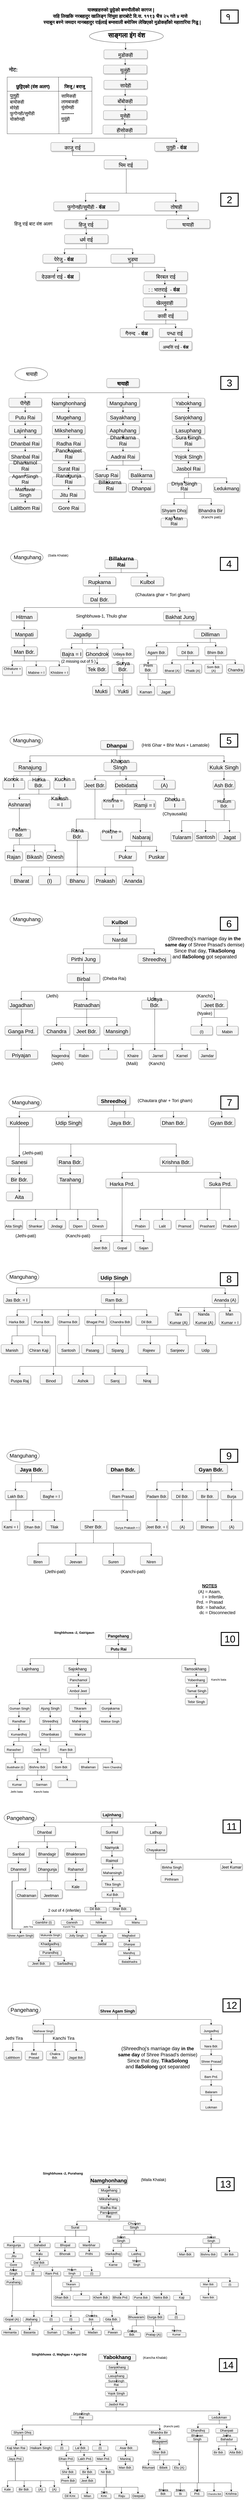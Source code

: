 <mxfile version="15.7.0" type="github">
  <diagram id="9JrSqewKfM9jdmpe-DgF" name="Page-1">
    <mxGraphModel dx="1635" dy="-746" grid="1" gridSize="10" guides="1" tooltips="1" connect="1" arrows="1" fold="1" page="1" pageScale="1" pageWidth="1169" pageHeight="827" math="0" shadow="0">
      <root>
        <mxCell id="0" />
        <mxCell id="1" parent="0" />
        <mxCell id="qzQz7CE9vKXUN2La19Gs-5" value="" style="rounded=0;whiteSpace=wrap;html=1;fontSize=20;align=left;" parent="1" vertex="1">
          <mxGeometry x="56.99" y="2007.5" width="390" height="260" as="geometry" />
        </mxCell>
        <mxCell id="iwu1MowWG5Aq7Ths03g3-1" style="edgeStyle=orthogonalEdgeStyle;rounded=0;orthogonalLoop=1;jettySize=auto;html=1;exitX=0.5;exitY=1;exitDx=0;exitDy=0;entryX=0.5;entryY=0;entryDx=0;entryDy=0;fontSize=24;" parent="1" source="iwu1MowWG5Aq7Ths03g3-2" target="iwu1MowWG5Aq7Ths03g3-63" edge="1">
          <mxGeometry relative="1" as="geometry" />
        </mxCell>
        <mxCell id="iwu1MowWG5Aq7Ths03g3-2" value="&lt;p class=&quot;MsoNormal&quot; style=&quot;margin-bottom: 0.0pt ; line-height: normal ; font-size: 24px&quot;&gt;&lt;span style=&quot;font-size: 24px ; line-height: 107% ; font-family: &amp;#34;calibri&amp;#34; , sans-serif&quot;&gt;पॅागेहॅा&lt;/span&gt;&lt;br style=&quot;font-size: 24px&quot;&gt;&lt;/p&gt;" style="whiteSpace=wrap;html=1;rounded=1;shadow=1;strokeWidth=1;fontSize=24;align=center;fillColor=#f5f5f5;strokeColor=#666666;verticalAlign=bottom;" parent="1" vertex="1">
          <mxGeometry x="65" y="3480" width="150" height="40" as="geometry" />
        </mxCell>
        <mxCell id="iwu1MowWG5Aq7Ths03g3-3" style="edgeStyle=orthogonalEdgeStyle;rounded=0;orthogonalLoop=1;jettySize=auto;html=1;exitX=0.5;exitY=1;exitDx=0;exitDy=0;entryX=0.5;entryY=0;entryDx=0;entryDy=0;fontSize=24;" parent="1" source="iwu1MowWG5Aq7Ths03g3-4" target="iwu1MowWG5Aq7Ths03g3-48" edge="1">
          <mxGeometry relative="1" as="geometry" />
        </mxCell>
        <mxCell id="iwu1MowWG5Aq7Ths03g3-4" value="&lt;p class=&quot;MsoNormal&quot; style=&quot;margin-bottom: 0.0pt; line-height: normal; font-size: 24px;&quot;&gt;&lt;span style=&quot;font-size: 24px; line-height: 107%; font-family: calibri, sans-serif;&quot;&gt;Namghonhang&lt;/span&gt;&lt;br style=&quot;font-size: 24px;&quot;&gt;&lt;/p&gt;" style="whiteSpace=wrap;html=1;rounded=1;shadow=1;strokeWidth=1;fontSize=24;align=center;fillColor=#f5f5f5;strokeColor=#666666;verticalAlign=bottom;" parent="1" vertex="1">
          <mxGeometry x="265" y="3480" width="150" height="40" as="geometry" />
        </mxCell>
        <mxCell id="iwu1MowWG5Aq7Ths03g3-5" style="edgeStyle=orthogonalEdgeStyle;rounded=0;orthogonalLoop=1;jettySize=auto;html=1;exitX=0.5;exitY=1;exitDx=0;exitDy=0;entryX=0.5;entryY=0;entryDx=0;entryDy=0;fontSize=24;fontColor=#000000;endArrow=classic;endFill=1;" parent="1" source="iwu1MowWG5Aq7Ths03g3-6" target="iwu1MowWG5Aq7Ths03g3-10" edge="1">
          <mxGeometry relative="1" as="geometry" />
        </mxCell>
        <mxCell id="iwu1MowWG5Aq7Ths03g3-6" value="&lt;p class=&quot;MsoNormal&quot; style=&quot;margin-bottom: 0.0pt; line-height: normal; font-size: 24px;&quot;&gt;&lt;span style=&quot;font-size: 24px; line-height: 107%; font-family: calibri, sans-serif;&quot;&gt;Manguhang&lt;/span&gt;&lt;br style=&quot;font-size: 24px;&quot;&gt;&lt;/p&gt;" style="whiteSpace=wrap;html=1;rounded=1;shadow=1;strokeWidth=1;fontSize=24;align=center;fillColor=#f5f5f5;strokeColor=#666666;verticalAlign=bottom;" parent="1" vertex="1">
          <mxGeometry x="516" y="3480" width="150" height="40" as="geometry" />
        </mxCell>
        <mxCell id="iwu1MowWG5Aq7Ths03g3-7" style="edgeStyle=orthogonalEdgeStyle;rounded=0;orthogonalLoop=1;jettySize=auto;html=1;exitX=0.5;exitY=1;exitDx=0;exitDy=0;entryX=0.496;entryY=-0.043;entryDx=0;entryDy=0;entryPerimeter=0;fontSize=24;" parent="1" source="iwu1MowWG5Aq7Ths03g3-8" target="iwu1MowWG5Aq7Ths03g3-34" edge="1">
          <mxGeometry relative="1" as="geometry" />
        </mxCell>
        <mxCell id="iwu1MowWG5Aq7Ths03g3-8" value="&lt;p class=&quot;MsoNormal&quot; style=&quot;margin-bottom: 0.0pt; line-height: normal; font-size: 24px;&quot;&gt;&lt;span style=&quot;font-size: 24px; line-height: 107%; font-family: calibri, sans-serif;&quot;&gt;Yabokhang&lt;/span&gt;&lt;br style=&quot;font-size: 24px;&quot;&gt;&lt;/p&gt;" style="whiteSpace=wrap;html=1;rounded=1;shadow=1;strokeWidth=1;fontSize=24;align=center;fillColor=#f5f5f5;strokeColor=#666666;verticalAlign=bottom;" parent="1" vertex="1">
          <mxGeometry x="816" y="3480" width="150" height="40" as="geometry" />
        </mxCell>
        <mxCell id="iwu1MowWG5Aq7Ths03g3-69" style="edgeStyle=orthogonalEdgeStyle;rounded=0;orthogonalLoop=1;jettySize=auto;html=1;exitX=0.5;exitY=1;exitDx=0;exitDy=0;fontSize=16;" parent="1" source="iwu1MowWG5Aq7Ths03g3-10" target="iwu1MowWG5Aq7Ths03g3-12" edge="1">
          <mxGeometry relative="1" as="geometry" />
        </mxCell>
        <mxCell id="iwu1MowWG5Aq7Ths03g3-10" value="&lt;p class=&quot;MsoNormal&quot; style=&quot;margin-bottom: 0.0pt; line-height: normal; font-size: 24px;&quot;&gt;&lt;span style=&quot;font-size: 24px; line-height: 107%; font-family: calibri, sans-serif;&quot;&gt;Sayakhang&lt;/span&gt;&lt;br style=&quot;font-size: 24px;&quot;&gt;&lt;/p&gt;" style="whiteSpace=wrap;html=1;rounded=1;shadow=1;strokeWidth=1;fontSize=24;align=center;fillColor=#f5f5f5;strokeColor=#666666;verticalAlign=bottom;" parent="1" vertex="1">
          <mxGeometry x="515" y="3545" width="150" height="40" as="geometry" />
        </mxCell>
        <mxCell id="iwu1MowWG5Aq7Ths03g3-11" style="edgeStyle=orthogonalEdgeStyle;rounded=0;orthogonalLoop=1;jettySize=auto;html=1;exitX=0.5;exitY=1;exitDx=0;exitDy=0;entryX=0.5;entryY=0;entryDx=0;entryDy=0;fontSize=24;fontColor=#000000;endArrow=classic;endFill=1;" parent="1" source="iwu1MowWG5Aq7Ths03g3-12" target="iwu1MowWG5Aq7Ths03g3-14" edge="1">
          <mxGeometry relative="1" as="geometry" />
        </mxCell>
        <mxCell id="iwu1MowWG5Aq7Ths03g3-12" value="&lt;p class=&quot;MsoNormal&quot; style=&quot;margin-bottom: 0.0pt; line-height: normal; font-size: 24px;&quot;&gt;&lt;span style=&quot;font-size: 24px; line-height: 107%; font-family: calibri, sans-serif;&quot;&gt;Aaphuhang&lt;/span&gt;&lt;br style=&quot;font-size: 24px;&quot;&gt;&lt;/p&gt;" style="whiteSpace=wrap;html=1;rounded=1;shadow=1;strokeWidth=1;fontSize=24;align=center;fillColor=#f5f5f5;strokeColor=#666666;verticalAlign=bottom;" parent="1" vertex="1">
          <mxGeometry x="515" y="3605" width="150" height="40" as="geometry" />
        </mxCell>
        <mxCell id="iwu1MowWG5Aq7Ths03g3-13" style="edgeStyle=orthogonalEdgeStyle;rounded=0;orthogonalLoop=1;jettySize=auto;html=1;exitX=0.5;exitY=1;exitDx=0;exitDy=0;entryX=0.5;entryY=0;entryDx=0;entryDy=0;fontSize=24;fontColor=#000000;endArrow=classic;endFill=1;" parent="1" source="iwu1MowWG5Aq7Ths03g3-14" target="iwu1MowWG5Aq7Ths03g3-16" edge="1">
          <mxGeometry relative="1" as="geometry" />
        </mxCell>
        <mxCell id="iwu1MowWG5Aq7Ths03g3-14" value="&lt;p class=&quot;MsoNormal&quot; style=&quot;margin-bottom: 0.0pt; line-height: normal; font-size: 24px;&quot;&gt;&lt;span style=&quot;font-size: 24px; line-height: 107%; font-family: calibri, sans-serif;&quot;&gt;Dhankarna Rai&lt;/span&gt;&lt;br style=&quot;font-size: 24px;&quot;&gt;&lt;/p&gt;" style="whiteSpace=wrap;html=1;rounded=1;shadow=1;strokeWidth=1;fontSize=24;align=center;fillColor=#f5f5f5;strokeColor=#666666;verticalAlign=bottom;" parent="1" vertex="1">
          <mxGeometry x="515" y="3665" width="150" height="40" as="geometry" />
        </mxCell>
        <mxCell id="iwu1MowWG5Aq7Ths03g3-15" style="edgeStyle=orthogonalEdgeStyle;rounded=0;orthogonalLoop=1;jettySize=auto;html=1;exitX=0.5;exitY=1;exitDx=0;exitDy=0;fontSize=24;fontColor=#000000;endArrow=classic;endFill=1;" parent="1" source="iwu1MowWG5Aq7Ths03g3-16" target="iwu1MowWG5Aq7Ths03g3-18" edge="1">
          <mxGeometry relative="1" as="geometry" />
        </mxCell>
        <mxCell id="iwu1MowWG5Aq7Ths03g3-95" style="edgeStyle=orthogonalEdgeStyle;rounded=0;orthogonalLoop=1;jettySize=auto;html=1;exitX=0.5;exitY=1;exitDx=0;exitDy=0;fontSize=16;" parent="1" source="iwu1MowWG5Aq7Ths03g3-16" target="iwu1MowWG5Aq7Ths03g3-94" edge="1">
          <mxGeometry relative="1" as="geometry" />
        </mxCell>
        <mxCell id="iwu1MowWG5Aq7Ths03g3-16" value="&lt;p class=&quot;MsoNormal&quot; style=&quot;margin-bottom: 0.0pt ; line-height: normal ; font-size: 24px&quot;&gt;&lt;span style=&quot;font-size: 24px ; line-height: 107% ; font-family: &amp;#34;calibri&amp;#34; , sans-serif&quot;&gt;Aadrai Rai&lt;/span&gt;&lt;br style=&quot;font-size: 24px&quot;&gt;&lt;/p&gt;" style="whiteSpace=wrap;html=1;rounded=1;shadow=1;strokeWidth=1;fontSize=24;align=center;fillColor=#f5f5f5;strokeColor=#666666;verticalAlign=bottom;" parent="1" vertex="1">
          <mxGeometry x="515" y="3725" width="150" height="40" as="geometry" />
        </mxCell>
        <mxCell id="2rr1QFybe_x9lLwn6GRt-610" style="edgeStyle=orthogonalEdgeStyle;rounded=0;orthogonalLoop=1;jettySize=auto;html=1;exitX=0.5;exitY=1;exitDx=0;exitDy=0;fontSize=23;entryX=0.405;entryY=0.04;entryDx=0;entryDy=0;entryPerimeter=0;" parent="1" source="iwu1MowWG5Aq7Ths03g3-18" target="iwu1MowWG5Aq7Ths03g3-19" edge="1">
          <mxGeometry relative="1" as="geometry">
            <Array as="points">
              <mxPoint x="515" y="3860" />
              <mxPoint x="516" y="3860" />
            </Array>
          </mxGeometry>
        </mxCell>
        <mxCell id="iwu1MowWG5Aq7Ths03g3-18" value="&lt;p class=&quot;MsoNormal&quot; style=&quot;margin-bottom: 0.0pt; line-height: normal; font-size: 24px;&quot;&gt;&lt;span style=&quot;font-size: 24px; line-height: 107%; font-family: calibri, sans-serif;&quot;&gt;Sarup Rai&lt;/span&gt;&lt;br style=&quot;font-size: 24px;&quot;&gt;&lt;/p&gt;" style="whiteSpace=wrap;html=1;rounded=1;shadow=1;strokeWidth=1;fontSize=24;align=center;fillColor=#f5f5f5;strokeColor=#666666;verticalAlign=bottom;" parent="1" vertex="1">
          <mxGeometry x="455" y="3810" width="120" height="40" as="geometry" />
        </mxCell>
        <mxCell id="iwu1MowWG5Aq7Ths03g3-19" value="&lt;p class=&quot;MsoNormal&quot; style=&quot;margin-bottom: 0.0pt; line-height: normal; font-size: 24px;&quot;&gt;&lt;span style=&quot;font-size: 24px; line-height: 107%; font-family: calibri, sans-serif;&quot;&gt;Billakarna Rai&lt;/span&gt;&lt;br style=&quot;font-size: 24px;&quot;&gt;&lt;/p&gt;" style="whiteSpace=wrap;html=1;rounded=1;shadow=1;strokeWidth=1;fontSize=24;align=center;fillColor=#f5f5f5;strokeColor=#666666;verticalAlign=bottom;" parent="1" vertex="1">
          <mxGeometry x="455" y="3870" width="150" height="40" as="geometry" />
        </mxCell>
        <mxCell id="iwu1MowWG5Aq7Ths03g3-20" style="edgeStyle=orthogonalEdgeStyle;rounded=0;orthogonalLoop=1;jettySize=auto;html=1;exitX=0.5;exitY=1;exitDx=0;exitDy=0;entryX=0.5;entryY=0;entryDx=0;entryDy=0;fontSize=24;" parent="1" source="iwu1MowWG5Aq7Ths03g3-21" target="iwu1MowWG5Aq7Ths03g3-22" edge="1">
          <mxGeometry relative="1" as="geometry" />
        </mxCell>
        <mxCell id="iwu1MowWG5Aq7Ths03g3-21" value="&lt;p class=&quot;MsoNormal&quot; style=&quot;margin-bottom: 0.0pt; line-height: normal; font-size: 21px;&quot;&gt;&lt;span style=&quot;line-height: 107%; font-family: calibri, sans-serif; font-size: 21px;&quot;&gt;&lt;font style=&quot;font-size: 21px;&quot;&gt;Shyam Dhoj&lt;/font&gt;&lt;/span&gt;&lt;br style=&quot;font-size: 21px;&quot;&gt;&lt;/p&gt;" style="whiteSpace=wrap;html=1;rounded=1;shadow=1;strokeWidth=1;fontSize=21;align=center;fillColor=#f5f5f5;strokeColor=#666666;verticalAlign=bottom;" parent="1" vertex="1">
          <mxGeometry x="765" y="3970" width="120" height="40" as="geometry" />
        </mxCell>
        <mxCell id="iwu1MowWG5Aq7Ths03g3-22" value="&lt;p class=&quot;MsoNormal&quot; style=&quot;margin-bottom: 0.0pt; line-height: normal; font-size: 21px;&quot;&gt;&lt;span style=&quot;line-height: 107%; font-family: calibri, sans-serif; font-size: 21px;&quot;&gt;&lt;font style=&quot;font-size: 21px;&quot;&gt;Kaji Man Rai&lt;/font&gt;&lt;/span&gt;&lt;br style=&quot;font-size: 21px;&quot;&gt;&lt;/p&gt;" style="whiteSpace=wrap;html=1;rounded=1;shadow=1;strokeWidth=1;fontSize=21;align=center;fillColor=#f5f5f5;strokeColor=#666666;verticalAlign=bottom;" parent="1" vertex="1">
          <mxGeometry x="765" y="4030" width="120" height="40" as="geometry" />
        </mxCell>
        <mxCell id="iwu1MowWG5Aq7Ths03g3-23" style="edgeStyle=orthogonalEdgeStyle;rounded=0;orthogonalLoop=1;jettySize=auto;html=1;exitX=0.5;exitY=1;exitDx=0;exitDy=0;entryX=0.5;entryY=0;entryDx=0;entryDy=0;fontSize=24;" parent="1" source="iwu1MowWG5Aq7Ths03g3-24" target="iwu1MowWG5Aq7Ths03g3-21" edge="1">
          <mxGeometry relative="1" as="geometry" />
        </mxCell>
        <mxCell id="iwu1MowWG5Aq7Ths03g3-84" style="edgeStyle=orthogonalEdgeStyle;rounded=0;orthogonalLoop=1;jettySize=auto;html=1;exitX=0.5;exitY=1;exitDx=0;exitDy=0;fontSize=18;" parent="1" source="iwu1MowWG5Aq7Ths03g3-24" target="iwu1MowWG5Aq7Ths03g3-82" edge="1">
          <mxGeometry relative="1" as="geometry" />
        </mxCell>
        <mxCell id="iwu1MowWG5Aq7Ths03g3-24" value="&lt;p class=&quot;MsoNormal&quot; style=&quot;margin-bottom: 0.0pt ; line-height: normal&quot;&gt;&lt;span style=&quot;line-height: 107% ; font-family: &amp;#34;calibri&amp;#34; , sans-serif&quot;&gt;&lt;font style=&quot;font-size: 23px&quot;&gt;Driya Singh Rai&lt;/font&gt;&lt;/span&gt;&lt;br style=&quot;font-size: 19px&quot;&gt;&lt;/p&gt;" style="whiteSpace=wrap;html=1;rounded=1;shadow=1;strokeWidth=1;fontSize=19;align=center;fillColor=#f5f5f5;strokeColor=#666666;verticalAlign=bottom;" parent="1" vertex="1">
          <mxGeometry x="794" y="3870" width="156" height="40" as="geometry" />
        </mxCell>
        <mxCell id="iwu1MowWG5Aq7Ths03g3-80" style="edgeStyle=orthogonalEdgeStyle;rounded=0;orthogonalLoop=1;jettySize=auto;html=1;exitX=0.5;exitY=1;exitDx=0;exitDy=0;fontSize=18;" parent="1" source="iwu1MowWG5Aq7Ths03g3-26" target="iwu1MowWG5Aq7Ths03g3-24" edge="1">
          <mxGeometry relative="1" as="geometry" />
        </mxCell>
        <mxCell id="iwu1MowWG5Aq7Ths03g3-81" style="edgeStyle=orthogonalEdgeStyle;rounded=0;orthogonalLoop=1;jettySize=auto;html=1;exitX=0.5;exitY=1;exitDx=0;exitDy=0;fontSize=18;" parent="1" source="iwu1MowWG5Aq7Ths03g3-26" target="iwu1MowWG5Aq7Ths03g3-79" edge="1">
          <mxGeometry relative="1" as="geometry" />
        </mxCell>
        <mxCell id="iwu1MowWG5Aq7Ths03g3-26" value="&lt;p class=&quot;MsoNormal&quot; style=&quot;margin-bottom: 0.0pt; line-height: normal; font-size: 24px;&quot;&gt;&lt;span style=&quot;line-height: 107%; font-family: calibri, sans-serif; font-size: 24px;&quot;&gt;&lt;font style=&quot;font-size: 24px;&quot;&gt;Jasbol Rai&lt;/font&gt;&lt;/span&gt;&lt;br style=&quot;font-size: 24px;&quot;&gt;&lt;/p&gt;" style="whiteSpace=wrap;html=1;rounded=1;shadow=1;strokeWidth=1;fontSize=24;align=center;fillColor=#f5f5f5;strokeColor=#666666;verticalAlign=bottom;" parent="1" vertex="1">
          <mxGeometry x="816" y="3780" width="150" height="40" as="geometry" />
        </mxCell>
        <mxCell id="iwu1MowWG5Aq7Ths03g3-27" style="edgeStyle=orthogonalEdgeStyle;rounded=0;orthogonalLoop=1;jettySize=auto;html=1;exitX=0.5;exitY=1;exitDx=0;exitDy=0;entryX=0.5;entryY=0;entryDx=0;entryDy=0;fontSize=24;" parent="1" source="iwu1MowWG5Aq7Ths03g3-28" target="iwu1MowWG5Aq7Ths03g3-26" edge="1">
          <mxGeometry relative="1" as="geometry" />
        </mxCell>
        <mxCell id="iwu1MowWG5Aq7Ths03g3-28" value="&lt;p class=&quot;MsoNormal&quot; style=&quot;margin-bottom: 0.0pt ; line-height: normal ; font-size: 24px&quot;&gt;&lt;span style=&quot;line-height: 107% ; font-family: &amp;#34;calibri&amp;#34; , sans-serif ; font-size: 24px&quot;&gt;&lt;font style=&quot;font-size: 24px&quot;&gt;Yojok SIngh&lt;/font&gt;&lt;/span&gt;&lt;br style=&quot;font-size: 24px&quot;&gt;&lt;/p&gt;" style="whiteSpace=wrap;html=1;rounded=1;shadow=1;strokeWidth=1;fontSize=24;align=center;fillColor=#f5f5f5;strokeColor=#666666;verticalAlign=bottom;" parent="1" vertex="1">
          <mxGeometry x="816" y="3725" width="150" height="40" as="geometry" />
        </mxCell>
        <mxCell id="iwu1MowWG5Aq7Ths03g3-29" style="edgeStyle=orthogonalEdgeStyle;rounded=0;orthogonalLoop=1;jettySize=auto;html=1;exitX=0.5;exitY=1;exitDx=0;exitDy=0;entryX=0.5;entryY=0;entryDx=0;entryDy=0;fontSize=24;" parent="1" source="iwu1MowWG5Aq7Ths03g3-30" target="iwu1MowWG5Aq7Ths03g3-32" edge="1">
          <mxGeometry relative="1" as="geometry" />
        </mxCell>
        <mxCell id="iwu1MowWG5Aq7Ths03g3-30" value="&lt;p class=&quot;MsoNormal&quot; style=&quot;margin-bottom: 0.0pt; line-height: normal; font-size: 24px;&quot;&gt;&lt;span style=&quot;line-height: 107%; font-family: calibri, sans-serif; font-size: 24px;&quot;&gt;&lt;font style=&quot;font-size: 24px;&quot;&gt;Lasuphang&lt;/font&gt;&lt;/span&gt;&lt;br style=&quot;font-size: 24px;&quot;&gt;&lt;/p&gt;" style="whiteSpace=wrap;html=1;rounded=1;shadow=1;strokeWidth=1;fontSize=24;align=center;fillColor=#f5f5f5;strokeColor=#666666;verticalAlign=bottom;" parent="1" vertex="1">
          <mxGeometry x="816" y="3605" width="150" height="40" as="geometry" />
        </mxCell>
        <mxCell id="iwu1MowWG5Aq7Ths03g3-31" style="edgeStyle=orthogonalEdgeStyle;rounded=0;orthogonalLoop=1;jettySize=auto;html=1;exitX=0.5;exitY=1;exitDx=0;exitDy=0;entryX=0.5;entryY=0;entryDx=0;entryDy=0;fontSize=24;" parent="1" source="iwu1MowWG5Aq7Ths03g3-32" target="iwu1MowWG5Aq7Ths03g3-28" edge="1">
          <mxGeometry relative="1" as="geometry" />
        </mxCell>
        <mxCell id="iwu1MowWG5Aq7Ths03g3-32" value="&lt;p class=&quot;MsoNormal&quot; style=&quot;margin-bottom: 0.0pt; line-height: normal; font-size: 24px;&quot;&gt;&lt;span style=&quot;line-height: 107%; font-family: calibri, sans-serif; font-size: 24px;&quot;&gt;&lt;font style=&quot;font-size: 24px;&quot;&gt;Sura Singh Rai&lt;/font&gt;&lt;/span&gt;&lt;br style=&quot;font-size: 24px;&quot;&gt;&lt;/p&gt;" style="whiteSpace=wrap;html=1;rounded=1;shadow=1;strokeWidth=1;fontSize=24;align=center;fillColor=#f5f5f5;strokeColor=#666666;verticalAlign=bottom;" parent="1" vertex="1">
          <mxGeometry x="816" y="3665" width="150" height="40" as="geometry" />
        </mxCell>
        <mxCell id="iwu1MowWG5Aq7Ths03g3-33" style="edgeStyle=orthogonalEdgeStyle;rounded=0;orthogonalLoop=1;jettySize=auto;html=1;exitX=0.5;exitY=1;exitDx=0;exitDy=0;entryX=0.5;entryY=0;entryDx=0;entryDy=0;fontSize=24;" parent="1" source="iwu1MowWG5Aq7Ths03g3-34" target="iwu1MowWG5Aq7Ths03g3-30" edge="1">
          <mxGeometry relative="1" as="geometry" />
        </mxCell>
        <mxCell id="iwu1MowWG5Aq7Ths03g3-77" value="" style="edgeStyle=orthogonalEdgeStyle;rounded=0;orthogonalLoop=1;jettySize=auto;html=1;fontSize=16;" parent="1" source="iwu1MowWG5Aq7Ths03g3-34" target="iwu1MowWG5Aq7Ths03g3-8" edge="1">
          <mxGeometry relative="1" as="geometry" />
        </mxCell>
        <mxCell id="iwu1MowWG5Aq7Ths03g3-34" value="&lt;p class=&quot;MsoNormal&quot; style=&quot;margin-bottom: 0.0pt; line-height: normal; font-size: 24px;&quot;&gt;&lt;span style=&quot;line-height: 107%; font-family: calibri, sans-serif; font-size: 24px;&quot;&gt;&lt;font style=&quot;font-size: 24px;&quot;&gt;Sanjokhang&lt;/font&gt;&lt;/span&gt;&lt;br style=&quot;font-size: 24px;&quot;&gt;&lt;/p&gt;" style="whiteSpace=wrap;html=1;rounded=1;shadow=1;strokeWidth=1;fontSize=24;align=center;fillColor=#f5f5f5;strokeColor=#666666;verticalAlign=bottom;" parent="1" vertex="1">
          <mxGeometry x="816" y="3545" width="150" height="40" as="geometry" />
        </mxCell>
        <mxCell id="iwu1MowWG5Aq7Ths03g3-35" style="edgeStyle=orthogonalEdgeStyle;rounded=0;orthogonalLoop=1;jettySize=auto;html=1;exitX=0.5;exitY=1;exitDx=0;exitDy=0;entryX=0.5;entryY=0;entryDx=0;entryDy=0;fontSize=24;" parent="1" source="iwu1MowWG5Aq7Ths03g3-36" target="iwu1MowWG5Aq7Ths03g3-49" edge="1">
          <mxGeometry relative="1" as="geometry" />
        </mxCell>
        <mxCell id="iwu1MowWG5Aq7Ths03g3-36" value="&lt;p class=&quot;MsoNormal&quot; style=&quot;margin-bottom: 0.0pt; line-height: normal; font-size: 24px;&quot;&gt;&lt;span style=&quot;line-height: 107%; font-family: calibri, sans-serif; font-size: 24px;&quot;&gt;&lt;font style=&quot;font-size: 24px;&quot;&gt;Jitu Rai&lt;/font&gt;&lt;/span&gt;&lt;br style=&quot;font-size: 24px;&quot;&gt;&lt;/p&gt;" style="whiteSpace=wrap;html=1;rounded=1;shadow=1;strokeWidth=1;fontSize=24;align=center;fillColor=#f5f5f5;strokeColor=#666666;verticalAlign=bottom;" parent="1" vertex="1">
          <mxGeometry x="265" y="3900" width="150" height="40" as="geometry" />
        </mxCell>
        <mxCell id="iwu1MowWG5Aq7Ths03g3-37" style="edgeStyle=orthogonalEdgeStyle;rounded=0;orthogonalLoop=1;jettySize=auto;html=1;exitX=0.5;exitY=1;exitDx=0;exitDy=0;entryX=0.5;entryY=0;entryDx=0;entryDy=0;fontSize=24;" parent="1" source="iwu1MowWG5Aq7Ths03g3-38" target="iwu1MowWG5Aq7Ths03g3-36" edge="1">
          <mxGeometry relative="1" as="geometry" />
        </mxCell>
        <mxCell id="iwu1MowWG5Aq7Ths03g3-38" value="&lt;p class=&quot;MsoNormal&quot; style=&quot;margin-bottom: 0.0pt; line-height: normal; font-size: 24px;&quot;&gt;&lt;span style=&quot;line-height: 107%; font-family: calibri, sans-serif; font-size: 24px;&quot;&gt;&lt;font style=&quot;font-size: 24px;&quot;&gt;Ranagunja Rai&lt;/font&gt;&lt;/span&gt;&lt;br style=&quot;font-size: 24px;&quot;&gt;&lt;/p&gt;" style="whiteSpace=wrap;html=1;rounded=1;shadow=1;strokeWidth=1;fontSize=24;align=center;fillColor=#f5f5f5;strokeColor=#666666;verticalAlign=bottom;" parent="1" vertex="1">
          <mxGeometry x="265" y="3840" width="150" height="40" as="geometry" />
        </mxCell>
        <mxCell id="iwu1MowWG5Aq7Ths03g3-39" style="edgeStyle=orthogonalEdgeStyle;rounded=0;orthogonalLoop=1;jettySize=auto;html=1;exitX=0.5;exitY=1;exitDx=0;exitDy=0;entryX=0.5;entryY=0;entryDx=0;entryDy=0;fontSize=24;" parent="1" source="iwu1MowWG5Aq7Ths03g3-40" target="iwu1MowWG5Aq7Ths03g3-38" edge="1">
          <mxGeometry relative="1" as="geometry" />
        </mxCell>
        <mxCell id="iwu1MowWG5Aq7Ths03g3-40" value="&lt;p class=&quot;MsoNormal&quot; style=&quot;margin-bottom: 0.0pt; line-height: normal; font-size: 24px;&quot;&gt;&lt;span style=&quot;line-height: 107%; font-family: calibri, sans-serif; font-size: 24px;&quot;&gt;&lt;font style=&quot;font-size: 24px;&quot;&gt;Surat Rai&lt;/font&gt;&lt;/span&gt;&lt;br style=&quot;font-size: 24px;&quot;&gt;&lt;/p&gt;" style="whiteSpace=wrap;html=1;rounded=1;shadow=1;strokeWidth=1;fontSize=24;align=center;fillColor=#f5f5f5;strokeColor=#666666;verticalAlign=bottom;" parent="1" vertex="1">
          <mxGeometry x="265" y="3780" width="150" height="40" as="geometry" />
        </mxCell>
        <mxCell id="iwu1MowWG5Aq7Ths03g3-41" style="edgeStyle=orthogonalEdgeStyle;rounded=0;orthogonalLoop=1;jettySize=auto;html=1;exitX=0.5;exitY=1;exitDx=0;exitDy=0;entryX=0.5;entryY=0;entryDx=0;entryDy=0;fontSize=24;" parent="1" source="iwu1MowWG5Aq7Ths03g3-42" target="iwu1MowWG5Aq7Ths03g3-40" edge="1">
          <mxGeometry relative="1" as="geometry" />
        </mxCell>
        <mxCell id="iwu1MowWG5Aq7Ths03g3-42" value="&lt;p class=&quot;MsoNormal&quot; style=&quot;margin-bottom: 0.0pt; line-height: normal; font-size: 24px;&quot;&gt;&lt;span style=&quot;line-height: 107%; font-family: calibri, sans-serif; font-size: 24px;&quot;&gt;&lt;font style=&quot;font-size: 24px;&quot;&gt;Panchajeet Rai&lt;/font&gt;&lt;/span&gt;&lt;br style=&quot;font-size: 24px;&quot;&gt;&lt;/p&gt;" style="whiteSpace=wrap;html=1;rounded=1;shadow=1;strokeWidth=1;fontSize=24;align=center;fillColor=#f5f5f5;strokeColor=#666666;verticalAlign=bottom;" parent="1" vertex="1">
          <mxGeometry x="265" y="3725" width="150" height="40" as="geometry" />
        </mxCell>
        <mxCell id="iwu1MowWG5Aq7Ths03g3-43" style="edgeStyle=orthogonalEdgeStyle;rounded=0;orthogonalLoop=1;jettySize=auto;html=1;exitX=0.5;exitY=1;exitDx=0;exitDy=0;entryX=0.5;entryY=0;entryDx=0;entryDy=0;fontSize=24;" parent="1" source="iwu1MowWG5Aq7Ths03g3-44" target="iwu1MowWG5Aq7Ths03g3-46" edge="1">
          <mxGeometry relative="1" as="geometry" />
        </mxCell>
        <mxCell id="iwu1MowWG5Aq7Ths03g3-44" value="&lt;p class=&quot;MsoNormal&quot; style=&quot;margin-bottom: 0.0pt; line-height: normal; font-size: 24px;&quot;&gt;&lt;span style=&quot;line-height: 107%; font-family: calibri, sans-serif; font-size: 24px;&quot;&gt;&lt;font style=&quot;font-size: 24px;&quot;&gt;Mikshehang&lt;/font&gt;&lt;/span&gt;&lt;br style=&quot;font-size: 24px;&quot;&gt;&lt;/p&gt;" style="whiteSpace=wrap;html=1;rounded=1;shadow=1;strokeWidth=1;fontSize=24;align=center;fillColor=#f5f5f5;strokeColor=#666666;verticalAlign=bottom;" parent="1" vertex="1">
          <mxGeometry x="265" y="3605" width="150" height="40" as="geometry" />
        </mxCell>
        <mxCell id="iwu1MowWG5Aq7Ths03g3-45" style="edgeStyle=orthogonalEdgeStyle;rounded=0;orthogonalLoop=1;jettySize=auto;html=1;exitX=0.5;exitY=1;exitDx=0;exitDy=0;entryX=0.5;entryY=0;entryDx=0;entryDy=0;fontSize=24;" parent="1" source="iwu1MowWG5Aq7Ths03g3-46" target="iwu1MowWG5Aq7Ths03g3-42" edge="1">
          <mxGeometry relative="1" as="geometry" />
        </mxCell>
        <mxCell id="iwu1MowWG5Aq7Ths03g3-46" value="&lt;p class=&quot;MsoNormal&quot; style=&quot;margin-bottom: 0.0pt; line-height: normal; font-size: 24px;&quot;&gt;&lt;font face=&quot;calibri, sans-serif&quot; style=&quot;font-size: 24px;&quot;&gt;&lt;span style=&quot;font-size: 24px;&quot;&gt;Radha Rai&lt;/span&gt;&lt;/font&gt;&lt;/p&gt;" style="whiteSpace=wrap;html=1;rounded=1;shadow=1;strokeWidth=1;fontSize=24;align=center;fillColor=#f5f5f5;strokeColor=#666666;verticalAlign=bottom;" parent="1" vertex="1">
          <mxGeometry x="265" y="3665" width="150" height="40" as="geometry" />
        </mxCell>
        <mxCell id="iwu1MowWG5Aq7Ths03g3-47" style="edgeStyle=orthogonalEdgeStyle;rounded=0;orthogonalLoop=1;jettySize=auto;html=1;exitX=0.5;exitY=1;exitDx=0;exitDy=0;entryX=0.5;entryY=0;entryDx=0;entryDy=0;fontSize=24;" parent="1" source="iwu1MowWG5Aq7Ths03g3-48" target="iwu1MowWG5Aq7Ths03g3-44" edge="1">
          <mxGeometry relative="1" as="geometry" />
        </mxCell>
        <mxCell id="iwu1MowWG5Aq7Ths03g3-48" value="&lt;p class=&quot;MsoNormal&quot; style=&quot;margin-bottom: 0.0pt; line-height: normal; font-size: 24px;&quot;&gt;&lt;span style=&quot;line-height: 107%; font-family: calibri, sans-serif; font-size: 24px;&quot;&gt;&lt;font style=&quot;font-size: 24px;&quot;&gt;Mugehang&lt;/font&gt;&lt;/span&gt;&lt;br style=&quot;font-size: 24px;&quot;&gt;&lt;/p&gt;" style="whiteSpace=wrap;html=1;rounded=1;shadow=1;strokeWidth=1;fontSize=24;align=center;fillColor=#f5f5f5;strokeColor=#666666;verticalAlign=bottom;" parent="1" vertex="1">
          <mxGeometry x="265" y="3545" width="150" height="40" as="geometry" />
        </mxCell>
        <mxCell id="iwu1MowWG5Aq7Ths03g3-49" value="&lt;p class=&quot;MsoNormal&quot; style=&quot;margin-bottom: 0.0pt; line-height: normal; font-size: 24px;&quot;&gt;&lt;span style=&quot;line-height: 107%; font-family: calibri, sans-serif; font-size: 24px;&quot;&gt;&lt;font style=&quot;font-size: 24px;&quot;&gt;Gore Rai&lt;/font&gt;&lt;/span&gt;&lt;br style=&quot;font-size: 24px;&quot;&gt;&lt;/p&gt;" style="whiteSpace=wrap;html=1;rounded=1;shadow=1;strokeWidth=1;fontSize=24;align=center;fillColor=#f5f5f5;strokeColor=#666666;verticalAlign=bottom;" parent="1" vertex="1">
          <mxGeometry x="265" y="3960" width="150" height="40" as="geometry" />
        </mxCell>
        <mxCell id="iwu1MowWG5Aq7Ths03g3-50" style="edgeStyle=orthogonalEdgeStyle;rounded=0;orthogonalLoop=1;jettySize=auto;html=1;exitX=0.5;exitY=1;exitDx=0;exitDy=0;entryX=0.5;entryY=0;entryDx=0;entryDy=0;fontSize=24;" parent="1" source="iwu1MowWG5Aq7Ths03g3-51" target="iwu1MowWG5Aq7Ths03g3-64" edge="1">
          <mxGeometry relative="1" as="geometry" />
        </mxCell>
        <mxCell id="iwu1MowWG5Aq7Ths03g3-51" value="&lt;p class=&quot;MsoNormal&quot; style=&quot;margin-bottom: 0.0pt; line-height: normal; font-size: 22px;&quot;&gt;&lt;span style=&quot;line-height: 107%; font-family: calibri, sans-serif; font-size: 22px;&quot;&gt;&lt;font style=&quot;font-size: 22px;&quot;&gt;Mathavar Singh&lt;/font&gt;&lt;/span&gt;&lt;br style=&quot;font-size: 22px;&quot;&gt;&lt;/p&gt;" style="whiteSpace=wrap;html=1;rounded=1;shadow=1;strokeWidth=1;fontSize=22;align=center;fillColor=#f5f5f5;strokeColor=#666666;verticalAlign=bottom;" parent="1" vertex="1">
          <mxGeometry x="65" y="3900" width="150" height="40" as="geometry" />
        </mxCell>
        <mxCell id="iwu1MowWG5Aq7Ths03g3-52" style="edgeStyle=orthogonalEdgeStyle;rounded=0;orthogonalLoop=1;jettySize=auto;html=1;exitX=0.5;exitY=1;exitDx=0;exitDy=0;entryX=0.5;entryY=0;entryDx=0;entryDy=0;fontSize=24;" parent="1" source="iwu1MowWG5Aq7Ths03g3-53" target="iwu1MowWG5Aq7Ths03g3-51" edge="1">
          <mxGeometry relative="1" as="geometry" />
        </mxCell>
        <mxCell id="iwu1MowWG5Aq7Ths03g3-53" value="&lt;p class=&quot;MsoNormal&quot; style=&quot;margin-bottom: 0.0pt; line-height: normal; font-size: 22px;&quot;&gt;&lt;span style=&quot;line-height: 107%; font-family: calibri, sans-serif; font-size: 22px;&quot;&gt;&lt;font style=&quot;font-size: 22px;&quot;&gt;Agam Singh Rai&lt;/font&gt;&lt;/span&gt;&lt;br style=&quot;font-size: 22px;&quot;&gt;&lt;/p&gt;" style="whiteSpace=wrap;html=1;rounded=1;shadow=1;strokeWidth=1;fontSize=22;align=center;fillColor=#f5f5f5;strokeColor=#666666;verticalAlign=bottom;" parent="1" vertex="1">
          <mxGeometry x="65" y="3840" width="150" height="40" as="geometry" />
        </mxCell>
        <mxCell id="iwu1MowWG5Aq7Ths03g3-54" style="edgeStyle=orthogonalEdgeStyle;rounded=0;orthogonalLoop=1;jettySize=auto;html=1;exitX=0.5;exitY=1;exitDx=0;exitDy=0;entryX=0.5;entryY=0;entryDx=0;entryDy=0;fontSize=24;" parent="1" source="iwu1MowWG5Aq7Ths03g3-55" target="iwu1MowWG5Aq7Ths03g3-53" edge="1">
          <mxGeometry relative="1" as="geometry" />
        </mxCell>
        <mxCell id="iwu1MowWG5Aq7Ths03g3-55" value="&lt;p class=&quot;MsoNormal&quot; style=&quot;margin-bottom: 0.0pt; line-height: normal; font-size: 24px;&quot;&gt;&lt;span style=&quot;line-height: 107%; font-family: calibri, sans-serif; font-size: 24px;&quot;&gt;&lt;font style=&quot;font-size: 24px;&quot;&gt;Dhanamol Rai&lt;/font&gt;&lt;/span&gt;&lt;br style=&quot;font-size: 24px;&quot;&gt;&lt;/p&gt;" style="whiteSpace=wrap;html=1;rounded=1;shadow=1;strokeWidth=1;fontSize=24;align=center;fillColor=#f5f5f5;strokeColor=#666666;verticalAlign=bottom;" parent="1" vertex="1">
          <mxGeometry x="65" y="3780" width="150" height="40" as="geometry" />
        </mxCell>
        <mxCell id="iwu1MowWG5Aq7Ths03g3-56" style="edgeStyle=orthogonalEdgeStyle;rounded=0;orthogonalLoop=1;jettySize=auto;html=1;exitX=0.5;exitY=1;exitDx=0;exitDy=0;entryX=0.5;entryY=0;entryDx=0;entryDy=0;fontSize=24;" parent="1" source="iwu1MowWG5Aq7Ths03g3-57" target="iwu1MowWG5Aq7Ths03g3-55" edge="1">
          <mxGeometry relative="1" as="geometry" />
        </mxCell>
        <mxCell id="iwu1MowWG5Aq7Ths03g3-57" value="&lt;p class=&quot;MsoNormal&quot; style=&quot;margin-bottom: 0.0pt; line-height: normal; font-size: 24px;&quot;&gt;&lt;span style=&quot;line-height: 107%; font-family: calibri, sans-serif; font-size: 24px;&quot;&gt;&lt;font style=&quot;font-size: 24px;&quot;&gt;Shanbal Rai&lt;/font&gt;&lt;/span&gt;&lt;br style=&quot;font-size: 24px;&quot;&gt;&lt;/p&gt;" style="whiteSpace=wrap;html=1;rounded=1;shadow=1;strokeWidth=1;fontSize=24;align=center;fillColor=#f5f5f5;strokeColor=#666666;verticalAlign=bottom;" parent="1" vertex="1">
          <mxGeometry x="65" y="3725" width="150" height="40" as="geometry" />
        </mxCell>
        <mxCell id="iwu1MowWG5Aq7Ths03g3-58" style="edgeStyle=orthogonalEdgeStyle;rounded=0;orthogonalLoop=1;jettySize=auto;html=1;exitX=0.5;exitY=1;exitDx=0;exitDy=0;entryX=0.5;entryY=0;entryDx=0;entryDy=0;fontSize=24;" parent="1" source="iwu1MowWG5Aq7Ths03g3-59" target="iwu1MowWG5Aq7Ths03g3-61" edge="1">
          <mxGeometry relative="1" as="geometry" />
        </mxCell>
        <mxCell id="iwu1MowWG5Aq7Ths03g3-59" value="&lt;p class=&quot;MsoNormal&quot; style=&quot;margin-bottom: 0.0pt; line-height: normal; font-size: 24px;&quot;&gt;&lt;span style=&quot;line-height: 107%; font-family: calibri, sans-serif; font-size: 24px;&quot;&gt;&lt;font style=&quot;font-size: 24px;&quot;&gt;Lajinhang&lt;/font&gt;&lt;/span&gt;&lt;br style=&quot;font-size: 24px;&quot;&gt;&lt;/p&gt;" style="whiteSpace=wrap;html=1;rounded=1;shadow=1;strokeWidth=1;fontSize=24;align=center;fillColor=#f5f5f5;strokeColor=#666666;verticalAlign=bottom;" parent="1" vertex="1">
          <mxGeometry x="65" y="3605" width="150" height="40" as="geometry" />
        </mxCell>
        <mxCell id="iwu1MowWG5Aq7Ths03g3-60" style="edgeStyle=orthogonalEdgeStyle;rounded=0;orthogonalLoop=1;jettySize=auto;html=1;exitX=0.5;exitY=1;exitDx=0;exitDy=0;entryX=0.5;entryY=0;entryDx=0;entryDy=0;fontSize=24;" parent="1" source="iwu1MowWG5Aq7Ths03g3-61" target="iwu1MowWG5Aq7Ths03g3-57" edge="1">
          <mxGeometry relative="1" as="geometry" />
        </mxCell>
        <mxCell id="iwu1MowWG5Aq7Ths03g3-61" value="&lt;p class=&quot;MsoNormal&quot; style=&quot;margin-bottom: 0.0pt; line-height: normal; font-size: 24px;&quot;&gt;&lt;font face=&quot;calibri, sans-serif&quot; style=&quot;font-size: 24px;&quot;&gt;&lt;span style=&quot;font-size: 24px;&quot;&gt;Dhanbal Rai&lt;/span&gt;&lt;/font&gt;&lt;/p&gt;" style="whiteSpace=wrap;html=1;rounded=1;shadow=1;strokeWidth=1;fontSize=24;align=center;fillColor=#f5f5f5;strokeColor=#666666;verticalAlign=bottom;" parent="1" vertex="1">
          <mxGeometry x="65" y="3665" width="150" height="40" as="geometry" />
        </mxCell>
        <mxCell id="iwu1MowWG5Aq7Ths03g3-62" style="edgeStyle=orthogonalEdgeStyle;rounded=0;orthogonalLoop=1;jettySize=auto;html=1;exitX=0.5;exitY=1;exitDx=0;exitDy=0;entryX=0.5;entryY=0;entryDx=0;entryDy=0;fontSize=24;" parent="1" source="iwu1MowWG5Aq7Ths03g3-63" target="iwu1MowWG5Aq7Ths03g3-59" edge="1">
          <mxGeometry relative="1" as="geometry" />
        </mxCell>
        <mxCell id="iwu1MowWG5Aq7Ths03g3-63" value="&lt;p class=&quot;MsoNormal&quot; style=&quot;margin-bottom: 0.0pt; line-height: normal; font-size: 24px;&quot;&gt;&lt;span style=&quot;line-height: 107%; font-family: calibri, sans-serif; font-size: 24px;&quot;&gt;&lt;font style=&quot;font-size: 24px;&quot;&gt;Putu Rai&lt;/font&gt;&lt;/span&gt;&lt;br style=&quot;font-size: 24px;&quot;&gt;&lt;/p&gt;" style="whiteSpace=wrap;html=1;rounded=1;shadow=1;strokeWidth=1;fontSize=24;align=center;fillColor=#f5f5f5;strokeColor=#666666;verticalAlign=bottom;" parent="1" vertex="1">
          <mxGeometry x="65" y="3545" width="150" height="40" as="geometry" />
        </mxCell>
        <mxCell id="iwu1MowWG5Aq7Ths03g3-64" value="&lt;p class=&quot;MsoNormal&quot; style=&quot;margin-bottom: 0.0pt; line-height: normal; font-size: 24px;&quot;&gt;&lt;span style=&quot;line-height: 107%; font-family: calibri, sans-serif; font-size: 24px;&quot;&gt;&lt;font style=&quot;font-size: 24px;&quot;&gt;Lalitbom Rai&lt;/font&gt;&lt;/span&gt;&lt;br style=&quot;font-size: 24px;&quot;&gt;&lt;/p&gt;" style="whiteSpace=wrap;html=1;rounded=1;shadow=1;strokeWidth=1;fontSize=24;align=center;fillColor=#f5f5f5;strokeColor=#666666;verticalAlign=bottom;" parent="1" vertex="1">
          <mxGeometry x="65" y="3960" width="150" height="40" as="geometry" />
        </mxCell>
        <mxCell id="iwu1MowWG5Aq7Ths03g3-73" style="edgeStyle=orthogonalEdgeStyle;rounded=0;orthogonalLoop=1;jettySize=auto;html=1;exitX=0.5;exitY=1;exitDx=0;exitDy=0;fontSize=16;" parent="1" source="iwu1MowWG5Aq7Ths03g3-72" target="iwu1MowWG5Aq7Ths03g3-2" edge="1">
          <mxGeometry relative="1" as="geometry" />
        </mxCell>
        <mxCell id="iwu1MowWG5Aq7Ths03g3-74" style="edgeStyle=orthogonalEdgeStyle;rounded=0;orthogonalLoop=1;jettySize=auto;html=1;exitX=0.5;exitY=1;exitDx=0;exitDy=0;fontSize=16;" parent="1" source="iwu1MowWG5Aq7Ths03g3-72" target="iwu1MowWG5Aq7Ths03g3-4" edge="1">
          <mxGeometry relative="1" as="geometry" />
        </mxCell>
        <mxCell id="iwu1MowWG5Aq7Ths03g3-75" style="edgeStyle=orthogonalEdgeStyle;rounded=0;orthogonalLoop=1;jettySize=auto;html=1;exitX=0.5;exitY=1;exitDx=0;exitDy=0;fontSize=16;" parent="1" source="iwu1MowWG5Aq7Ths03g3-72" target="iwu1MowWG5Aq7Ths03g3-6" edge="1">
          <mxGeometry relative="1" as="geometry" />
        </mxCell>
        <mxCell id="iwu1MowWG5Aq7Ths03g3-76" style="edgeStyle=orthogonalEdgeStyle;rounded=0;orthogonalLoop=1;jettySize=auto;html=1;exitX=0.5;exitY=1;exitDx=0;exitDy=0;entryX=0.5;entryY=0;entryDx=0;entryDy=0;fontSize=16;" parent="1" source="iwu1MowWG5Aq7Ths03g3-72" target="iwu1MowWG5Aq7Ths03g3-8" edge="1">
          <mxGeometry relative="1" as="geometry" />
        </mxCell>
        <mxCell id="iwu1MowWG5Aq7Ths03g3-72" value="&lt;p class=&quot;MsoNormal&quot; style=&quot;margin-bottom: 0.0pt ; line-height: normal ; font-size: 24px&quot;&gt;&lt;span style=&quot;font-family: &amp;#34;calibri&amp;#34; , sans-serif&quot;&gt;&lt;b&gt;षायाहॅा&lt;/b&gt;&lt;/span&gt;&lt;br style=&quot;font-size: 24px&quot;&gt;&lt;/p&gt;" style="whiteSpace=wrap;html=1;rounded=1;shadow=1;strokeWidth=1;fontSize=24;align=center;fillColor=#f5f5f5;strokeColor=#666666;verticalAlign=bottom;" parent="1" vertex="1">
          <mxGeometry x="515" y="3390" width="150" height="40" as="geometry" />
        </mxCell>
        <mxCell id="iwu1MowWG5Aq7Ths03g3-79" value="&lt;p class=&quot;MsoNormal&quot; style=&quot;margin-bottom: 0.0pt; line-height: normal; font-size: 22px;&quot;&gt;&lt;span style=&quot;line-height: 107%; font-family: calibri, sans-serif; font-size: 22px;&quot;&gt;&lt;font style=&quot;font-size: 22px;&quot;&gt;Ledukmang&lt;/font&gt;&lt;/span&gt;&lt;br style=&quot;font-size: 22px;&quot;&gt;&lt;/p&gt;" style="whiteSpace=wrap;html=1;rounded=1;shadow=1;strokeWidth=1;fontSize=22;align=center;fillColor=#f5f5f5;strokeColor=#666666;verticalAlign=bottom;" parent="1" vertex="1">
          <mxGeometry x="1007" y="3870" width="120" height="40" as="geometry" />
        </mxCell>
        <mxCell id="iwu1MowWG5Aq7Ths03g3-82" value="&lt;p class=&quot;MsoNormal&quot; style=&quot;margin-bottom: 0.0pt; line-height: normal; font-size: 21px;&quot;&gt;&lt;span style=&quot;line-height: 107%; font-family: calibri, sans-serif; font-size: 21px;&quot;&gt;&lt;font style=&quot;font-size: 21px;&quot;&gt;Bhandra Bir&amp;nbsp;&lt;/font&gt;&lt;/span&gt;&lt;br style=&quot;font-size: 21px;&quot;&gt;&lt;/p&gt;" style="whiteSpace=wrap;html=1;rounded=1;shadow=1;strokeWidth=1;fontSize=21;align=center;fillColor=#f5f5f5;strokeColor=#666666;verticalAlign=bottom;" parent="1" vertex="1">
          <mxGeometry x="936" y="3970" width="120" height="40" as="geometry" />
        </mxCell>
        <mxCell id="iwu1MowWG5Aq7Ths03g3-85" value="&lt;font style=&quot;font-size: 16px&quot;&gt;(Kanchi pati)&lt;/font&gt;" style="text;html=1;align=center;verticalAlign=middle;resizable=0;points=[];autosize=1;strokeColor=none;fillColor=none;fontSize=18;" parent="1" vertex="1">
          <mxGeometry x="940" y="4010" width="110" height="30" as="geometry" />
        </mxCell>
        <mxCell id="2rr1QFybe_x9lLwn6GRt-415" style="edgeStyle=orthogonalEdgeStyle;rounded=0;orthogonalLoop=1;jettySize=auto;html=1;exitX=0.5;exitY=1;exitDx=0;exitDy=0;fontSize=14;" parent="1" source="iwu1MowWG5Aq7Ths03g3-94" target="2rr1QFybe_x9lLwn6GRt-414" edge="1">
          <mxGeometry relative="1" as="geometry" />
        </mxCell>
        <mxCell id="iwu1MowWG5Aq7Ths03g3-94" value="&lt;p class=&quot;MsoNormal&quot; style=&quot;margin-bottom: 0.0pt ; line-height: normal ; font-size: 24px&quot;&gt;&lt;span style=&quot;font-size: 24px ; line-height: 107% ; font-family: &amp;#34;calibri&amp;#34; , sans-serif&quot;&gt;Balikarna&lt;/span&gt;&lt;br style=&quot;font-size: 24px&quot;&gt;&lt;/p&gt;" style="whiteSpace=wrap;html=1;rounded=1;shadow=1;strokeWidth=1;fontSize=24;align=center;fillColor=#f5f5f5;strokeColor=#666666;verticalAlign=bottom;" parent="1" vertex="1">
          <mxGeometry x="615" y="3810" width="120" height="40" as="geometry" />
        </mxCell>
        <mxCell id="iwu1MowWG5Aq7Ths03g3-100" style="edgeStyle=orthogonalEdgeStyle;rounded=0;orthogonalLoop=1;jettySize=auto;html=1;exitX=0.5;exitY=1;exitDx=0;exitDy=0;fontSize=16;" parent="1" source="iwu1MowWG5Aq7Ths03g3-96" target="iwu1MowWG5Aq7Ths03g3-98" edge="1">
          <mxGeometry relative="1" as="geometry" />
        </mxCell>
        <mxCell id="iwu1MowWG5Aq7Ths03g3-101" style="edgeStyle=orthogonalEdgeStyle;rounded=0;orthogonalLoop=1;jettySize=auto;html=1;exitX=0.5;exitY=1;exitDx=0;exitDy=0;fontSize=16;" parent="1" source="iwu1MowWG5Aq7Ths03g3-96" target="iwu1MowWG5Aq7Ths03g3-97" edge="1">
          <mxGeometry relative="1" as="geometry" />
        </mxCell>
        <mxCell id="iwu1MowWG5Aq7Ths03g3-96" value="&lt;p class=&quot;MsoNormal&quot; style=&quot;margin-bottom: 0.0pt ; line-height: normal ; font-size: 24px&quot;&gt;&lt;span style=&quot;font-size: 24px ; line-height: 107% ; font-family: &amp;#34;calibri&amp;#34; , sans-serif&quot;&gt;&lt;b&gt;Billakarna Rai&lt;/b&gt;&lt;/span&gt;&lt;br style=&quot;font-size: 24px&quot;&gt;&lt;/p&gt;" style="whiteSpace=wrap;html=1;rounded=1;shadow=1;strokeWidth=1;fontSize=24;align=center;fillColor=#f5f5f5;strokeColor=#666666;verticalAlign=bottom;" parent="1" vertex="1">
          <mxGeometry x="506.5" y="4220" width="150" height="40" as="geometry" />
        </mxCell>
        <mxCell id="iwu1MowWG5Aq7Ths03g3-103" style="edgeStyle=orthogonalEdgeStyle;rounded=0;orthogonalLoop=1;jettySize=auto;html=1;exitX=0.5;exitY=1;exitDx=0;exitDy=0;fontSize=16;" parent="1" source="iwu1MowWG5Aq7Ths03g3-97" target="iwu1MowWG5Aq7Ths03g3-102" edge="1">
          <mxGeometry relative="1" as="geometry" />
        </mxCell>
        <mxCell id="iwu1MowWG5Aq7Ths03g3-97" value="&lt;p class=&quot;MsoNormal&quot; style=&quot;margin-bottom: 0.0pt ; line-height: normal ; font-size: 24px&quot;&gt;&lt;span style=&quot;font-size: 24px ; line-height: 107% ; font-family: &amp;#34;calibri&amp;#34; , sans-serif&quot;&gt;Rupkarna&lt;/span&gt;&lt;br style=&quot;font-size: 24px&quot;&gt;&lt;/p&gt;" style="whiteSpace=wrap;html=1;rounded=1;shadow=1;strokeWidth=1;fontSize=24;align=center;fillColor=#f5f5f5;strokeColor=#666666;verticalAlign=bottom;" parent="1" vertex="1">
          <mxGeometry x="406.5" y="4300" width="150" height="40" as="geometry" />
        </mxCell>
        <mxCell id="iwu1MowWG5Aq7Ths03g3-98" value="&lt;p class=&quot;MsoNormal&quot; style=&quot;margin-bottom: 0.0pt ; line-height: normal ; font-size: 24px&quot;&gt;&lt;span style=&quot;font-size: 24px ; line-height: 107% ; font-family: &amp;#34;calibri&amp;#34; , sans-serif&quot;&gt;Kulbol&lt;/span&gt;&lt;br style=&quot;font-size: 24px&quot;&gt;&lt;/p&gt;" style="whiteSpace=wrap;html=1;rounded=1;shadow=1;strokeWidth=1;fontSize=24;align=center;fillColor=#f5f5f5;strokeColor=#666666;verticalAlign=bottom;" parent="1" vertex="1">
          <mxGeometry x="626.5" y="4300" width="150" height="40" as="geometry" />
        </mxCell>
        <mxCell id="iwu1MowWG5Aq7Ths03g3-107" style="edgeStyle=orthogonalEdgeStyle;rounded=0;orthogonalLoop=1;jettySize=auto;html=1;exitX=0.5;exitY=1;exitDx=0;exitDy=0;fontSize=16;" parent="1" source="iwu1MowWG5Aq7Ths03g3-102" target="iwu1MowWG5Aq7Ths03g3-104" edge="1">
          <mxGeometry relative="1" as="geometry" />
        </mxCell>
        <mxCell id="iwu1MowWG5Aq7Ths03g3-108" style="edgeStyle=orthogonalEdgeStyle;rounded=0;orthogonalLoop=1;jettySize=auto;html=1;exitX=0.5;exitY=1;exitDx=0;exitDy=0;fontSize=16;" parent="1" source="iwu1MowWG5Aq7Ths03g3-102" target="iwu1MowWG5Aq7Ths03g3-105" edge="1">
          <mxGeometry relative="1" as="geometry" />
        </mxCell>
        <mxCell id="iwu1MowWG5Aq7Ths03g3-102" value="&lt;p class=&quot;MsoNormal&quot; style=&quot;margin-bottom: 0.0pt ; line-height: normal ; font-size: 24px&quot;&gt;&lt;span style=&quot;font-size: 24px ; line-height: 107% ; font-family: &amp;#34;calibri&amp;#34; , sans-serif&quot;&gt;Dal Bdr.&lt;/span&gt;&lt;br style=&quot;font-size: 24px&quot;&gt;&lt;/p&gt;" style="whiteSpace=wrap;html=1;rounded=1;shadow=1;strokeWidth=1;fontSize=24;align=center;fillColor=#f5f5f5;strokeColor=#666666;verticalAlign=bottom;" parent="1" vertex="1">
          <mxGeometry x="406.5" y="4380" width="150" height="40" as="geometry" />
        </mxCell>
        <mxCell id="iwu1MowWG5Aq7Ths03g3-111" style="edgeStyle=orthogonalEdgeStyle;rounded=0;orthogonalLoop=1;jettySize=auto;html=1;exitX=0.5;exitY=1;exitDx=0;exitDy=0;entryX=0.5;entryY=0;entryDx=0;entryDy=0;fontSize=16;" parent="1" source="iwu1MowWG5Aq7Ths03g3-104" target="iwu1MowWG5Aq7Ths03g3-109" edge="1">
          <mxGeometry relative="1" as="geometry" />
        </mxCell>
        <mxCell id="iwu1MowWG5Aq7Ths03g3-104" value="&lt;p class=&quot;MsoNormal&quot; style=&quot;margin-bottom: 0.0pt ; line-height: normal ; font-size: 24px&quot;&gt;&lt;span style=&quot;font-size: 24px ; line-height: 107% ; font-family: &amp;#34;calibri&amp;#34; , sans-serif&quot;&gt;Hitman&lt;/span&gt;&lt;br style=&quot;font-size: 24px&quot;&gt;&lt;/p&gt;" style="whiteSpace=wrap;html=1;rounded=1;shadow=1;strokeWidth=1;fontSize=24;align=center;fillColor=#f5f5f5;strokeColor=#666666;verticalAlign=bottom;" parent="1" vertex="1">
          <mxGeometry x="75.5" y="4460" width="120" height="40" as="geometry" />
        </mxCell>
        <mxCell id="iwu1MowWG5Aq7Ths03g3-122" style="edgeStyle=orthogonalEdgeStyle;rounded=0;orthogonalLoop=1;jettySize=auto;html=1;exitX=0.5;exitY=1;exitDx=0;exitDy=0;fontSize=16;" parent="1" source="iwu1MowWG5Aq7Ths03g3-105" target="iwu1MowWG5Aq7Ths03g3-120" edge="1">
          <mxGeometry relative="1" as="geometry" />
        </mxCell>
        <mxCell id="2rr1QFybe_x9lLwn6GRt-1" style="edgeStyle=orthogonalEdgeStyle;rounded=0;orthogonalLoop=1;jettySize=auto;html=1;exitX=0.5;exitY=1;exitDx=0;exitDy=0;fontSize=18;" parent="1" source="iwu1MowWG5Aq7Ths03g3-105" target="iwu1MowWG5Aq7Ths03g3-158" edge="1">
          <mxGeometry relative="1" as="geometry" />
        </mxCell>
        <mxCell id="iwu1MowWG5Aq7Ths03g3-105" value="&lt;p class=&quot;MsoNormal&quot; style=&quot;margin-bottom: 0.0pt ; line-height: normal ; font-size: 24px&quot;&gt;&lt;span style=&quot;font-size: 24px ; line-height: 107% ; font-family: &amp;#34;calibri&amp;#34; , sans-serif&quot;&gt;Bakhat Jung&lt;/span&gt;&lt;br style=&quot;font-size: 24px&quot;&gt;&lt;/p&gt;" style="whiteSpace=wrap;html=1;rounded=1;shadow=1;strokeWidth=1;fontSize=24;align=center;fillColor=#f5f5f5;strokeColor=#666666;verticalAlign=bottom;" parent="1" vertex="1">
          <mxGeometry x="776.5" y="4460" width="150" height="40" as="geometry" />
        </mxCell>
        <mxCell id="iwu1MowWG5Aq7Ths03g3-112" style="edgeStyle=orthogonalEdgeStyle;rounded=0;orthogonalLoop=1;jettySize=auto;html=1;exitX=0.5;exitY=1;exitDx=0;exitDy=0;entryX=0.5;entryY=0;entryDx=0;entryDy=0;fontSize=16;" parent="1" source="iwu1MowWG5Aq7Ths03g3-109" target="iwu1MowWG5Aq7Ths03g3-110" edge="1">
          <mxGeometry relative="1" as="geometry" />
        </mxCell>
        <mxCell id="iwu1MowWG5Aq7Ths03g3-109" value="&lt;p class=&quot;MsoNormal&quot; style=&quot;margin-bottom: 0.0pt ; line-height: normal ; font-size: 24px&quot;&gt;&lt;span style=&quot;font-size: 24px ; line-height: 107% ; font-family: &amp;#34;calibri&amp;#34; , sans-serif&quot;&gt;Manpati&lt;/span&gt;&lt;br style=&quot;font-size: 24px&quot;&gt;&lt;/p&gt;" style="whiteSpace=wrap;html=1;rounded=1;shadow=1;strokeWidth=1;fontSize=24;align=center;fillColor=#f5f5f5;strokeColor=#666666;verticalAlign=bottom;" parent="1" vertex="1">
          <mxGeometry x="75.5" y="4540" width="120" height="40" as="geometry" />
        </mxCell>
        <mxCell id="iwu1MowWG5Aq7Ths03g3-116" style="edgeStyle=orthogonalEdgeStyle;rounded=0;orthogonalLoop=1;jettySize=auto;html=1;exitX=0.5;exitY=1;exitDx=0;exitDy=0;fontSize=16;" parent="1" source="iwu1MowWG5Aq7Ths03g3-110" target="iwu1MowWG5Aq7Ths03g3-113" edge="1">
          <mxGeometry relative="1" as="geometry" />
        </mxCell>
        <mxCell id="iwu1MowWG5Aq7Ths03g3-117" style="edgeStyle=orthogonalEdgeStyle;rounded=0;orthogonalLoop=1;jettySize=auto;html=1;exitX=0.5;exitY=1;exitDx=0;exitDy=0;fontSize=16;" parent="1" source="iwu1MowWG5Aq7Ths03g3-110" target="iwu1MowWG5Aq7Ths03g3-114" edge="1">
          <mxGeometry relative="1" as="geometry" />
        </mxCell>
        <mxCell id="iwu1MowWG5Aq7Ths03g3-118" style="edgeStyle=orthogonalEdgeStyle;rounded=0;orthogonalLoop=1;jettySize=auto;html=1;exitX=0.5;exitY=1;exitDx=0;exitDy=0;fontSize=16;" parent="1" source="iwu1MowWG5Aq7Ths03g3-110" target="iwu1MowWG5Aq7Ths03g3-115" edge="1">
          <mxGeometry relative="1" as="geometry" />
        </mxCell>
        <mxCell id="iwu1MowWG5Aq7Ths03g3-110" value="&lt;p class=&quot;MsoNormal&quot; style=&quot;margin-bottom: 0.0pt ; line-height: normal ; font-size: 24px&quot;&gt;&lt;span style=&quot;font-size: 24px ; line-height: 107% ; font-family: &amp;#34;calibri&amp;#34; , sans-serif&quot;&gt;Man Bdr.&lt;/span&gt;&lt;br style=&quot;font-size: 24px&quot;&gt;&lt;/p&gt;" style="whiteSpace=wrap;html=1;rounded=1;shadow=1;strokeWidth=1;fontSize=24;align=center;fillColor=#f5f5f5;strokeColor=#666666;verticalAlign=bottom;" parent="1" vertex="1">
          <mxGeometry x="75.5" y="4620" width="120" height="40" as="geometry" />
        </mxCell>
        <mxCell id="iwu1MowWG5Aq7Ths03g3-113" value="&lt;p class=&quot;MsoNormal&quot; style=&quot;margin-bottom: 0.0pt; line-height: normal; font-size: 16px;&quot;&gt;&lt;span style=&quot;font-size: 16px; line-height: 107%; font-family: calibri, sans-serif;&quot;&gt;Chhature = I&lt;/span&gt;&lt;br style=&quot;font-size: 16px;&quot;&gt;&lt;/p&gt;" style="whiteSpace=wrap;html=1;rounded=1;shadow=1;strokeWidth=1;fontSize=16;align=center;fillColor=#f5f5f5;strokeColor=#666666;verticalAlign=bottom;" parent="1" vertex="1">
          <mxGeometry x="35.5" y="4710" width="90" height="40" as="geometry" />
        </mxCell>
        <mxCell id="iwu1MowWG5Aq7Ths03g3-114" value="&lt;p class=&quot;MsoNormal&quot; style=&quot;margin-bottom: 0.0pt; line-height: normal; font-size: 16px;&quot;&gt;&lt;span style=&quot;font-size: 16px; line-height: 107%; font-family: calibri, sans-serif;&quot;&gt;Mabine = I&lt;/span&gt;&lt;br style=&quot;font-size: 16px;&quot;&gt;&lt;/p&gt;" style="whiteSpace=wrap;html=1;rounded=1;shadow=1;strokeWidth=1;fontSize=16;align=center;fillColor=#f5f5f5;strokeColor=#666666;verticalAlign=bottom;" parent="1" vertex="1">
          <mxGeometry x="145.5" y="4710" width="90" height="40" as="geometry" />
        </mxCell>
        <mxCell id="iwu1MowWG5Aq7Ths03g3-115" value="&lt;p class=&quot;MsoNormal&quot; style=&quot;margin-bottom: 0.0pt; line-height: normal; font-size: 16px;&quot;&gt;&lt;span style=&quot;font-size: 16px; line-height: 107%; font-family: calibri, sans-serif;&quot;&gt;Khisbire = I&lt;/span&gt;&lt;br style=&quot;font-size: 16px;&quot;&gt;&lt;/p&gt;" style="whiteSpace=wrap;html=1;rounded=1;shadow=1;strokeWidth=1;fontSize=16;align=center;fillColor=#f5f5f5;strokeColor=#666666;verticalAlign=bottom;" parent="1" vertex="1">
          <mxGeometry x="251.5" y="4710" width="90" height="40" as="geometry" />
        </mxCell>
        <mxCell id="2rr1QFybe_x9lLwn6GRt-13" style="edgeStyle=orthogonalEdgeStyle;rounded=0;orthogonalLoop=1;jettySize=auto;html=1;exitX=0.5;exitY=1;exitDx=0;exitDy=0;fontSize=18;" parent="1" source="iwu1MowWG5Aq7Ths03g3-120" target="2rr1QFybe_x9lLwn6GRt-9" edge="1">
          <mxGeometry relative="1" as="geometry" />
        </mxCell>
        <mxCell id="2rr1QFybe_x9lLwn6GRt-14" style="edgeStyle=orthogonalEdgeStyle;rounded=0;orthogonalLoop=1;jettySize=auto;html=1;exitX=0.5;exitY=1;exitDx=0;exitDy=0;fontSize=18;" parent="1" source="iwu1MowWG5Aq7Ths03g3-120" target="2rr1QFybe_x9lLwn6GRt-5" edge="1">
          <mxGeometry relative="1" as="geometry" />
        </mxCell>
        <mxCell id="2rr1QFybe_x9lLwn6GRt-15" style="edgeStyle=orthogonalEdgeStyle;rounded=0;orthogonalLoop=1;jettySize=auto;html=1;exitX=0.5;exitY=1;exitDx=0;exitDy=0;fontSize=18;" parent="1" source="iwu1MowWG5Aq7Ths03g3-120" target="2rr1QFybe_x9lLwn6GRt-6" edge="1">
          <mxGeometry relative="1" as="geometry" />
        </mxCell>
        <mxCell id="iwu1MowWG5Aq7Ths03g3-120" value="&lt;p class=&quot;MsoNormal&quot; style=&quot;margin-bottom: 0.0pt ; line-height: normal ; font-size: 24px&quot;&gt;&lt;span style=&quot;font-size: 24px ; line-height: 107% ; font-family: &amp;#34;calibri&amp;#34; , sans-serif&quot;&gt;Dilliman&lt;/span&gt;&lt;br style=&quot;font-size: 24px&quot;&gt;&lt;/p&gt;" style="whiteSpace=wrap;html=1;rounded=1;shadow=1;strokeWidth=1;fontSize=24;align=center;fillColor=#f5f5f5;strokeColor=#666666;verticalAlign=bottom;" parent="1" vertex="1">
          <mxGeometry x="916.5" y="4540" width="150" height="40" as="geometry" />
        </mxCell>
        <mxCell id="iwu1MowWG5Aq7Ths03g3-134" value="&lt;p class=&quot;MsoNormal&quot; style=&quot;margin-bottom: 0.0pt ; line-height: normal ; font-size: 24px&quot;&gt;&lt;span style=&quot;font-size: 24px ; line-height: 107% ; font-family: &amp;#34;calibri&amp;#34; , sans-serif&quot;&gt;Bajra = I&lt;/span&gt;&lt;br style=&quot;font-size: 24px&quot;&gt;&lt;/p&gt;" style="whiteSpace=wrap;html=1;rounded=1;shadow=1;strokeWidth=1;fontSize=24;align=center;fillColor=#f5f5f5;strokeColor=#666666;verticalAlign=bottom;" parent="1" vertex="1">
          <mxGeometry x="303.5" y="4630" width="100" height="40" as="geometry" />
        </mxCell>
        <mxCell id="iwu1MowWG5Aq7Ths03g3-154" value="&lt;span style=&quot;font-size: 20px ; text-align: center&quot;&gt;Singhbhuwa-1, Thulo ghar&lt;/span&gt;" style="text;whiteSpace=wrap;html=1;fontSize=16;" parent="1" vertex="1">
          <mxGeometry x="371.5" y="4460" width="275" height="30" as="geometry" />
        </mxCell>
        <mxCell id="iwu1MowWG5Aq7Ths03g3-179" style="edgeStyle=orthogonalEdgeStyle;rounded=0;orthogonalLoop=1;jettySize=auto;html=1;exitX=0.5;exitY=1;exitDx=0;exitDy=0;fontSize=18;" parent="1" source="iwu1MowWG5Aq7Ths03g3-158" target="iwu1MowWG5Aq7Ths03g3-134" edge="1">
          <mxGeometry relative="1" as="geometry" />
        </mxCell>
        <mxCell id="iwu1MowWG5Aq7Ths03g3-180" style="edgeStyle=orthogonalEdgeStyle;rounded=0;orthogonalLoop=1;jettySize=auto;html=1;exitX=0.5;exitY=1;exitDx=0;exitDy=0;fontSize=18;" parent="1" source="iwu1MowWG5Aq7Ths03g3-158" target="iwu1MowWG5Aq7Ths03g3-168" edge="1">
          <mxGeometry relative="1" as="geometry" />
        </mxCell>
        <mxCell id="iwu1MowWG5Aq7Ths03g3-181" style="edgeStyle=orthogonalEdgeStyle;rounded=0;orthogonalLoop=1;jettySize=auto;html=1;exitX=0.5;exitY=1;exitDx=0;exitDy=0;fontSize=18;" parent="1" source="iwu1MowWG5Aq7Ths03g3-158" target="iwu1MowWG5Aq7Ths03g3-161" edge="1">
          <mxGeometry relative="1" as="geometry" />
        </mxCell>
        <mxCell id="iwu1MowWG5Aq7Ths03g3-158" value="&lt;p class=&quot;MsoNormal&quot; style=&quot;margin-bottom: 0.0pt ; line-height: normal ; font-size: 24px&quot;&gt;&lt;span style=&quot;font-size: 24px ; line-height: 107% ; font-family: &amp;#34;calibri&amp;#34; , sans-serif&quot;&gt;Jagadip&lt;/span&gt;&lt;br style=&quot;font-size: 24px&quot;&gt;&lt;/p&gt;" style="whiteSpace=wrap;html=1;rounded=1;shadow=1;strokeWidth=1;fontSize=24;align=center;fillColor=#f5f5f5;strokeColor=#666666;verticalAlign=bottom;" parent="1" vertex="1">
          <mxGeometry x="328" y="4540" width="150" height="40" as="geometry" />
        </mxCell>
        <mxCell id="iwu1MowWG5Aq7Ths03g3-159" style="edgeStyle=orthogonalEdgeStyle;rounded=0;orthogonalLoop=1;jettySize=auto;html=1;exitX=0.5;exitY=1;exitDx=0;exitDy=0;fontSize=16;" parent="1" source="iwu1MowWG5Aq7Ths03g3-161" target="iwu1MowWG5Aq7Ths03g3-164" edge="1">
          <mxGeometry relative="1" as="geometry" />
        </mxCell>
        <mxCell id="iwu1MowWG5Aq7Ths03g3-160" style="edgeStyle=orthogonalEdgeStyle;rounded=0;orthogonalLoop=1;jettySize=auto;html=1;exitX=0.5;exitY=1;exitDx=0;exitDy=0;fontSize=16;" parent="1" source="iwu1MowWG5Aq7Ths03g3-168" target="iwu1MowWG5Aq7Ths03g3-167" edge="1">
          <mxGeometry relative="1" as="geometry" />
        </mxCell>
        <mxCell id="iwu1MowWG5Aq7Ths03g3-161" value="&lt;p class=&quot;MsoNormal&quot; style=&quot;margin-bottom: 0.0pt ; line-height: normal&quot;&gt;&lt;span style=&quot;line-height: 107% ; font-family: &amp;#34;calibri&amp;#34; , sans-serif&quot;&gt;&lt;font style=&quot;font-size: 18px&quot;&gt;Udaya Bdr.&lt;/font&gt;&lt;/span&gt;&lt;br style=&quot;font-size: 24px&quot;&gt;&lt;/p&gt;" style="whiteSpace=wrap;html=1;rounded=1;shadow=1;strokeWidth=1;fontSize=24;align=center;fillColor=#f5f5f5;strokeColor=#666666;verticalAlign=bottom;" parent="1" vertex="1">
          <mxGeometry x="539.5" y="4630" width="100" height="40" as="geometry" />
        </mxCell>
        <mxCell id="iwu1MowWG5Aq7Ths03g3-162" style="edgeStyle=orthogonalEdgeStyle;rounded=0;orthogonalLoop=1;jettySize=auto;html=1;exitX=0.5;exitY=1;exitDx=0;exitDy=0;" parent="1" source="iwu1MowWG5Aq7Ths03g3-164" target="iwu1MowWG5Aq7Ths03g3-165" edge="1">
          <mxGeometry relative="1" as="geometry" />
        </mxCell>
        <mxCell id="iwu1MowWG5Aq7Ths03g3-163" style="edgeStyle=orthogonalEdgeStyle;rounded=0;orthogonalLoop=1;jettySize=auto;html=1;exitX=0.5;exitY=1;exitDx=0;exitDy=0;entryX=0.5;entryY=0;entryDx=0;entryDy=0;" parent="1" source="iwu1MowWG5Aq7Ths03g3-164" target="iwu1MowWG5Aq7Ths03g3-166" edge="1">
          <mxGeometry relative="1" as="geometry" />
        </mxCell>
        <mxCell id="iwu1MowWG5Aq7Ths03g3-164" value="&lt;p class=&quot;MsoNormal&quot; style=&quot;margin-bottom: 0.0pt; line-height: normal; font-size: 24px;&quot;&gt;&lt;span style=&quot;font-size: 24px; line-height: 107%; font-family: calibri, sans-serif;&quot;&gt;Surya Bdr.&lt;/span&gt;&lt;br style=&quot;font-size: 24px;&quot;&gt;&lt;/p&gt;" style="whiteSpace=wrap;html=1;rounded=1;shadow=1;strokeWidth=1;fontSize=24;align=center;fillColor=#f5f5f5;strokeColor=#666666;verticalAlign=bottom;" parent="1" vertex="1">
          <mxGeometry x="539.5" y="4700" width="100" height="40" as="geometry" />
        </mxCell>
        <mxCell id="iwu1MowWG5Aq7Ths03g3-165" value="&lt;p class=&quot;MsoNormal&quot; style=&quot;margin-bottom: 0.0pt; line-height: normal; font-size: 24px;&quot;&gt;&lt;span style=&quot;font-size: 24px; line-height: 107%; font-family: calibri, sans-serif;&quot;&gt;Mukti&lt;/span&gt;&lt;br style=&quot;font-size: 24px;&quot;&gt;&lt;/p&gt;" style="whiteSpace=wrap;html=1;rounded=1;shadow=1;strokeWidth=1;fontSize=24;align=center;fillColor=#f5f5f5;strokeColor=#666666;verticalAlign=bottom;" parent="1" vertex="1">
          <mxGeometry x="449.5" y="4800.5" width="80" height="40" as="geometry" />
        </mxCell>
        <mxCell id="iwu1MowWG5Aq7Ths03g3-166" value="&lt;p class=&quot;MsoNormal&quot; style=&quot;margin-bottom: 0.0pt; line-height: normal; font-size: 24px;&quot;&gt;&lt;span style=&quot;font-size: 24px; line-height: 107%; font-family: calibri, sans-serif;&quot;&gt;Yukti&lt;/span&gt;&lt;br style=&quot;font-size: 24px;&quot;&gt;&lt;/p&gt;" style="whiteSpace=wrap;html=1;rounded=1;shadow=1;strokeWidth=1;fontSize=24;align=center;fillColor=#f5f5f5;strokeColor=#666666;verticalAlign=bottom;" parent="1" vertex="1">
          <mxGeometry x="549.5" y="4800.5" width="80" height="40" as="geometry" />
        </mxCell>
        <mxCell id="iwu1MowWG5Aq7Ths03g3-167" value="&lt;p class=&quot;MsoNormal&quot; style=&quot;margin-bottom: 0.0pt; line-height: normal; font-size: 24px;&quot;&gt;&lt;span style=&quot;font-size: 24px; line-height: 107%; font-family: calibri, sans-serif;&quot;&gt;Tek Bdr.&lt;/span&gt;&lt;br style=&quot;font-size: 24px;&quot;&gt;&lt;/p&gt;" style="whiteSpace=wrap;html=1;rounded=1;shadow=1;strokeWidth=1;fontSize=24;align=center;fillColor=#f5f5f5;strokeColor=#666666;verticalAlign=bottom;" parent="1" vertex="1">
          <mxGeometry x="421" y="4700" width="100" height="40" as="geometry" />
        </mxCell>
        <mxCell id="iwu1MowWG5Aq7Ths03g3-168" value="&lt;p class=&quot;MsoNormal&quot; style=&quot;margin-bottom: 0.0pt; line-height: normal; font-size: 24px;&quot;&gt;&lt;span style=&quot;font-size: 24px; line-height: 107%; font-family: calibri, sans-serif;&quot;&gt;Ghondrok&lt;/span&gt;&lt;br style=&quot;font-size: 24px;&quot;&gt;&lt;/p&gt;" style="whiteSpace=wrap;html=1;rounded=1;shadow=1;strokeWidth=1;fontSize=24;align=center;fillColor=#f5f5f5;strokeColor=#666666;verticalAlign=bottom;" parent="1" vertex="1">
          <mxGeometry x="421" y="4630" width="100" height="40" as="geometry" />
        </mxCell>
        <mxCell id="iwu1MowWG5Aq7Ths03g3-182" value="&lt;span style=&quot;color: rgb(0 , 0 , 0) ; font-family: &amp;#34;helvetica&amp;#34; ; font-style: normal ; font-weight: 400 ; letter-spacing: normal ; text-align: center ; text-indent: 0px ; text-transform: none ; word-spacing: 0px ; background-color: rgb(248 , 249 , 250) ; display: inline ; float: none&quot;&gt;&lt;font style=&quot;font-size: 18px&quot;&gt;(2 missing out of 5 )&lt;/font&gt;&lt;/span&gt;" style="text;whiteSpace=wrap;html=1;fontSize=18;" parent="1" vertex="1">
          <mxGeometry x="303.5" y="4670" width="260" height="40" as="geometry" />
        </mxCell>
        <mxCell id="2rr1QFybe_x9lLwn6GRt-4" value="&lt;p class=&quot;MsoNormal&quot; style=&quot;margin-bottom: 0.0pt; line-height: normal; font-size: 18px;&quot;&gt;&lt;span style=&quot;font-size: 18px; line-height: 107%; font-family: calibri, sans-serif;&quot;&gt;Chandra&lt;/span&gt;&lt;br style=&quot;font-size: 18px;&quot;&gt;&lt;/p&gt;" style="whiteSpace=wrap;html=1;rounded=1;shadow=1;strokeWidth=1;fontSize=18;align=center;fillColor=#f5f5f5;strokeColor=#666666;verticalAlign=bottom;" parent="1" vertex="1">
          <mxGeometry x="1066.5" y="4700" width="80" height="40" as="geometry" />
        </mxCell>
        <mxCell id="2rr1QFybe_x9lLwn6GRt-23" style="edgeStyle=orthogonalEdgeStyle;rounded=0;orthogonalLoop=1;jettySize=auto;html=1;exitX=0.5;exitY=1;exitDx=0;exitDy=0;fontSize=15;" parent="1" source="2rr1QFybe_x9lLwn6GRt-5" target="2rr1QFybe_x9lLwn6GRt-11" edge="1">
          <mxGeometry relative="1" as="geometry" />
        </mxCell>
        <mxCell id="2rr1QFybe_x9lLwn6GRt-24" style="edgeStyle=orthogonalEdgeStyle;rounded=0;orthogonalLoop=1;jettySize=auto;html=1;exitX=0.5;exitY=1;exitDx=0;exitDy=0;entryX=0.5;entryY=0;entryDx=0;entryDy=0;fontSize=15;" parent="1" source="2rr1QFybe_x9lLwn6GRt-5" target="2rr1QFybe_x9lLwn6GRt-22" edge="1">
          <mxGeometry relative="1" as="geometry" />
        </mxCell>
        <mxCell id="2rr1QFybe_x9lLwn6GRt-25" style="edgeStyle=orthogonalEdgeStyle;rounded=0;orthogonalLoop=1;jettySize=auto;html=1;exitX=0.5;exitY=1;exitDx=0;exitDy=0;fontSize=15;" parent="1" source="2rr1QFybe_x9lLwn6GRt-5" target="2rr1QFybe_x9lLwn6GRt-7" edge="1">
          <mxGeometry relative="1" as="geometry" />
        </mxCell>
        <mxCell id="2rr1QFybe_x9lLwn6GRt-5" value="&lt;p class=&quot;MsoNormal&quot; style=&quot;margin-bottom: 0.0pt; line-height: normal; font-size: 18px;&quot;&gt;&lt;span style=&quot;font-size: 18px; line-height: 107%; font-family: calibri, sans-serif;&quot;&gt;Dil Bdr.&lt;/span&gt;&lt;br style=&quot;font-size: 18px;&quot;&gt;&lt;/p&gt;" style="whiteSpace=wrap;html=1;rounded=1;shadow=1;strokeWidth=1;fontSize=18;align=center;fillColor=#f5f5f5;strokeColor=#666666;verticalAlign=bottom;" parent="1" vertex="1">
          <mxGeometry x="837.5" y="4620" width="100" height="40" as="geometry" />
        </mxCell>
        <mxCell id="2rr1QFybe_x9lLwn6GRt-27" style="edgeStyle=orthogonalEdgeStyle;rounded=0;orthogonalLoop=1;jettySize=auto;html=1;exitX=0.5;exitY=1;exitDx=0;exitDy=0;entryX=0.5;entryY=0;entryDx=0;entryDy=0;fontSize=15;" parent="1" source="2rr1QFybe_x9lLwn6GRt-6" target="2rr1QFybe_x9lLwn6GRt-4" edge="1">
          <mxGeometry relative="1" as="geometry" />
        </mxCell>
        <mxCell id="2rr1QFybe_x9lLwn6GRt-6" value="&lt;p class=&quot;MsoNormal&quot; style=&quot;margin-bottom: 0.0pt; line-height: normal; font-size: 18px;&quot;&gt;&lt;span style=&quot;font-size: 18px; line-height: 107%; font-family: calibri, sans-serif;&quot;&gt;Bhim Bdr.&lt;/span&gt;&lt;br style=&quot;font-size: 18px;&quot;&gt;&lt;/p&gt;" style="whiteSpace=wrap;html=1;rounded=1;shadow=1;strokeWidth=1;fontSize=18;align=center;fillColor=#f5f5f5;strokeColor=#666666;verticalAlign=bottom;" parent="1" vertex="1">
          <mxGeometry x="966.5" y="4620" width="100" height="40" as="geometry" />
        </mxCell>
        <mxCell id="2rr1QFybe_x9lLwn6GRt-7" value="&lt;p class=&quot;MsoNormal&quot; style=&quot;margin-bottom: 0.0pt; line-height: normal; font-size: 15px;&quot;&gt;&lt;span style=&quot;font-size: 15px; line-height: 107%; font-family: calibri, sans-serif;&quot;&gt;Som Bdr. (A)&lt;/span&gt;&lt;br style=&quot;font-size: 15px;&quot;&gt;&lt;/p&gt;" style="whiteSpace=wrap;html=1;rounded=1;shadow=1;strokeWidth=1;fontSize=15;align=center;fillColor=#f5f5f5;strokeColor=#666666;verticalAlign=bottom;" parent="1" vertex="1">
          <mxGeometry x="966.5" y="4700" width="80" height="40" as="geometry" />
        </mxCell>
        <mxCell id="2rr1QFybe_x9lLwn6GRt-17" style="edgeStyle=orthogonalEdgeStyle;rounded=0;orthogonalLoop=1;jettySize=auto;html=1;exitX=0.5;exitY=1;exitDx=0;exitDy=0;fontSize=18;" parent="1" source="2rr1QFybe_x9lLwn6GRt-8" edge="1">
          <mxGeometry relative="1" as="geometry">
            <mxPoint x="715.5" y="4800.5" as="targetPoint" />
          </mxGeometry>
        </mxCell>
        <mxCell id="2rr1QFybe_x9lLwn6GRt-21" style="edgeStyle=orthogonalEdgeStyle;rounded=0;orthogonalLoop=1;jettySize=auto;html=1;exitX=0.5;exitY=1;exitDx=0;exitDy=0;fontSize=18;" parent="1" source="2rr1QFybe_x9lLwn6GRt-8" target="2rr1QFybe_x9lLwn6GRt-19" edge="1">
          <mxGeometry relative="1" as="geometry" />
        </mxCell>
        <mxCell id="2rr1QFybe_x9lLwn6GRt-8" value="&lt;p class=&quot;MsoNormal&quot; style=&quot;margin-bottom: 0.0pt; line-height: normal; font-size: 18px;&quot;&gt;&lt;span style=&quot;font-size: 18px; line-height: 107%; font-family: calibri, sans-serif;&quot;&gt;Prem Bdr.&lt;/span&gt;&lt;br style=&quot;font-size: 18px;&quot;&gt;&lt;/p&gt;" style="whiteSpace=wrap;html=1;rounded=1;shadow=1;strokeWidth=1;fontSize=18;align=center;fillColor=#f5f5f5;strokeColor=#666666;verticalAlign=bottom;" parent="1" vertex="1">
          <mxGeometry x="665.5" y="4700" width="80" height="40" as="geometry" />
        </mxCell>
        <mxCell id="2rr1QFybe_x9lLwn6GRt-16" style="edgeStyle=orthogonalEdgeStyle;rounded=0;orthogonalLoop=1;jettySize=auto;html=1;exitX=0.5;exitY=1;exitDx=0;exitDy=0;fontSize=18;" parent="1" source="2rr1QFybe_x9lLwn6GRt-9" target="2rr1QFybe_x9lLwn6GRt-8" edge="1">
          <mxGeometry relative="1" as="geometry" />
        </mxCell>
        <mxCell id="2rr1QFybe_x9lLwn6GRt-9" value="&lt;p class=&quot;MsoNormal&quot; style=&quot;margin-bottom: 0.0pt; line-height: normal; font-size: 18px;&quot;&gt;&lt;span style=&quot;font-size: 18px; line-height: 107%; font-family: calibri, sans-serif;&quot;&gt;Agam Bdr.&lt;/span&gt;&lt;br style=&quot;font-size: 18px;&quot;&gt;&lt;/p&gt;" style="whiteSpace=wrap;html=1;rounded=1;shadow=1;strokeWidth=1;fontSize=18;align=center;fillColor=#f5f5f5;strokeColor=#666666;verticalAlign=bottom;" parent="1" vertex="1">
          <mxGeometry x="694.5" y="4620" width="100" height="40" as="geometry" />
        </mxCell>
        <mxCell id="2rr1QFybe_x9lLwn6GRt-11" value="&lt;p class=&quot;MsoNormal&quot; style=&quot;margin-bottom: 0.0pt; line-height: normal; font-size: 15px;&quot;&gt;&lt;span style=&quot;font-size: 15px; line-height: 107%; font-family: calibri, sans-serif;&quot;&gt;Bharat (A)&lt;/span&gt;&lt;br style=&quot;font-size: 15px;&quot;&gt;&lt;/p&gt;" style="whiteSpace=wrap;html=1;rounded=1;shadow=1;strokeWidth=1;fontSize=15;align=center;fillColor=#f5f5f5;strokeColor=#666666;verticalAlign=bottom;" parent="1" vertex="1">
          <mxGeometry x="775.5" y="4700" width="80" height="40" as="geometry" />
        </mxCell>
        <mxCell id="2rr1QFybe_x9lLwn6GRt-19" value="&lt;p class=&quot;MsoNormal&quot; style=&quot;margin-bottom: 0.0pt; line-height: normal; font-size: 18px;&quot;&gt;&lt;span style=&quot;font-size: 18px; line-height: 107%; font-family: calibri, sans-serif;&quot;&gt;Jagat&lt;/span&gt;&lt;br style=&quot;font-size: 18px;&quot;&gt;&lt;/p&gt;" style="whiteSpace=wrap;html=1;rounded=1;shadow=1;strokeWidth=1;fontSize=18;align=center;fillColor=#f5f5f5;strokeColor=#666666;verticalAlign=bottom;" parent="1" vertex="1">
          <mxGeometry x="746.5" y="4800.5" width="80" height="40" as="geometry" />
        </mxCell>
        <mxCell id="2rr1QFybe_x9lLwn6GRt-20" value="&lt;p class=&quot;MsoNormal&quot; style=&quot;margin-bottom: 0.0pt; line-height: normal; font-size: 18px;&quot;&gt;&lt;span style=&quot;font-size: 18px; line-height: 107%; font-family: calibri, sans-serif;&quot;&gt;Kaman&lt;/span&gt;&lt;br style=&quot;font-size: 18px;&quot;&gt;&lt;/p&gt;" style="whiteSpace=wrap;html=1;rounded=1;shadow=1;strokeWidth=1;fontSize=18;align=center;fillColor=#f5f5f5;strokeColor=#666666;verticalAlign=bottom;" parent="1" vertex="1">
          <mxGeometry x="654.5" y="4800.5" width="80" height="40" as="geometry" />
        </mxCell>
        <mxCell id="2rr1QFybe_x9lLwn6GRt-22" value="&lt;p class=&quot;MsoNormal&quot; style=&quot;margin-bottom: 0.0pt; line-height: normal; font-size: 15px;&quot;&gt;&lt;span style=&quot;font-size: 15px; line-height: 107%; font-family: calibri, sans-serif;&quot;&gt;Phatik (A)&lt;/span&gt;&lt;br style=&quot;font-size: 15px;&quot;&gt;&lt;/p&gt;" style="whiteSpace=wrap;html=1;rounded=1;shadow=1;strokeWidth=1;fontSize=15;align=center;fillColor=#f5f5f5;strokeColor=#666666;verticalAlign=bottom;" parent="1" vertex="1">
          <mxGeometry x="871.5" y="4700" width="80" height="40" as="geometry" />
        </mxCell>
        <mxCell id="2rr1QFybe_x9lLwn6GRt-35" style="edgeStyle=orthogonalEdgeStyle;rounded=0;orthogonalLoop=1;jettySize=auto;html=1;exitX=0.5;exitY=1;exitDx=0;exitDy=0;entryX=0.5;entryY=0;entryDx=0;entryDy=0;fontSize=15;" parent="1" source="2rr1QFybe_x9lLwn6GRt-29" target="2rr1QFybe_x9lLwn6GRt-30" edge="1">
          <mxGeometry relative="1" as="geometry" />
        </mxCell>
        <mxCell id="2rr1QFybe_x9lLwn6GRt-29" value="&lt;p class=&quot;MsoNormal&quot; style=&quot;margin-bottom: 0.0pt ; line-height: normal ; font-size: 24px&quot;&gt;&lt;span style=&quot;font-size: 24px ; line-height: 107% ; font-family: &amp;#34;calibri&amp;#34; , sans-serif&quot;&gt;&lt;b&gt;Kulbol&lt;/b&gt;&lt;/span&gt;&lt;br style=&quot;font-size: 24px&quot;&gt;&lt;/p&gt;" style="whiteSpace=wrap;html=1;rounded=1;shadow=1;strokeWidth=1;fontSize=24;align=center;fillColor=#f5f5f5;strokeColor=#666666;verticalAlign=bottom;" parent="1" vertex="1">
          <mxGeometry x="500" y="5860" width="150" height="40" as="geometry" />
        </mxCell>
        <mxCell id="2rr1QFybe_x9lLwn6GRt-34" style="edgeStyle=orthogonalEdgeStyle;rounded=0;orthogonalLoop=1;jettySize=auto;html=1;exitX=0.5;exitY=1;exitDx=0;exitDy=0;fontSize=15;" parent="1" source="2rr1QFybe_x9lLwn6GRt-30" target="2rr1QFybe_x9lLwn6GRt-32" edge="1">
          <mxGeometry relative="1" as="geometry" />
        </mxCell>
        <mxCell id="2rr1QFybe_x9lLwn6GRt-177" style="edgeStyle=orthogonalEdgeStyle;rounded=0;orthogonalLoop=1;jettySize=auto;html=1;exitX=0.5;exitY=1;exitDx=0;exitDy=0;fontSize=18;" parent="1" source="2rr1QFybe_x9lLwn6GRt-30" target="2rr1QFybe_x9lLwn6GRt-176" edge="1">
          <mxGeometry relative="1" as="geometry" />
        </mxCell>
        <mxCell id="2rr1QFybe_x9lLwn6GRt-30" value="&lt;p class=&quot;MsoNormal&quot; style=&quot;margin-bottom: 0.0pt ; line-height: normal ; font-size: 24px&quot;&gt;&lt;span style=&quot;font-size: 24px ; line-height: 107% ; font-family: &amp;#34;calibri&amp;#34; , sans-serif&quot;&gt;Nardal&lt;/span&gt;&lt;br style=&quot;font-size: 24px&quot;&gt;&lt;/p&gt;" style="whiteSpace=wrap;html=1;rounded=1;shadow=1;strokeWidth=1;fontSize=24;align=center;fillColor=#f5f5f5;strokeColor=#666666;verticalAlign=bottom;" parent="1" vertex="1">
          <mxGeometry x="500" y="5940" width="150" height="40" as="geometry" />
        </mxCell>
        <mxCell id="2rr1QFybe_x9lLwn6GRt-172" style="edgeStyle=orthogonalEdgeStyle;rounded=0;orthogonalLoop=1;jettySize=auto;html=1;exitX=0.5;exitY=1;exitDx=0;exitDy=0;entryX=0.5;entryY=0;entryDx=0;entryDy=0;fontSize=18;" parent="1" source="2rr1QFybe_x9lLwn6GRt-31" target="2rr1QFybe_x9lLwn6GRt-129" edge="1">
          <mxGeometry relative="1" as="geometry" />
        </mxCell>
        <mxCell id="2rr1QFybe_x9lLwn6GRt-173" style="edgeStyle=orthogonalEdgeStyle;rounded=0;orthogonalLoop=1;jettySize=auto;html=1;exitX=0.5;exitY=1;exitDx=0;exitDy=0;entryX=0.5;entryY=0;entryDx=0;entryDy=0;fontSize=18;" parent="1" source="2rr1QFybe_x9lLwn6GRt-31" target="2rr1QFybe_x9lLwn6GRt-133" edge="1">
          <mxGeometry relative="1" as="geometry" />
        </mxCell>
        <mxCell id="2rr1QFybe_x9lLwn6GRt-174" style="edgeStyle=orthogonalEdgeStyle;rounded=0;orthogonalLoop=1;jettySize=auto;html=1;exitX=0.5;exitY=1;exitDx=0;exitDy=0;fontSize=18;" parent="1" source="2rr1QFybe_x9lLwn6GRt-31" target="2rr1QFybe_x9lLwn6GRt-137" edge="1">
          <mxGeometry relative="1" as="geometry" />
        </mxCell>
        <mxCell id="2rr1QFybe_x9lLwn6GRt-175" style="edgeStyle=orthogonalEdgeStyle;rounded=0;orthogonalLoop=1;jettySize=auto;html=1;exitX=0.5;exitY=1;exitDx=0;exitDy=0;fontSize=18;" parent="1" source="2rr1QFybe_x9lLwn6GRt-31" target="2rr1QFybe_x9lLwn6GRt-140" edge="1">
          <mxGeometry relative="1" as="geometry" />
        </mxCell>
        <mxCell id="2rr1QFybe_x9lLwn6GRt-31" value="&lt;p class=&quot;MsoNormal&quot; style=&quot;margin-bottom: 0.0pt ; line-height: normal ; font-size: 24px&quot;&gt;&lt;span style=&quot;font-size: 24px ; line-height: 107% ; font-family: &amp;#34;calibri&amp;#34; , sans-serif&quot;&gt;Birbal&lt;/span&gt;&lt;br style=&quot;font-size: 24px&quot;&gt;&lt;/p&gt;" style="whiteSpace=wrap;html=1;rounded=1;shadow=1;strokeWidth=1;fontSize=24;align=center;fillColor=#f5f5f5;strokeColor=#666666;verticalAlign=bottom;" parent="1" vertex="1">
          <mxGeometry x="332.99" y="6120" width="150" height="40" as="geometry" />
        </mxCell>
        <mxCell id="2rr1QFybe_x9lLwn6GRt-32" value="&lt;p class=&quot;MsoNormal&quot; style=&quot;margin-bottom: 0.0pt ; line-height: normal ; font-size: 24px&quot;&gt;&lt;span style=&quot;font-size: 24px ; line-height: 107% ; font-family: &amp;#34;calibri&amp;#34; , sans-serif&quot;&gt;Shreedhoj&lt;/span&gt;&lt;br style=&quot;font-size: 24px&quot;&gt;&lt;/p&gt;" style="whiteSpace=wrap;html=1;rounded=1;shadow=1;strokeWidth=1;fontSize=24;align=center;fillColor=#f5f5f5;strokeColor=#666666;verticalAlign=bottom;" parent="1" vertex="1">
          <mxGeometry x="659" y="6030" width="150" height="40" as="geometry" />
        </mxCell>
        <mxCell id="2rr1QFybe_x9lLwn6GRt-128" style="edgeStyle=orthogonalEdgeStyle;rounded=0;orthogonalLoop=1;jettySize=auto;html=1;exitX=0.5;exitY=1;exitDx=0;exitDy=0;" parent="1" source="2rr1QFybe_x9lLwn6GRt-129" target="2rr1QFybe_x9lLwn6GRt-143" edge="1">
          <mxGeometry relative="1" as="geometry" />
        </mxCell>
        <mxCell id="2rr1QFybe_x9lLwn6GRt-129" value="&lt;p class=&quot;MsoNormal&quot; style=&quot;margin-bottom: 0.0pt ; line-height: normal ; font-size: 24px&quot;&gt;&lt;span style=&quot;font-size: 24px ; line-height: 107% ; font-family: &amp;#34;calibri&amp;#34; , sans-serif&quot;&gt;Jagadhan&lt;/span&gt;&lt;br style=&quot;font-size: 24px&quot;&gt;&lt;/p&gt;" style="whiteSpace=wrap;html=1;rounded=1;shadow=1;strokeWidth=1;fontSize=24;align=center;fillColor=#f5f5f5;strokeColor=#666666;verticalAlign=bottom;" parent="1" vertex="1">
          <mxGeometry x="61.99" y="6240" width="120" height="40" as="geometry" />
        </mxCell>
        <mxCell id="2rr1QFybe_x9lLwn6GRt-155" style="edgeStyle=orthogonalEdgeStyle;rounded=0;orthogonalLoop=1;jettySize=auto;html=1;exitX=0.5;exitY=1;exitDx=0;exitDy=0;fontSize=15;" parent="1" source="2rr1QFybe_x9lLwn6GRt-133" target="2rr1QFybe_x9lLwn6GRt-145" edge="1">
          <mxGeometry relative="1" as="geometry" />
        </mxCell>
        <mxCell id="2rr1QFybe_x9lLwn6GRt-156" style="edgeStyle=orthogonalEdgeStyle;rounded=0;orthogonalLoop=1;jettySize=auto;html=1;exitX=0.5;exitY=1;exitDx=0;exitDy=0;fontSize=15;" parent="1" source="2rr1QFybe_x9lLwn6GRt-133" target="2rr1QFybe_x9lLwn6GRt-146" edge="1">
          <mxGeometry relative="1" as="geometry" />
        </mxCell>
        <mxCell id="2rr1QFybe_x9lLwn6GRt-157" style="edgeStyle=orthogonalEdgeStyle;rounded=0;orthogonalLoop=1;jettySize=auto;html=1;exitX=0.5;exitY=1;exitDx=0;exitDy=0;fontSize=15;" parent="1" source="2rr1QFybe_x9lLwn6GRt-133" target="2rr1QFybe_x9lLwn6GRt-147" edge="1">
          <mxGeometry relative="1" as="geometry" />
        </mxCell>
        <mxCell id="2rr1QFybe_x9lLwn6GRt-133" value="&lt;p class=&quot;MsoNormal&quot; style=&quot;margin-bottom: 0.0pt ; line-height: normal ; font-size: 24px&quot;&gt;&lt;span style=&quot;font-size: 24px ; line-height: 107% ; font-family: &amp;#34;calibri&amp;#34; , sans-serif&quot;&gt;Ratnadhan&lt;/span&gt;&lt;br style=&quot;font-size: 24px&quot;&gt;&lt;/p&gt;" style="whiteSpace=wrap;html=1;rounded=1;shadow=1;strokeWidth=1;fontSize=24;align=center;fillColor=#f5f5f5;strokeColor=#666666;verticalAlign=bottom;" parent="1" vertex="1">
          <mxGeometry x="362.99" y="6240" width="120" height="40" as="geometry" />
        </mxCell>
        <mxCell id="2rr1QFybe_x9lLwn6GRt-158" style="edgeStyle=orthogonalEdgeStyle;rounded=0;orthogonalLoop=1;jettySize=auto;html=1;exitX=0.5;exitY=1;exitDx=0;exitDy=0;fontSize=15;entryX=0.5;entryY=0;entryDx=0;entryDy=0;" parent="1" source="2rr1QFybe_x9lLwn6GRt-137" target="2rr1QFybe_x9lLwn6GRt-148" edge="1">
          <mxGeometry relative="1" as="geometry">
            <Array as="points">
              <mxPoint x="735.99" y="6440" />
              <mxPoint x="301.99" y="6440" />
            </Array>
          </mxGeometry>
        </mxCell>
        <mxCell id="2rr1QFybe_x9lLwn6GRt-164" style="edgeStyle=orthogonalEdgeStyle;rounded=0;orthogonalLoop=1;jettySize=auto;html=1;exitX=0.5;exitY=1;exitDx=0;exitDy=0;fontSize=15;" parent="1" source="2rr1QFybe_x9lLwn6GRt-137" target="2rr1QFybe_x9lLwn6GRt-163" edge="1">
          <mxGeometry relative="1" as="geometry">
            <Array as="points">
              <mxPoint x="735.99" y="6440" />
              <mxPoint x="977.99" y="6440" />
            </Array>
          </mxGeometry>
        </mxCell>
        <mxCell id="2rr1QFybe_x9lLwn6GRt-165" style="edgeStyle=orthogonalEdgeStyle;rounded=0;orthogonalLoop=1;jettySize=auto;html=1;exitX=0.5;exitY=1;exitDx=0;exitDy=0;fontSize=15;" parent="1" source="2rr1QFybe_x9lLwn6GRt-137" target="2rr1QFybe_x9lLwn6GRt-162" edge="1">
          <mxGeometry relative="1" as="geometry">
            <Array as="points">
              <mxPoint x="735.99" y="6440" />
              <mxPoint x="861.99" y="6440" />
            </Array>
          </mxGeometry>
        </mxCell>
        <mxCell id="2rr1QFybe_x9lLwn6GRt-166" style="edgeStyle=orthogonalEdgeStyle;rounded=0;orthogonalLoop=1;jettySize=auto;html=1;exitX=0.5;exitY=1;exitDx=0;exitDy=0;fontSize=15;" parent="1" source="2rr1QFybe_x9lLwn6GRt-137" target="2rr1QFybe_x9lLwn6GRt-161" edge="1">
          <mxGeometry relative="1" as="geometry">
            <Array as="points">
              <mxPoint x="735.99" y="6420" />
              <mxPoint x="735.99" y="6420" />
            </Array>
          </mxGeometry>
        </mxCell>
        <mxCell id="2rr1QFybe_x9lLwn6GRt-167" style="edgeStyle=orthogonalEdgeStyle;rounded=0;orthogonalLoop=1;jettySize=auto;html=1;exitX=0.5;exitY=1;exitDx=0;exitDy=0;entryX=0.5;entryY=0;entryDx=0;entryDy=0;fontSize=15;" parent="1" source="2rr1QFybe_x9lLwn6GRt-137" target="2rr1QFybe_x9lLwn6GRt-160" edge="1">
          <mxGeometry relative="1" as="geometry">
            <Array as="points">
              <mxPoint x="735.99" y="6440" />
              <mxPoint x="635.99" y="6440" />
            </Array>
          </mxGeometry>
        </mxCell>
        <mxCell id="2rr1QFybe_x9lLwn6GRt-168" style="edgeStyle=orthogonalEdgeStyle;rounded=0;orthogonalLoop=1;jettySize=auto;html=1;exitX=0.5;exitY=1;exitDx=0;exitDy=0;fontSize=15;" parent="1" source="2rr1QFybe_x9lLwn6GRt-137" target="2rr1QFybe_x9lLwn6GRt-150" edge="1">
          <mxGeometry relative="1" as="geometry">
            <Array as="points">
              <mxPoint x="735.99" y="6440" />
              <mxPoint x="522.99" y="6440" />
            </Array>
          </mxGeometry>
        </mxCell>
        <mxCell id="2rr1QFybe_x9lLwn6GRt-137" value="&lt;p class=&quot;MsoNormal&quot; style=&quot;margin-bottom: 0.0pt ; line-height: normal ; font-size: 24px&quot;&gt;&lt;span style=&quot;font-size: 24px ; line-height: 107% ; font-family: &amp;#34;calibri&amp;#34; , sans-serif&quot;&gt;Udaya Bdr.&lt;/span&gt;&lt;br style=&quot;font-size: 24px&quot;&gt;&lt;/p&gt;" style="whiteSpace=wrap;html=1;rounded=1;shadow=1;strokeWidth=1;fontSize=24;align=center;fillColor=#f5f5f5;strokeColor=#666666;verticalAlign=bottom;" parent="1" vertex="1">
          <mxGeometry x="675.99" y="6240" width="120" height="40" as="geometry" />
        </mxCell>
        <mxCell id="2rr1QFybe_x9lLwn6GRt-185" style="edgeStyle=orthogonalEdgeStyle;rounded=0;orthogonalLoop=1;jettySize=auto;html=1;exitX=0.5;exitY=1;exitDx=0;exitDy=0;fontSize=18;" parent="1" source="2rr1QFybe_x9lLwn6GRt-140" target="2rr1QFybe_x9lLwn6GRt-183" edge="1">
          <mxGeometry relative="1" as="geometry" />
        </mxCell>
        <mxCell id="2rr1QFybe_x9lLwn6GRt-186" style="edgeStyle=orthogonalEdgeStyle;rounded=0;orthogonalLoop=1;jettySize=auto;html=1;exitX=0.5;exitY=1;exitDx=0;exitDy=0;fontSize=18;" parent="1" source="2rr1QFybe_x9lLwn6GRt-140" target="2rr1QFybe_x9lLwn6GRt-184" edge="1">
          <mxGeometry relative="1" as="geometry" />
        </mxCell>
        <mxCell id="2rr1QFybe_x9lLwn6GRt-140" value="&lt;p class=&quot;MsoNormal&quot; style=&quot;margin-bottom: 0.0pt ; line-height: normal ; font-size: 24px&quot;&gt;&lt;font face=&quot;calibri, sans-serif&quot;&gt;Jeet Bdr.&lt;/font&gt;&lt;/p&gt;" style="whiteSpace=wrap;html=1;rounded=1;shadow=1;strokeWidth=1;fontSize=24;align=center;fillColor=#f5f5f5;strokeColor=#666666;verticalAlign=bottom;" parent="1" vertex="1">
          <mxGeometry x="950" y="6240" width="120" height="40" as="geometry" />
        </mxCell>
        <mxCell id="2rr1QFybe_x9lLwn6GRt-141" value="&lt;span style=&quot;font-size: 20px&quot;&gt;(Nyake)&lt;/span&gt;" style="text;html=1;align=center;verticalAlign=middle;resizable=0;points=[];autosize=1;strokeColor=none;fillColor=none;" parent="1" vertex="1">
          <mxGeometry x="920" y="6290" width="90" height="20" as="geometry" />
        </mxCell>
        <mxCell id="2rr1QFybe_x9lLwn6GRt-142" style="edgeStyle=orthogonalEdgeStyle;rounded=0;orthogonalLoop=1;jettySize=auto;html=1;exitX=0.5;exitY=1;exitDx=0;exitDy=0;entryX=0.5;entryY=0;entryDx=0;entryDy=0;" parent="1" source="2rr1QFybe_x9lLwn6GRt-143" target="2rr1QFybe_x9lLwn6GRt-144" edge="1">
          <mxGeometry relative="1" as="geometry" />
        </mxCell>
        <mxCell id="2rr1QFybe_x9lLwn6GRt-143" value="&lt;p class=&quot;MsoNormal&quot; style=&quot;margin-bottom: 0.0pt ; line-height: normal ; font-size: 24px&quot;&gt;&lt;span style=&quot;font-size: 24px ; line-height: 107% ; font-family: &amp;#34;calibri&amp;#34; , sans-serif&quot;&gt;Ganga Prd.&lt;/span&gt;&lt;br style=&quot;font-size: 24px&quot;&gt;&lt;/p&gt;" style="whiteSpace=wrap;html=1;rounded=1;shadow=1;strokeWidth=1;fontSize=24;align=center;fillColor=#f5f5f5;strokeColor=#666666;verticalAlign=bottom;" parent="1" vertex="1">
          <mxGeometry x="46.99" y="6360" width="150" height="40" as="geometry" />
        </mxCell>
        <mxCell id="2rr1QFybe_x9lLwn6GRt-144" value="&lt;p class=&quot;MsoNormal&quot; style=&quot;margin-bottom: 0.0pt ; line-height: normal ; font-size: 24px&quot;&gt;&lt;span style=&quot;font-size: 24px ; line-height: 107% ; font-family: &amp;#34;calibri&amp;#34; , sans-serif&quot;&gt;Priyajan&lt;/span&gt;&lt;br style=&quot;font-size: 24px&quot;&gt;&lt;/p&gt;" style="whiteSpace=wrap;html=1;rounded=1;shadow=1;strokeWidth=1;fontSize=24;align=center;fillColor=#f5f5f5;strokeColor=#666666;verticalAlign=bottom;" parent="1" vertex="1">
          <mxGeometry x="46.99" y="6470" width="150" height="40" as="geometry" />
        </mxCell>
        <mxCell id="2rr1QFybe_x9lLwn6GRt-145" value="&lt;p class=&quot;MsoNormal&quot; style=&quot;margin-bottom: 0.0pt ; line-height: normal ; font-size: 24px&quot;&gt;&lt;font face=&quot;calibri, sans-serif&quot;&gt;Chandra&lt;/font&gt;&lt;/p&gt;" style="whiteSpace=wrap;html=1;rounded=1;shadow=1;strokeWidth=1;fontSize=24;align=center;fillColor=#f5f5f5;strokeColor=#666666;verticalAlign=bottom;" parent="1" vertex="1">
          <mxGeometry x="224.49" y="6360" width="120" height="40" as="geometry" />
        </mxCell>
        <mxCell id="2rr1QFybe_x9lLwn6GRt-146" value="&lt;p class=&quot;MsoNormal&quot; style=&quot;margin-bottom: 0.0pt ; line-height: normal ; font-size: 24px&quot;&gt;&lt;span style=&quot;font-size: 24px ; line-height: 107% ; font-family: &amp;#34;calibri&amp;#34; , sans-serif&quot;&gt;Jeet Bdr.&lt;/span&gt;&lt;br style=&quot;font-size: 24px&quot;&gt;&lt;/p&gt;" style="whiteSpace=wrap;html=1;rounded=1;shadow=1;strokeWidth=1;fontSize=24;align=center;fillColor=#f5f5f5;strokeColor=#666666;verticalAlign=bottom;" parent="1" vertex="1">
          <mxGeometry x="362.99" y="6360" width="120" height="40" as="geometry" />
        </mxCell>
        <mxCell id="2rr1QFybe_x9lLwn6GRt-147" value="&lt;p class=&quot;MsoNormal&quot; style=&quot;margin-bottom: 0.0pt ; line-height: normal ; font-size: 24px&quot;&gt;&lt;font face=&quot;calibri, sans-serif&quot;&gt;Mansingh&lt;/font&gt;&lt;/p&gt;" style="whiteSpace=wrap;html=1;rounded=1;shadow=1;strokeWidth=1;fontSize=24;align=center;fillColor=#f5f5f5;strokeColor=#666666;verticalAlign=bottom;" parent="1" vertex="1">
          <mxGeometry x="501.99" y="6360" width="120" height="40" as="geometry" />
        </mxCell>
        <mxCell id="2rr1QFybe_x9lLwn6GRt-148" value="&lt;p class=&quot;MsoNormal&quot; style=&quot;margin-bottom: 0.0pt ; line-height: normal&quot;&gt;&lt;font face=&quot;calibri, sans-serif&quot; style=&quot;font-size: 18px&quot;&gt;Nagendra&lt;/font&gt;&lt;/p&gt;" style="whiteSpace=wrap;html=1;rounded=1;shadow=1;strokeWidth=1;fontSize=24;align=center;fillColor=#f5f5f5;strokeColor=#666666;verticalAlign=bottom;" parent="1" vertex="1">
          <mxGeometry x="261.99" y="6470" width="80" height="40" as="geometry" />
        </mxCell>
        <mxCell id="2rr1QFybe_x9lLwn6GRt-149" value="&lt;p class=&quot;MsoNormal&quot; style=&quot;margin-bottom: 0.0pt ; line-height: normal ; font-size: 24px&quot;&gt;&lt;span style=&quot;font-family: &amp;#34;calibri&amp;#34; , sans-serif ; font-size: 18px&quot;&gt;Rabin&lt;/span&gt;&lt;br&gt;&lt;/p&gt;" style="whiteSpace=wrap;html=1;rounded=1;shadow=1;strokeWidth=1;fontSize=24;align=center;fillColor=#f5f5f5;strokeColor=#666666;verticalAlign=bottom;" parent="1" vertex="1">
          <mxGeometry x="369.99" y="6470" width="80" height="40" as="geometry" />
        </mxCell>
        <mxCell id="2rr1QFybe_x9lLwn6GRt-150" value="&lt;p class=&quot;MsoNormal&quot; style=&quot;margin-bottom: 0.0pt ; line-height: normal ; font-size: 24px&quot;&gt;&lt;br&gt;&lt;/p&gt;" style="whiteSpace=wrap;html=1;rounded=1;shadow=1;strokeWidth=1;fontSize=24;align=center;fillColor=#f5f5f5;strokeColor=#666666;verticalAlign=bottom;" parent="1" vertex="1">
          <mxGeometry x="482.99" y="6470" width="80" height="40" as="geometry" />
        </mxCell>
        <mxCell id="2rr1QFybe_x9lLwn6GRt-159" style="edgeStyle=orthogonalEdgeStyle;rounded=0;orthogonalLoop=1;jettySize=auto;html=1;exitX=0.5;exitY=1;exitDx=0;exitDy=0;fontSize=15;entryX=0.5;entryY=0;entryDx=0;entryDy=0;" parent="1" source="2rr1QFybe_x9lLwn6GRt-137" target="2rr1QFybe_x9lLwn6GRt-149" edge="1">
          <mxGeometry relative="1" as="geometry">
            <mxPoint x="745.99" y="6290" as="sourcePoint" />
            <mxPoint x="311.99" y="6480" as="targetPoint" />
            <Array as="points">
              <mxPoint x="735.99" y="6440" />
              <mxPoint x="409.99" y="6440" />
            </Array>
          </mxGeometry>
        </mxCell>
        <mxCell id="2rr1QFybe_x9lLwn6GRt-160" value="&lt;p class=&quot;MsoNormal&quot; style=&quot;margin-bottom: 0.0pt ; line-height: normal ; font-size: 24px&quot;&gt;&lt;span style=&quot;font-family: &amp;#34;calibri&amp;#34; , sans-serif ; font-size: 18px&quot;&gt;Khaire&lt;/span&gt;&lt;br&gt;&lt;/p&gt;" style="whiteSpace=wrap;html=1;rounded=1;shadow=1;strokeWidth=1;fontSize=24;align=center;fillColor=#f5f5f5;strokeColor=#666666;verticalAlign=bottom;" parent="1" vertex="1">
          <mxGeometry x="595.99" y="6470" width="80" height="40" as="geometry" />
        </mxCell>
        <mxCell id="2rr1QFybe_x9lLwn6GRt-161" value="&lt;p class=&quot;MsoNormal&quot; style=&quot;margin-bottom: 0.0pt ; line-height: normal&quot;&gt;&lt;font face=&quot;calibri, sans-serif&quot;&gt;&lt;span style=&quot;font-size: 18px&quot;&gt;Jarnel&lt;/span&gt;&lt;/font&gt;&lt;/p&gt;" style="whiteSpace=wrap;html=1;rounded=1;shadow=1;strokeWidth=1;fontSize=24;align=center;fillColor=#f5f5f5;strokeColor=#666666;verticalAlign=bottom;" parent="1" vertex="1">
          <mxGeometry x="709.99" y="6470" width="80" height="40" as="geometry" />
        </mxCell>
        <mxCell id="2rr1QFybe_x9lLwn6GRt-162" value="&lt;p class=&quot;MsoNormal&quot; style=&quot;margin-bottom: 0.0pt ; line-height: normal ; font-size: 24px&quot;&gt;&lt;span style=&quot;font-family: &amp;#34;calibri&amp;#34; , sans-serif ; font-size: 18px&quot;&gt;Karnel&lt;/span&gt;&lt;br&gt;&lt;/p&gt;" style="whiteSpace=wrap;html=1;rounded=1;shadow=1;strokeWidth=1;fontSize=24;align=center;fillColor=#f5f5f5;strokeColor=#666666;verticalAlign=bottom;" parent="1" vertex="1">
          <mxGeometry x="821.99" y="6470" width="80" height="40" as="geometry" />
        </mxCell>
        <mxCell id="2rr1QFybe_x9lLwn6GRt-163" value="&lt;p class=&quot;MsoNormal&quot; style=&quot;margin-bottom: 0.0pt ; line-height: normal ; font-size: 24px&quot;&gt;&lt;span style=&quot;font-family: &amp;#34;calibri&amp;#34; , sans-serif ; font-size: 18px&quot;&gt;Jamdar&lt;/span&gt;&lt;br&gt;&lt;/p&gt;" style="whiteSpace=wrap;html=1;rounded=1;shadow=1;strokeWidth=1;fontSize=24;align=center;fillColor=#f5f5f5;strokeColor=#666666;verticalAlign=bottom;" parent="1" vertex="1">
          <mxGeometry x="937.99" y="6470" width="80" height="40" as="geometry" />
        </mxCell>
        <mxCell id="2rr1QFybe_x9lLwn6GRt-169" value="&lt;span style=&quot;font-size: 20px&quot;&gt;(Jethi)&lt;/span&gt;" style="text;html=1;align=center;verticalAlign=middle;resizable=0;points=[];autosize=1;strokeColor=none;fillColor=none;" parent="1" vertex="1">
          <mxGeometry x="253.49" y="6520" width="70" height="20" as="geometry" />
        </mxCell>
        <mxCell id="2rr1QFybe_x9lLwn6GRt-170" value="&lt;span style=&quot;font-size: 20px&quot;&gt;(Maili)&lt;/span&gt;" style="text;html=1;align=center;verticalAlign=middle;resizable=0;points=[];autosize=1;strokeColor=none;fillColor=none;" parent="1" vertex="1">
          <mxGeometry x="595.99" y="6520" width="70" height="20" as="geometry" />
        </mxCell>
        <mxCell id="2rr1QFybe_x9lLwn6GRt-171" value="&lt;span style=&quot;font-size: 20px&quot;&gt;(Kanchi)&lt;/span&gt;" style="text;html=1;align=center;verticalAlign=middle;resizable=0;points=[];autosize=1;strokeColor=none;fillColor=none;" parent="1" vertex="1">
          <mxGeometry x="699.99" y="6520" width="90" height="20" as="geometry" />
        </mxCell>
        <mxCell id="2rr1QFybe_x9lLwn6GRt-178" style="edgeStyle=orthogonalEdgeStyle;rounded=0;orthogonalLoop=1;jettySize=auto;html=1;exitX=0.5;exitY=1;exitDx=0;exitDy=0;entryX=0.5;entryY=0;entryDx=0;entryDy=0;fontSize=18;" parent="1" source="2rr1QFybe_x9lLwn6GRt-176" target="2rr1QFybe_x9lLwn6GRt-31" edge="1">
          <mxGeometry relative="1" as="geometry" />
        </mxCell>
        <mxCell id="2rr1QFybe_x9lLwn6GRt-176" value="&lt;span style=&quot;font-family: &amp;#34;calibri&amp;#34; , sans-serif&quot;&gt;Pirthi Jung&lt;/span&gt;" style="whiteSpace=wrap;html=1;rounded=1;shadow=1;strokeWidth=1;fontSize=24;align=center;fillColor=#f5f5f5;strokeColor=#666666;verticalAlign=bottom;" parent="1" vertex="1">
          <mxGeometry x="332.99" y="6030" width="150" height="40" as="geometry" />
        </mxCell>
        <mxCell id="2rr1QFybe_x9lLwn6GRt-179" value="&lt;span style=&quot;font-size: 20px&quot;&gt;(Dheba Rai)&lt;/span&gt;" style="text;html=1;align=center;verticalAlign=middle;resizable=0;points=[];autosize=1;strokeColor=none;fillColor=none;" parent="1" vertex="1">
          <mxGeometry x="490" y="6130" width="120" height="20" as="geometry" />
        </mxCell>
        <mxCell id="2rr1QFybe_x9lLwn6GRt-180" value="&lt;span style=&quot;font-size: 20px&quot;&gt;(Kanchi)&lt;/span&gt;" style="text;html=1;align=center;verticalAlign=middle;resizable=0;points=[];autosize=1;strokeColor=none;fillColor=none;" parent="1" vertex="1">
          <mxGeometry x="920" y="6210" width="90" height="20" as="geometry" />
        </mxCell>
        <mxCell id="2rr1QFybe_x9lLwn6GRt-183" value="&lt;p class=&quot;MsoNormal&quot; style=&quot;margin-bottom: 0.0pt ; line-height: normal ; font-size: 24px&quot;&gt;&lt;span style=&quot;font-family: &amp;#34;calibri&amp;#34; , sans-serif ; font-size: 18px&quot;&gt;(I)&lt;/span&gt;&lt;br&gt;&lt;/p&gt;" style="whiteSpace=wrap;html=1;rounded=1;shadow=1;strokeWidth=1;fontSize=24;align=center;fillColor=#f5f5f5;strokeColor=#666666;verticalAlign=bottom;" parent="1" vertex="1">
          <mxGeometry x="902" y="6360" width="100" height="40" as="geometry" />
        </mxCell>
        <mxCell id="2rr1QFybe_x9lLwn6GRt-184" value="&lt;p class=&quot;MsoNormal&quot; style=&quot;margin-bottom: 0.0pt ; line-height: normal ; font-size: 24px&quot;&gt;&lt;span style=&quot;font-family: &amp;#34;calibri&amp;#34; , sans-serif ; font-size: 18px&quot;&gt;Mabin&lt;/span&gt;&lt;br&gt;&lt;/p&gt;" style="whiteSpace=wrap;html=1;rounded=1;shadow=1;strokeWidth=1;fontSize=24;align=center;fillColor=#f5f5f5;strokeColor=#666666;verticalAlign=bottom;" parent="1" vertex="1">
          <mxGeometry x="1020" y="6360" width="100" height="40" as="geometry" />
        </mxCell>
        <mxCell id="2rr1QFybe_x9lLwn6GRt-187" value="&lt;span style=&quot;font-size: 20px&quot;&gt;(Jethi)&lt;/span&gt;" style="text;html=1;align=center;verticalAlign=middle;resizable=0;points=[];autosize=1;strokeColor=none;fillColor=none;" parent="1" vertex="1">
          <mxGeometry x="229" y="6210" width="70" height="20" as="geometry" />
        </mxCell>
        <mxCell id="2rr1QFybe_x9lLwn6GRt-246" style="edgeStyle=orthogonalEdgeStyle;rounded=0;orthogonalLoop=1;jettySize=auto;html=1;exitX=0.5;exitY=1;exitDx=0;exitDy=0;fontSize=17;" parent="1" source="2rr1QFybe_x9lLwn6GRt-189" target="2rr1QFybe_x9lLwn6GRt-190" edge="1">
          <mxGeometry relative="1" as="geometry" />
        </mxCell>
        <mxCell id="2rr1QFybe_x9lLwn6GRt-247" style="edgeStyle=orthogonalEdgeStyle;rounded=0;orthogonalLoop=1;jettySize=auto;html=1;exitX=0.5;exitY=1;exitDx=0;exitDy=0;entryX=0.642;entryY=0.25;entryDx=0;entryDy=0;entryPerimeter=0;fontSize=17;" parent="1" source="2rr1QFybe_x9lLwn6GRt-189" target="2rr1QFybe_x9lLwn6GRt-192" edge="1">
          <mxGeometry relative="1" as="geometry" />
        </mxCell>
        <mxCell id="2rr1QFybe_x9lLwn6GRt-248" style="edgeStyle=orthogonalEdgeStyle;rounded=0;orthogonalLoop=1;jettySize=auto;html=1;exitX=0.5;exitY=1;exitDx=0;exitDy=0;fontSize=17;startArrow=none;" parent="1" source="2rr1QFybe_x9lLwn6GRt-193" target="2rr1QFybe_x9lLwn6GRt-194" edge="1">
          <mxGeometry relative="1" as="geometry">
            <Array as="points">
              <mxPoint x="547" y="6750" />
              <mxPoint x="1053" y="6750" />
            </Array>
          </mxGeometry>
        </mxCell>
        <mxCell id="2rr1QFybe_x9lLwn6GRt-249" style="edgeStyle=orthogonalEdgeStyle;rounded=0;orthogonalLoop=1;jettySize=auto;html=1;exitX=0.5;exitY=1;exitDx=0;exitDy=0;entryX=0.5;entryY=0;entryDx=0;entryDy=0;fontSize=17;" parent="1" source="2rr1QFybe_x9lLwn6GRt-189" target="2rr1QFybe_x9lLwn6GRt-193" edge="1">
          <mxGeometry relative="1" as="geometry" />
        </mxCell>
        <mxCell id="2rr1QFybe_x9lLwn6GRt-250" style="edgeStyle=orthogonalEdgeStyle;rounded=0;orthogonalLoop=1;jettySize=auto;html=1;exitX=0.5;exitY=1;exitDx=0;exitDy=0;fontSize=17;" parent="1" source="2rr1QFybe_x9lLwn6GRt-189" target="2rr1QFybe_x9lLwn6GRt-191" edge="1">
          <mxGeometry relative="1" as="geometry" />
        </mxCell>
        <mxCell id="2rr1QFybe_x9lLwn6GRt-189" value="&lt;p class=&quot;MsoNormal&quot; style=&quot;margin-bottom: 0.0pt ; line-height: normal ; font-size: 24px&quot;&gt;&lt;span style=&quot;font-size: 24px ; line-height: 107% ; font-family: &amp;quot;calibri&amp;quot; , sans-serif&quot;&gt;Shreedhoj&lt;/span&gt;&lt;br style=&quot;font-size: 24px&quot;&gt;&lt;/p&gt;" style="whiteSpace=wrap;html=1;rounded=1;shadow=1;strokeWidth=1;fontSize=24;align=center;fillColor=#f5f5f5;strokeColor=#666666;verticalAlign=bottom;fontStyle=1" parent="1" vertex="1">
          <mxGeometry x="471.5" y="6680" width="150" height="40" as="geometry" />
        </mxCell>
        <mxCell id="2rr1QFybe_x9lLwn6GRt-232" style="edgeStyle=orthogonalEdgeStyle;rounded=0;orthogonalLoop=1;jettySize=auto;html=1;exitX=0.5;exitY=1;exitDx=0;exitDy=0;fontSize=18;" parent="1" source="2rr1QFybe_x9lLwn6GRt-190" target="2rr1QFybe_x9lLwn6GRt-197" edge="1">
          <mxGeometry relative="1" as="geometry" />
        </mxCell>
        <mxCell id="2rr1QFybe_x9lLwn6GRt-235" style="edgeStyle=orthogonalEdgeStyle;rounded=0;orthogonalLoop=1;jettySize=auto;html=1;exitX=0.5;exitY=1;exitDx=0;exitDy=0;fontSize=18;" parent="1" source="2rr1QFybe_x9lLwn6GRt-190" target="2rr1QFybe_x9lLwn6GRt-199" edge="1">
          <mxGeometry relative="1" as="geometry">
            <Array as="points">
              <mxPoint x="113" y="6900" />
              <mxPoint x="350" y="6900" />
            </Array>
          </mxGeometry>
        </mxCell>
        <mxCell id="2rr1QFybe_x9lLwn6GRt-237" style="edgeStyle=orthogonalEdgeStyle;rounded=0;orthogonalLoop=1;jettySize=auto;html=1;exitX=0.5;exitY=1;exitDx=0;exitDy=0;fontSize=18;entryX=0.5;entryY=0;entryDx=0;entryDy=0;" parent="1" source="2rr1QFybe_x9lLwn6GRt-190" target="2rr1QFybe_x9lLwn6GRt-202" edge="1">
          <mxGeometry relative="1" as="geometry">
            <Array as="points">
              <mxPoint x="113" y="6900" />
              <mxPoint x="835" y="6900" />
            </Array>
          </mxGeometry>
        </mxCell>
        <mxCell id="2rr1QFybe_x9lLwn6GRt-190" value="&lt;p class=&quot;MsoNormal&quot; style=&quot;margin-bottom: 0.0pt ; line-height: normal ; font-size: 24px&quot;&gt;Kuldeep&lt;/p&gt;" style="whiteSpace=wrap;html=1;rounded=1;shadow=1;strokeWidth=1;fontSize=24;align=center;fillColor=#f5f5f5;strokeColor=#666666;verticalAlign=bottom;" parent="1" vertex="1">
          <mxGeometry x="53" y="6780" width="120" height="40" as="geometry" />
        </mxCell>
        <mxCell id="2rr1QFybe_x9lLwn6GRt-191" value="&lt;p class=&quot;MsoNormal&quot; style=&quot;margin-bottom: 0.0pt ; line-height: normal ; font-size: 24px&quot;&gt;Udip Singh&lt;/p&gt;" style="whiteSpace=wrap;html=1;rounded=1;shadow=1;strokeWidth=1;fontSize=24;align=center;fillColor=#f5f5f5;strokeColor=#666666;verticalAlign=bottom;" parent="1" vertex="1">
          <mxGeometry x="280" y="6780" width="120" height="40" as="geometry" />
        </mxCell>
        <mxCell id="2rr1QFybe_x9lLwn6GRt-192" value="&lt;p class=&quot;MsoNormal&quot; style=&quot;margin-bottom: 0.0pt ; line-height: normal ; font-size: 24px&quot;&gt;Jaya Bdr.&lt;/p&gt;" style="whiteSpace=wrap;html=1;rounded=1;shadow=1;strokeWidth=1;fontSize=24;align=center;fillColor=#f5f5f5;strokeColor=#666666;verticalAlign=bottom;" parent="1" vertex="1">
          <mxGeometry x="521" y="6780" width="120" height="40" as="geometry" />
        </mxCell>
        <mxCell id="2rr1QFybe_x9lLwn6GRt-194" value="&lt;p class=&quot;MsoNormal&quot; style=&quot;margin-bottom: 0.0pt ; line-height: normal ; font-size: 24px&quot;&gt;Dhan Bdr.&lt;/p&gt;" style="whiteSpace=wrap;html=1;rounded=1;shadow=1;strokeWidth=1;fontSize=24;align=center;fillColor=#f5f5f5;strokeColor=#666666;verticalAlign=bottom;" parent="1" vertex="1">
          <mxGeometry x="762.49" y="6780" width="120" height="40" as="geometry" />
        </mxCell>
        <mxCell id="2rr1QFybe_x9lLwn6GRt-195" value="&lt;span style=&quot;font-size: 20px&quot;&gt;(Chautara ghar + Tori gham)&lt;/span&gt;" style="text;html=1;align=center;verticalAlign=middle;resizable=0;points=[];autosize=1;strokeColor=none;fillColor=none;" parent="1" vertex="1">
          <mxGeometry x="648" y="6690" width="270" height="20" as="geometry" />
        </mxCell>
        <mxCell id="2rr1QFybe_x9lLwn6GRt-233" style="edgeStyle=orthogonalEdgeStyle;rounded=0;orthogonalLoop=1;jettySize=auto;html=1;exitX=0.5;exitY=1;exitDx=0;exitDy=0;fontSize=18;" parent="1" source="2rr1QFybe_x9lLwn6GRt-197" target="2rr1QFybe_x9lLwn6GRt-204" edge="1">
          <mxGeometry relative="1" as="geometry" />
        </mxCell>
        <mxCell id="2rr1QFybe_x9lLwn6GRt-197" value="&lt;p class=&quot;MsoNormal&quot; style=&quot;margin-bottom: 0.0pt ; line-height: normal ; font-size: 24px&quot;&gt;Sanesi&lt;/p&gt;" style="whiteSpace=wrap;html=1;rounded=1;shadow=1;strokeWidth=1;fontSize=24;align=center;fillColor=#f5f5f5;strokeColor=#666666;verticalAlign=bottom;" parent="1" vertex="1">
          <mxGeometry x="53" y="6960" width="120" height="40" as="geometry" />
        </mxCell>
        <mxCell id="2rr1QFybe_x9lLwn6GRt-238" style="edgeStyle=orthogonalEdgeStyle;rounded=0;orthogonalLoop=1;jettySize=auto;html=1;exitX=0.5;exitY=1;exitDx=0;exitDy=0;entryX=0.5;entryY=0;entryDx=0;entryDy=0;fontSize=18;" parent="1" source="2rr1QFybe_x9lLwn6GRt-199" target="2rr1QFybe_x9lLwn6GRt-212" edge="1">
          <mxGeometry relative="1" as="geometry" />
        </mxCell>
        <mxCell id="2rr1QFybe_x9lLwn6GRt-199" value="&lt;p class=&quot;MsoNormal&quot; style=&quot;margin-bottom: 0.0pt ; line-height: normal ; font-size: 24px&quot;&gt;Rana Bdr.&lt;/p&gt;" style="whiteSpace=wrap;html=1;rounded=1;shadow=1;strokeWidth=1;fontSize=24;align=center;fillColor=#f5f5f5;strokeColor=#666666;verticalAlign=bottom;" parent="1" vertex="1">
          <mxGeometry x="287" y="6960" width="120" height="40" as="geometry" />
        </mxCell>
        <mxCell id="2rr1QFybe_x9lLwn6GRt-200" style="edgeStyle=orthogonalEdgeStyle;rounded=0;orthogonalLoop=1;jettySize=auto;html=1;exitX=0.5;exitY=1;exitDx=0;exitDy=0;" parent="1" source="2rr1QFybe_x9lLwn6GRt-202" target="2rr1QFybe_x9lLwn6GRt-222" edge="1">
          <mxGeometry relative="1" as="geometry" />
        </mxCell>
        <mxCell id="2rr1QFybe_x9lLwn6GRt-201" style="edgeStyle=orthogonalEdgeStyle;rounded=0;orthogonalLoop=1;jettySize=auto;html=1;exitX=0.5;exitY=1;exitDx=0;exitDy=0;" parent="1" source="2rr1QFybe_x9lLwn6GRt-202" target="2rr1QFybe_x9lLwn6GRt-223" edge="1">
          <mxGeometry relative="1" as="geometry" />
        </mxCell>
        <mxCell id="2rr1QFybe_x9lLwn6GRt-202" value="&lt;p class=&quot;MsoNormal&quot; style=&quot;margin-bottom: 0.0pt ; line-height: normal ; font-size: 24px&quot;&gt;Krishna Bdr.&lt;/p&gt;" style="whiteSpace=wrap;html=1;rounded=1;shadow=1;strokeWidth=1;fontSize=24;align=center;fillColor=#f5f5f5;strokeColor=#666666;verticalAlign=bottom;" parent="1" vertex="1">
          <mxGeometry x="760" y="6960" width="150" height="40" as="geometry" />
        </mxCell>
        <mxCell id="2rr1QFybe_x9lLwn6GRt-234" style="edgeStyle=orthogonalEdgeStyle;rounded=0;orthogonalLoop=1;jettySize=auto;html=1;exitX=0.5;exitY=1;exitDx=0;exitDy=0;entryX=0.5;entryY=0;entryDx=0;entryDy=0;fontSize=18;" parent="1" source="2rr1QFybe_x9lLwn6GRt-204" target="2rr1QFybe_x9lLwn6GRt-205" edge="1">
          <mxGeometry relative="1" as="geometry" />
        </mxCell>
        <mxCell id="2rr1QFybe_x9lLwn6GRt-204" value="&lt;p class=&quot;MsoNormal&quot; style=&quot;margin-bottom: 0.0pt ; line-height: normal ; font-size: 24px&quot;&gt;Bir Bdr.&lt;/p&gt;" style="whiteSpace=wrap;html=1;rounded=1;shadow=1;strokeWidth=1;fontSize=24;align=center;fillColor=#f5f5f5;strokeColor=#666666;verticalAlign=bottom;" parent="1" vertex="1">
          <mxGeometry x="53" y="7040" width="120" height="40" as="geometry" />
        </mxCell>
        <mxCell id="2rr1QFybe_x9lLwn6GRt-205" value="&lt;p class=&quot;MsoNormal&quot; style=&quot;margin-bottom: 0.0pt ; line-height: normal ; font-size: 24px&quot;&gt;Aita&lt;/p&gt;" style="whiteSpace=wrap;html=1;rounded=1;shadow=1;strokeWidth=1;fontSize=24;align=center;fillColor=#f5f5f5;strokeColor=#666666;verticalAlign=bottom;" parent="1" vertex="1">
          <mxGeometry x="53" y="7120" width="120" height="40" as="geometry" />
        </mxCell>
        <mxCell id="2rr1QFybe_x9lLwn6GRt-206" value="&lt;p class=&quot;MsoNormal&quot; style=&quot;margin-bottom: 0.0pt; line-height: normal; font-size: 17px;&quot;&gt;Aita Singh&lt;/p&gt;" style="whiteSpace=wrap;html=1;rounded=1;shadow=1;strokeWidth=1;fontSize=17;align=center;fillColor=#f5f5f5;strokeColor=#666666;verticalAlign=bottom;" parent="1" vertex="1">
          <mxGeometry x="46.99" y="7250" width="80" height="40" as="geometry" />
        </mxCell>
        <mxCell id="2rr1QFybe_x9lLwn6GRt-239" style="edgeStyle=orthogonalEdgeStyle;rounded=0;orthogonalLoop=1;jettySize=auto;html=1;exitX=0.5;exitY=1;exitDx=0;exitDy=0;fontSize=17;" parent="1" source="2rr1QFybe_x9lLwn6GRt-212" target="2rr1QFybe_x9lLwn6GRt-206" edge="1">
          <mxGeometry relative="1" as="geometry">
            <Array as="points">
              <mxPoint x="347" y="7200" />
              <mxPoint x="87" y="7200" />
            </Array>
          </mxGeometry>
        </mxCell>
        <mxCell id="2rr1QFybe_x9lLwn6GRt-240" style="edgeStyle=orthogonalEdgeStyle;rounded=0;orthogonalLoop=1;jettySize=auto;html=1;exitX=0.5;exitY=1;exitDx=0;exitDy=0;entryX=0.5;entryY=0;entryDx=0;entryDy=0;fontSize=17;" parent="1" source="2rr1QFybe_x9lLwn6GRt-212" target="2rr1QFybe_x9lLwn6GRt-214" edge="1">
          <mxGeometry relative="1" as="geometry">
            <Array as="points">
              <mxPoint x="347" y="7200" />
              <mxPoint x="285" y="7200" />
            </Array>
          </mxGeometry>
        </mxCell>
        <mxCell id="2rr1QFybe_x9lLwn6GRt-241" style="edgeStyle=orthogonalEdgeStyle;rounded=0;orthogonalLoop=1;jettySize=auto;html=1;exitX=0.5;exitY=1;exitDx=0;exitDy=0;fontSize=17;entryX=0.5;entryY=0;entryDx=0;entryDy=0;" parent="1" source="2rr1QFybe_x9lLwn6GRt-212" target="2rr1QFybe_x9lLwn6GRt-215" edge="1">
          <mxGeometry relative="1" as="geometry">
            <Array as="points">
              <mxPoint x="347" y="7200" />
              <mxPoint x="382" y="7200" />
            </Array>
          </mxGeometry>
        </mxCell>
        <mxCell id="2rr1QFybe_x9lLwn6GRt-242" style="edgeStyle=orthogonalEdgeStyle;rounded=0;orthogonalLoop=1;jettySize=auto;html=1;exitX=0.5;exitY=1;exitDx=0;exitDy=0;fontSize=17;entryX=0.5;entryY=0;entryDx=0;entryDy=0;" parent="1" source="2rr1QFybe_x9lLwn6GRt-212" target="2rr1QFybe_x9lLwn6GRt-216" edge="1">
          <mxGeometry relative="1" as="geometry">
            <Array as="points">
              <mxPoint x="347" y="7200" />
              <mxPoint x="475" y="7200" />
            </Array>
          </mxGeometry>
        </mxCell>
        <mxCell id="2rr1QFybe_x9lLwn6GRt-245" style="edgeStyle=orthogonalEdgeStyle;rounded=0;orthogonalLoop=1;jettySize=auto;html=1;exitX=0.5;exitY=1;exitDx=0;exitDy=0;entryX=0.5;entryY=0;entryDx=0;entryDy=0;fontSize=17;" parent="1" source="2rr1QFybe_x9lLwn6GRt-212" target="2rr1QFybe_x9lLwn6GRt-213" edge="1">
          <mxGeometry relative="1" as="geometry">
            <Array as="points">
              <mxPoint x="347" y="7200" />
              <mxPoint x="188" y="7200" />
            </Array>
          </mxGeometry>
        </mxCell>
        <mxCell id="2rr1QFybe_x9lLwn6GRt-212" value="&lt;p class=&quot;MsoNormal&quot; style=&quot;margin-bottom: 0.0pt ; line-height: normal ; font-size: 24px&quot;&gt;Tarahang&lt;/p&gt;" style="whiteSpace=wrap;html=1;rounded=1;shadow=1;strokeWidth=1;fontSize=24;align=center;fillColor=#f5f5f5;strokeColor=#666666;verticalAlign=bottom;" parent="1" vertex="1">
          <mxGeometry x="287" y="7040" width="120" height="40" as="geometry" />
        </mxCell>
        <mxCell id="2rr1QFybe_x9lLwn6GRt-213" value="&lt;p class=&quot;MsoNormal&quot; style=&quot;margin-bottom: 0.0pt; line-height: normal; font-size: 17px;&quot;&gt;Shankar&lt;/p&gt;" style="whiteSpace=wrap;html=1;rounded=1;shadow=1;strokeWidth=1;fontSize=17;align=center;fillColor=#f5f5f5;strokeColor=#666666;verticalAlign=bottom;" parent="1" vertex="1">
          <mxGeometry x="147.49" y="7250" width="80" height="40" as="geometry" />
        </mxCell>
        <mxCell id="2rr1QFybe_x9lLwn6GRt-214" value="&lt;p class=&quot;MsoNormal&quot; style=&quot;margin-bottom: 0.0pt; line-height: normal; font-size: 17px;&quot;&gt;Jindagi&lt;/p&gt;" style="whiteSpace=wrap;html=1;rounded=1;shadow=1;strokeWidth=1;fontSize=17;align=center;fillColor=#f5f5f5;strokeColor=#666666;verticalAlign=bottom;" parent="1" vertex="1">
          <mxGeometry x="245" y="7250" width="80" height="40" as="geometry" />
        </mxCell>
        <mxCell id="2rr1QFybe_x9lLwn6GRt-215" value="&lt;p class=&quot;MsoNormal&quot; style=&quot;margin-bottom: 0.0pt; line-height: normal; font-size: 17px;&quot;&gt;Dipen&lt;/p&gt;" style="whiteSpace=wrap;html=1;rounded=1;shadow=1;strokeWidth=1;fontSize=17;align=center;fillColor=#f5f5f5;strokeColor=#666666;verticalAlign=bottom;" parent="1" vertex="1">
          <mxGeometry x="341.99" y="7250" width="80" height="40" as="geometry" />
        </mxCell>
        <mxCell id="2rr1QFybe_x9lLwn6GRt-216" value="&lt;p class=&quot;MsoNormal&quot; style=&quot;margin-bottom: 0.0pt; line-height: normal; font-size: 17px;&quot;&gt;Dinesh&lt;/p&gt;" style="whiteSpace=wrap;html=1;rounded=1;shadow=1;strokeWidth=1;fontSize=17;align=center;fillColor=#f5f5f5;strokeColor=#666666;verticalAlign=bottom;" parent="1" vertex="1">
          <mxGeometry x="434.5" y="7250" width="80" height="40" as="geometry" />
        </mxCell>
        <mxCell id="2rr1QFybe_x9lLwn6GRt-217" value="&lt;span style=&quot;font-size: 20px&quot;&gt;(&lt;/span&gt;&lt;span style=&quot;font-size: 20px&quot;&gt;Kanchi-pati&lt;/span&gt;&lt;span style=&quot;font-size: 20px&quot;&gt;)&lt;/span&gt;" style="text;html=1;align=center;verticalAlign=middle;resizable=0;points=[];autosize=1;strokeColor=none;fillColor=none;" parent="1" vertex="1">
          <mxGeometry x="316.99" y="7310" width="130" height="20" as="geometry" />
        </mxCell>
        <mxCell id="2rr1QFybe_x9lLwn6GRt-218" value="&lt;span style=&quot;font-size: 20px&quot;&gt;(&lt;/span&gt;&lt;span style=&quot;font-size: 20px&quot;&gt;Jethi-pati&lt;/span&gt;&lt;span style=&quot;font-size: 20px&quot;&gt;)&lt;/span&gt;" style="text;html=1;align=center;verticalAlign=middle;resizable=0;points=[];autosize=1;strokeColor=none;fillColor=none;" parent="1" vertex="1">
          <mxGeometry x="86.99" y="7310" width="110" height="20" as="geometry" />
        </mxCell>
        <mxCell id="2rr1QFybe_x9lLwn6GRt-260" style="edgeStyle=orthogonalEdgeStyle;rounded=0;orthogonalLoop=1;jettySize=auto;html=1;exitX=0.5;exitY=1;exitDx=0;exitDy=0;fontSize=17;" parent="1" source="2rr1QFybe_x9lLwn6GRt-222" target="2rr1QFybe_x9lLwn6GRt-225" edge="1">
          <mxGeometry relative="1" as="geometry" />
        </mxCell>
        <mxCell id="2rr1QFybe_x9lLwn6GRt-261" style="edgeStyle=orthogonalEdgeStyle;rounded=0;orthogonalLoop=1;jettySize=auto;html=1;exitX=0.5;exitY=1;exitDx=0;exitDy=0;fontSize=17;" parent="1" source="2rr1QFybe_x9lLwn6GRt-222" target="2rr1QFybe_x9lLwn6GRt-224" edge="1">
          <mxGeometry relative="1" as="geometry">
            <Array as="points">
              <mxPoint x="586" y="7320" />
              <mxPoint x="488" y="7320" />
            </Array>
          </mxGeometry>
        </mxCell>
        <mxCell id="2rr1QFybe_x9lLwn6GRt-262" style="edgeStyle=orthogonalEdgeStyle;rounded=0;orthogonalLoop=1;jettySize=auto;html=1;exitX=0.5;exitY=1;exitDx=0;exitDy=0;fontSize=17;" parent="1" source="2rr1QFybe_x9lLwn6GRt-222" target="2rr1QFybe_x9lLwn6GRt-226" edge="1">
          <mxGeometry relative="1" as="geometry">
            <Array as="points">
              <mxPoint x="586" y="7320" />
              <mxPoint x="685" y="7320" />
            </Array>
          </mxGeometry>
        </mxCell>
        <mxCell id="2rr1QFybe_x9lLwn6GRt-222" value="&lt;p class=&quot;MsoNormal&quot; style=&quot;margin-bottom: 0.0pt ; line-height: normal ; font-size: 24px&quot;&gt;Harka Prd.&lt;/p&gt;" style="whiteSpace=wrap;html=1;rounded=1;shadow=1;strokeWidth=1;fontSize=24;align=center;fillColor=#f5f5f5;strokeColor=#666666;verticalAlign=bottom;" parent="1" vertex="1">
          <mxGeometry x="511" y="7060" width="150" height="40" as="geometry" />
        </mxCell>
        <mxCell id="2rr1QFybe_x9lLwn6GRt-255" style="edgeStyle=orthogonalEdgeStyle;rounded=0;orthogonalLoop=1;jettySize=auto;html=1;exitX=0.5;exitY=1;exitDx=0;exitDy=0;fontSize=17;" parent="1" source="2rr1QFybe_x9lLwn6GRt-223" target="2rr1QFybe_x9lLwn6GRt-231" edge="1">
          <mxGeometry relative="1" as="geometry">
            <Array as="points">
              <mxPoint x="1038" y="7200" />
              <mxPoint x="670" y="7200" />
            </Array>
          </mxGeometry>
        </mxCell>
        <mxCell id="2rr1QFybe_x9lLwn6GRt-256" style="edgeStyle=orthogonalEdgeStyle;rounded=0;orthogonalLoop=1;jettySize=auto;html=1;exitX=0.5;exitY=1;exitDx=0;exitDy=0;fontSize=17;" parent="1" source="2rr1QFybe_x9lLwn6GRt-223" target="2rr1QFybe_x9lLwn6GRt-230" edge="1">
          <mxGeometry relative="1" as="geometry">
            <Array as="points">
              <mxPoint x="1038" y="7200" />
              <mxPoint x="1082" y="7200" />
            </Array>
          </mxGeometry>
        </mxCell>
        <mxCell id="2rr1QFybe_x9lLwn6GRt-257" style="edgeStyle=orthogonalEdgeStyle;rounded=0;orthogonalLoop=1;jettySize=auto;html=1;exitX=0.5;exitY=1;exitDx=0;exitDy=0;fontSize=17;" parent="1" source="2rr1QFybe_x9lLwn6GRt-223" target="2rr1QFybe_x9lLwn6GRt-229" edge="1">
          <mxGeometry relative="1" as="geometry">
            <Array as="points">
              <mxPoint x="1038" y="7200" />
              <mxPoint x="978" y="7200" />
            </Array>
          </mxGeometry>
        </mxCell>
        <mxCell id="2rr1QFybe_x9lLwn6GRt-258" style="edgeStyle=orthogonalEdgeStyle;rounded=0;orthogonalLoop=1;jettySize=auto;html=1;exitX=0.5;exitY=1;exitDx=0;exitDy=0;entryX=0.5;entryY=0;entryDx=0;entryDy=0;fontSize=17;" parent="1" source="2rr1QFybe_x9lLwn6GRt-223" target="2rr1QFybe_x9lLwn6GRt-228" edge="1">
          <mxGeometry relative="1" as="geometry">
            <Array as="points">
              <mxPoint x="1038" y="7200" />
              <mxPoint x="874" y="7200" />
            </Array>
          </mxGeometry>
        </mxCell>
        <mxCell id="2rr1QFybe_x9lLwn6GRt-259" style="edgeStyle=orthogonalEdgeStyle;rounded=0;orthogonalLoop=1;jettySize=auto;html=1;exitX=0.5;exitY=1;exitDx=0;exitDy=0;fontSize=17;" parent="1" source="2rr1QFybe_x9lLwn6GRt-223" target="2rr1QFybe_x9lLwn6GRt-227" edge="1">
          <mxGeometry relative="1" as="geometry">
            <Array as="points">
              <mxPoint x="1038" y="7200" />
              <mxPoint x="771" y="7200" />
            </Array>
          </mxGeometry>
        </mxCell>
        <mxCell id="2rr1QFybe_x9lLwn6GRt-223" value="&lt;p class=&quot;MsoNormal&quot; style=&quot;margin-bottom: 0.0pt ; line-height: normal ; font-size: 24px&quot;&gt;Suka Prd.&lt;/p&gt;" style="whiteSpace=wrap;html=1;rounded=1;shadow=1;strokeWidth=1;fontSize=24;align=center;fillColor=#f5f5f5;strokeColor=#666666;verticalAlign=bottom;" parent="1" vertex="1">
          <mxGeometry x="963" y="7060" width="150" height="40" as="geometry" />
        </mxCell>
        <mxCell id="2rr1QFybe_x9lLwn6GRt-224" value="&lt;p class=&quot;MsoNormal&quot; style=&quot;margin-bottom: 0.0pt; line-height: normal; font-size: 17px;&quot;&gt;Jeet Bdr.&lt;/p&gt;" style="whiteSpace=wrap;html=1;rounded=1;shadow=1;strokeWidth=1;fontSize=17;align=center;fillColor=#f5f5f5;strokeColor=#666666;verticalAlign=bottom;" parent="1" vertex="1">
          <mxGeometry x="447.5" y="7350" width="80" height="40" as="geometry" />
        </mxCell>
        <mxCell id="2rr1QFybe_x9lLwn6GRt-225" value="&lt;p class=&quot;MsoNormal&quot; style=&quot;margin-bottom: 0.0pt; line-height: normal; font-size: 17px;&quot;&gt;Gopal&lt;/p&gt;" style="whiteSpace=wrap;html=1;rounded=1;shadow=1;strokeWidth=1;fontSize=17;align=center;fillColor=#f5f5f5;strokeColor=#666666;verticalAlign=bottom;" parent="1" vertex="1">
          <mxGeometry x="545.5" y="7350" width="80" height="40" as="geometry" />
        </mxCell>
        <mxCell id="2rr1QFybe_x9lLwn6GRt-226" value="&lt;p class=&quot;MsoNormal&quot; style=&quot;margin-bottom: 0.0pt; line-height: normal; font-size: 17px;&quot;&gt;Sajan&lt;/p&gt;" style="whiteSpace=wrap;html=1;rounded=1;shadow=1;strokeWidth=1;fontSize=17;align=center;fillColor=#f5f5f5;strokeColor=#666666;verticalAlign=bottom;" parent="1" vertex="1">
          <mxGeometry x="644.5" y="7350" width="80" height="40" as="geometry" />
        </mxCell>
        <mxCell id="2rr1QFybe_x9lLwn6GRt-227" value="&lt;p class=&quot;MsoNormal&quot; style=&quot;margin-bottom: 0.0pt; line-height: normal; font-size: 17px;&quot;&gt;Lalit&lt;/p&gt;" style="whiteSpace=wrap;html=1;rounded=1;shadow=1;strokeWidth=1;fontSize=17;align=center;fillColor=#f5f5f5;strokeColor=#666666;verticalAlign=bottom;" parent="1" vertex="1">
          <mxGeometry x="731" y="7250" width="80" height="40" as="geometry" />
        </mxCell>
        <mxCell id="2rr1QFybe_x9lLwn6GRt-228" value="&lt;p class=&quot;MsoNormal&quot; style=&quot;margin-bottom: 0.0pt; line-height: normal; font-size: 17px;&quot;&gt;Pramod&lt;/p&gt;" style="whiteSpace=wrap;html=1;rounded=1;shadow=1;strokeWidth=1;fontSize=17;align=center;fillColor=#f5f5f5;strokeColor=#666666;verticalAlign=bottom;" parent="1" vertex="1">
          <mxGeometry x="834" y="7250" width="80" height="40" as="geometry" />
        </mxCell>
        <mxCell id="2rr1QFybe_x9lLwn6GRt-229" value="&lt;p class=&quot;MsoNormal&quot; style=&quot;margin-bottom: 0.0pt; line-height: normal; font-size: 17px;&quot;&gt;Prashant&lt;/p&gt;" style="whiteSpace=wrap;html=1;rounded=1;shadow=1;strokeWidth=1;fontSize=17;align=center;fillColor=#f5f5f5;strokeColor=#666666;verticalAlign=bottom;" parent="1" vertex="1">
          <mxGeometry x="937.99" y="7250" width="80" height="40" as="geometry" />
        </mxCell>
        <mxCell id="2rr1QFybe_x9lLwn6GRt-230" value="&lt;p class=&quot;MsoNormal&quot; style=&quot;margin-bottom: 0.0pt; line-height: normal; font-size: 17px;&quot;&gt;Prabesh&lt;/p&gt;" style="whiteSpace=wrap;html=1;rounded=1;shadow=1;strokeWidth=1;fontSize=17;align=center;fillColor=#f5f5f5;strokeColor=#666666;verticalAlign=bottom;" parent="1" vertex="1">
          <mxGeometry x="1042" y="7250" width="80" height="40" as="geometry" />
        </mxCell>
        <mxCell id="2rr1QFybe_x9lLwn6GRt-231" value="&lt;p class=&quot;MsoNormal&quot; style=&quot;margin-bottom: 0.0pt; line-height: normal; font-size: 17px;&quot;&gt;Prabin&lt;/p&gt;" style="whiteSpace=wrap;html=1;rounded=1;shadow=1;strokeWidth=1;fontSize=17;align=center;fillColor=#f5f5f5;strokeColor=#666666;verticalAlign=bottom;" parent="1" vertex="1">
          <mxGeometry x="629.99" y="7250" width="80" height="40" as="geometry" />
        </mxCell>
        <mxCell id="2rr1QFybe_x9lLwn6GRt-236" value="&lt;span style=&quot;font-size: 20px&quot;&gt;(&lt;/span&gt;&lt;span style=&quot;font-size: 20px&quot;&gt;Jethi-pati&lt;/span&gt;&lt;span style=&quot;font-size: 20px&quot;&gt;)&lt;/span&gt;" style="text;html=1;align=center;verticalAlign=middle;resizable=0;points=[];autosize=1;strokeColor=none;fillColor=none;" parent="1" vertex="1">
          <mxGeometry x="119" y="6930" width="110" height="20" as="geometry" />
        </mxCell>
        <mxCell id="2rr1QFybe_x9lLwn6GRt-301" style="edgeStyle=orthogonalEdgeStyle;rounded=0;orthogonalLoop=1;jettySize=auto;html=1;exitX=0.5;exitY=1;exitDx=0;exitDy=0;fontSize=18;" parent="1" source="2rr1QFybe_x9lLwn6GRt-263" target="2rr1QFybe_x9lLwn6GRt-282" edge="1">
          <mxGeometry relative="1" as="geometry" />
        </mxCell>
        <mxCell id="2rr1QFybe_x9lLwn6GRt-302" style="edgeStyle=orthogonalEdgeStyle;rounded=0;orthogonalLoop=1;jettySize=auto;html=1;exitX=0.5;exitY=1;exitDx=0;exitDy=0;fontSize=18;" parent="1" source="2rr1QFybe_x9lLwn6GRt-263" target="2rr1QFybe_x9lLwn6GRt-283" edge="1">
          <mxGeometry relative="1" as="geometry" />
        </mxCell>
        <mxCell id="2rr1QFybe_x9lLwn6GRt-303" style="edgeStyle=orthogonalEdgeStyle;rounded=0;orthogonalLoop=1;jettySize=auto;html=1;exitX=0.5;exitY=1;exitDx=0;exitDy=0;fontSize=18;" parent="1" source="2rr1QFybe_x9lLwn6GRt-263" target="2rr1QFybe_x9lLwn6GRt-284" edge="1">
          <mxGeometry relative="1" as="geometry" />
        </mxCell>
        <mxCell id="2rr1QFybe_x9lLwn6GRt-304" style="edgeStyle=orthogonalEdgeStyle;rounded=0;orthogonalLoop=1;jettySize=auto;html=1;exitX=0.5;exitY=1;exitDx=0;exitDy=0;fontSize=18;" parent="1" source="2rr1QFybe_x9lLwn6GRt-263" target="2rr1QFybe_x9lLwn6GRt-285" edge="1">
          <mxGeometry relative="1" as="geometry" />
        </mxCell>
        <mxCell id="2rr1QFybe_x9lLwn6GRt-305" style="edgeStyle=orthogonalEdgeStyle;rounded=0;orthogonalLoop=1;jettySize=auto;html=1;exitX=0.5;exitY=1;exitDx=0;exitDy=0;entryX=0.5;entryY=0;entryDx=0;entryDy=0;fontSize=18;" parent="1" source="2rr1QFybe_x9lLwn6GRt-263" target="2rr1QFybe_x9lLwn6GRt-286" edge="1">
          <mxGeometry relative="1" as="geometry" />
        </mxCell>
        <mxCell id="2rr1QFybe_x9lLwn6GRt-306" style="edgeStyle=orthogonalEdgeStyle;rounded=0;orthogonalLoop=1;jettySize=auto;html=1;exitX=0.5;exitY=1;exitDx=0;exitDy=0;fontSize=18;" parent="1" source="2rr1QFybe_x9lLwn6GRt-263" target="2rr1QFybe_x9lLwn6GRt-287" edge="1">
          <mxGeometry relative="1" as="geometry" />
        </mxCell>
        <mxCell id="2rr1QFybe_x9lLwn6GRt-263" value="&lt;p class=&quot;MsoNormal&quot; style=&quot;margin-bottom: 0.0pt; line-height: normal; font-size: 20px;&quot;&gt;Ram Bdr.&lt;/p&gt;" style="whiteSpace=wrap;html=1;rounded=1;shadow=1;strokeWidth=1;fontSize=20;align=center;fillColor=#f5f5f5;strokeColor=#666666;verticalAlign=bottom;" parent="1" vertex="1">
          <mxGeometry x="490" y="7590" width="120" height="40" as="geometry" />
        </mxCell>
        <mxCell id="2rr1QFybe_x9lLwn6GRt-278" style="edgeStyle=orthogonalEdgeStyle;rounded=0;orthogonalLoop=1;jettySize=auto;html=1;exitX=0.5;exitY=1;exitDx=0;exitDy=0;fontSize=18;" parent="1" source="2rr1QFybe_x9lLwn6GRt-264" target="2rr1QFybe_x9lLwn6GRt-273" edge="1">
          <mxGeometry relative="1" as="geometry" />
        </mxCell>
        <mxCell id="2rr1QFybe_x9lLwn6GRt-279" style="edgeStyle=orthogonalEdgeStyle;rounded=0;orthogonalLoop=1;jettySize=auto;html=1;exitX=0.5;exitY=1;exitDx=0;exitDy=0;entryX=0.5;entryY=0;entryDx=0;entryDy=0;fontSize=18;" parent="1" source="2rr1QFybe_x9lLwn6GRt-264" target="2rr1QFybe_x9lLwn6GRt-276" edge="1">
          <mxGeometry relative="1" as="geometry" />
        </mxCell>
        <mxCell id="2rr1QFybe_x9lLwn6GRt-280" style="edgeStyle=orthogonalEdgeStyle;rounded=0;orthogonalLoop=1;jettySize=auto;html=1;exitX=0.5;exitY=1;exitDx=0;exitDy=0;fontSize=18;" parent="1" source="2rr1QFybe_x9lLwn6GRt-264" target="2rr1QFybe_x9lLwn6GRt-277" edge="1">
          <mxGeometry relative="1" as="geometry" />
        </mxCell>
        <mxCell id="2rr1QFybe_x9lLwn6GRt-264" value="&lt;p class=&quot;MsoNormal&quot; style=&quot;margin-bottom: 0.0pt ; line-height: normal ; font-size: 20px&quot;&gt;Ananda (A)&lt;/p&gt;" style="whiteSpace=wrap;html=1;rounded=1;shadow=1;strokeWidth=1;fontSize=20;align=center;fillColor=#f5f5f5;strokeColor=#666666;verticalAlign=bottom;" parent="1" vertex="1">
          <mxGeometry x="1000" y="7590" width="120" height="40" as="geometry" />
        </mxCell>
        <mxCell id="2rr1QFybe_x9lLwn6GRt-265" value="&lt;p class=&quot;MsoNormal&quot; style=&quot;margin-bottom: 0.0pt; line-height: normal; font-size: 20px;&quot;&gt;Jas Bdr. = I&lt;/p&gt;" style="whiteSpace=wrap;html=1;rounded=1;shadow=1;strokeWidth=1;fontSize=20;align=center;fillColor=#f5f5f5;strokeColor=#666666;verticalAlign=bottom;" parent="1" vertex="1">
          <mxGeometry x="40" y="7590" width="120" height="40" as="geometry" />
        </mxCell>
        <mxCell id="2rr1QFybe_x9lLwn6GRt-272" style="edgeStyle=orthogonalEdgeStyle;rounded=0;orthogonalLoop=1;jettySize=auto;html=1;exitX=0.5;exitY=1;exitDx=0;exitDy=0;fontSize=16;" parent="1" source="2rr1QFybe_x9lLwn6GRt-271" target="2rr1QFybe_x9lLwn6GRt-265" edge="1">
          <mxGeometry relative="1" as="geometry" />
        </mxCell>
        <mxCell id="2rr1QFybe_x9lLwn6GRt-275" style="edgeStyle=orthogonalEdgeStyle;rounded=0;orthogonalLoop=1;jettySize=auto;html=1;exitX=0.5;exitY=1;exitDx=0;exitDy=0;fontSize=16;" parent="1" source="2rr1QFybe_x9lLwn6GRt-271" target="2rr1QFybe_x9lLwn6GRt-264" edge="1">
          <mxGeometry relative="1" as="geometry" />
        </mxCell>
        <mxCell id="2rr1QFybe_x9lLwn6GRt-281" style="edgeStyle=orthogonalEdgeStyle;rounded=0;orthogonalLoop=1;jettySize=auto;html=1;exitX=0.5;exitY=1;exitDx=0;exitDy=0;fontSize=18;" parent="1" source="2rr1QFybe_x9lLwn6GRt-271" target="2rr1QFybe_x9lLwn6GRt-263" edge="1">
          <mxGeometry relative="1" as="geometry" />
        </mxCell>
        <mxCell id="2rr1QFybe_x9lLwn6GRt-271" value="&lt;p class=&quot;MsoNormal&quot; style=&quot;margin-bottom: 0.0pt ; line-height: normal ; font-size: 24px&quot;&gt;Udip Singh&lt;/p&gt;" style="whiteSpace=wrap;html=1;rounded=1;shadow=1;strokeWidth=1;fontSize=24;align=center;fillColor=#f5f5f5;strokeColor=#666666;verticalAlign=bottom;fontStyle=1" parent="1" vertex="1">
          <mxGeometry x="475" y="7490" width="150" height="40" as="geometry" />
        </mxCell>
        <mxCell id="2rr1QFybe_x9lLwn6GRt-273" value="&lt;p class=&quot;MsoNormal&quot; style=&quot;margin-bottom: 0.0pt; line-height: normal; font-size: 18px;&quot;&gt;Tara&amp;nbsp;&lt;/p&gt;&lt;p class=&quot;MsoNormal&quot; style=&quot;margin-bottom: 0.0pt; line-height: normal; font-size: 18px;&quot;&gt;Kumar (A)&lt;/p&gt;" style="whiteSpace=wrap;html=1;rounded=1;shadow=1;strokeWidth=1;fontSize=18;align=center;fillColor=#f5f5f5;strokeColor=#666666;verticalAlign=bottom;horizontal=1;spacing=-1;spacingTop=-9;" parent="1" vertex="1">
          <mxGeometry x="795.99" y="7670" width="100" height="60" as="geometry" />
        </mxCell>
        <mxCell id="2rr1QFybe_x9lLwn6GRt-276" value="&lt;p class=&quot;MsoNormal&quot; style=&quot;margin-bottom: 0.0pt; line-height: normal; font-size: 18px;&quot;&gt;Man&amp;nbsp;&lt;/p&gt;&lt;p class=&quot;MsoNormal&quot; style=&quot;margin-bottom: 0.0pt; line-height: normal; font-size: 18px;&quot;&gt;Kumar = I&lt;/p&gt;" style="whiteSpace=wrap;html=1;rounded=1;shadow=1;strokeWidth=1;fontSize=18;align=center;fillColor=#f5f5f5;strokeColor=#666666;verticalAlign=bottom;horizontal=1;spacing=-1;spacingTop=-9;" parent="1" vertex="1">
          <mxGeometry x="1032" y="7670" width="100" height="60" as="geometry" />
        </mxCell>
        <mxCell id="2rr1QFybe_x9lLwn6GRt-277" value="&lt;p class=&quot;MsoNormal&quot; style=&quot;margin-bottom: 0.0pt; line-height: normal; font-size: 18px;&quot;&gt;Nanda&amp;nbsp;&lt;/p&gt;&lt;p class=&quot;MsoNormal&quot; style=&quot;margin-bottom: 0.0pt; line-height: normal; font-size: 18px;&quot;&gt;Kumar (A)&lt;/p&gt;" style="whiteSpace=wrap;html=1;rounded=1;shadow=1;strokeWidth=1;fontSize=18;align=center;fillColor=#f5f5f5;strokeColor=#666666;verticalAlign=bottom;horizontal=1;spacing=-1;spacingTop=-9;" parent="1" vertex="1">
          <mxGeometry x="914" y="7670" width="100" height="60" as="geometry" />
        </mxCell>
        <mxCell id="2rr1QFybe_x9lLwn6GRt-308" style="edgeStyle=orthogonalEdgeStyle;rounded=0;orthogonalLoop=1;jettySize=auto;html=1;exitX=0.5;exitY=1;exitDx=0;exitDy=0;fontSize=18;" parent="1" source="2rr1QFybe_x9lLwn6GRt-282" target="2rr1QFybe_x9lLwn6GRt-288" edge="1">
          <mxGeometry relative="1" as="geometry">
            <Array as="points">
              <mxPoint x="103" y="7780" />
              <mxPoint x="79" y="7780" />
            </Array>
          </mxGeometry>
        </mxCell>
        <mxCell id="2rr1QFybe_x9lLwn6GRt-309" style="edgeStyle=orthogonalEdgeStyle;rounded=0;orthogonalLoop=1;jettySize=auto;html=1;exitX=0.5;exitY=1;exitDx=0;exitDy=0;fontSize=18;" parent="1" source="2rr1QFybe_x9lLwn6GRt-282" target="2rr1QFybe_x9lLwn6GRt-289" edge="1">
          <mxGeometry relative="1" as="geometry">
            <Array as="points">
              <mxPoint x="103" y="7780" />
              <mxPoint x="203" y="7780" />
            </Array>
          </mxGeometry>
        </mxCell>
        <mxCell id="2rr1QFybe_x9lLwn6GRt-282" value="&lt;p class=&quot;MsoNormal&quot; style=&quot;margin-bottom: 0.0pt ; line-height: normal&quot;&gt;&lt;font style=&quot;font-size: 16px&quot;&gt;Harka Bdr.&lt;/font&gt;&lt;/p&gt;" style="whiteSpace=wrap;html=1;rounded=1;shadow=1;strokeWidth=1;fontSize=24;align=center;fillColor=#f5f5f5;strokeColor=#666666;verticalAlign=bottom;" parent="1" vertex="1">
          <mxGeometry x="53" y="7690" width="100" height="40" as="geometry" />
        </mxCell>
        <mxCell id="2rr1QFybe_x9lLwn6GRt-310" style="edgeStyle=orthogonalEdgeStyle;rounded=0;orthogonalLoop=1;jettySize=auto;html=1;exitX=0.5;exitY=1;exitDx=0;exitDy=0;fontSize=18;" parent="1" source="2rr1QFybe_x9lLwn6GRt-283" target="2rr1QFybe_x9lLwn6GRt-290" edge="1">
          <mxGeometry relative="1" as="geometry">
            <Array as="points">
              <mxPoint x="218" y="7780" />
              <mxPoint x="280" y="7780" />
              <mxPoint x="280" y="7920" />
              <mxPoint x="115" y="7920" />
            </Array>
          </mxGeometry>
        </mxCell>
        <mxCell id="2rr1QFybe_x9lLwn6GRt-312" style="edgeStyle=orthogonalEdgeStyle;rounded=0;orthogonalLoop=1;jettySize=auto;html=1;exitX=0.5;exitY=1;exitDx=0;exitDy=0;fontSize=18;entryX=0.615;entryY=0;entryDx=0;entryDy=0;entryPerimeter=0;" parent="1" source="2rr1QFybe_x9lLwn6GRt-283" target="2rr1QFybe_x9lLwn6GRt-291" edge="1">
          <mxGeometry relative="1" as="geometry">
            <Array as="points">
              <mxPoint x="218" y="7780" />
              <mxPoint x="280" y="7780" />
              <mxPoint x="280" y="7920" />
              <mxPoint x="270" y="7920" />
            </Array>
          </mxGeometry>
        </mxCell>
        <mxCell id="2rr1QFybe_x9lLwn6GRt-313" style="edgeStyle=orthogonalEdgeStyle;rounded=0;orthogonalLoop=1;jettySize=auto;html=1;exitX=0.5;exitY=1;exitDx=0;exitDy=0;fontSize=18;" parent="1" source="2rr1QFybe_x9lLwn6GRt-283" target="2rr1QFybe_x9lLwn6GRt-292" edge="1">
          <mxGeometry relative="1" as="geometry">
            <Array as="points">
              <mxPoint x="218" y="7780" />
              <mxPoint x="280" y="7780" />
              <mxPoint x="280" y="7920" />
              <mxPoint x="406" y="7920" />
            </Array>
          </mxGeometry>
        </mxCell>
        <mxCell id="2rr1QFybe_x9lLwn6GRt-314" style="edgeStyle=orthogonalEdgeStyle;rounded=0;orthogonalLoop=1;jettySize=auto;html=1;exitX=0.5;exitY=1;exitDx=0;exitDy=0;fontSize=18;" parent="1" source="2rr1QFybe_x9lLwn6GRt-283" target="2rr1QFybe_x9lLwn6GRt-293" edge="1">
          <mxGeometry relative="1" as="geometry">
            <Array as="points">
              <mxPoint x="218" y="7780" />
              <mxPoint x="280" y="7780" />
              <mxPoint x="280" y="7920" />
              <mxPoint x="553" y="7920" />
            </Array>
          </mxGeometry>
        </mxCell>
        <mxCell id="2rr1QFybe_x9lLwn6GRt-315" style="edgeStyle=orthogonalEdgeStyle;rounded=0;orthogonalLoop=1;jettySize=auto;html=1;exitX=0.5;exitY=1;exitDx=0;exitDy=0;fontSize=18;" parent="1" source="2rr1QFybe_x9lLwn6GRt-283" target="2rr1QFybe_x9lLwn6GRt-294" edge="1">
          <mxGeometry relative="1" as="geometry">
            <Array as="points">
              <mxPoint x="218" y="7780" />
              <mxPoint x="280" y="7780" />
              <mxPoint x="280" y="7920" />
              <mxPoint x="701" y="7920" />
            </Array>
          </mxGeometry>
        </mxCell>
        <mxCell id="2rr1QFybe_x9lLwn6GRt-283" value="&lt;p class=&quot;MsoNormal&quot; style=&quot;margin-bottom: 0.0pt ; line-height: normal&quot;&gt;&lt;font style=&quot;font-size: 16px&quot;&gt;Purna Bdr.&lt;/font&gt;&lt;/p&gt;" style="whiteSpace=wrap;html=1;rounded=1;shadow=1;strokeWidth=1;fontSize=24;align=center;fillColor=#f5f5f5;strokeColor=#666666;verticalAlign=bottom;" parent="1" vertex="1">
          <mxGeometry x="168" y="7690" width="100" height="40" as="geometry" />
        </mxCell>
        <mxCell id="2rr1QFybe_x9lLwn6GRt-316" style="edgeStyle=orthogonalEdgeStyle;rounded=0;orthogonalLoop=1;jettySize=auto;html=1;exitX=0.5;exitY=1;exitDx=0;exitDy=0;fontSize=18;" parent="1" source="2rr1QFybe_x9lLwn6GRt-284" target="2rr1QFybe_x9lLwn6GRt-295" edge="1">
          <mxGeometry relative="1" as="geometry" />
        </mxCell>
        <mxCell id="2rr1QFybe_x9lLwn6GRt-284" value="&lt;p class=&quot;MsoNormal&quot; style=&quot;margin-bottom: 0.0pt ; line-height: normal&quot;&gt;&lt;font style=&quot;font-size: 16px&quot;&gt;Dharma Bdr.&lt;/font&gt;&lt;/p&gt;" style="whiteSpace=wrap;html=1;rounded=1;shadow=1;strokeWidth=1;fontSize=24;align=center;fillColor=#f5f5f5;strokeColor=#666666;verticalAlign=bottom;" parent="1" vertex="1">
          <mxGeometry x="288.5" y="7690" width="100" height="40" as="geometry" />
        </mxCell>
        <mxCell id="2rr1QFybe_x9lLwn6GRt-317" style="edgeStyle=orthogonalEdgeStyle;rounded=0;orthogonalLoop=1;jettySize=auto;html=1;exitX=0.5;exitY=1;exitDx=0;exitDy=0;fontSize=18;" parent="1" source="2rr1QFybe_x9lLwn6GRt-285" target="2rr1QFybe_x9lLwn6GRt-297" edge="1">
          <mxGeometry relative="1" as="geometry">
            <Array as="points">
              <mxPoint x="464" y="7780" />
              <mxPoint x="450" y="7780" />
            </Array>
          </mxGeometry>
        </mxCell>
        <mxCell id="2rr1QFybe_x9lLwn6GRt-318" style="edgeStyle=orthogonalEdgeStyle;rounded=0;orthogonalLoop=1;jettySize=auto;html=1;exitX=0.5;exitY=1;exitDx=0;exitDy=0;fontSize=18;" parent="1" source="2rr1QFybe_x9lLwn6GRt-285" target="2rr1QFybe_x9lLwn6GRt-296" edge="1">
          <mxGeometry relative="1" as="geometry">
            <mxPoint x="550" y="7790" as="targetPoint" />
            <Array as="points">
              <mxPoint x="464" y="7780" />
              <mxPoint x="564" y="7780" />
            </Array>
          </mxGeometry>
        </mxCell>
        <mxCell id="2rr1QFybe_x9lLwn6GRt-285" value="&lt;p class=&quot;MsoNormal&quot; style=&quot;margin-bottom: 0.0pt ; line-height: normal&quot;&gt;&lt;font style=&quot;font-size: 16px&quot;&gt;Bhagat Prd.&lt;/font&gt;&lt;/p&gt;" style="whiteSpace=wrap;html=1;rounded=1;shadow=1;strokeWidth=1;fontSize=24;align=center;fillColor=#f5f5f5;strokeColor=#666666;verticalAlign=bottom;" parent="1" vertex="1">
          <mxGeometry x="414" y="7690" width="100" height="40" as="geometry" />
        </mxCell>
        <mxCell id="2rr1QFybe_x9lLwn6GRt-319" style="edgeStyle=orthogonalEdgeStyle;rounded=0;orthogonalLoop=1;jettySize=auto;html=1;exitX=0.5;exitY=1;exitDx=0;exitDy=0;entryX=0.57;entryY=-0.013;entryDx=0;entryDy=0;entryPerimeter=0;fontSize=18;" parent="1" source="2rr1QFybe_x9lLwn6GRt-286" target="2rr1QFybe_x9lLwn6GRt-299" edge="1">
          <mxGeometry relative="1" as="geometry">
            <Array as="points">
              <mxPoint x="579" y="7780" />
              <mxPoint x="716" y="7780" />
            </Array>
          </mxGeometry>
        </mxCell>
        <mxCell id="2rr1QFybe_x9lLwn6GRt-320" style="edgeStyle=orthogonalEdgeStyle;rounded=0;orthogonalLoop=1;jettySize=auto;html=1;exitX=0.5;exitY=1;exitDx=0;exitDy=0;fontSize=18;" parent="1" source="2rr1QFybe_x9lLwn6GRt-286" target="2rr1QFybe_x9lLwn6GRt-298" edge="1">
          <mxGeometry relative="1" as="geometry">
            <Array as="points">
              <mxPoint x="579" y="7780" />
              <mxPoint x="840" y="7780" />
            </Array>
          </mxGeometry>
        </mxCell>
        <mxCell id="2rr1QFybe_x9lLwn6GRt-286" value="&lt;p class=&quot;MsoNormal&quot; style=&quot;margin-bottom: 0.0pt ; line-height: normal&quot;&gt;&lt;font style=&quot;font-size: 16px&quot;&gt;Chandra Bdr.&lt;/font&gt;&lt;/p&gt;" style="whiteSpace=wrap;html=1;rounded=1;shadow=1;strokeWidth=1;fontSize=24;align=center;fillColor=#f5f5f5;strokeColor=#666666;verticalAlign=bottom;" parent="1" vertex="1">
          <mxGeometry x="529" y="7690" width="100" height="40" as="geometry" />
        </mxCell>
        <mxCell id="2rr1QFybe_x9lLwn6GRt-321" style="edgeStyle=orthogonalEdgeStyle;rounded=0;orthogonalLoop=1;jettySize=auto;html=1;exitX=0.5;exitY=1;exitDx=0;exitDy=0;fontSize=18;" parent="1" source="2rr1QFybe_x9lLwn6GRt-287" target="2rr1QFybe_x9lLwn6GRt-300" edge="1">
          <mxGeometry relative="1" as="geometry">
            <Array as="points">
              <mxPoint x="700" y="7750" />
              <mxPoint x="880" y="7750" />
              <mxPoint x="880" y="7780" />
              <mxPoint x="970" y="7780" />
            </Array>
          </mxGeometry>
        </mxCell>
        <mxCell id="2rr1QFybe_x9lLwn6GRt-287" value="&lt;p class=&quot;MsoNormal&quot; style=&quot;margin-bottom: 0.0pt ; line-height: normal&quot;&gt;&lt;font style=&quot;font-size: 16px&quot;&gt;Dil Bdr.&lt;/font&gt;&lt;/p&gt;" style="whiteSpace=wrap;html=1;rounded=1;shadow=1;strokeWidth=1;fontSize=24;align=center;fillColor=#f5f5f5;strokeColor=#666666;verticalAlign=bottom;" parent="1" vertex="1">
          <mxGeometry x="649.5" y="7690" width="100" height="40" as="geometry" />
        </mxCell>
        <mxCell id="2rr1QFybe_x9lLwn6GRt-288" value="&lt;p class=&quot;MsoNormal&quot; style=&quot;margin-bottom: 0.0pt; line-height: normal; font-size: 18px;&quot;&gt;Manish&lt;/p&gt;" style="whiteSpace=wrap;html=1;rounded=1;shadow=1;strokeWidth=1;fontSize=18;align=center;fillColor=#f5f5f5;strokeColor=#666666;verticalAlign=bottom;" parent="1" vertex="1">
          <mxGeometry x="29.0" y="7820" width="100" height="40" as="geometry" />
        </mxCell>
        <mxCell id="2rr1QFybe_x9lLwn6GRt-289" value="&lt;p class=&quot;MsoNormal&quot; style=&quot;margin-bottom: 0.0pt; line-height: normal; font-size: 18px;&quot;&gt;Chiran Kaji&lt;/p&gt;" style="whiteSpace=wrap;html=1;rounded=1;shadow=1;strokeWidth=1;fontSize=18;align=center;fillColor=#f5f5f5;strokeColor=#666666;verticalAlign=bottom;" parent="1" vertex="1">
          <mxGeometry x="153.49" y="7820" width="100" height="40" as="geometry" />
        </mxCell>
        <mxCell id="2rr1QFybe_x9lLwn6GRt-290" value="&lt;p class=&quot;MsoNormal&quot; style=&quot;margin-bottom: 0.0pt; line-height: normal; font-size: 18px;&quot;&gt;Puspa Raj&lt;/p&gt;" style="whiteSpace=wrap;html=1;rounded=1;shadow=1;strokeWidth=1;fontSize=18;align=center;fillColor=#f5f5f5;strokeColor=#666666;verticalAlign=bottom;" parent="1" vertex="1">
          <mxGeometry x="64.99" y="7960" width="100" height="40" as="geometry" />
        </mxCell>
        <mxCell id="2rr1QFybe_x9lLwn6GRt-291" value="&lt;p class=&quot;MsoNormal&quot; style=&quot;margin-bottom: 0.0pt; line-height: normal; font-size: 18px;&quot;&gt;Binod&lt;/p&gt;" style="whiteSpace=wrap;html=1;rounded=1;shadow=1;strokeWidth=1;fontSize=18;align=center;fillColor=#f5f5f5;strokeColor=#666666;verticalAlign=bottom;" parent="1" vertex="1">
          <mxGeometry x="208.49" y="7960" width="100" height="40" as="geometry" />
        </mxCell>
        <mxCell id="2rr1QFybe_x9lLwn6GRt-292" value="&lt;p class=&quot;MsoNormal&quot; style=&quot;margin-bottom: 0.0pt; line-height: normal; font-size: 18px;&quot;&gt;Ashok&lt;/p&gt;" style="whiteSpace=wrap;html=1;rounded=1;shadow=1;strokeWidth=1;fontSize=18;align=center;fillColor=#f5f5f5;strokeColor=#666666;verticalAlign=bottom;" parent="1" vertex="1">
          <mxGeometry x="355.99" y="7960" width="100" height="40" as="geometry" />
        </mxCell>
        <mxCell id="2rr1QFybe_x9lLwn6GRt-293" value="&lt;p class=&quot;MsoNormal&quot; style=&quot;margin-bottom: 0.0pt; line-height: normal; font-size: 18px;&quot;&gt;Saroj&lt;/p&gt;" style="whiteSpace=wrap;html=1;rounded=1;shadow=1;strokeWidth=1;fontSize=18;align=center;fillColor=#f5f5f5;strokeColor=#666666;verticalAlign=bottom;" parent="1" vertex="1">
          <mxGeometry x="502.99" y="7960" width="100" height="40" as="geometry" />
        </mxCell>
        <mxCell id="2rr1QFybe_x9lLwn6GRt-294" value="&lt;p class=&quot;MsoNormal&quot; style=&quot;margin-bottom: 0.0pt; line-height: normal; font-size: 18px;&quot;&gt;Niraj&lt;/p&gt;" style="whiteSpace=wrap;html=1;rounded=1;shadow=1;strokeWidth=1;fontSize=18;align=center;fillColor=#f5f5f5;strokeColor=#666666;verticalAlign=bottom;" parent="1" vertex="1">
          <mxGeometry x="650.99" y="7960" width="100" height="40" as="geometry" />
        </mxCell>
        <mxCell id="2rr1QFybe_x9lLwn6GRt-295" value="&lt;p class=&quot;MsoNormal&quot; style=&quot;margin-bottom: 0.0pt; line-height: normal; font-size: 18px;&quot;&gt;&lt;font style=&quot;font-size: 18px;&quot;&gt;Santosh&lt;/font&gt;&lt;/p&gt;" style="whiteSpace=wrap;html=1;rounded=1;shadow=1;strokeWidth=1;fontSize=18;align=center;fillColor=#f5f5f5;strokeColor=#666666;verticalAlign=bottom;" parent="1" vertex="1">
          <mxGeometry x="288.5" y="7820" width="100" height="40" as="geometry" />
        </mxCell>
        <mxCell id="2rr1QFybe_x9lLwn6GRt-296" value="&lt;p class=&quot;MsoNormal&quot; style=&quot;margin-bottom: 0.0pt; line-height: normal; font-size: 18px;&quot;&gt;&lt;font style=&quot;font-size: 18px;&quot;&gt;Sipang&lt;/font&gt;&lt;/p&gt;" style="whiteSpace=wrap;html=1;rounded=1;shadow=1;strokeWidth=1;fontSize=18;align=center;fillColor=#f5f5f5;strokeColor=#666666;verticalAlign=bottom;" parent="1" vertex="1">
          <mxGeometry x="514.5" y="7820" width="100" height="40" as="geometry" />
        </mxCell>
        <mxCell id="2rr1QFybe_x9lLwn6GRt-297" value="&lt;p class=&quot;MsoNormal&quot; style=&quot;margin-bottom: 0.0pt; line-height: normal; font-size: 18px;&quot;&gt;&lt;font style=&quot;font-size: 18px;&quot;&gt;Pasang&lt;/font&gt;&lt;/p&gt;" style="whiteSpace=wrap;html=1;rounded=1;shadow=1;strokeWidth=1;fontSize=18;align=center;fillColor=#f5f5f5;strokeColor=#666666;verticalAlign=bottom;" parent="1" vertex="1">
          <mxGeometry x="400" y="7820" width="100" height="40" as="geometry" />
        </mxCell>
        <mxCell id="2rr1QFybe_x9lLwn6GRt-298" value="&lt;p class=&quot;MsoNormal&quot; style=&quot;margin-bottom: 0.0pt; line-height: normal; font-size: 18px;&quot;&gt;&lt;font style=&quot;font-size: 18px;&quot;&gt;Sanjeev&lt;/font&gt;&lt;/p&gt;" style="whiteSpace=wrap;html=1;rounded=1;shadow=1;strokeWidth=1;fontSize=18;align=center;fillColor=#f5f5f5;strokeColor=#666666;verticalAlign=bottom;" parent="1" vertex="1">
          <mxGeometry x="789.99" y="7820" width="100" height="40" as="geometry" />
        </mxCell>
        <mxCell id="2rr1QFybe_x9lLwn6GRt-299" value="&lt;p class=&quot;MsoNormal&quot; style=&quot;margin-bottom: 0.0pt; line-height: normal; font-size: 18px;&quot;&gt;&lt;font style=&quot;font-size: 18px;&quot;&gt;Rajeev&lt;/font&gt;&lt;/p&gt;" style="whiteSpace=wrap;html=1;rounded=1;shadow=1;strokeWidth=1;fontSize=18;align=center;fillColor=#f5f5f5;strokeColor=#666666;verticalAlign=bottom;" parent="1" vertex="1">
          <mxGeometry x="659" y="7820" width="100" height="40" as="geometry" />
        </mxCell>
        <mxCell id="2rr1QFybe_x9lLwn6GRt-300" value="&lt;p class=&quot;MsoNormal&quot; style=&quot;margin-bottom: 0.0pt; line-height: normal; font-size: 18px;&quot;&gt;&lt;font style=&quot;font-size: 18px;&quot;&gt;Udip&lt;/font&gt;&lt;/p&gt;" style="whiteSpace=wrap;html=1;rounded=1;shadow=1;strokeWidth=1;fontSize=18;align=center;fillColor=#f5f5f5;strokeColor=#666666;verticalAlign=bottom;" parent="1" vertex="1">
          <mxGeometry x="920" y="7820" width="100" height="40" as="geometry" />
        </mxCell>
        <mxCell id="2rr1QFybe_x9lLwn6GRt-323" value="&lt;font style=&quot;font-size: 20px&quot;&gt;(A) = Asam, &lt;br&gt;&amp;nbsp; &amp;nbsp; &amp;nbsp; I = Infertile,&lt;br&gt;Prd. = Prasad &lt;br&gt;&amp;nbsp; &amp;nbsp;Bdr. = bahadur, &lt;br&gt;&amp;nbsp; &amp;nbsp; &amp;nbsp; &amp;nbsp; &amp;nbsp; &amp;nbsp; &amp;nbsp;dc = Disconnected&lt;/font&gt;" style="text;html=1;align=center;verticalAlign=middle;resizable=0;points=[];autosize=1;strokeColor=none;fillColor=none;" parent="1" vertex="1">
          <mxGeometry x="863" y="8960" width="250" height="80" as="geometry" />
        </mxCell>
        <mxCell id="2rr1QFybe_x9lLwn6GRt-324" value="&lt;b&gt;&lt;u&gt;NOTES&lt;/u&gt;&lt;/b&gt;" style="text;html=1;align=center;verticalAlign=middle;resizable=0;points=[];autosize=1;strokeColor=none;fillColor=none;fontSize=20;" parent="1" vertex="1">
          <mxGeometry x="948" y="8910" width="80" height="30" as="geometry" />
        </mxCell>
        <mxCell id="2rr1QFybe_x9lLwn6GRt-385" style="edgeStyle=orthogonalEdgeStyle;rounded=0;orthogonalLoop=1;jettySize=auto;html=1;exitX=0.5;exitY=1;exitDx=0;exitDy=0;entryX=0.5;entryY=0;entryDx=0;entryDy=0;fontSize=12;" parent="1" source="2rr1QFybe_x9lLwn6GRt-325" edge="1">
          <mxGeometry relative="1" as="geometry">
            <mxPoint x="95" y="8490" as="targetPoint" />
          </mxGeometry>
        </mxCell>
        <mxCell id="2rr1QFybe_x9lLwn6GRt-389" style="edgeStyle=orthogonalEdgeStyle;rounded=0;orthogonalLoop=1;jettySize=auto;html=1;exitX=0.5;exitY=1;exitDx=0;exitDy=0;fontSize=17;" parent="1" source="2rr1QFybe_x9lLwn6GRt-325" target="2rr1QFybe_x9lLwn6GRt-328" edge="1">
          <mxGeometry relative="1" as="geometry" />
        </mxCell>
        <mxCell id="2rr1QFybe_x9lLwn6GRt-325" value="&lt;p class=&quot;MsoNormal&quot; style=&quot;margin-bottom: 0.0pt ; line-height: normal ; font-size: 24px&quot;&gt;Jaya Bdr.&lt;/p&gt;" style="whiteSpace=wrap;html=1;rounded=1;shadow=1;strokeWidth=1;fontSize=24;align=center;fillColor=#f5f5f5;strokeColor=#666666;verticalAlign=bottom;fontStyle=1" parent="1" vertex="1">
          <mxGeometry x="94.0" y="8370" width="150" height="40" as="geometry" />
        </mxCell>
        <mxCell id="2rr1QFybe_x9lLwn6GRt-394" style="edgeStyle=orthogonalEdgeStyle;rounded=0;orthogonalLoop=1;jettySize=auto;html=1;exitX=0.5;exitY=1;exitDx=0;exitDy=0;fontSize=17;" parent="1" source="2rr1QFybe_x9lLwn6GRt-326" target="2rr1QFybe_x9lLwn6GRt-336" edge="1">
          <mxGeometry relative="1" as="geometry" />
        </mxCell>
        <mxCell id="2rr1QFybe_x9lLwn6GRt-395" style="edgeStyle=orthogonalEdgeStyle;rounded=0;orthogonalLoop=1;jettySize=auto;html=1;exitX=0.5;exitY=1;exitDx=0;exitDy=0;fontSize=17;" parent="1" source="2rr1QFybe_x9lLwn6GRt-326" target="2rr1QFybe_x9lLwn6GRt-332" edge="1">
          <mxGeometry relative="1" as="geometry" />
        </mxCell>
        <mxCell id="2rr1QFybe_x9lLwn6GRt-396" style="edgeStyle=orthogonalEdgeStyle;rounded=0;orthogonalLoop=1;jettySize=auto;html=1;exitX=0.5;exitY=1;exitDx=0;exitDy=0;entryX=0.5;entryY=0;entryDx=0;entryDy=0;fontSize=17;" parent="1" source="2rr1QFybe_x9lLwn6GRt-326" target="2rr1QFybe_x9lLwn6GRt-333" edge="1">
          <mxGeometry relative="1" as="geometry" />
        </mxCell>
        <mxCell id="2rr1QFybe_x9lLwn6GRt-397" style="edgeStyle=orthogonalEdgeStyle;rounded=0;orthogonalLoop=1;jettySize=auto;html=1;exitX=0.5;exitY=1;exitDx=0;exitDy=0;fontSize=17;" parent="1" source="2rr1QFybe_x9lLwn6GRt-326" target="2rr1QFybe_x9lLwn6GRt-334" edge="1">
          <mxGeometry relative="1" as="geometry" />
        </mxCell>
        <mxCell id="2rr1QFybe_x9lLwn6GRt-398" value="" style="edgeStyle=orthogonalEdgeStyle;rounded=0;orthogonalLoop=1;jettySize=auto;html=1;fontSize=17;" parent="1" source="2rr1QFybe_x9lLwn6GRt-326" target="2rr1QFybe_x9lLwn6GRt-333" edge="1">
          <mxGeometry relative="1" as="geometry" />
        </mxCell>
        <mxCell id="2rr1QFybe_x9lLwn6GRt-326" value="&lt;p class=&quot;MsoNormal&quot; style=&quot;margin-bottom: 0.0pt ; line-height: normal ; font-size: 24px&quot;&gt;Gyan Bdr.&lt;/p&gt;" style="whiteSpace=wrap;html=1;rounded=1;shadow=1;strokeWidth=1;fontSize=24;align=center;fillColor=#f5f5f5;strokeColor=#666666;verticalAlign=bottom;fontStyle=1" parent="1" vertex="1">
          <mxGeometry x="920" y="8370" width="150" height="40" as="geometry" />
        </mxCell>
        <mxCell id="2rr1QFybe_x9lLwn6GRt-390" style="edgeStyle=orthogonalEdgeStyle;rounded=0;orthogonalLoop=1;jettySize=auto;html=1;exitX=0.5;exitY=1;exitDx=0;exitDy=0;fontSize=17;" parent="1" source="2rr1QFybe_x9lLwn6GRt-327" target="2rr1QFybe_x9lLwn6GRt-344" edge="1">
          <mxGeometry relative="1" as="geometry" />
        </mxCell>
        <mxCell id="2rr1QFybe_x9lLwn6GRt-327" value="&lt;p class=&quot;MsoNormal&quot; style=&quot;margin-bottom: 0.0pt ; line-height: normal ; font-size: 24px&quot;&gt;Dhan Bdr.&lt;/p&gt;" style="whiteSpace=wrap;html=1;rounded=1;shadow=1;strokeWidth=1;fontSize=24;align=center;fillColor=#f5f5f5;strokeColor=#666666;verticalAlign=bottom;fontStyle=1" parent="1" vertex="1">
          <mxGeometry x="514.5" y="8370" width="150" height="40" as="geometry" />
        </mxCell>
        <mxCell id="2rr1QFybe_x9lLwn6GRt-328" value="&lt;p class=&quot;MsoNormal&quot; style=&quot;margin-bottom: 0.0pt; line-height: normal; font-size: 18px;&quot;&gt;Baghe = I&lt;/p&gt;" style="whiteSpace=wrap;html=1;rounded=1;shadow=1;strokeWidth=1;fontSize=18;align=center;fillColor=#f5f5f5;strokeColor=#666666;verticalAlign=bottom;" parent="1" vertex="1">
          <mxGeometry x="210" y="8490" width="100" height="40" as="geometry" />
        </mxCell>
        <mxCell id="2rr1QFybe_x9lLwn6GRt-406" style="edgeStyle=orthogonalEdgeStyle;rounded=0;orthogonalLoop=1;jettySize=auto;html=1;exitX=0.5;exitY=1;exitDx=0;exitDy=0;entryX=0.5;entryY=0;entryDx=0;entryDy=0;fontSize=14;" parent="1" source="2rr1QFybe_x9lLwn6GRt-331" target="2rr1QFybe_x9lLwn6GRt-359" edge="1">
          <mxGeometry relative="1" as="geometry" />
        </mxCell>
        <mxCell id="2rr1QFybe_x9lLwn6GRt-408" style="edgeStyle=orthogonalEdgeStyle;rounded=0;orthogonalLoop=1;jettySize=auto;html=1;exitX=0.5;exitY=1;exitDx=0;exitDy=0;entryX=0.5;entryY=0;entryDx=0;entryDy=0;fontSize=14;" parent="1" source="2rr1QFybe_x9lLwn6GRt-331" target="2rr1QFybe_x9lLwn6GRt-386" edge="1">
          <mxGeometry relative="1" as="geometry" />
        </mxCell>
        <mxCell id="ZeIop6XdgOVTLbT9k9kj-2" style="edgeStyle=orthogonalEdgeStyle;rounded=0;orthogonalLoop=1;jettySize=auto;html=1;exitX=0.5;exitY=1;exitDx=0;exitDy=0;" parent="1" source="2rr1QFybe_x9lLwn6GRt-331" target="2rr1QFybe_x9lLwn6GRt-360" edge="1">
          <mxGeometry relative="1" as="geometry" />
        </mxCell>
        <mxCell id="2rr1QFybe_x9lLwn6GRt-331" value="&lt;p class=&quot;MsoNormal&quot; style=&quot;margin-bottom: 0.0pt; line-height: normal; font-size: 18px;&quot;&gt;Lakh Bdr.&lt;/p&gt;" style="whiteSpace=wrap;html=1;rounded=1;shadow=1;strokeWidth=1;fontSize=18;align=center;fillColor=#f5f5f5;strokeColor=#666666;verticalAlign=bottom;" parent="1" vertex="1">
          <mxGeometry x="47.49" y="8490" width="100" height="40" as="geometry" />
        </mxCell>
        <mxCell id="2rr1QFybe_x9lLwn6GRt-332" value="&lt;p class=&quot;MsoNormal&quot; style=&quot;margin-bottom: 0.0pt; line-height: normal; font-size: 18px;&quot;&gt;Dil Bdr.&lt;/p&gt;" style="whiteSpace=wrap;html=1;rounded=1;shadow=1;strokeWidth=1;fontSize=18;align=center;fillColor=#f5f5f5;strokeColor=#666666;verticalAlign=bottom;" parent="1" vertex="1">
          <mxGeometry x="812.74" y="8490" width="100" height="40" as="geometry" />
        </mxCell>
        <mxCell id="2rr1QFybe_x9lLwn6GRt-333" value="&lt;p class=&quot;MsoNormal&quot; style=&quot;margin-bottom: 0.0pt; line-height: normal; font-size: 18px;&quot;&gt;Bir Bdr.&lt;/p&gt;" style="whiteSpace=wrap;html=1;rounded=1;shadow=1;strokeWidth=1;fontSize=18;align=center;fillColor=#f5f5f5;strokeColor=#666666;verticalAlign=bottom;" parent="1" vertex="1">
          <mxGeometry x="927.74" y="8490" width="100" height="40" as="geometry" />
        </mxCell>
        <mxCell id="2rr1QFybe_x9lLwn6GRt-393" style="edgeStyle=orthogonalEdgeStyle;rounded=0;orthogonalLoop=1;jettySize=auto;html=1;exitX=0.5;exitY=1;exitDx=0;exitDy=0;entryX=0.5;entryY=0;entryDx=0;entryDy=0;fontSize=17;" parent="1" source="2rr1QFybe_x9lLwn6GRt-334" target="2rr1QFybe_x9lLwn6GRt-342" edge="1">
          <mxGeometry relative="1" as="geometry" />
        </mxCell>
        <mxCell id="2rr1QFybe_x9lLwn6GRt-334" value="&lt;p class=&quot;MsoNormal&quot; style=&quot;margin-bottom: 0.0pt; line-height: normal; font-size: 18px;&quot;&gt;Burja&lt;/p&gt;" style="whiteSpace=wrap;html=1;rounded=1;shadow=1;strokeWidth=1;fontSize=18;align=center;fillColor=#f5f5f5;strokeColor=#666666;verticalAlign=bottom;" parent="1" vertex="1">
          <mxGeometry x="1040" y="8490" width="100" height="40" as="geometry" />
        </mxCell>
        <mxCell id="2rr1QFybe_x9lLwn6GRt-335" style="edgeStyle=orthogonalEdgeStyle;rounded=0;orthogonalLoop=1;jettySize=auto;html=1;exitX=0.5;exitY=1;exitDx=0;exitDy=0;" parent="1" source="2rr1QFybe_x9lLwn6GRt-336" target="2rr1QFybe_x9lLwn6GRt-337" edge="1">
          <mxGeometry relative="1" as="geometry" />
        </mxCell>
        <mxCell id="2rr1QFybe_x9lLwn6GRt-336" value="&lt;p class=&quot;MsoNormal&quot; style=&quot;margin-bottom: 0.0pt; line-height: normal; font-size: 18px;&quot;&gt;Padam Bdr.&lt;/p&gt;" style="whiteSpace=wrap;html=1;rounded=1;shadow=1;strokeWidth=1;fontSize=18;align=center;fillColor=#f5f5f5;strokeColor=#666666;verticalAlign=bottom;" parent="1" vertex="1">
          <mxGeometry x="696.24" y="8490" width="100" height="40" as="geometry" />
        </mxCell>
        <mxCell id="2rr1QFybe_x9lLwn6GRt-337" value="&lt;p class=&quot;MsoNormal&quot; style=&quot;margin-bottom: 0.0pt ; line-height: normal ; font-size: 18px&quot;&gt;Jeet Bdr. = I&lt;/p&gt;" style="whiteSpace=wrap;html=1;rounded=1;shadow=1;strokeWidth=1;fontSize=18;align=center;fillColor=#f5f5f5;strokeColor=#666666;verticalAlign=bottom;" parent="1" vertex="1">
          <mxGeometry x="696.24" y="8630" width="100" height="40" as="geometry" />
        </mxCell>
        <mxCell id="2rr1QFybe_x9lLwn6GRt-338" style="edgeStyle=orthogonalEdgeStyle;rounded=0;orthogonalLoop=1;jettySize=auto;html=1;exitX=0.5;exitY=1;exitDx=0;exitDy=0;" parent="1" source="2rr1QFybe_x9lLwn6GRt-332" target="2rr1QFybe_x9lLwn6GRt-339" edge="1">
          <mxGeometry relative="1" as="geometry">
            <mxPoint x="693.5" y="8590" as="sourcePoint" />
          </mxGeometry>
        </mxCell>
        <mxCell id="2rr1QFybe_x9lLwn6GRt-339" value="&lt;p class=&quot;MsoNormal&quot; style=&quot;margin-bottom: 0.0pt; line-height: normal; font-size: 18px;&quot;&gt;(A)&lt;/p&gt;" style="whiteSpace=wrap;html=1;rounded=1;shadow=1;strokeWidth=1;fontSize=18;align=center;fillColor=#f5f5f5;strokeColor=#666666;verticalAlign=bottom;" parent="1" vertex="1">
          <mxGeometry x="812.74" y="8630" width="100" height="40" as="geometry" />
        </mxCell>
        <mxCell id="2rr1QFybe_x9lLwn6GRt-340" value="&lt;p class=&quot;MsoNormal&quot; style=&quot;margin-bottom: 0.0pt; line-height: normal; font-size: 18px;&quot;&gt;Bhiman&lt;/p&gt;" style="whiteSpace=wrap;html=1;rounded=1;shadow=1;strokeWidth=1;fontSize=18;align=center;fillColor=#f5f5f5;strokeColor=#666666;verticalAlign=bottom;" parent="1" vertex="1">
          <mxGeometry x="927.74" y="8630" width="100" height="40" as="geometry" />
        </mxCell>
        <mxCell id="2rr1QFybe_x9lLwn6GRt-341" style="edgeStyle=orthogonalEdgeStyle;rounded=0;orthogonalLoop=1;jettySize=auto;html=1;exitX=0.5;exitY=1;exitDx=0;exitDy=0;" parent="1" source="2rr1QFybe_x9lLwn6GRt-333" target="2rr1QFybe_x9lLwn6GRt-340" edge="1">
          <mxGeometry relative="1" as="geometry">
            <mxPoint x="867" y="8590" as="sourcePoint" />
          </mxGeometry>
        </mxCell>
        <mxCell id="2rr1QFybe_x9lLwn6GRt-342" value="&lt;p class=&quot;MsoNormal&quot; style=&quot;margin-bottom: 0.0pt; line-height: normal; font-size: 18px;&quot;&gt;(A)&lt;/p&gt;" style="whiteSpace=wrap;html=1;rounded=1;shadow=1;strokeWidth=1;fontSize=18;align=center;fillColor=#f5f5f5;strokeColor=#666666;verticalAlign=bottom;" parent="1" vertex="1">
          <mxGeometry x="1040" y="8630" width="100" height="40" as="geometry" />
        </mxCell>
        <mxCell id="2rr1QFybe_x9lLwn6GRt-400" style="edgeStyle=orthogonalEdgeStyle;rounded=0;orthogonalLoop=1;jettySize=auto;html=1;exitX=0.5;exitY=1;exitDx=0;exitDy=0;fontSize=14;" parent="1" source="2rr1QFybe_x9lLwn6GRt-344" target="2rr1QFybe_x9lLwn6GRt-350" edge="1">
          <mxGeometry relative="1" as="geometry" />
        </mxCell>
        <mxCell id="2rr1QFybe_x9lLwn6GRt-401" style="edgeStyle=orthogonalEdgeStyle;rounded=0;orthogonalLoop=1;jettySize=auto;html=1;exitX=0.5;exitY=1;exitDx=0;exitDy=0;fontSize=14;" parent="1" source="2rr1QFybe_x9lLwn6GRt-344" target="2rr1QFybe_x9lLwn6GRt-399" edge="1">
          <mxGeometry relative="1" as="geometry" />
        </mxCell>
        <mxCell id="2rr1QFybe_x9lLwn6GRt-344" value="&lt;p class=&quot;MsoNormal&quot; style=&quot;margin-bottom: 0.0pt; line-height: normal; font-size: 18px;&quot;&gt;Ram Prasad&lt;/p&gt;" style="whiteSpace=wrap;html=1;rounded=1;shadow=1;strokeWidth=1;fontSize=18;align=center;fillColor=#f5f5f5;strokeColor=#666666;verticalAlign=bottom;" parent="1" vertex="1">
          <mxGeometry x="529.5" y="8490" width="120" height="40" as="geometry" />
        </mxCell>
        <mxCell id="2rr1QFybe_x9lLwn6GRt-402" style="edgeStyle=orthogonalEdgeStyle;rounded=0;orthogonalLoop=1;jettySize=auto;html=1;exitX=0.5;exitY=1;exitDx=0;exitDy=0;entryX=0.5;entryY=0;entryDx=0;entryDy=0;fontSize=14;" parent="1" source="2rr1QFybe_x9lLwn6GRt-350" target="2rr1QFybe_x9lLwn6GRt-353" edge="1">
          <mxGeometry relative="1" as="geometry" />
        </mxCell>
        <mxCell id="2rr1QFybe_x9lLwn6GRt-403" style="edgeStyle=orthogonalEdgeStyle;rounded=0;orthogonalLoop=1;jettySize=auto;html=1;exitX=0.5;exitY=1;exitDx=0;exitDy=0;fontSize=14;" parent="1" source="2rr1QFybe_x9lLwn6GRt-350" target="2rr1QFybe_x9lLwn6GRt-354" edge="1">
          <mxGeometry relative="1" as="geometry" />
        </mxCell>
        <mxCell id="2rr1QFybe_x9lLwn6GRt-404" style="edgeStyle=orthogonalEdgeStyle;rounded=0;orthogonalLoop=1;jettySize=auto;html=1;exitX=0.5;exitY=1;exitDx=0;exitDy=0;fontSize=14;" parent="1" source="2rr1QFybe_x9lLwn6GRt-350" target="2rr1QFybe_x9lLwn6GRt-355" edge="1">
          <mxGeometry relative="1" as="geometry" />
        </mxCell>
        <mxCell id="2rr1QFybe_x9lLwn6GRt-405" style="edgeStyle=orthogonalEdgeStyle;rounded=0;orthogonalLoop=1;jettySize=auto;html=1;exitX=0.5;exitY=1;exitDx=0;exitDy=0;fontSize=14;" parent="1" source="2rr1QFybe_x9lLwn6GRt-350" target="2rr1QFybe_x9lLwn6GRt-356" edge="1">
          <mxGeometry relative="1" as="geometry" />
        </mxCell>
        <mxCell id="2rr1QFybe_x9lLwn6GRt-350" value="&lt;p class=&quot;MsoNormal&quot; style=&quot;margin-bottom: 0.0pt; line-height: normal; font-size: 20px;&quot;&gt;Sher Bdr.&lt;/p&gt;" style="whiteSpace=wrap;html=1;rounded=1;shadow=1;strokeWidth=1;fontSize=20;align=center;fillColor=#f5f5f5;strokeColor=#666666;verticalAlign=bottom;" parent="1" vertex="1">
          <mxGeometry x="394" y="8630" width="120" height="40" as="geometry" />
        </mxCell>
        <mxCell id="2rr1QFybe_x9lLwn6GRt-353" value="&lt;p class=&quot;MsoNormal&quot; style=&quot;margin-bottom: 0.0pt; line-height: normal; font-size: 18px;&quot;&gt;Biren&lt;/p&gt;" style="whiteSpace=wrap;html=1;rounded=1;shadow=1;strokeWidth=1;fontSize=18;align=center;fillColor=#f5f5f5;strokeColor=#666666;verticalAlign=bottom;" parent="1" vertex="1">
          <mxGeometry x="149.25" y="8790" width="100" height="40" as="geometry" />
        </mxCell>
        <mxCell id="2rr1QFybe_x9lLwn6GRt-354" value="&lt;p class=&quot;MsoNormal&quot; style=&quot;margin-bottom: 0.0pt; line-height: normal; font-size: 18px;&quot;&gt;Jeevan&lt;/p&gt;" style="whiteSpace=wrap;html=1;rounded=1;shadow=1;strokeWidth=1;fontSize=18;align=center;fillColor=#f5f5f5;strokeColor=#666666;verticalAlign=bottom;" parent="1" vertex="1">
          <mxGeometry x="322.75" y="8790" width="100" height="40" as="geometry" />
        </mxCell>
        <mxCell id="2rr1QFybe_x9lLwn6GRt-355" value="&lt;p class=&quot;MsoNormal&quot; style=&quot;margin-bottom: 0.0pt; line-height: normal; font-size: 18px;&quot;&gt;Suren&lt;/p&gt;" style="whiteSpace=wrap;html=1;rounded=1;shadow=1;strokeWidth=1;fontSize=18;align=center;fillColor=#f5f5f5;strokeColor=#666666;verticalAlign=bottom;" parent="1" vertex="1">
          <mxGeometry x="496.25" y="8790" width="100" height="40" as="geometry" />
        </mxCell>
        <mxCell id="2rr1QFybe_x9lLwn6GRt-356" value="&lt;p class=&quot;MsoNormal&quot; style=&quot;margin-bottom: 0.0pt; line-height: normal; font-size: 18px;&quot;&gt;Niren&lt;/p&gt;" style="whiteSpace=wrap;html=1;rounded=1;shadow=1;strokeWidth=1;fontSize=18;align=center;fillColor=#f5f5f5;strokeColor=#666666;verticalAlign=bottom;" parent="1" vertex="1">
          <mxGeometry x="670" y="8790" width="100" height="40" as="geometry" />
        </mxCell>
        <mxCell id="2rr1QFybe_x9lLwn6GRt-357" value="&lt;span style=&quot;font-size: 20px&quot;&gt;(&lt;/span&gt;&lt;span style=&quot;font-size: 20px&quot;&gt;Kanchi-pati&lt;/span&gt;&lt;span style=&quot;font-size: 20px&quot;&gt;)&lt;/span&gt;" style="text;html=1;align=center;verticalAlign=middle;resizable=0;points=[];autosize=1;strokeColor=none;fillColor=none;" parent="1" vertex="1">
          <mxGeometry x="570.64" y="8850" width="130" height="20" as="geometry" />
        </mxCell>
        <mxCell id="2rr1QFybe_x9lLwn6GRt-358" value="&lt;span style=&quot;font-size: 20px&quot;&gt;(&lt;/span&gt;&lt;span style=&quot;font-size: 20px&quot;&gt;Jethi-pati&lt;/span&gt;&lt;span style=&quot;font-size: 20px&quot;&gt;)&lt;/span&gt;" style="text;html=1;align=center;verticalAlign=middle;resizable=0;points=[];autosize=1;strokeColor=none;fillColor=none;" parent="1" vertex="1">
          <mxGeometry x="222.64" y="8850" width="110" height="20" as="geometry" />
        </mxCell>
        <mxCell id="2rr1QFybe_x9lLwn6GRt-359" value="&lt;p class=&quot;MsoNormal&quot; style=&quot;margin-bottom: 0.0pt; line-height: normal; font-size: 18px;&quot;&gt;Kami = I&lt;/p&gt;" style="whiteSpace=wrap;html=1;rounded=1;shadow=1;strokeWidth=1;fontSize=18;align=center;fillColor=#f5f5f5;strokeColor=#666666;verticalAlign=bottom;" parent="1" vertex="1">
          <mxGeometry x="34" y="8630" width="80" height="40" as="geometry" />
        </mxCell>
        <mxCell id="2rr1QFybe_x9lLwn6GRt-360" value="&lt;p class=&quot;MsoNormal&quot; style=&quot;margin-bottom: 0.0pt; line-height: normal; font-size: 18px;&quot;&gt;Tilak&lt;/p&gt;" style="whiteSpace=wrap;html=1;rounded=1;shadow=1;strokeWidth=1;fontSize=18;align=center;fillColor=#f5f5f5;strokeColor=#666666;verticalAlign=bottom;" parent="1" vertex="1">
          <mxGeometry x="234.49" y="8630" width="80" height="40" as="geometry" />
        </mxCell>
        <mxCell id="2rr1QFybe_x9lLwn6GRt-386" value="&lt;p class=&quot;MsoNormal&quot; style=&quot;margin-bottom: 0.0pt ; line-height: normal&quot;&gt;&lt;font style=&quot;font-size: 17px&quot;&gt;Dhan Bdr.&lt;/font&gt;&lt;/p&gt;" style="whiteSpace=wrap;html=1;rounded=1;shadow=1;strokeWidth=1;fontSize=18;align=center;fillColor=#f5f5f5;strokeColor=#666666;verticalAlign=bottom;" parent="1" vertex="1">
          <mxGeometry x="134.99" y="8630" width="80" height="40" as="geometry" />
        </mxCell>
        <mxCell id="2rr1QFybe_x9lLwn6GRt-399" value="&lt;p class=&quot;MsoNormal&quot; style=&quot;margin-bottom: 0.0pt; line-height: normal; font-size: 14px;&quot;&gt;Surya Prakash = I&lt;br style=&quot;font-size: 14px;&quot;&gt;&lt;/p&gt;" style="whiteSpace=wrap;html=1;rounded=1;shadow=1;strokeWidth=1;fontSize=14;align=center;fillColor=#f5f5f5;strokeColor=#666666;verticalAlign=bottom;" parent="1" vertex="1">
          <mxGeometry x="550" y="8630" width="120" height="40" as="geometry" />
        </mxCell>
        <mxCell id="2rr1QFybe_x9lLwn6GRt-414" value="&lt;p class=&quot;MsoNormal&quot; style=&quot;margin-bottom: 0.0pt ; line-height: normal ; font-size: 24px&quot;&gt;&lt;span style=&quot;font-size: 24px ; line-height: 107% ; font-family: &amp;#34;calibri&amp;#34; , sans-serif&quot;&gt;Dhanpai&lt;/span&gt;&lt;br style=&quot;font-size: 24px&quot;&gt;&lt;/p&gt;" style="whiteSpace=wrap;html=1;rounded=1;shadow=1;strokeWidth=1;fontSize=24;align=center;fillColor=#f5f5f5;strokeColor=#666666;verticalAlign=bottom;" parent="1" vertex="1">
          <mxGeometry x="615" y="3870" width="120" height="40" as="geometry" />
        </mxCell>
        <mxCell id="2rr1QFybe_x9lLwn6GRt-424" style="edgeStyle=orthogonalEdgeStyle;rounded=0;orthogonalLoop=1;jettySize=auto;html=1;exitX=0.5;exitY=1;exitDx=0;exitDy=0;fontSize=14;" parent="1" source="2rr1QFybe_x9lLwn6GRt-420" target="2rr1QFybe_x9lLwn6GRt-421" edge="1">
          <mxGeometry relative="1" as="geometry" />
        </mxCell>
        <mxCell id="2rr1QFybe_x9lLwn6GRt-425" style="edgeStyle=orthogonalEdgeStyle;rounded=0;orthogonalLoop=1;jettySize=auto;html=1;exitX=0.5;exitY=1;exitDx=0;exitDy=0;fontSize=14;" parent="1" source="2rr1QFybe_x9lLwn6GRt-420" target="2rr1QFybe_x9lLwn6GRt-423" edge="1">
          <mxGeometry relative="1" as="geometry" />
        </mxCell>
        <mxCell id="2rr1QFybe_x9lLwn6GRt-426" style="edgeStyle=orthogonalEdgeStyle;rounded=0;orthogonalLoop=1;jettySize=auto;html=1;exitX=0.5;exitY=1;exitDx=0;exitDy=0;fontSize=14;" parent="1" source="2rr1QFybe_x9lLwn6GRt-420" target="2rr1QFybe_x9lLwn6GRt-422" edge="1">
          <mxGeometry relative="1" as="geometry" />
        </mxCell>
        <mxCell id="2rr1QFybe_x9lLwn6GRt-420" value="&lt;p class=&quot;MsoNormal&quot; style=&quot;margin-bottom: 0.0pt ; line-height: normal ; font-size: 24px&quot;&gt;&lt;span style=&quot;font-size: 24px ; line-height: 107% ; font-family: &amp;#34;calibri&amp;#34; , sans-serif&quot;&gt;&lt;b&gt;Dhanpai&lt;/b&gt;&lt;/span&gt;&lt;br style=&quot;font-size: 24px&quot;&gt;&lt;/p&gt;" style="whiteSpace=wrap;html=1;rounded=1;shadow=1;strokeWidth=1;fontSize=24;align=center;fillColor=#f5f5f5;strokeColor=#666666;verticalAlign=bottom;" parent="1" vertex="1">
          <mxGeometry x="486.99" y="5050" width="150" height="40" as="geometry" />
        </mxCell>
        <mxCell id="2rr1QFybe_x9lLwn6GRt-571" style="edgeStyle=orthogonalEdgeStyle;rounded=0;orthogonalLoop=1;jettySize=auto;html=1;exitX=0.5;exitY=1;exitDx=0;exitDy=0;fontSize=23;" parent="1" source="2rr1QFybe_x9lLwn6GRt-421" target="2rr1QFybe_x9lLwn6GRt-565" edge="1">
          <mxGeometry relative="1" as="geometry" />
        </mxCell>
        <mxCell id="2rr1QFybe_x9lLwn6GRt-572" style="edgeStyle=orthogonalEdgeStyle;rounded=0;orthogonalLoop=1;jettySize=auto;html=1;exitX=0.5;exitY=1;exitDx=0;exitDy=0;fontSize=23;" parent="1" source="2rr1QFybe_x9lLwn6GRt-421" target="2rr1QFybe_x9lLwn6GRt-566" edge="1">
          <mxGeometry relative="1" as="geometry" />
        </mxCell>
        <mxCell id="2rr1QFybe_x9lLwn6GRt-573" style="edgeStyle=orthogonalEdgeStyle;rounded=0;orthogonalLoop=1;jettySize=auto;html=1;exitX=0.5;exitY=1;exitDx=0;exitDy=0;fontSize=23;" parent="1" source="2rr1QFybe_x9lLwn6GRt-421" target="2rr1QFybe_x9lLwn6GRt-567" edge="1">
          <mxGeometry relative="1" as="geometry" />
        </mxCell>
        <mxCell id="2rr1QFybe_x9lLwn6GRt-421" value="&lt;p class=&quot;MsoNormal&quot; style=&quot;margin-bottom: 0.0pt; line-height: normal; font-size: 25px;&quot;&gt;&lt;span style=&quot;font-size: 25px; line-height: 107%; font-family: calibri, sans-serif;&quot;&gt;Ranajung&lt;/span&gt;&lt;br style=&quot;font-size: 25px;&quot;&gt;&lt;/p&gt;" style="whiteSpace=wrap;html=1;rounded=1;shadow=1;strokeWidth=1;fontSize=25;align=center;fillColor=#f5f5f5;strokeColor=#666666;verticalAlign=bottom;" parent="1" vertex="1">
          <mxGeometry x="86.99" y="5150" width="150" height="40" as="geometry" />
        </mxCell>
        <mxCell id="2rr1QFybe_x9lLwn6GRt-547" style="edgeStyle=orthogonalEdgeStyle;rounded=0;orthogonalLoop=1;jettySize=auto;html=1;exitX=0.5;exitY=1;exitDx=0;exitDy=0;entryX=0.5;entryY=0;entryDx=0;entryDy=0;fontSize=20;" parent="1" source="2rr1QFybe_x9lLwn6GRt-422" target="2rr1QFybe_x9lLwn6GRt-534" edge="1">
          <mxGeometry relative="1" as="geometry" />
        </mxCell>
        <mxCell id="2rr1QFybe_x9lLwn6GRt-422" value="&lt;p class=&quot;MsoNormal&quot; style=&quot;margin-bottom: 0.0pt; line-height: normal; font-size: 25px;&quot;&gt;&lt;span style=&quot;font-size: 25px; line-height: 107%; font-family: calibri, sans-serif;&quot;&gt;Kuluk Singh&lt;/span&gt;&lt;br style=&quot;font-size: 25px;&quot;&gt;&lt;/p&gt;" style="whiteSpace=wrap;html=1;rounded=1;shadow=1;strokeWidth=1;fontSize=25;align=center;fillColor=#f5f5f5;strokeColor=#666666;verticalAlign=bottom;" parent="1" vertex="1">
          <mxGeometry x="980" y="5150" width="150" height="40" as="geometry" />
        </mxCell>
        <mxCell id="2rr1QFybe_x9lLwn6GRt-581" style="edgeStyle=orthogonalEdgeStyle;rounded=0;orthogonalLoop=1;jettySize=auto;html=1;exitX=0.5;exitY=1;exitDx=0;exitDy=0;fontSize=23;" parent="1" source="2rr1QFybe_x9lLwn6GRt-423" target="2rr1QFybe_x9lLwn6GRt-531" edge="1">
          <mxGeometry relative="1" as="geometry" />
        </mxCell>
        <mxCell id="2rr1QFybe_x9lLwn6GRt-582" style="edgeStyle=orthogonalEdgeStyle;rounded=0;orthogonalLoop=1;jettySize=auto;html=1;exitX=0.5;exitY=1;exitDx=0;exitDy=0;entryX=0.5;entryY=0;entryDx=0;entryDy=0;fontSize=23;" parent="1" source="2rr1QFybe_x9lLwn6GRt-423" target="2rr1QFybe_x9lLwn6GRt-532" edge="1">
          <mxGeometry relative="1" as="geometry" />
        </mxCell>
        <mxCell id="2rr1QFybe_x9lLwn6GRt-583" style="edgeStyle=orthogonalEdgeStyle;rounded=0;orthogonalLoop=1;jettySize=auto;html=1;exitX=0.5;exitY=1;exitDx=0;exitDy=0;fontSize=23;" parent="1" source="2rr1QFybe_x9lLwn6GRt-423" target="2rr1QFybe_x9lLwn6GRt-533" edge="1">
          <mxGeometry relative="1" as="geometry" />
        </mxCell>
        <mxCell id="2rr1QFybe_x9lLwn6GRt-423" value="&lt;p class=&quot;MsoNormal&quot; style=&quot;margin-bottom: 0.0pt; line-height: normal; font-size: 25px;&quot;&gt;&lt;span style=&quot;line-height: 107%; font-family: calibri, sans-serif; font-size: 25px;&quot;&gt;&lt;font style=&quot;font-size: 25px;&quot;&gt;Khapan SIngh&lt;/font&gt;&lt;/span&gt;&lt;br style=&quot;font-size: 25px;&quot;&gt;&lt;/p&gt;" style="whiteSpace=wrap;html=1;rounded=1;shadow=1;strokeWidth=1;fontSize=25;align=center;fillColor=#f5f5f5;strokeColor=#666666;verticalAlign=bottom;" parent="1" vertex="1">
          <mxGeometry x="501.99" y="5150" width="150" height="40" as="geometry" />
        </mxCell>
        <mxCell id="2rr1QFybe_x9lLwn6GRt-427" value="&lt;span style=&quot;font-size: 20px&quot;&gt;(Chautara ghar + Tori gham)&lt;/span&gt;" style="text;html=1;align=center;verticalAlign=middle;resizable=0;points=[];autosize=1;strokeColor=none;fillColor=none;" parent="1" vertex="1">
          <mxGeometry x="636.99" y="4370" width="270" height="20" as="geometry" />
        </mxCell>
        <mxCell id="2rr1QFybe_x9lLwn6GRt-428" value="&lt;span style=&quot;font-size: 20px&quot;&gt;(Hriti Ghar + Bhir Muni + Lamatole)&lt;/span&gt;" style="text;html=1;align=center;verticalAlign=middle;resizable=0;points=[];autosize=1;strokeColor=none;fillColor=none;" parent="1" vertex="1">
          <mxGeometry x="666" y="5060" width="330" height="20" as="geometry" />
        </mxCell>
        <mxCell id="2rr1QFybe_x9lLwn6GRt-526" value="&lt;p class=&quot;MsoNormal&quot; style=&quot;margin-bottom: 0.0pt ; line-height: normal ; font-size: 24px&quot;&gt;&lt;span style=&quot;font-size: 24px ; line-height: 107% ; font-family: &amp;#34;calibri&amp;#34; , sans-serif&quot;&gt;Bharat&lt;/span&gt;&lt;br style=&quot;font-size: 24px&quot;&gt;&lt;/p&gt;" style="whiteSpace=wrap;html=1;rounded=1;shadow=1;strokeWidth=1;fontSize=24;align=center;fillColor=#f5f5f5;strokeColor=#666666;verticalAlign=bottom;" parent="1" vertex="1">
          <mxGeometry x="72.51" y="5670" width="100" height="40" as="geometry" />
        </mxCell>
        <mxCell id="2rr1QFybe_x9lLwn6GRt-527" value="&lt;p class=&quot;MsoNormal&quot; style=&quot;margin-bottom: 0.0pt ; line-height: normal ; font-size: 24px&quot;&gt;&lt;span style=&quot;font-size: 24px ; line-height: 107% ; font-family: &amp;#34;calibri&amp;#34; , sans-serif&quot;&gt;(I)&lt;/span&gt;&lt;br style=&quot;font-size: 24px&quot;&gt;&lt;/p&gt;" style="whiteSpace=wrap;html=1;rounded=1;shadow=1;strokeWidth=1;fontSize=24;align=center;fillColor=#f5f5f5;strokeColor=#666666;verticalAlign=bottom;" parent="1" vertex="1">
          <mxGeometry x="202.01" y="5670" width="100" height="40" as="geometry" />
        </mxCell>
        <mxCell id="2rr1QFybe_x9lLwn6GRt-528" value="&lt;p class=&quot;MsoNormal&quot; style=&quot;margin-bottom: 0.0pt ; line-height: normal ; font-size: 24px&quot;&gt;&lt;span style=&quot;font-size: 24px ; line-height: 107% ; font-family: &amp;#34;calibri&amp;#34; , sans-serif&quot;&gt;Bhanu&lt;/span&gt;&lt;br style=&quot;font-size: 24px&quot;&gt;&lt;/p&gt;" style="whiteSpace=wrap;html=1;rounded=1;shadow=1;strokeWidth=1;fontSize=24;align=center;fillColor=#f5f5f5;strokeColor=#666666;verticalAlign=bottom;" parent="1" vertex="1">
          <mxGeometry x="329.01" y="5670" width="100" height="40" as="geometry" />
        </mxCell>
        <mxCell id="2rr1QFybe_x9lLwn6GRt-529" value="&lt;p class=&quot;MsoNormal&quot; style=&quot;margin-bottom: 0.0pt ; line-height: normal ; font-size: 24px&quot;&gt;&lt;span style=&quot;font-size: 24px ; line-height: 107% ; font-family: &amp;#34;calibri&amp;#34; , sans-serif&quot;&gt;Prakash&lt;/span&gt;&lt;br style=&quot;font-size: 24px&quot;&gt;&lt;/p&gt;" style="whiteSpace=wrap;html=1;rounded=1;shadow=1;strokeWidth=1;fontSize=24;align=center;fillColor=#f5f5f5;strokeColor=#666666;verticalAlign=bottom;" parent="1" vertex="1">
          <mxGeometry x="458.51" y="5670" width="100" height="40" as="geometry" />
        </mxCell>
        <mxCell id="2rr1QFybe_x9lLwn6GRt-530" value="&lt;p class=&quot;MsoNormal&quot; style=&quot;margin-bottom: 0.0pt ; line-height: normal ; font-size: 24px&quot;&gt;&lt;span style=&quot;font-size: 24px ; line-height: 107% ; font-family: &amp;#34;calibri&amp;#34; , sans-serif&quot;&gt;Ananda&lt;/span&gt;&lt;br style=&quot;font-size: 24px&quot;&gt;&lt;/p&gt;" style="whiteSpace=wrap;html=1;rounded=1;shadow=1;strokeWidth=1;fontSize=24;align=center;fillColor=#f5f5f5;strokeColor=#666666;verticalAlign=bottom;" parent="1" vertex="1">
          <mxGeometry x="586.51" y="5670" width="100" height="40" as="geometry" />
        </mxCell>
        <mxCell id="2rr1QFybe_x9lLwn6GRt-598" style="edgeStyle=orthogonalEdgeStyle;rounded=0;orthogonalLoop=1;jettySize=auto;html=1;exitX=0.5;exitY=1;exitDx=0;exitDy=0;fontSize=23;" parent="1" source="2rr1QFybe_x9lLwn6GRt-531" target="2rr1QFybe_x9lLwn6GRt-539" edge="1">
          <mxGeometry relative="1" as="geometry">
            <Array as="points">
              <mxPoint x="461" y="5410" />
              <mxPoint x="375" y="5410" />
            </Array>
          </mxGeometry>
        </mxCell>
        <mxCell id="2rr1QFybe_x9lLwn6GRt-599" style="edgeStyle=orthogonalEdgeStyle;rounded=0;orthogonalLoop=1;jettySize=auto;html=1;exitX=0.5;exitY=1;exitDx=0;exitDy=0;fontSize=23;" parent="1" source="2rr1QFybe_x9lLwn6GRt-531" target="2rr1QFybe_x9lLwn6GRt-540" edge="1">
          <mxGeometry relative="1" as="geometry">
            <Array as="points">
              <mxPoint x="461" y="5410" />
              <mxPoint x="533" y="5410" />
            </Array>
          </mxGeometry>
        </mxCell>
        <mxCell id="2rr1QFybe_x9lLwn6GRt-600" style="edgeStyle=orthogonalEdgeStyle;rounded=0;orthogonalLoop=1;jettySize=auto;html=1;exitX=0.5;exitY=1;exitDx=0;exitDy=0;fontSize=23;" parent="1" source="2rr1QFybe_x9lLwn6GRt-531" target="2rr1QFybe_x9lLwn6GRt-541" edge="1">
          <mxGeometry relative="1" as="geometry">
            <Array as="points">
              <mxPoint x="461" y="5410" />
              <mxPoint x="670" y="5410" />
            </Array>
          </mxGeometry>
        </mxCell>
        <mxCell id="2rr1QFybe_x9lLwn6GRt-531" value="&lt;p class=&quot;MsoNormal&quot; style=&quot;margin-bottom: 0.0pt ; line-height: normal ; font-size: 24px&quot;&gt;&lt;span style=&quot;font-size: 24px ; line-height: 107% ; font-family: &amp;#34;calibri&amp;#34; , sans-serif&quot;&gt;Jeet Bdr.&lt;/span&gt;&lt;br style=&quot;font-size: 24px&quot;&gt;&lt;/p&gt;" style="whiteSpace=wrap;html=1;rounded=1;shadow=1;strokeWidth=1;fontSize=24;align=center;fillColor=#f5f5f5;strokeColor=#666666;verticalAlign=bottom;" parent="1" vertex="1">
          <mxGeometry x="411" y="5232" width="100" height="40" as="geometry" />
        </mxCell>
        <mxCell id="2rr1QFybe_x9lLwn6GRt-595" style="edgeStyle=orthogonalEdgeStyle;rounded=0;orthogonalLoop=1;jettySize=auto;html=1;exitX=0.5;exitY=1;exitDx=0;exitDy=0;entryX=0.5;entryY=0;entryDx=0;entryDy=0;fontSize=23;" parent="1" source="2rr1QFybe_x9lLwn6GRt-532" target="2rr1QFybe_x9lLwn6GRt-538" edge="1">
          <mxGeometry relative="1" as="geometry" />
        </mxCell>
        <mxCell id="2rr1QFybe_x9lLwn6GRt-596" style="edgeStyle=orthogonalEdgeStyle;rounded=0;orthogonalLoop=1;jettySize=auto;html=1;exitX=0.5;exitY=1;exitDx=0;exitDy=0;fontSize=23;" parent="1" source="2rr1QFybe_x9lLwn6GRt-532" target="2rr1QFybe_x9lLwn6GRt-537" edge="1">
          <mxGeometry relative="1" as="geometry" />
        </mxCell>
        <mxCell id="2rr1QFybe_x9lLwn6GRt-597" style="edgeStyle=orthogonalEdgeStyle;rounded=0;orthogonalLoop=1;jettySize=auto;html=1;exitX=0.5;exitY=1;exitDx=0;exitDy=0;fontSize=23;" parent="1" source="2rr1QFybe_x9lLwn6GRt-532" target="2rr1QFybe_x9lLwn6GRt-536" edge="1">
          <mxGeometry relative="1" as="geometry" />
        </mxCell>
        <mxCell id="2rr1QFybe_x9lLwn6GRt-532" value="&lt;p class=&quot;MsoNormal&quot; style=&quot;margin-bottom: 0.0pt ; line-height: normal ; font-size: 24px&quot;&gt;&lt;span style=&quot;font-size: 24px ; line-height: 107% ; font-family: &amp;#34;calibri&amp;#34; , sans-serif&quot;&gt;Debidatta&lt;/span&gt;&lt;br style=&quot;font-size: 24px&quot;&gt;&lt;/p&gt;" style="whiteSpace=wrap;html=1;rounded=1;shadow=1;strokeWidth=1;fontSize=24;align=center;fillColor=#f5f5f5;strokeColor=#666666;verticalAlign=bottom;" parent="1" vertex="1">
          <mxGeometry x="553.99" y="5232" width="100" height="40" as="geometry" />
        </mxCell>
        <mxCell id="2rr1QFybe_x9lLwn6GRt-533" value="&lt;p class=&quot;MsoNormal&quot; style=&quot;margin-bottom: 0.0pt ; line-height: normal ; font-size: 24px&quot;&gt;&lt;span style=&quot;font-size: 24px ; line-height: 107% ; font-family: &amp;#34;calibri&amp;#34; , sans-serif&quot;&gt;(A)&lt;/span&gt;&lt;br style=&quot;font-size: 24px&quot;&gt;&lt;/p&gt;" style="whiteSpace=wrap;html=1;rounded=1;shadow=1;strokeWidth=1;fontSize=24;align=center;fillColor=#f5f5f5;strokeColor=#666666;verticalAlign=bottom;" parent="1" vertex="1">
          <mxGeometry x="729.99" y="5232" width="100" height="40" as="geometry" />
        </mxCell>
        <mxCell id="2rr1QFybe_x9lLwn6GRt-546" style="edgeStyle=orthogonalEdgeStyle;rounded=0;orthogonalLoop=1;jettySize=auto;html=1;exitX=0.5;exitY=1;exitDx=0;exitDy=0;fontSize=20;" parent="1" source="2rr1QFybe_x9lLwn6GRt-534" target="2rr1QFybe_x9lLwn6GRt-535" edge="1">
          <mxGeometry relative="1" as="geometry" />
        </mxCell>
        <mxCell id="2rr1QFybe_x9lLwn6GRt-534" value="&lt;p class=&quot;MsoNormal&quot; style=&quot;margin-bottom: 0.0pt ; line-height: normal ; font-size: 24px&quot;&gt;&lt;span style=&quot;font-size: 24px ; line-height: 107% ; font-family: &amp;#34;calibri&amp;#34; , sans-serif&quot;&gt;Ash Bdr.&lt;/span&gt;&lt;/p&gt;" style="whiteSpace=wrap;html=1;rounded=1;shadow=1;strokeWidth=1;fontSize=24;align=center;fillColor=#f5f5f5;strokeColor=#666666;verticalAlign=bottom;" parent="1" vertex="1">
          <mxGeometry x="1004.51" y="5232" width="100" height="40" as="geometry" />
        </mxCell>
        <mxCell id="2rr1QFybe_x9lLwn6GRt-548" style="edgeStyle=orthogonalEdgeStyle;rounded=0;orthogonalLoop=1;jettySize=auto;html=1;exitX=0.5;exitY=1;exitDx=0;exitDy=0;entryX=0.5;entryY=0;entryDx=0;entryDy=0;fontSize=20;" parent="1" source="2rr1QFybe_x9lLwn6GRt-535" target="2rr1QFybe_x9lLwn6GRt-542" edge="1">
          <mxGeometry relative="1" as="geometry" />
        </mxCell>
        <mxCell id="2rr1QFybe_x9lLwn6GRt-549" style="edgeStyle=orthogonalEdgeStyle;rounded=0;orthogonalLoop=1;jettySize=auto;html=1;exitX=0.5;exitY=1;exitDx=0;exitDy=0;fontSize=20;" parent="1" source="2rr1QFybe_x9lLwn6GRt-535" target="2rr1QFybe_x9lLwn6GRt-543" edge="1">
          <mxGeometry relative="1" as="geometry" />
        </mxCell>
        <mxCell id="2rr1QFybe_x9lLwn6GRt-550" style="edgeStyle=orthogonalEdgeStyle;rounded=0;orthogonalLoop=1;jettySize=auto;html=1;exitX=0.5;exitY=1;exitDx=0;exitDy=0;fontSize=20;" parent="1" source="2rr1QFybe_x9lLwn6GRt-535" target="2rr1QFybe_x9lLwn6GRt-544" edge="1">
          <mxGeometry relative="1" as="geometry" />
        </mxCell>
        <mxCell id="2rr1QFybe_x9lLwn6GRt-535" value="&lt;p class=&quot;MsoNormal&quot; style=&quot;margin-bottom: 0.0pt ; line-height: normal&quot;&gt;&lt;span style=&quot;line-height: 107% ; font-family: &amp;#34;calibri&amp;#34; , sans-serif&quot;&gt;&lt;font style=&quot;font-size: 20px&quot;&gt;Hukum Bdr.&lt;/font&gt;&lt;/span&gt;&lt;/p&gt;" style="whiteSpace=wrap;html=1;rounded=1;shadow=1;strokeWidth=1;fontSize=18;align=center;fillColor=#f5f5f5;strokeColor=#666666;verticalAlign=bottom;" parent="1" vertex="1">
          <mxGeometry x="1005.5" y="5324" width="100" height="40" as="geometry" />
        </mxCell>
        <mxCell id="2rr1QFybe_x9lLwn6GRt-536" value="&lt;p class=&quot;MsoNormal&quot; style=&quot;margin-bottom: 0.0pt ; line-height: normal ; font-size: 24px&quot;&gt;&lt;span style=&quot;font-size: 24px ; line-height: 107% ; font-family: &amp;#34;calibri&amp;#34; , sans-serif&quot;&gt;Dhedu = I&lt;/span&gt;&lt;br style=&quot;font-size: 24px&quot;&gt;&lt;/p&gt;" style="whiteSpace=wrap;html=1;rounded=1;shadow=1;strokeWidth=1;fontSize=24;align=center;fillColor=#f5f5f5;strokeColor=#666666;verticalAlign=bottom;" parent="1" vertex="1">
          <mxGeometry x="777.5" y="5324" width="100" height="40" as="geometry" />
        </mxCell>
        <mxCell id="2rr1QFybe_x9lLwn6GRt-537" value="&lt;font face=&quot;calibri, sans-serif&quot;&gt;Ramji = I&lt;/font&gt;" style="whiteSpace=wrap;html=1;rounded=1;shadow=1;strokeWidth=1;fontSize=24;align=center;fillColor=#f5f5f5;strokeColor=#666666;verticalAlign=bottom;" parent="1" vertex="1">
          <mxGeometry x="639" y="5324" width="100" height="40" as="geometry" />
        </mxCell>
        <mxCell id="2rr1QFybe_x9lLwn6GRt-538" value="&lt;p class=&quot;MsoNormal&quot; style=&quot;margin-bottom: 0.0pt; line-height: normal; font-size: 21px;&quot;&gt;&lt;span style=&quot;font-size: 21px; line-height: 107%; font-family: calibri, sans-serif;&quot;&gt;Krishna = I&lt;/span&gt;&lt;br style=&quot;font-size: 21px;&quot;&gt;&lt;/p&gt;" style="whiteSpace=wrap;html=1;rounded=1;shadow=1;strokeWidth=1;fontSize=21;align=center;fillColor=#f5f5f5;strokeColor=#666666;verticalAlign=bottom;" parent="1" vertex="1">
          <mxGeometry x="493.5" y="5324" width="100" height="40" as="geometry" />
        </mxCell>
        <mxCell id="2rr1QFybe_x9lLwn6GRt-604" style="edgeStyle=orthogonalEdgeStyle;rounded=0;orthogonalLoop=1;jettySize=auto;html=1;exitX=0.5;exitY=1;exitDx=0;exitDy=0;fontSize=23;" parent="1" source="2rr1QFybe_x9lLwn6GRt-539" target="2rr1QFybe_x9lLwn6GRt-526" edge="1">
          <mxGeometry relative="1" as="geometry">
            <Array as="points">
              <mxPoint x="380" y="5630" />
              <mxPoint x="122" y="5630" />
            </Array>
          </mxGeometry>
        </mxCell>
        <mxCell id="2rr1QFybe_x9lLwn6GRt-605" style="edgeStyle=orthogonalEdgeStyle;rounded=0;orthogonalLoop=1;jettySize=auto;html=1;exitX=0.5;exitY=1;exitDx=0;exitDy=0;fontSize=23;" parent="1" source="2rr1QFybe_x9lLwn6GRt-539" target="2rr1QFybe_x9lLwn6GRt-528" edge="1">
          <mxGeometry relative="1" as="geometry" />
        </mxCell>
        <mxCell id="2rr1QFybe_x9lLwn6GRt-606" style="edgeStyle=orthogonalEdgeStyle;rounded=0;orthogonalLoop=1;jettySize=auto;html=1;exitX=0.5;exitY=1;exitDx=0;exitDy=0;entryX=0.5;entryY=0;entryDx=0;entryDy=0;fontSize=23;" parent="1" source="2rr1QFybe_x9lLwn6GRt-539" target="2rr1QFybe_x9lLwn6GRt-527" edge="1">
          <mxGeometry relative="1" as="geometry">
            <Array as="points">
              <mxPoint x="380" y="5630" />
              <mxPoint x="252" y="5630" />
            </Array>
          </mxGeometry>
        </mxCell>
        <mxCell id="2rr1QFybe_x9lLwn6GRt-607" style="edgeStyle=orthogonalEdgeStyle;rounded=0;orthogonalLoop=1;jettySize=auto;html=1;exitX=0.5;exitY=1;exitDx=0;exitDy=0;fontSize=23;" parent="1" source="2rr1QFybe_x9lLwn6GRt-539" target="2rr1QFybe_x9lLwn6GRt-529" edge="1">
          <mxGeometry relative="1" as="geometry">
            <Array as="points">
              <mxPoint x="380" y="5630" />
              <mxPoint x="508" y="5630" />
            </Array>
          </mxGeometry>
        </mxCell>
        <mxCell id="2rr1QFybe_x9lLwn6GRt-608" style="edgeStyle=orthogonalEdgeStyle;rounded=0;orthogonalLoop=1;jettySize=auto;html=1;exitX=0.5;exitY=1;exitDx=0;exitDy=0;fontSize=23;" parent="1" source="2rr1QFybe_x9lLwn6GRt-539" target="2rr1QFybe_x9lLwn6GRt-530" edge="1">
          <mxGeometry relative="1" as="geometry">
            <Array as="points">
              <mxPoint x="380" y="5630" />
              <mxPoint x="636" y="5630" />
            </Array>
          </mxGeometry>
        </mxCell>
        <mxCell id="2rr1QFybe_x9lLwn6GRt-539" value="&lt;p class=&quot;MsoNormal&quot; style=&quot;margin-bottom: 0.0pt ; line-height: normal ; font-size: 24px&quot;&gt;&lt;span style=&quot;font-size: 24px ; line-height: 107% ; font-family: &amp;#34;calibri&amp;#34; , sans-serif&quot;&gt;Rana Bdr.&lt;/span&gt;&lt;br style=&quot;font-size: 24px&quot;&gt;&lt;/p&gt;" style="whiteSpace=wrap;html=1;rounded=1;shadow=1;strokeWidth=1;fontSize=24;align=center;fillColor=#f5f5f5;strokeColor=#666666;verticalAlign=bottom;" parent="1" vertex="1">
          <mxGeometry x="329.51" y="5467" width="100" height="40" as="geometry" />
        </mxCell>
        <mxCell id="2rr1QFybe_x9lLwn6GRt-540" value="&lt;font face=&quot;calibri, sans-serif&quot; style=&quot;font-size: 21px;&quot;&gt;Pokche = I&lt;/font&gt;" style="whiteSpace=wrap;html=1;rounded=1;shadow=1;strokeWidth=1;fontSize=21;align=center;fillColor=#f5f5f5;strokeColor=#666666;verticalAlign=bottom;" parent="1" vertex="1">
          <mxGeometry x="487.5" y="5467" width="100" height="40" as="geometry" />
        </mxCell>
        <mxCell id="2rr1QFybe_x9lLwn6GRt-602" style="edgeStyle=orthogonalEdgeStyle;rounded=0;orthogonalLoop=1;jettySize=auto;html=1;exitX=0.5;exitY=1;exitDx=0;exitDy=0;fontSize=23;" parent="1" source="2rr1QFybe_x9lLwn6GRt-541" target="2rr1QFybe_x9lLwn6GRt-545" edge="1">
          <mxGeometry relative="1" as="geometry" />
        </mxCell>
        <mxCell id="2rr1QFybe_x9lLwn6GRt-603" style="edgeStyle=orthogonalEdgeStyle;rounded=0;orthogonalLoop=1;jettySize=auto;html=1;exitX=0.5;exitY=1;exitDx=0;exitDy=0;fontSize=23;" parent="1" source="2rr1QFybe_x9lLwn6GRt-541" target="2rr1QFybe_x9lLwn6GRt-601" edge="1">
          <mxGeometry relative="1" as="geometry" />
        </mxCell>
        <mxCell id="2rr1QFybe_x9lLwn6GRt-541" value="&lt;p class=&quot;MsoNormal&quot; style=&quot;margin-bottom: 0.0pt ; line-height: normal ; font-size: 24px&quot;&gt;&lt;span style=&quot;font-size: 24px ; line-height: 107% ; font-family: &amp;#34;calibri&amp;#34; , sans-serif&quot;&gt;Nabaraj&lt;/span&gt;&lt;br style=&quot;font-size: 24px&quot;&gt;&lt;/p&gt;" style="whiteSpace=wrap;html=1;rounded=1;shadow=1;strokeWidth=1;fontSize=24;align=center;fillColor=#f5f5f5;strokeColor=#666666;verticalAlign=bottom;" parent="1" vertex="1">
          <mxGeometry x="624.5" y="5470" width="100" height="40" as="geometry" />
        </mxCell>
        <mxCell id="2rr1QFybe_x9lLwn6GRt-542" value="&lt;p class=&quot;MsoNormal&quot; style=&quot;margin-bottom: 0.0pt ; line-height: normal ; font-size: 24px&quot;&gt;&lt;span style=&quot;font-size: 24px ; line-height: 107% ; font-family: &amp;#34;calibri&amp;#34; , sans-serif&quot;&gt;Tularam&lt;/span&gt;&lt;br style=&quot;font-size: 24px&quot;&gt;&lt;/p&gt;" style="whiteSpace=wrap;html=1;rounded=1;shadow=1;strokeWidth=1;fontSize=24;align=center;fillColor=#f5f5f5;strokeColor=#666666;verticalAlign=bottom;" parent="1" vertex="1">
          <mxGeometry x="810" y="5470" width="100" height="40" as="geometry" />
        </mxCell>
        <mxCell id="2rr1QFybe_x9lLwn6GRt-543" value="&lt;font face=&quot;calibri, sans-serif&quot;&gt;Santosh&lt;/font&gt;" style="whiteSpace=wrap;html=1;rounded=1;shadow=1;strokeWidth=1;fontSize=24;align=center;fillColor=#f5f5f5;strokeColor=#666666;verticalAlign=bottom;" parent="1" vertex="1">
          <mxGeometry x="920" y="5470" width="100" height="40" as="geometry" />
        </mxCell>
        <mxCell id="2rr1QFybe_x9lLwn6GRt-544" value="&lt;p class=&quot;MsoNormal&quot; style=&quot;margin-bottom: 0.0pt ; line-height: normal ; font-size: 24px&quot;&gt;&lt;span style=&quot;font-size: 24px ; line-height: 107% ; font-family: &amp;#34;calibri&amp;#34; , sans-serif&quot;&gt;Jagat&lt;/span&gt;&lt;br style=&quot;font-size: 24px&quot;&gt;&lt;/p&gt;" style="whiteSpace=wrap;html=1;rounded=1;shadow=1;strokeWidth=1;fontSize=24;align=center;fillColor=#f5f5f5;strokeColor=#666666;verticalAlign=bottom;" parent="1" vertex="1">
          <mxGeometry x="1030" y="5470" width="100" height="40" as="geometry" />
        </mxCell>
        <mxCell id="2rr1QFybe_x9lLwn6GRt-545" value="&lt;p class=&quot;MsoNormal&quot; style=&quot;margin-bottom: 0.0pt ; line-height: normal ; font-size: 24px&quot;&gt;&lt;span style=&quot;font-size: 24px ; line-height: 107% ; font-family: &amp;#34;calibri&amp;#34; , sans-serif&quot;&gt;Pukar&lt;/span&gt;&lt;br style=&quot;font-size: 24px&quot;&gt;&lt;/p&gt;" style="whiteSpace=wrap;html=1;rounded=1;shadow=1;strokeWidth=1;fontSize=24;align=center;fillColor=#f5f5f5;strokeColor=#666666;verticalAlign=bottom;" parent="1" vertex="1">
          <mxGeometry x="550.99" y="5560" width="100" height="40" as="geometry" />
        </mxCell>
        <mxCell id="2rr1QFybe_x9lLwn6GRt-578" style="edgeStyle=orthogonalEdgeStyle;rounded=0;orthogonalLoop=1;jettySize=auto;html=1;exitX=0.5;exitY=1;exitDx=0;exitDy=0;fontSize=23;" parent="1" source="2rr1QFybe_x9lLwn6GRt-553" target="2rr1QFybe_x9lLwn6GRt-555" edge="1">
          <mxGeometry relative="1" as="geometry" />
        </mxCell>
        <mxCell id="2rr1QFybe_x9lLwn6GRt-579" style="edgeStyle=orthogonalEdgeStyle;rounded=0;orthogonalLoop=1;jettySize=auto;html=1;exitX=0.5;exitY=1;exitDx=0;exitDy=0;fontSize=23;" parent="1" source="2rr1QFybe_x9lLwn6GRt-553" target="2rr1QFybe_x9lLwn6GRt-554" edge="1">
          <mxGeometry relative="1" as="geometry" />
        </mxCell>
        <mxCell id="2rr1QFybe_x9lLwn6GRt-580" style="edgeStyle=orthogonalEdgeStyle;rounded=0;orthogonalLoop=1;jettySize=auto;html=1;exitX=0.5;exitY=1;exitDx=0;exitDy=0;fontSize=23;" parent="1" source="2rr1QFybe_x9lLwn6GRt-553" target="2rr1QFybe_x9lLwn6GRt-556" edge="1">
          <mxGeometry relative="1" as="geometry" />
        </mxCell>
        <mxCell id="2rr1QFybe_x9lLwn6GRt-553" value="&lt;p class=&quot;MsoNormal&quot; style=&quot;margin-bottom: 0.0pt; line-height: normal; font-size: 21px;&quot;&gt;&lt;span style=&quot;font-size: 21px; line-height: 107%; font-family: calibri, sans-serif;&quot;&gt;Padam Bdr.&lt;/span&gt;&lt;br style=&quot;font-size: 21px;&quot;&gt;&lt;/p&gt;" style="whiteSpace=wrap;html=1;rounded=1;shadow=1;strokeWidth=1;fontSize=21;align=center;fillColor=#f5f5f5;strokeColor=#666666;verticalAlign=bottom;" parent="1" vertex="1">
          <mxGeometry x="63" y="5457" width="100" height="40" as="geometry" />
        </mxCell>
        <mxCell id="2rr1QFybe_x9lLwn6GRt-554" value="&lt;p class=&quot;MsoNormal&quot; style=&quot;margin-bottom: 0.0pt; line-height: normal; font-size: 24px;&quot;&gt;&lt;span style=&quot;font-size: 24px; line-height: 107%; font-family: calibri, sans-serif;&quot;&gt;Bikash&lt;/span&gt;&lt;br style=&quot;font-size: 24px;&quot;&gt;&lt;/p&gt;" style="whiteSpace=wrap;html=1;rounded=1;shadow=1;strokeWidth=1;fontSize=24;align=center;fillColor=#f5f5f5;strokeColor=#666666;verticalAlign=bottom;" parent="1" vertex="1">
          <mxGeometry x="142.64" y="5560" width="80" height="40" as="geometry" />
        </mxCell>
        <mxCell id="2rr1QFybe_x9lLwn6GRt-555" value="&lt;p class=&quot;MsoNormal&quot; style=&quot;margin-bottom: 0.0pt; line-height: normal; font-size: 24px;&quot;&gt;&lt;span style=&quot;font-size: 24px; line-height: 107%; font-family: calibri, sans-serif;&quot;&gt;Rajan&lt;/span&gt;&lt;br style=&quot;font-size: 24px;&quot;&gt;&lt;/p&gt;" style="whiteSpace=wrap;html=1;rounded=1;shadow=1;strokeWidth=1;fontSize=24;align=center;fillColor=#f5f5f5;strokeColor=#666666;verticalAlign=bottom;" parent="1" vertex="1">
          <mxGeometry x="46.99" y="5560" width="80" height="40" as="geometry" />
        </mxCell>
        <mxCell id="2rr1QFybe_x9lLwn6GRt-556" value="&lt;p class=&quot;MsoNormal&quot; style=&quot;margin-bottom: 0.0pt; line-height: normal; font-size: 24px;&quot;&gt;&lt;span style=&quot;font-size: 24px; line-height: 107%; font-family: calibri, sans-serif;&quot;&gt;Dinesh&lt;/span&gt;&lt;br style=&quot;font-size: 24px;&quot;&gt;&lt;/p&gt;" style="whiteSpace=wrap;html=1;rounded=1;shadow=1;strokeWidth=1;fontSize=24;align=center;fillColor=#f5f5f5;strokeColor=#666666;verticalAlign=bottom;" parent="1" vertex="1">
          <mxGeometry x="237.64" y="5560" width="80" height="40" as="geometry" />
        </mxCell>
        <mxCell id="2rr1QFybe_x9lLwn6GRt-565" value="&lt;p class=&quot;MsoNormal&quot; style=&quot;margin-bottom: 0.0pt ; line-height: normal ; font-size: 24px&quot;&gt;&lt;span style=&quot;font-size: 24px ; line-height: 107% ; font-family: &amp;#34;calibri&amp;#34; , sans-serif&quot;&gt;Konok = I&lt;/span&gt;&lt;br style=&quot;font-size: 24px&quot;&gt;&lt;/p&gt;" style="whiteSpace=wrap;html=1;rounded=1;shadow=1;strokeWidth=1;fontSize=24;align=center;fillColor=#f5f5f5;strokeColor=#666666;verticalAlign=bottom;" parent="1" vertex="1">
          <mxGeometry x="36.99" y="5232" width="100" height="40" as="geometry" />
        </mxCell>
        <mxCell id="2rr1QFybe_x9lLwn6GRt-575" style="edgeStyle=orthogonalEdgeStyle;rounded=0;orthogonalLoop=1;jettySize=auto;html=1;exitX=0.5;exitY=1;exitDx=0;exitDy=0;entryX=0.5;entryY=0;entryDx=0;entryDy=0;fontSize=23;" parent="1" source="2rr1QFybe_x9lLwn6GRt-566" target="2rr1QFybe_x9lLwn6GRt-569" edge="1">
          <mxGeometry relative="1" as="geometry" />
        </mxCell>
        <mxCell id="2rr1QFybe_x9lLwn6GRt-576" style="edgeStyle=orthogonalEdgeStyle;rounded=0;orthogonalLoop=1;jettySize=auto;html=1;exitX=0.5;exitY=1;exitDx=0;exitDy=0;fontSize=23;" parent="1" source="2rr1QFybe_x9lLwn6GRt-566" target="2rr1QFybe_x9lLwn6GRt-570" edge="1">
          <mxGeometry relative="1" as="geometry" />
        </mxCell>
        <mxCell id="2rr1QFybe_x9lLwn6GRt-566" value="&lt;p class=&quot;MsoNormal&quot; style=&quot;margin-bottom: 0.0pt; line-height: normal; font-size: 23px;&quot;&gt;&lt;span style=&quot;font-size: 23px; line-height: 107%; font-family: calibri, sans-serif;&quot;&gt;Harka Bdr.&lt;/span&gt;&lt;br style=&quot;font-size: 23px;&quot;&gt;&lt;/p&gt;" style="whiteSpace=wrap;html=1;rounded=1;shadow=1;strokeWidth=1;fontSize=23;align=center;fillColor=#f5f5f5;strokeColor=#666666;verticalAlign=bottom;" parent="1" vertex="1">
          <mxGeometry x="153" y="5232" width="100" height="40" as="geometry" />
        </mxCell>
        <mxCell id="2rr1QFybe_x9lLwn6GRt-567" value="&lt;p class=&quot;MsoNormal&quot; style=&quot;margin-bottom: 0.0pt ; line-height: normal ; font-size: 24px&quot;&gt;&lt;span style=&quot;font-size: 24px ; line-height: 107% ; font-family: &amp;#34;calibri&amp;#34; , sans-serif&quot;&gt;Kuchin = I&lt;/span&gt;&lt;br style=&quot;font-size: 24px&quot;&gt;&lt;/p&gt;" style="whiteSpace=wrap;html=1;rounded=1;shadow=1;strokeWidth=1;fontSize=24;align=center;fillColor=#f5f5f5;strokeColor=#666666;verticalAlign=bottom;" parent="1" vertex="1">
          <mxGeometry x="271.5" y="5232" width="100" height="40" as="geometry" />
        </mxCell>
        <mxCell id="2rr1QFybe_x9lLwn6GRt-577" style="edgeStyle=orthogonalEdgeStyle;rounded=0;orthogonalLoop=1;jettySize=auto;html=1;exitX=0.5;exitY=1;exitDx=0;exitDy=0;fontSize=23;" parent="1" source="2rr1QFybe_x9lLwn6GRt-569" target="2rr1QFybe_x9lLwn6GRt-553" edge="1">
          <mxGeometry relative="1" as="geometry" />
        </mxCell>
        <mxCell id="2rr1QFybe_x9lLwn6GRt-569" value="&lt;p class=&quot;MsoNormal&quot; style=&quot;margin-bottom: 0.0pt ; line-height: normal ; font-size: 24px&quot;&gt;&lt;span style=&quot;font-size: 24px ; line-height: 107% ; font-family: &amp;#34;calibri&amp;#34; , sans-serif&quot;&gt;Ashnaran&lt;/span&gt;&lt;br style=&quot;font-size: 24px&quot;&gt;&lt;/p&gt;" style="whiteSpace=wrap;html=1;rounded=1;shadow=1;strokeWidth=1;fontSize=24;align=center;fillColor=#f5f5f5;strokeColor=#666666;verticalAlign=bottom;" parent="1" vertex="1">
          <mxGeometry x="63" y="5320" width="100" height="40" as="geometry" />
        </mxCell>
        <mxCell id="2rr1QFybe_x9lLwn6GRt-570" value="&lt;p class=&quot;MsoNormal&quot; style=&quot;margin-bottom: 0.0pt ; line-height: normal ; font-size: 24px&quot;&gt;&lt;span style=&quot;font-size: 24px ; line-height: 107% ; font-family: &amp;#34;calibri&amp;#34; , sans-serif&quot;&gt;Kailash = I&lt;/span&gt;&lt;br style=&quot;font-size: 24px&quot;&gt;&lt;/p&gt;" style="whiteSpace=wrap;html=1;rounded=1;shadow=1;strokeWidth=1;fontSize=24;align=center;fillColor=#f5f5f5;strokeColor=#666666;verticalAlign=bottom;" parent="1" vertex="1">
          <mxGeometry x="249.25" y="5320" width="100" height="40" as="geometry" />
        </mxCell>
        <mxCell id="2rr1QFybe_x9lLwn6GRt-587" value="&lt;span style=&quot;font-size: 20px&quot;&gt;(Chyausaila)&lt;/span&gt;" style="text;html=1;align=center;verticalAlign=middle;resizable=0;points=[];autosize=1;strokeColor=none;fillColor=none;" parent="1" vertex="1">
          <mxGeometry x="762.5" y="5375" width="130" height="20" as="geometry" />
        </mxCell>
        <mxCell id="2rr1QFybe_x9lLwn6GRt-601" value="&lt;p class=&quot;MsoNormal&quot; style=&quot;margin-bottom: 0.0pt ; line-height: normal ; font-size: 24px&quot;&gt;&lt;span style=&quot;font-size: 24px ; line-height: 107% ; font-family: &amp;#34;calibri&amp;#34; , sans-serif&quot;&gt;Puskar&lt;/span&gt;&lt;br style=&quot;font-size: 24px&quot;&gt;&lt;/p&gt;" style="whiteSpace=wrap;html=1;rounded=1;shadow=1;strokeWidth=1;fontSize=24;align=center;fillColor=#f5f5f5;strokeColor=#666666;verticalAlign=bottom;" parent="1" vertex="1">
          <mxGeometry x="694.5" y="5560" width="100" height="40" as="geometry" />
        </mxCell>
        <mxCell id="2rr1QFybe_x9lLwn6GRt-612" style="edgeStyle=orthogonalEdgeStyle;rounded=0;orthogonalLoop=1;jettySize=auto;html=1;exitX=0.5;exitY=1;exitDx=0;exitDy=0;entryX=0.5;entryY=0;entryDx=0;entryDy=0;" parent="1" source="2rr1QFybe_x9lLwn6GRt-613" target="2rr1QFybe_x9lLwn6GRt-619" edge="1">
          <mxGeometry relative="1" as="geometry" />
        </mxCell>
        <mxCell id="2rr1QFybe_x9lLwn6GRt-613" value="&lt;p class=&quot;MsoNormal&quot; style=&quot;margin-bottom: 0.0pt ; line-height: normal ; font-size: 24px&quot;&gt;&lt;span style=&quot;font-size: 24px ; line-height: 107% ; font-family: &amp;#34;calibri&amp;#34; , sans-serif&quot;&gt;बोंबोकहॅा&lt;/span&gt;&lt;br style=&quot;font-size: 24px&quot;&gt;&lt;/p&gt;" style="whiteSpace=wrap;html=1;rounded=1;shadow=1;strokeWidth=1;fontSize=24;align=center;fillColor=#f5f5f5;strokeColor=#666666;verticalAlign=bottom;" parent="1" vertex="1">
          <mxGeometry x="500" y="2094.5" width="200" height="40" as="geometry" />
        </mxCell>
        <mxCell id="2rr1QFybe_x9lLwn6GRt-614" style="edgeStyle=orthogonalEdgeStyle;rounded=0;orthogonalLoop=1;jettySize=auto;html=1;exitX=0.5;exitY=1;exitDx=0;exitDy=0;entryX=0.5;entryY=0;entryDx=0;entryDy=0;" parent="1" source="2rr1QFybe_x9lLwn6GRt-615" target="2rr1QFybe_x9lLwn6GRt-613" edge="1">
          <mxGeometry relative="1" as="geometry" />
        </mxCell>
        <mxCell id="2rr1QFybe_x9lLwn6GRt-615" value="&lt;p class=&quot;MsoNormal&quot; style=&quot;margin-bottom: 0.0pt ; line-height: normal&quot;&gt;&lt;span style=&quot;font-size: 24px&quot;&gt;सादेहॅा&lt;/span&gt;&lt;br&gt;&lt;/p&gt;" style="whiteSpace=wrap;html=1;rounded=1;shadow=1;strokeWidth=1;fontSize=24;align=center;fillColor=#f5f5f5;strokeColor=#666666;verticalAlign=bottom;" parent="1" vertex="1">
          <mxGeometry x="502" y="2022.5" width="200" height="40" as="geometry" />
        </mxCell>
        <mxCell id="2rr1QFybe_x9lLwn6GRt-616" style="edgeStyle=orthogonalEdgeStyle;rounded=0;orthogonalLoop=1;jettySize=auto;html=1;exitX=0.5;exitY=1;exitDx=0;exitDy=0;entryX=0.5;entryY=0;entryDx=0;entryDy=0;" parent="1" source="2rr1QFybe_x9lLwn6GRt-617" target="2rr1QFybe_x9lLwn6GRt-615" edge="1">
          <mxGeometry relative="1" as="geometry" />
        </mxCell>
        <mxCell id="2rr1QFybe_x9lLwn6GRt-617" value="&lt;p class=&quot;MsoNormal&quot; style=&quot;margin-bottom: 0.0pt ; line-height: normal ; font-size: 24px&quot;&gt;&lt;span style=&quot;font-size: 24px ; line-height: 107% ; font-family: &amp;#34;calibri&amp;#34; , sans-serif&quot;&gt;युलुंहॅा&lt;/span&gt;&lt;br style=&quot;font-size: 24px&quot;&gt;&lt;/p&gt;" style="whiteSpace=wrap;html=1;rounded=1;shadow=1;strokeWidth=1;fontSize=24;align=center;fillColor=#f5f5f5;strokeColor=#666666;verticalAlign=bottom;" parent="1" vertex="1">
          <mxGeometry x="500" y="1952.5" width="200" height="40" as="geometry" />
        </mxCell>
        <mxCell id="2rr1QFybe_x9lLwn6GRt-618" style="edgeStyle=orthogonalEdgeStyle;rounded=0;orthogonalLoop=1;jettySize=auto;html=1;exitX=0.5;exitY=1;exitDx=0;exitDy=0;entryX=0.5;entryY=0;entryDx=0;entryDy=0;" parent="1" source="2rr1QFybe_x9lLwn6GRt-619" target="2rr1QFybe_x9lLwn6GRt-622" edge="1">
          <mxGeometry relative="1" as="geometry" />
        </mxCell>
        <mxCell id="2rr1QFybe_x9lLwn6GRt-619" value="&lt;p class=&quot;MsoNormal&quot; style=&quot;margin-bottom: 0.0pt ; line-height: normal&quot;&gt;&lt;span style=&quot;font-size: 24px&quot;&gt;युसेहॅा&lt;/span&gt;&lt;br&gt;&lt;/p&gt;" style="whiteSpace=wrap;html=1;rounded=1;shadow=1;strokeWidth=1;fontSize=24;align=center;fillColor=#f5f5f5;strokeColor=#666666;verticalAlign=bottom;" parent="1" vertex="1">
          <mxGeometry x="500" y="2161.5" width="200" height="40" as="geometry" />
        </mxCell>
        <mxCell id="2rr1QFybe_x9lLwn6GRt-620" style="edgeStyle=orthogonalEdgeStyle;rounded=0;orthogonalLoop=1;jettySize=auto;html=1;exitX=0.5;exitY=1;exitDx=0;exitDy=0;" parent="1" source="2rr1QFybe_x9lLwn6GRt-622" target="2rr1QFybe_x9lLwn6GRt-626" edge="1">
          <mxGeometry relative="1" as="geometry" />
        </mxCell>
        <mxCell id="2rr1QFybe_x9lLwn6GRt-621" style="edgeStyle=orthogonalEdgeStyle;rounded=0;orthogonalLoop=1;jettySize=auto;html=1;exitX=0.5;exitY=1;exitDx=0;exitDy=0;" parent="1" source="2rr1QFybe_x9lLwn6GRt-622" target="2rr1QFybe_x9lLwn6GRt-627" edge="1">
          <mxGeometry relative="1" as="geometry" />
        </mxCell>
        <mxCell id="2rr1QFybe_x9lLwn6GRt-622" value="&lt;p class=&quot;MsoNormal&quot; style=&quot;margin-bottom: 0.0pt ; line-height: normal ; font-size: 24px&quot;&gt;&lt;span style=&quot;font-size: 24px ; line-height: 107% ; font-family: &amp;#34;calibri&amp;#34; , sans-serif&quot;&gt;हॅासोकहॅा&lt;/span&gt;&lt;br style=&quot;font-size: 24px&quot;&gt;&lt;/p&gt;" style="whiteSpace=wrap;html=1;rounded=1;shadow=1;strokeWidth=1;fontSize=24;align=center;fillColor=#f5f5f5;strokeColor=#666666;verticalAlign=bottom;" parent="1" vertex="1">
          <mxGeometry x="497.99" y="2227.5" width="200" height="40" as="geometry" />
        </mxCell>
        <mxCell id="2rr1QFybe_x9lLwn6GRt-623" style="edgeStyle=orthogonalEdgeStyle;rounded=0;orthogonalLoop=1;jettySize=auto;html=1;exitX=0.5;exitY=1;exitDx=0;exitDy=0;entryX=0.5;entryY=0;entryDx=0;entryDy=0;" parent="1" source="2rr1QFybe_x9lLwn6GRt-624" target="2rr1QFybe_x9lLwn6GRt-617" edge="1">
          <mxGeometry relative="1" as="geometry" />
        </mxCell>
        <mxCell id="2rr1QFybe_x9lLwn6GRt-624" value="&lt;p class=&quot;MsoNormal&quot; style=&quot;margin-bottom: 0.0pt ; line-height: normal&quot;&gt;&lt;span style=&quot;font-size: 24px&quot;&gt;मुडोकहॅा&lt;/span&gt;&lt;br&gt;&lt;/p&gt;" style="whiteSpace=wrap;html=1;rounded=1;shadow=1;strokeWidth=1;fontSize=24;align=center;fillColor=#f5f5f5;strokeColor=#666666;verticalAlign=bottom;" parent="1" vertex="1">
          <mxGeometry x="502" y="1882.5" width="200" height="40" as="geometry" />
        </mxCell>
        <mxCell id="2rr1QFybe_x9lLwn6GRt-625" style="edgeStyle=orthogonalEdgeStyle;rounded=0;orthogonalLoop=1;jettySize=auto;html=1;exitX=0.5;exitY=1;exitDx=0;exitDy=0;entryX=0.5;entryY=0;entryDx=0;entryDy=0;" parent="1" source="2rr1QFybe_x9lLwn6GRt-626" target="2rr1QFybe_x9lLwn6GRt-630" edge="1">
          <mxGeometry relative="1" as="geometry" />
        </mxCell>
        <mxCell id="2rr1QFybe_x9lLwn6GRt-626" value="&lt;p class=&quot;MsoNormal&quot; style=&quot;margin-bottom: 0.0pt ; line-height: normal ; font-size: 24px&quot;&gt;&lt;span style=&quot;font-size: 24px ; line-height: 107% ; font-family: &amp;#34;calibri&amp;#34; , sans-serif&quot;&gt;काजु राई&lt;/span&gt;&lt;br style=&quot;font-size: 24px&quot;&gt;&lt;/p&gt;" style="whiteSpace=wrap;html=1;rounded=1;shadow=1;strokeWidth=1;fontSize=24;align=center;fillColor=#f5f5f5;strokeColor=#666666;verticalAlign=bottom;" parent="1" vertex="1">
          <mxGeometry x="257.99" y="2307.5" width="200" height="40" as="geometry" />
        </mxCell>
        <mxCell id="2rr1QFybe_x9lLwn6GRt-627" value="&lt;p class=&quot;MsoNormal&quot; style=&quot;margin-bottom: 0.0pt ; line-height: normal ; font-size: 24px&quot;&gt;&lt;br&gt;&lt;/p&gt;&lt;span style=&quot;font-family: &amp;#34;calibri&amp;#34; , sans-serif&quot;&gt;पुतुहॅा -&amp;nbsp;&lt;/span&gt;&lt;font face=&quot;calibri, sans-serif&quot;&gt;&lt;span style=&quot;font-size: 24px&quot;&gt;&lt;b&gt;वंअ&lt;/b&gt;&lt;/span&gt;&lt;/font&gt;" style="whiteSpace=wrap;html=1;rounded=1;shadow=1;strokeWidth=1;fontSize=24;align=center;fillColor=#f5f5f5;strokeColor=#666666;verticalAlign=bottom;" parent="1" vertex="1">
          <mxGeometry x="735.99" y="2307.5" width="200" height="40" as="geometry" />
        </mxCell>
        <mxCell id="2rr1QFybe_x9lLwn6GRt-628" style="edgeStyle=orthogonalEdgeStyle;rounded=0;orthogonalLoop=1;jettySize=auto;html=1;exitX=0.5;exitY=1;exitDx=0;exitDy=0;" parent="1" source="2rr1QFybe_x9lLwn6GRt-630" target="2rr1QFybe_x9lLwn6GRt-631" edge="1">
          <mxGeometry relative="1" as="geometry">
            <Array as="points">
              <mxPoint x="605" y="2540" />
              <mxPoint x="418" y="2540" />
            </Array>
          </mxGeometry>
        </mxCell>
        <mxCell id="2rr1QFybe_x9lLwn6GRt-629" style="edgeStyle=orthogonalEdgeStyle;rounded=0;orthogonalLoop=1;jettySize=auto;html=1;exitX=0.5;exitY=1;exitDx=0;exitDy=0;" parent="1" source="2rr1QFybe_x9lLwn6GRt-630" target="2rr1QFybe_x9lLwn6GRt-634" edge="1">
          <mxGeometry relative="1" as="geometry">
            <Array as="points">
              <mxPoint x="605" y="2540" />
              <mxPoint x="833" y="2540" />
            </Array>
          </mxGeometry>
        </mxCell>
        <mxCell id="2rr1QFybe_x9lLwn6GRt-630" value="&lt;p class=&quot;MsoNormal&quot; style=&quot;margin-bottom: 0.0pt ; line-height: normal ; font-size: 24px&quot;&gt;&lt;span style=&quot;font-size: 24px ; line-height: 107% ; font-family: &amp;#34;calibri&amp;#34; , sans-serif&quot;&gt;भिम राई&lt;/span&gt;&lt;br style=&quot;font-size: 24px&quot;&gt;&lt;/p&gt;" style="whiteSpace=wrap;html=1;rounded=1;shadow=1;strokeWidth=1;fontSize=24;align=center;fillColor=#f5f5f5;strokeColor=#666666;verticalAlign=bottom;" parent="1" vertex="1">
          <mxGeometry x="502.99" y="2387.5" width="200" height="40" as="geometry" />
        </mxCell>
        <mxCell id="2rr1QFybe_x9lLwn6GRt-631" value="&lt;p class=&quot;MsoNormal&quot; style=&quot;margin-bottom: 0.0pt ; line-height: normal&quot;&gt;&lt;font face=&quot;calibri, sans-serif&quot;&gt;&lt;span style=&quot;font-size: 24px&quot;&gt;फुगोनहॅा/सुमॅाहॅा - &lt;b&gt;वंअ&lt;/b&gt;&lt;/span&gt;&lt;/font&gt;&lt;br style=&quot;font-size: 24px&quot;&gt;&lt;/p&gt;" style="whiteSpace=wrap;html=1;rounded=1;shadow=1;strokeWidth=1;fontSize=24;align=center;fillColor=#f5f5f5;strokeColor=#666666;verticalAlign=bottom;" parent="1" vertex="1">
          <mxGeometry x="270.98" y="2580" width="300" height="40" as="geometry" />
        </mxCell>
        <mxCell id="2rr1QFybe_x9lLwn6GRt-632" style="edgeStyle=orthogonalEdgeStyle;rounded=0;orthogonalLoop=1;jettySize=auto;html=1;exitX=0.5;exitY=1;exitDx=0;exitDy=0;" parent="1" source="2rr1QFybe_x9lLwn6GRt-634" target="2rr1QFybe_x9lLwn6GRt-636" edge="1">
          <mxGeometry relative="1" as="geometry" />
        </mxCell>
        <mxCell id="2rr1QFybe_x9lLwn6GRt-665" style="edgeStyle=orthogonalEdgeStyle;rounded=0;orthogonalLoop=1;jettySize=auto;html=1;exitX=0.5;exitY=1;exitDx=0;exitDy=0;entryX=0.5;entryY=0;entryDx=0;entryDy=0;fontSize=21;" parent="1" source="2rr1QFybe_x9lLwn6GRt-634" target="2rr1QFybe_x9lLwn6GRt-662" edge="1">
          <mxGeometry relative="1" as="geometry" />
        </mxCell>
        <mxCell id="2rr1QFybe_x9lLwn6GRt-634" value="&lt;p class=&quot;MsoNormal&quot; style=&quot;margin-bottom: 0.0pt ; line-height: normal ; font-size: 24px&quot;&gt;&lt;span style=&quot;font-size: 24px ; line-height: 107% ; font-family: &amp;#34;calibri&amp;#34; , sans-serif&quot;&gt;तोषाहॅा&lt;/span&gt;&lt;br style=&quot;font-size: 24px&quot;&gt;&lt;/p&gt;" style="whiteSpace=wrap;html=1;rounded=1;shadow=1;strokeWidth=1;fontSize=24;align=center;fillColor=#f5f5f5;strokeColor=#666666;verticalAlign=bottom;" parent="1" vertex="1">
          <mxGeometry x="735.98" y="2580" width="200" height="40" as="geometry" />
        </mxCell>
        <mxCell id="2rr1QFybe_x9lLwn6GRt-635" style="edgeStyle=orthogonalEdgeStyle;rounded=0;orthogonalLoop=1;jettySize=auto;html=1;exitX=0.5;exitY=1;exitDx=0;exitDy=0;entryX=0.5;entryY=0;entryDx=0;entryDy=0;" parent="1" source="2rr1QFybe_x9lLwn6GRt-636" target="2rr1QFybe_x9lLwn6GRt-639" edge="1">
          <mxGeometry relative="1" as="geometry" />
        </mxCell>
        <mxCell id="2rr1QFybe_x9lLwn6GRt-636" value="&lt;p class=&quot;MsoNormal&quot; style=&quot;margin-bottom: 0.0pt ; line-height: normal ; font-size: 24px&quot;&gt;&lt;span style=&quot;font-size: 24px ; line-height: 107% ; font-family: &amp;#34;calibri&amp;#34; , sans-serif&quot;&gt;हिजु राई&lt;/span&gt;&lt;br style=&quot;font-size: 24px&quot;&gt;&lt;/p&gt;" style="whiteSpace=wrap;html=1;rounded=1;shadow=1;strokeWidth=1;fontSize=24;align=center;fillColor=#f5f5f5;strokeColor=#666666;verticalAlign=bottom;" parent="1" vertex="1">
          <mxGeometry x="319.98" y="2661" width="200" height="40" as="geometry" />
        </mxCell>
        <mxCell id="2rr1QFybe_x9lLwn6GRt-637" style="edgeStyle=orthogonalEdgeStyle;rounded=0;orthogonalLoop=1;jettySize=auto;html=1;exitX=0.5;exitY=1;exitDx=0;exitDy=0;" parent="1" source="2rr1QFybe_x9lLwn6GRt-639" target="2rr1QFybe_x9lLwn6GRt-640" edge="1">
          <mxGeometry relative="1" as="geometry" />
        </mxCell>
        <mxCell id="2rr1QFybe_x9lLwn6GRt-638" style="edgeStyle=orthogonalEdgeStyle;rounded=0;orthogonalLoop=1;jettySize=auto;html=1;exitX=0.5;exitY=1;exitDx=0;exitDy=0;entryX=0.5;entryY=0;entryDx=0;entryDy=0;" parent="1" source="2rr1QFybe_x9lLwn6GRt-639" target="2rr1QFybe_x9lLwn6GRt-643" edge="1">
          <mxGeometry relative="1" as="geometry" />
        </mxCell>
        <mxCell id="2rr1QFybe_x9lLwn6GRt-639" value="&lt;p class=&quot;MsoNormal&quot; style=&quot;margin-bottom: 0.0pt ; line-height: normal ; font-size: 24px&quot;&gt;&lt;span style=&quot;font-size: 24px ; line-height: 107% ; font-family: &amp;#34;calibri&amp;#34; , sans-serif&quot;&gt;धर्म राई&lt;/span&gt;&lt;br style=&quot;font-size: 24px&quot;&gt;&lt;/p&gt;" style="whiteSpace=wrap;html=1;rounded=1;shadow=1;strokeWidth=1;fontSize=24;align=center;fillColor=#f5f5f5;strokeColor=#666666;verticalAlign=bottom;" parent="1" vertex="1">
          <mxGeometry x="320.98" y="2730" width="200" height="40" as="geometry" />
        </mxCell>
        <mxCell id="2rr1QFybe_x9lLwn6GRt-640" value="&lt;p class=&quot;MsoNormal&quot; style=&quot;margin-bottom: 0.0pt ; line-height: normal ; font-size: 24px&quot;&gt;&lt;span style=&quot;font-size: 24px ; line-height: 107% ; font-family: &amp;#34;calibri&amp;#34; , sans-serif&quot;&gt;पेरेजु - &lt;b&gt;वंअ&amp;nbsp;&lt;/b&gt;&lt;/span&gt;&lt;/p&gt;" style="whiteSpace=wrap;html=1;rounded=1;shadow=1;strokeWidth=1;fontSize=24;align=center;fillColor=#f5f5f5;strokeColor=#666666;verticalAlign=bottom;" parent="1" vertex="1">
          <mxGeometry x="221" y="2820" width="200" height="40" as="geometry" />
        </mxCell>
        <mxCell id="2rr1QFybe_x9lLwn6GRt-668" style="edgeStyle=orthogonalEdgeStyle;rounded=0;orthogonalLoop=1;jettySize=auto;html=1;exitX=0.5;exitY=1;exitDx=0;exitDy=0;entryX=0.5;entryY=0;entryDx=0;entryDy=0;fontSize=22;" parent="1" source="2rr1QFybe_x9lLwn6GRt-643" target="2rr1QFybe_x9lLwn6GRt-646" edge="1">
          <mxGeometry relative="1" as="geometry" />
        </mxCell>
        <mxCell id="2rr1QFybe_x9lLwn6GRt-669" style="edgeStyle=orthogonalEdgeStyle;rounded=0;orthogonalLoop=1;jettySize=auto;html=1;exitX=0.5;exitY=1;exitDx=0;exitDy=0;fontSize=22;entryX=0.48;entryY=-0.021;entryDx=0;entryDy=0;entryPerimeter=0;" parent="1" source="2rr1QFybe_x9lLwn6GRt-643" target="2rr1QFybe_x9lLwn6GRt-645" edge="1">
          <mxGeometry relative="1" as="geometry" />
        </mxCell>
        <mxCell id="2rr1QFybe_x9lLwn6GRt-643" value="&lt;p class=&quot;MsoNormal&quot; style=&quot;margin-bottom: 0.0pt ; line-height: normal ; font-size: 24px&quot;&gt;&lt;span style=&quot;font-size: 24px ; line-height: 107% ; font-family: &amp;#34;calibri&amp;#34; , sans-serif&quot;&gt;भुड्या&lt;/span&gt;&lt;br style=&quot;font-size: 24px&quot;&gt;&lt;/p&gt;" style="whiteSpace=wrap;html=1;rounded=1;shadow=1;strokeWidth=1;fontSize=24;align=center;fillColor=#f5f5f5;strokeColor=#666666;verticalAlign=bottom;" parent="1" vertex="1">
          <mxGeometry x="534.5" y="2820" width="200" height="40" as="geometry" />
        </mxCell>
        <mxCell id="2rr1QFybe_x9lLwn6GRt-644" style="edgeStyle=orthogonalEdgeStyle;rounded=0;orthogonalLoop=1;jettySize=auto;html=1;exitX=0.5;exitY=1;exitDx=0;exitDy=0;entryX=0.5;entryY=0;entryDx=0;entryDy=0;fontSize=20;endArrow=classic;endFill=1;" parent="1" source="2rr1QFybe_x9lLwn6GRt-645" target="2rr1QFybe_x9lLwn6GRt-648" edge="1">
          <mxGeometry relative="1" as="geometry" />
        </mxCell>
        <mxCell id="2rr1QFybe_x9lLwn6GRt-645" value="&lt;p class=&quot;MsoNormal&quot; style=&quot;margin-bottom: 0.0pt ; line-height: normal&quot;&gt;&lt;font face=&quot;calibri, sans-serif&quot;&gt;&lt;span style=&quot;font-size: 24px&quot;&gt;बिरबल राई&lt;/span&gt;&lt;/font&gt;&lt;br&gt;&lt;/p&gt;" style="whiteSpace=wrap;html=1;rounded=1;shadow=1;strokeWidth=1;fontSize=24;align=center;fillColor=#f5f5f5;strokeColor=#666666;verticalAlign=bottom;" parent="1" vertex="1">
          <mxGeometry x="686.99" y="2900" width="200" height="40" as="geometry" />
        </mxCell>
        <mxCell id="2rr1QFybe_x9lLwn6GRt-646" value="&lt;p class=&quot;MsoNormal&quot; style=&quot;margin-bottom: 0.0pt ; line-height: normal ; font-size: 24px&quot;&gt;&lt;span style=&quot;font-size: 24px ; line-height: 107% ; font-family: &amp;#34;calibri&amp;#34; , sans-serif&quot;&gt;देउकर्ना राई&amp;nbsp;- &lt;b&gt;वंअ&lt;/b&gt;&lt;/span&gt;&lt;br style=&quot;font-size: 24px&quot;&gt;&lt;/p&gt;" style="whiteSpace=wrap;html=1;rounded=1;shadow=1;strokeWidth=1;fontSize=24;align=center;fillColor=#f5f5f5;strokeColor=#666666;verticalAlign=bottom;" parent="1" vertex="1">
          <mxGeometry x="188.99" y="2900" width="200" height="40" as="geometry" />
        </mxCell>
        <mxCell id="2rr1QFybe_x9lLwn6GRt-647" style="edgeStyle=orthogonalEdgeStyle;rounded=0;orthogonalLoop=1;jettySize=auto;html=1;exitX=0.5;exitY=1;exitDx=0;exitDy=0;" parent="1" source="2rr1QFybe_x9lLwn6GRt-648" target="2rr1QFybe_x9lLwn6GRt-650" edge="1">
          <mxGeometry relative="1" as="geometry" />
        </mxCell>
        <mxCell id="2rr1QFybe_x9lLwn6GRt-648" value="&lt;font face=&quot;calibri, sans-serif&quot;&gt;&lt;span style=&quot;font-size: 24px&quot;&gt;: : भातराई &amp;nbsp;- &lt;b&gt;वंअ&lt;/b&gt;&lt;/span&gt;&lt;span style=&quot;font-size: 24px&quot;&gt;&amp;nbsp;&lt;/span&gt;&lt;br&gt;&lt;/font&gt;" style="whiteSpace=wrap;html=1;rounded=1;shadow=1;strokeWidth=1;fontSize=24;align=center;fillColor=#f5f5f5;strokeColor=#666666;verticalAlign=bottom;" parent="1" vertex="1">
          <mxGeometry x="682.49" y="2960" width="200" height="40" as="geometry" />
        </mxCell>
        <mxCell id="2rr1QFybe_x9lLwn6GRt-649" style="edgeStyle=orthogonalEdgeStyle;rounded=0;orthogonalLoop=1;jettySize=auto;html=1;exitX=0.5;exitY=1;exitDx=0;exitDy=0;entryX=0.5;entryY=0;entryDx=0;entryDy=0;fontSize=24;verticalAlign=bottom;" parent="1" source="2rr1QFybe_x9lLwn6GRt-650" target="2rr1QFybe_x9lLwn6GRt-653" edge="1">
          <mxGeometry relative="1" as="geometry" />
        </mxCell>
        <mxCell id="2rr1QFybe_x9lLwn6GRt-650" value="&lt;p class=&quot;MsoNormal&quot; style=&quot;margin-bottom: 0.0pt ; line-height: normal ; font-size: 24px&quot;&gt;&lt;span style=&quot;font-size: 24px ; line-height: 107% ; font-family: &amp;#34;calibri&amp;#34; , sans-serif&quot;&gt;खेल्लुवाहॅा&lt;/span&gt;&lt;br style=&quot;font-size: 24px&quot;&gt;&lt;/p&gt;" style="whiteSpace=wrap;html=1;rounded=1;shadow=1;strokeWidth=1;fontSize=24;align=center;fillColor=#f5f5f5;strokeColor=#666666;verticalAlign=bottom;" parent="1" vertex="1">
          <mxGeometry x="682.49" y="3020" width="200" height="40" as="geometry" />
        </mxCell>
        <mxCell id="2rr1QFybe_x9lLwn6GRt-651" style="edgeStyle=orthogonalEdgeStyle;rounded=0;orthogonalLoop=1;jettySize=auto;html=1;exitX=0.5;exitY=1;exitDx=0;exitDy=0;fontSize=24;verticalAlign=bottom;" parent="1" source="2rr1QFybe_x9lLwn6GRt-653" target="2rr1QFybe_x9lLwn6GRt-654" edge="1">
          <mxGeometry relative="1" as="geometry" />
        </mxCell>
        <mxCell id="2rr1QFybe_x9lLwn6GRt-652" style="edgeStyle=orthogonalEdgeStyle;rounded=0;orthogonalLoop=1;jettySize=auto;html=1;exitX=0.5;exitY=1;exitDx=0;exitDy=0;fontSize=24;verticalAlign=bottom;" parent="1" source="2rr1QFybe_x9lLwn6GRt-653" target="2rr1QFybe_x9lLwn6GRt-656" edge="1">
          <mxGeometry relative="1" as="geometry" />
        </mxCell>
        <mxCell id="2rr1QFybe_x9lLwn6GRt-653" value="&lt;p class=&quot;MsoNormal&quot; style=&quot;margin-bottom: 0.0pt ; line-height: normal ; font-size: 24px&quot;&gt;&lt;span style=&quot;font-size: 24px ; line-height: 107% ; font-family: &amp;#34;calibri&amp;#34; , sans-serif&quot;&gt;कावी राई&lt;/span&gt;&lt;br style=&quot;font-size: 24px&quot;&gt;&lt;/p&gt;" style="whiteSpace=wrap;html=1;rounded=1;shadow=1;strokeWidth=1;fontSize=24;align=center;fillColor=#f5f5f5;strokeColor=#666666;verticalAlign=bottom;" parent="1" vertex="1">
          <mxGeometry x="686.99" y="3080" width="200" height="40" as="geometry" />
        </mxCell>
        <mxCell id="2rr1QFybe_x9lLwn6GRt-654" value="&lt;p class=&quot;MsoNormal&quot; style=&quot;margin-bottom: 0.0pt ; line-height: normal ; font-size: 24px&quot;&gt;&lt;span style=&quot;font-size: 24px ; line-height: 107% ; font-family: &amp;#34;calibri&amp;#34; , sans-serif&quot;&gt;गैनन्द&amp;nbsp;&amp;nbsp;- &lt;b&gt;वंअ&lt;/b&gt;&lt;/span&gt;&lt;br style=&quot;font-size: 24px&quot;&gt;&lt;/p&gt;" style="whiteSpace=wrap;html=1;rounded=1;shadow=1;strokeWidth=1;fontSize=24;align=center;fillColor=#f5f5f5;strokeColor=#666666;verticalAlign=bottom;" parent="1" vertex="1">
          <mxGeometry x="576.99" y="3160" width="150" height="40" as="geometry" />
        </mxCell>
        <mxCell id="2rr1QFybe_x9lLwn6GRt-664" style="edgeStyle=orthogonalEdgeStyle;rounded=0;orthogonalLoop=1;jettySize=auto;html=1;exitX=0.5;exitY=1;exitDx=0;exitDy=0;entryX=0.5;entryY=0;entryDx=0;entryDy=0;fontSize=21;" parent="1" source="2rr1QFybe_x9lLwn6GRt-656" target="2rr1QFybe_x9lLwn6GRt-663" edge="1">
          <mxGeometry relative="1" as="geometry" />
        </mxCell>
        <mxCell id="2rr1QFybe_x9lLwn6GRt-656" value="&lt;p class=&quot;MsoNormal&quot; style=&quot;margin-bottom: 0.0pt ; line-height: normal ; font-size: 24px&quot;&gt;&lt;span style=&quot;font-size: 24px ; line-height: 107% ; font-family: &amp;#34;calibri&amp;#34; , sans-serif&quot;&gt;पन्धा राई&amp;nbsp;&lt;/span&gt;&lt;br style=&quot;font-size: 24px&quot;&gt;&lt;/p&gt;" style="whiteSpace=wrap;html=1;rounded=1;shadow=1;strokeWidth=1;fontSize=24;align=center;fillColor=#f5f5f5;strokeColor=#666666;verticalAlign=bottom;" parent="1" vertex="1">
          <mxGeometry x="756.99" y="3160" width="150" height="40" as="geometry" />
        </mxCell>
        <mxCell id="2rr1QFybe_x9lLwn6GRt-657" value="&lt;font style=&quot;font-size: 22px&quot;&gt;हिजु राई &lt;font face=&quot;calibri, sans-serif&quot; style=&quot;font-size: 22px&quot;&gt;बाट&amp;nbsp;&lt;/font&gt;&lt;/font&gt;&lt;font face=&quot;calibri, sans-serif&quot;&gt;&lt;span style=&quot;font-size: 22px&quot;&gt;वंश अलग&amp;nbsp;&lt;/span&gt;&lt;/font&gt;" style="text;html=1;align=center;verticalAlign=middle;resizable=0;points=[];autosize=1;strokeColor=none;fillColor=none;fontSize=15;" parent="1" vertex="1">
          <mxGeometry x="70.49" y="2666" width="220" height="30" as="geometry" />
        </mxCell>
        <mxCell id="2rr1QFybe_x9lLwn6GRt-658" value="&lt;font style=&quot;line-height: 1.3&quot;&gt;&lt;font style=&quot;font-size: 22px ; font-weight: bold&quot;&gt;&lt;div&gt;याक्खाहरुको छुट्टेको बम्स्यौलीको कागज |&amp;nbsp;&lt;/div&gt;&lt;/font&gt;&lt;b style=&quot;font-size: 22px&quot;&gt;सहि लिखकि नरबहादुर&amp;nbsp;&lt;/b&gt;&lt;span style=&quot;font-size: 22px&quot;&gt;&lt;b&gt;खा&lt;/b&gt;&lt;/span&gt;&lt;b style=&quot;font-size: 22px&quot;&gt;लिङ्ग &lt;/b&gt;&lt;span style=&quot;font-size: 22px&quot;&gt;&lt;b&gt;सिंभुवा&amp;nbsp;&lt;/b&gt;&lt;/span&gt;&lt;font style=&quot;font-size: 22px&quot;&gt;&lt;span&gt;&lt;b&gt;हाराबोटे &lt;/b&gt;&lt;/span&gt;&lt;b&gt;वि.स. ११९३ चैत्र २५ गते ४ मासे&amp;nbsp;&amp;nbsp;&lt;/b&gt;&lt;br&gt;&lt;span&gt;&lt;b&gt;&amp;nbsp;स्याबुन बस्ने जमदार मानबहादुर राईलाई&amp;nbsp;&lt;/b&gt;&lt;/span&gt;&lt;span&gt;&lt;b style=&quot;line-height: 1.2&quot;&gt;बम्सवाली बमोजिम लेखिएको मुडोकहाँको महातारिया गिडु |&lt;/b&gt;&lt;/span&gt;&lt;/font&gt;&lt;/font&gt;" style="text;whiteSpace=wrap;html=1;align=center;fontSize=18;verticalAlign=bottom;" parent="1" vertex="1">
          <mxGeometry x="129" y="1654" width="907.77" height="120" as="geometry" />
        </mxCell>
        <mxCell id="2rr1QFybe_x9lLwn6GRt-670" style="edgeStyle=orthogonalEdgeStyle;rounded=0;orthogonalLoop=1;jettySize=auto;html=1;exitX=0.5;exitY=1;exitDx=0;exitDy=0;entryX=0.5;entryY=0;entryDx=0;entryDy=0;fontSize=22;" parent="1" source="2rr1QFybe_x9lLwn6GRt-660" target="2rr1QFybe_x9lLwn6GRt-624" edge="1">
          <mxGeometry relative="1" as="geometry" />
        </mxCell>
        <mxCell id="2rr1QFybe_x9lLwn6GRt-660" value="" style="ellipse;whiteSpace=wrap;html=1;fontSize=15;" parent="1" vertex="1">
          <mxGeometry x="435.5" y="1790" width="340" height="60" as="geometry" />
        </mxCell>
        <mxCell id="2rr1QFybe_x9lLwn6GRt-661" value="&lt;div style=&quot;text-align: left&quot;&gt;&lt;span style=&quot;font-size: 30px&quot;&gt;&lt;font face=&quot;arial, sans-serif&quot;&gt;&lt;b&gt;साङ्गला&amp;nbsp;&lt;/b&gt;&lt;/font&gt;&lt;/span&gt;&lt;span style=&quot;font-size: 30px&quot;&gt;&lt;font face=&quot;arial, sans-serif&quot;&gt;&lt;b&gt;इंग&amp;nbsp;&lt;/b&gt;&lt;/font&gt;&lt;/span&gt;&lt;b style=&quot;font-family: &amp;#34;arial&amp;#34; , sans-serif ; font-size: 30px&quot;&gt;वंश&amp;nbsp;&lt;/b&gt;&lt;/div&gt;" style="text;html=1;align=center;verticalAlign=middle;resizable=0;points=[];autosize=1;strokeColor=none;fillColor=none;fontSize=15;" parent="1" vertex="1">
          <mxGeometry x="505" y="1800" width="210" height="30" as="geometry" />
        </mxCell>
        <mxCell id="VwbC8m8YFmrHYJ2EOVQt-3" value="" style="edgeStyle=orthogonalEdgeStyle;rounded=0;orthogonalLoop=1;jettySize=auto;html=1;fontSize=22;" edge="1" parent="1" source="2rr1QFybe_x9lLwn6GRt-662" target="2rr1QFybe_x9lLwn6GRt-634">
          <mxGeometry relative="1" as="geometry" />
        </mxCell>
        <mxCell id="2rr1QFybe_x9lLwn6GRt-662" value="&lt;p class=&quot;MsoNormal&quot; style=&quot;margin-bottom: 0.0pt ; line-height: normal ; font-size: 24px&quot;&gt;&lt;span style=&quot;font-size: 24px ; line-height: 107% ; font-family: &amp;#34;calibri&amp;#34; , sans-serif&quot;&gt;षायाहॅा&lt;/span&gt;&lt;br style=&quot;font-size: 24px&quot;&gt;&lt;/p&gt;" style="whiteSpace=wrap;html=1;rounded=1;shadow=1;strokeWidth=1;fontSize=24;align=center;fillColor=#f5f5f5;strokeColor=#666666;verticalAlign=bottom;" parent="1" vertex="1">
          <mxGeometry x="789.99" y="2661" width="200" height="40" as="geometry" />
        </mxCell>
        <mxCell id="2rr1QFybe_x9lLwn6GRt-663" value="&lt;p class=&quot;MsoNormal&quot; style=&quot;margin-bottom: 0.0pt ; line-height: normal ; font-size: 20px&quot;&gt;&lt;/p&gt;&lt;font face=&quot;calibri, sans-serif&quot;&gt;अम्बसिं राई - &lt;b&gt;वंअ&lt;/b&gt;&lt;/font&gt;" style="whiteSpace=wrap;html=1;rounded=1;shadow=1;strokeWidth=1;fontSize=20;align=center;fillColor=#f5f5f5;strokeColor=#666666;verticalAlign=bottom;" parent="1" vertex="1">
          <mxGeometry x="756.99" y="3220" width="150" height="40" as="geometry" />
        </mxCell>
        <mxCell id="2rr1QFybe_x9lLwn6GRt-672" value="&lt;font style=&quot;font-size: 45px&quot;&gt;१&amp;nbsp;&lt;/font&gt;" style="whiteSpace=wrap;html=1;fontSize=22;verticalAlign=bottom;labelBorderColor=none;labelBackgroundColor=none;strokeWidth=4;" parent="1" vertex="1">
          <mxGeometry x="1040" y="1700" width="79.99" height="60" as="geometry" />
        </mxCell>
        <mxCell id="2rr1QFybe_x9lLwn6GRt-673" value="&lt;font style=&quot;font-size: 45px&quot;&gt;2&lt;/font&gt;" style="whiteSpace=wrap;html=1;fontSize=22;verticalAlign=bottom;labelBorderColor=none;labelBackgroundColor=none;strokeWidth=4;" parent="1" vertex="1">
          <mxGeometry x="1040.01" y="2540" width="79.99" height="60" as="geometry" />
        </mxCell>
        <mxCell id="2rr1QFybe_x9lLwn6GRt-674" value="&lt;font style=&quot;font-size: 45px&quot;&gt;3&lt;/font&gt;" style="whiteSpace=wrap;html=1;fontSize=22;verticalAlign=bottom;labelBorderColor=none;labelBackgroundColor=none;strokeWidth=4;" parent="1" vertex="1">
          <mxGeometry x="1040" y="3380" width="79.99" height="60" as="geometry" />
        </mxCell>
        <mxCell id="2rr1QFybe_x9lLwn6GRt-676" value="&lt;font style=&quot;font-size: 45px&quot;&gt;4&lt;/font&gt;" style="whiteSpace=wrap;html=1;fontSize=22;verticalAlign=bottom;labelBorderColor=none;labelBackgroundColor=none;strokeWidth=4;" parent="1" vertex="1">
          <mxGeometry x="1038" y="4210" width="79.99" height="60" as="geometry" />
        </mxCell>
        <mxCell id="2rr1QFybe_x9lLwn6GRt-677" value="&lt;font style=&quot;font-size: 45px&quot;&gt;6&lt;/font&gt;" style="whiteSpace=wrap;html=1;fontSize=22;verticalAlign=bottom;labelBorderColor=none;labelBackgroundColor=none;strokeWidth=4;" parent="1" vertex="1">
          <mxGeometry x="1038" y="5860" width="79.99" height="60" as="geometry" />
        </mxCell>
        <mxCell id="2rr1QFybe_x9lLwn6GRt-678" value="&lt;font style=&quot;font-size: 45px&quot;&gt;5&lt;/font&gt;" style="whiteSpace=wrap;html=1;fontSize=22;verticalAlign=bottom;labelBorderColor=none;labelBackgroundColor=none;strokeWidth=4;" parent="1" vertex="1">
          <mxGeometry x="1038" y="5020" width="79.99" height="60" as="geometry" />
        </mxCell>
        <mxCell id="2rr1QFybe_x9lLwn6GRt-679" value="&lt;font style=&quot;font-size: 45px&quot;&gt;7&lt;/font&gt;" style="whiteSpace=wrap;html=1;fontSize=22;verticalAlign=bottom;labelBorderColor=none;labelBackgroundColor=none;strokeWidth=4;" parent="1" vertex="1">
          <mxGeometry x="1040" y="6680" width="79.99" height="60" as="geometry" />
        </mxCell>
        <mxCell id="2rr1QFybe_x9lLwn6GRt-680" value="&lt;font style=&quot;font-size: 45px&quot;&gt;8&lt;/font&gt;" style="whiteSpace=wrap;html=1;fontSize=22;verticalAlign=bottom;labelBorderColor=none;labelBackgroundColor=none;strokeWidth=4;" parent="1" vertex="1">
          <mxGeometry x="1038" y="7490" width="79.99" height="60" as="geometry" />
        </mxCell>
        <mxCell id="2rr1QFybe_x9lLwn6GRt-681" value="&lt;font style=&quot;font-size: 45px&quot;&gt;9&lt;/font&gt;" style="whiteSpace=wrap;html=1;fontSize=22;verticalAlign=bottom;labelBorderColor=none;labelBackgroundColor=none;strokeWidth=4;" parent="1" vertex="1">
          <mxGeometry x="1038" y="8300" width="79.99" height="60" as="geometry" />
        </mxCell>
        <mxCell id="2rr1QFybe_x9lLwn6GRt-193" value="&lt;p class=&quot;MsoNormal&quot; style=&quot;margin-bottom: 0.0pt ; line-height: normal ; font-size: 24px&quot;&gt;Gyan Bdr.&lt;/p&gt;" style="whiteSpace=wrap;html=1;rounded=1;shadow=1;strokeWidth=1;fontSize=24;align=center;fillColor=#f5f5f5;strokeColor=#666666;verticalAlign=bottom;" parent="1" vertex="1">
          <mxGeometry x="984.51" y="6780" width="120" height="40" as="geometry" />
        </mxCell>
        <mxCell id="qzQz7CE9vKXUN2La19Gs-1" value="" style="edgeStyle=orthogonalEdgeStyle;rounded=0;orthogonalLoop=1;jettySize=auto;html=1;exitX=0.5;exitY=1;exitDx=0;exitDy=0;fontSize=17;endArrow=none;" parent="1" source="2rr1QFybe_x9lLwn6GRt-189" target="2rr1QFybe_x9lLwn6GRt-193" edge="1">
          <mxGeometry relative="1" as="geometry">
            <Array as="points" />
            <mxPoint x="546.5" y="6720" as="sourcePoint" />
            <mxPoint x="882.49" y="6800" as="targetPoint" />
          </mxGeometry>
        </mxCell>
        <mxCell id="qzQz7CE9vKXUN2La19Gs-3" value="(Shreedhoj&#39;s marriage day &lt;b style=&quot;font-size: 22px&quot;&gt;&lt;span style=&quot;font-size: 22px&quot;&gt;in the &lt;/span&gt;&lt;br&gt;&lt;font style=&quot;font-size: 22px&quot;&gt;same day&lt;/font&gt;&lt;/b&gt;&lt;font style=&quot;font-size: 22px&quot;&gt; of Shree Prasad&#39;s demise) &lt;br&gt;&lt;/font&gt;Since that day, &lt;b&gt;TikaSolong &lt;/b&gt;&lt;br&gt;and &lt;b&gt;IlaSolong &lt;/b&gt;got separated" style="text;html=1;align=center;verticalAlign=middle;resizable=0;points=[];autosize=1;strokeColor=none;fillColor=none;fontSize=23;" parent="1" vertex="1">
          <mxGeometry x="775" y="5940" width="380" height="120" as="geometry" />
        </mxCell>
        <mxCell id="qzQz7CE9vKXUN2La19Gs-6" value="&lt;pre class=&quot;tw-data-text tw-text-large XcVN5d tw-ta&quot; id=&quot;tw-target-text&quot; style=&quot;font-family: inherit ; font-size: 24px ; line-height: 32px ; border: none ; padding: 2px 0.14em 2px 0px ; position: relative ; margin-top: -2px ; margin-bottom: -2px ; resize: none ; overflow: hidden ; text-align: left ; width: 270.014px ; overflow-wrap: break-word ; color: rgb(32 , 33 , 36)&quot;&gt;&lt;span class=&quot;Y2IQFc&quot; lang=&quot;ne&quot;&gt;&lt;b&gt;नोट:&lt;/b&gt;&lt;/span&gt;&lt;/pre&gt;" style="text;html=1;align=center;verticalAlign=middle;resizable=0;points=[];autosize=1;strokeColor=none;fillColor=none;fontSize=20;" parent="1" vertex="1">
          <mxGeometry x="55.5" y="1952.5" width="290" height="40" as="geometry" />
        </mxCell>
        <mxCell id="qzQz7CE9vKXUN2La19Gs-7" value="" style="endArrow=none;html=1;rounded=0;fontSize=30;exitX=0;exitY=0.25;exitDx=0;exitDy=0;entryX=1;entryY=0.25;entryDx=0;entryDy=0;" parent="1" source="qzQz7CE9vKXUN2La19Gs-5" target="qzQz7CE9vKXUN2La19Gs-5" edge="1">
          <mxGeometry width="50" height="50" relative="1" as="geometry">
            <mxPoint x="610" y="2150" as="sourcePoint" />
            <mxPoint x="660" y="2100" as="targetPoint" />
          </mxGeometry>
        </mxCell>
        <mxCell id="qzQz7CE9vKXUN2La19Gs-10" value="&lt;b style=&quot;font-size: 22px&quot;&gt;छुट्टिएको (&lt;/b&gt;&lt;span style=&quot;font-size: 22px&quot;&gt;&lt;b&gt;वंश अलग&lt;/b&gt;&lt;/span&gt;&lt;b style=&quot;font-size: 22px&quot;&gt;)&lt;/b&gt;" style="text;html=1;align=center;verticalAlign=middle;resizable=0;points=[];autosize=1;strokeColor=none;fillColor=none;fontSize=30;" parent="1" vertex="1">
          <mxGeometry x="70.44" y="2028" width="210" height="40" as="geometry" />
        </mxCell>
        <mxCell id="qzQz7CE9vKXUN2La19Gs-11" value="&lt;span style=&quot;font-size: 22px&quot;&gt;जिजु / बराजु&amp;nbsp;&lt;/span&gt;" style="text;html=1;align=center;verticalAlign=middle;resizable=0;points=[];autosize=1;strokeColor=none;fillColor=none;fontSize=30;fontStyle=1" parent="1" vertex="1">
          <mxGeometry x="304.99" y="2028" width="130" height="40" as="geometry" />
        </mxCell>
        <mxCell id="qzQz7CE9vKXUN2La19Gs-12" value="&lt;span style=&quot;font-family: &amp;#34;calibri&amp;#34; , sans-serif ; font-size: 24px ; text-align: center&quot;&gt;पुतुहॅा&lt;br&gt;&lt;/span&gt;बायोकहॅा&lt;br&gt;मोरेहॅा&amp;nbsp;&lt;br&gt;फुगोनहॅा/सुमॅाहॅा&lt;br&gt;योक्तेनहॅा" style="text;html=1;align=left;verticalAlign=middle;resizable=0;points=[];autosize=1;strokeColor=none;fillColor=none;fontSize=22;" parent="1" vertex="1">
          <mxGeometry x="67.64" y="2081.5" width="150" height="130" as="geometry" />
        </mxCell>
        <mxCell id="qzQz7CE9vKXUN2La19Gs-13" value="सामिकहॅा&lt;br&gt;लामबाकहॅा&lt;br&gt;युंसोमहॅा&lt;br&gt;&lt;b&gt;--------&lt;br&gt;&lt;/b&gt;मुयुंहॅा" style="text;html=1;strokeColor=none;fillColor=none;align=left;verticalAlign=middle;whiteSpace=wrap;rounded=0;fontSize=22;" parent="1" vertex="1">
          <mxGeometry x="304.49" y="2122.75" width="120.01" height="47.5" as="geometry" />
        </mxCell>
        <mxCell id="qzQz7CE9vKXUN2La19Gs-18" value="" style="endArrow=none;html=1;rounded=0;fontSize=22;entryX=0.606;entryY=0.001;entryDx=0;entryDy=0;entryPerimeter=0;exitX=0.611;exitY=0.999;exitDx=0;exitDy=0;exitPerimeter=0;" parent="1" source="qzQz7CE9vKXUN2La19Gs-5" target="qzQz7CE9vKXUN2La19Gs-5" edge="1">
          <mxGeometry width="50" height="50" relative="1" as="geometry">
            <mxPoint x="293" y="2270" as="sourcePoint" />
            <mxPoint x="100" y="2110" as="targetPoint" />
          </mxGeometry>
        </mxCell>
        <mxCell id="4RDBEU5Ce23FXl8Sqj7H-4" value="" style="ellipse;whiteSpace=wrap;html=1;fontSize=25;" parent="1" vertex="1">
          <mxGeometry x="72.36" y="4180" width="150" height="60" as="geometry" />
        </mxCell>
        <mxCell id="4RDBEU5Ce23FXl8Sqj7H-3" value="&lt;span style=&quot;font-family: &amp;#34;calibri&amp;#34; , sans-serif ; font-size: 24px&quot;&gt;Manguhang&lt;/span&gt;" style="text;html=1;align=center;verticalAlign=middle;resizable=0;points=[];autosize=1;strokeColor=none;fillColor=none;" parent="1" vertex="1">
          <mxGeometry x="84.72" y="4200" width="130" height="20" as="geometry" />
        </mxCell>
        <mxCell id="4RDBEU5Ce23FXl8Sqj7H-5" value="" style="ellipse;whiteSpace=wrap;html=1;fontSize=25;" parent="1" vertex="1">
          <mxGeometry x="70" y="5020" width="150" height="60" as="geometry" />
        </mxCell>
        <mxCell id="4RDBEU5Ce23FXl8Sqj7H-6" value="&lt;span style=&quot;font-family: &amp;#34;calibri&amp;#34; , sans-serif ; font-size: 24px&quot;&gt;Manguhang&lt;/span&gt;" style="text;html=1;align=center;verticalAlign=middle;resizable=0;points=[];autosize=1;strokeColor=none;fillColor=none;" parent="1" vertex="1">
          <mxGeometry x="82.36" y="5040" width="130" height="20" as="geometry" />
        </mxCell>
        <mxCell id="4RDBEU5Ce23FXl8Sqj7H-12" value="" style="ellipse;whiteSpace=wrap;html=1;fontSize=25;" parent="1" vertex="1">
          <mxGeometry x="70" y="5840" width="150" height="60" as="geometry" />
        </mxCell>
        <mxCell id="4RDBEU5Ce23FXl8Sqj7H-13" value="&lt;span style=&quot;font-family: &amp;#34;calibri&amp;#34; , sans-serif ; font-size: 24px&quot;&gt;Manguhang&lt;/span&gt;" style="text;html=1;align=center;verticalAlign=middle;resizable=0;points=[];autosize=1;strokeColor=none;fillColor=none;" parent="1" vertex="1">
          <mxGeometry x="82.36" y="5860" width="130" height="20" as="geometry" />
        </mxCell>
        <mxCell id="4RDBEU5Ce23FXl8Sqj7H-16" value="" style="ellipse;whiteSpace=wrap;html=1;fontSize=25;" parent="1" vertex="1">
          <mxGeometry x="64.99" y="6680" width="150" height="60" as="geometry" />
        </mxCell>
        <mxCell id="4RDBEU5Ce23FXl8Sqj7H-17" value="&lt;span style=&quot;font-family: &amp;#34;calibri&amp;#34; , sans-serif ; font-size: 24px&quot;&gt;Manguhang&lt;/span&gt;" style="text;html=1;align=center;verticalAlign=middle;resizable=0;points=[];autosize=1;strokeColor=none;fillColor=none;" parent="1" vertex="1">
          <mxGeometry x="77.35" y="6700" width="130" height="20" as="geometry" />
        </mxCell>
        <mxCell id="4RDBEU5Ce23FXl8Sqj7H-18" value="" style="ellipse;whiteSpace=wrap;html=1;fontSize=25;" parent="1" vertex="1">
          <mxGeometry x="53.0" y="7480" width="150" height="60" as="geometry" />
        </mxCell>
        <mxCell id="4RDBEU5Ce23FXl8Sqj7H-19" value="&lt;span style=&quot;font-family: &amp;#34;calibri&amp;#34; , sans-serif ; font-size: 24px&quot;&gt;Manguhang&lt;/span&gt;" style="text;html=1;align=center;verticalAlign=middle;resizable=0;points=[];autosize=1;strokeColor=none;fillColor=none;" parent="1" vertex="1">
          <mxGeometry x="65.36" y="7500" width="130" height="20" as="geometry" />
        </mxCell>
        <mxCell id="4RDBEU5Ce23FXl8Sqj7H-20" value="" style="ellipse;whiteSpace=wrap;html=1;fontSize=25;" parent="1" vertex="1">
          <mxGeometry x="55.36" y="8300" width="150" height="60" as="geometry" />
        </mxCell>
        <mxCell id="4RDBEU5Ce23FXl8Sqj7H-21" value="&lt;span style=&quot;font-family: &amp;#34;calibri&amp;#34; , sans-serif ; font-size: 24px&quot;&gt;Manguhang&lt;/span&gt;" style="text;html=1;align=center;verticalAlign=middle;resizable=0;points=[];autosize=1;strokeColor=none;fillColor=none;" parent="1" vertex="1">
          <mxGeometry x="65.65" y="8320" width="130" height="20" as="geometry" />
        </mxCell>
        <mxCell id="4RDBEU5Ce23FXl8Sqj7H-29" value="" style="ellipse;whiteSpace=wrap;html=1;fontSize=25;" parent="1" vertex="1">
          <mxGeometry x="61.13" y="10840" width="150" height="60" as="geometry" />
        </mxCell>
        <mxCell id="4RDBEU5Ce23FXl8Sqj7H-30" value="&lt;font style=&quot;font-size: 25px&quot;&gt;Pangehang&lt;/font&gt;" style="text;html=1;align=center;verticalAlign=middle;resizable=0;points=[];autosize=1;strokeColor=none;fillColor=none;" parent="1" vertex="1">
          <mxGeometry x="66.42" y="10860" width="140" height="20" as="geometry" />
        </mxCell>
        <mxCell id="4RDBEU5Ce23FXl8Sqj7H-42" style="edgeStyle=orthogonalEdgeStyle;rounded=0;orthogonalLoop=1;jettySize=auto;html=1;exitX=0.5;exitY=1;exitDx=0;exitDy=0;fontSize=25;" parent="1" source="4RDBEU5Ce23FXl8Sqj7H-34" target="4RDBEU5Ce23FXl8Sqj7H-39" edge="1">
          <mxGeometry relative="1" as="geometry" />
        </mxCell>
        <mxCell id="4RDBEU5Ce23FXl8Sqj7H-43" style="edgeStyle=orthogonalEdgeStyle;rounded=0;orthogonalLoop=1;jettySize=auto;html=1;exitX=0.5;exitY=1;exitDx=0;exitDy=0;entryX=0.5;entryY=0;entryDx=0;entryDy=0;fontSize=25;" parent="1" source="4RDBEU5Ce23FXl8Sqj7H-34" target="4RDBEU5Ce23FXl8Sqj7H-40" edge="1">
          <mxGeometry relative="1" as="geometry" />
        </mxCell>
        <mxCell id="4RDBEU5Ce23FXl8Sqj7H-44" style="edgeStyle=orthogonalEdgeStyle;rounded=0;orthogonalLoop=1;jettySize=auto;html=1;exitX=0.5;exitY=1;exitDx=0;exitDy=0;entryX=0.5;entryY=0;entryDx=0;entryDy=0;fontSize=25;" parent="1" source="4RDBEU5Ce23FXl8Sqj7H-34" target="4RDBEU5Ce23FXl8Sqj7H-41" edge="1">
          <mxGeometry relative="1" as="geometry" />
        </mxCell>
        <mxCell id="4RDBEU5Ce23FXl8Sqj7H-34" value="&lt;p class=&quot;MsoNormal&quot; style=&quot;margin-bottom: 0.0pt ; line-height: normal ; font-size: 18px&quot;&gt;&lt;b&gt;Lajinhang&lt;/b&gt;&lt;/p&gt;" style="whiteSpace=wrap;html=1;rounded=1;shadow=1;strokeWidth=1;fontSize=18;align=center;fillColor=#f5f5f5;strokeColor=#666666;verticalAlign=bottom;" parent="1" vertex="1">
          <mxGeometry x="489.26" y="9960" width="100" height="30" as="geometry" />
        </mxCell>
        <mxCell id="4RDBEU5Ce23FXl8Sqj7H-35" value="" style="ellipse;whiteSpace=wrap;html=1;fontSize=25;" parent="1" vertex="1">
          <mxGeometry x="92.64" y="3340" width="150" height="60" as="geometry" />
        </mxCell>
        <mxCell id="4RDBEU5Ce23FXl8Sqj7H-36" value="&lt;span style=&quot;font-family: &amp;#34;calibri&amp;#34; , sans-serif ; font-size: 24px&quot;&gt;षायाहॅा&lt;/span&gt;" style="text;html=1;align=center;verticalAlign=middle;resizable=0;points=[];autosize=1;strokeColor=none;fillColor=none;" parent="1" vertex="1">
          <mxGeometry x="130" y="3360" width="80" height="20" as="geometry" />
        </mxCell>
        <mxCell id="4RDBEU5Ce23FXl8Sqj7H-48" style="edgeStyle=orthogonalEdgeStyle;rounded=0;orthogonalLoop=1;jettySize=auto;html=1;exitX=0.5;exitY=1;exitDx=0;exitDy=0;entryX=0.5;entryY=0;entryDx=0;entryDy=0;fontSize=25;" parent="1" source="4RDBEU5Ce23FXl8Sqj7H-39" target="4RDBEU5Ce23FXl8Sqj7H-45" edge="1">
          <mxGeometry relative="1" as="geometry" />
        </mxCell>
        <mxCell id="4RDBEU5Ce23FXl8Sqj7H-50" style="edgeStyle=orthogonalEdgeStyle;rounded=0;orthogonalLoop=1;jettySize=auto;html=1;exitX=0.5;exitY=1;exitDx=0;exitDy=0;fontSize=25;" parent="1" source="4RDBEU5Ce23FXl8Sqj7H-39" target="4RDBEU5Ce23FXl8Sqj7H-47" edge="1">
          <mxGeometry relative="1" as="geometry" />
        </mxCell>
        <mxCell id="4RDBEU5Ce23FXl8Sqj7H-51" style="edgeStyle=orthogonalEdgeStyle;rounded=0;orthogonalLoop=1;jettySize=auto;html=1;exitX=0.5;exitY=1;exitDx=0;exitDy=0;fontSize=25;" parent="1" source="4RDBEU5Ce23FXl8Sqj7H-39" target="4RDBEU5Ce23FXl8Sqj7H-46" edge="1">
          <mxGeometry relative="1" as="geometry" />
        </mxCell>
        <mxCell id="4RDBEU5Ce23FXl8Sqj7H-39" value="&lt;p class=&quot;MsoNormal&quot; style=&quot;margin-bottom: 0.0pt ; line-height: normal ; font-size: 18px&quot;&gt;Dhanbal&lt;/p&gt;" style="whiteSpace=wrap;html=1;rounded=1;shadow=1;strokeWidth=1;fontSize=18;align=center;fillColor=#f5f5f5;strokeColor=#666666;verticalAlign=bottom;" parent="1" vertex="1">
          <mxGeometry x="178.62" y="10030" width="100" height="40" as="geometry" />
        </mxCell>
        <mxCell id="4RDBEU5Ce23FXl8Sqj7H-79" style="edgeStyle=orthogonalEdgeStyle;rounded=0;orthogonalLoop=1;jettySize=auto;html=1;exitX=0.5;exitY=1;exitDx=0;exitDy=0;entryX=0.5;entryY=0;entryDx=0;entryDy=0;fontSize=13;" parent="1" source="4RDBEU5Ce23FXl8Sqj7H-40" target="4RDBEU5Ce23FXl8Sqj7H-78" edge="1">
          <mxGeometry relative="1" as="geometry" />
        </mxCell>
        <mxCell id="4RDBEU5Ce23FXl8Sqj7H-40" value="&lt;p class=&quot;MsoNormal&quot; style=&quot;margin-bottom: 0.0pt ; line-height: normal ; font-size: 18px&quot;&gt;Surmul&lt;/p&gt;" style="whiteSpace=wrap;html=1;rounded=1;shadow=1;strokeWidth=1;fontSize=18;align=center;fillColor=#f5f5f5;strokeColor=#666666;verticalAlign=bottom;" parent="1" vertex="1">
          <mxGeometry x="489.26" y="10030" width="100" height="40" as="geometry" />
        </mxCell>
        <mxCell id="4RDBEU5Ce23FXl8Sqj7H-165" style="edgeStyle=orthogonalEdgeStyle;rounded=0;orthogonalLoop=1;jettySize=auto;html=1;exitX=0.5;exitY=1;exitDx=0;exitDy=0;entryX=0.5;entryY=0;entryDx=0;entryDy=0;fontSize=16;" parent="1" source="4RDBEU5Ce23FXl8Sqj7H-41" target="4RDBEU5Ce23FXl8Sqj7H-164" edge="1">
          <mxGeometry relative="1" as="geometry" />
        </mxCell>
        <mxCell id="4RDBEU5Ce23FXl8Sqj7H-41" value="&lt;p class=&quot;MsoNormal&quot; style=&quot;margin-bottom: 0.0pt ; line-height: normal ; font-size: 18px&quot;&gt;Lathup&lt;/p&gt;" style="whiteSpace=wrap;html=1;rounded=1;shadow=1;strokeWidth=1;fontSize=18;align=center;fillColor=#f5f5f5;strokeColor=#666666;verticalAlign=bottom;" parent="1" vertex="1">
          <mxGeometry x="690.62" y="10030" width="100" height="40" as="geometry" />
        </mxCell>
        <mxCell id="4RDBEU5Ce23FXl8Sqj7H-53" style="edgeStyle=orthogonalEdgeStyle;rounded=0;orthogonalLoop=1;jettySize=auto;html=1;exitX=0.5;exitY=1;exitDx=0;exitDy=0;fontSize=25;" parent="1" source="4RDBEU5Ce23FXl8Sqj7H-45" edge="1">
          <mxGeometry relative="1" as="geometry">
            <mxPoint x="108.953" y="10200" as="targetPoint" />
          </mxGeometry>
        </mxCell>
        <mxCell id="4RDBEU5Ce23FXl8Sqj7H-45" value="&lt;p class=&quot;MsoNormal&quot; style=&quot;margin-bottom: 0.0pt ; line-height: normal ; font-size: 18px&quot;&gt;Sanbal&lt;/p&gt;" style="whiteSpace=wrap;html=1;rounded=1;shadow=1;strokeWidth=1;fontSize=18;align=center;fillColor=#f5f5f5;strokeColor=#666666;verticalAlign=bottom;" parent="1" vertex="1">
          <mxGeometry x="58.62" y="10130" width="100" height="40" as="geometry" />
        </mxCell>
        <mxCell id="4RDBEU5Ce23FXl8Sqj7H-67" style="edgeStyle=orthogonalEdgeStyle;rounded=0;orthogonalLoop=1;jettySize=auto;html=1;exitX=0.5;exitY=1;exitDx=0;exitDy=0;entryX=0.5;entryY=0;entryDx=0;entryDy=0;fontSize=13;" parent="1" source="4RDBEU5Ce23FXl8Sqj7H-46" target="4RDBEU5Ce23FXl8Sqj7H-66" edge="1">
          <mxGeometry relative="1" as="geometry" />
        </mxCell>
        <mxCell id="4RDBEU5Ce23FXl8Sqj7H-46" value="&lt;p class=&quot;MsoNormal&quot; style=&quot;margin-bottom: 0.0pt ; line-height: normal ; font-size: 18px&quot;&gt;Bhandagir&lt;/p&gt;" style="whiteSpace=wrap;html=1;rounded=1;shadow=1;strokeWidth=1;fontSize=18;align=center;fillColor=#f5f5f5;strokeColor=#666666;verticalAlign=bottom;" parent="1" vertex="1">
          <mxGeometry x="191.13" y="10130" width="100" height="40" as="geometry" />
        </mxCell>
        <mxCell id="4RDBEU5Ce23FXl8Sqj7H-75" style="edgeStyle=orthogonalEdgeStyle;rounded=0;orthogonalLoop=1;jettySize=auto;html=1;exitX=0.5;exitY=1;exitDx=0;exitDy=0;entryX=0.5;entryY=0;entryDx=0;entryDy=0;fontSize=13;" parent="1" source="4RDBEU5Ce23FXl8Sqj7H-47" target="4RDBEU5Ce23FXl8Sqj7H-74" edge="1">
          <mxGeometry relative="1" as="geometry" />
        </mxCell>
        <mxCell id="4RDBEU5Ce23FXl8Sqj7H-47" value="&lt;p class=&quot;MsoNormal&quot; style=&quot;margin-bottom: 0.0pt ; line-height: normal ; font-size: 18px&quot;&gt;Bhakteram&lt;/p&gt;" style="whiteSpace=wrap;html=1;rounded=1;shadow=1;strokeWidth=1;fontSize=18;align=center;fillColor=#f5f5f5;strokeColor=#666666;verticalAlign=bottom;" parent="1" vertex="1">
          <mxGeometry x="322.12" y="10130" width="100" height="40" as="geometry" />
        </mxCell>
        <mxCell id="4RDBEU5Ce23FXl8Sqj7H-60" style="edgeStyle=orthogonalEdgeStyle;rounded=0;orthogonalLoop=1;jettySize=auto;html=1;exitX=0.5;exitY=1;exitDx=0;exitDy=0;fontSize=13;" parent="1" source="4RDBEU5Ce23FXl8Sqj7H-52" target="4RDBEU5Ce23FXl8Sqj7H-54" edge="1">
          <mxGeometry relative="1" as="geometry">
            <Array as="points">
              <mxPoint x="109" y="10280" />
              <mxPoint x="79" y="10280" />
              <mxPoint x="79" y="10500" />
              <mxPoint x="256" y="10500" />
            </Array>
          </mxGeometry>
        </mxCell>
        <mxCell id="4RDBEU5Ce23FXl8Sqj7H-61" style="edgeStyle=orthogonalEdgeStyle;rounded=0;orthogonalLoop=1;jettySize=auto;html=1;exitX=0.5;exitY=1;exitDx=0;exitDy=0;fontSize=13;" parent="1" source="4RDBEU5Ce23FXl8Sqj7H-52" target="4RDBEU5Ce23FXl8Sqj7H-55" edge="1">
          <mxGeometry relative="1" as="geometry">
            <Array as="points">
              <mxPoint x="109" y="10280" />
              <mxPoint x="79" y="10280" />
              <mxPoint x="79" y="10500" />
              <mxPoint x="376" y="10500" />
            </Array>
          </mxGeometry>
        </mxCell>
        <mxCell id="4RDBEU5Ce23FXl8Sqj7H-62" style="edgeStyle=orthogonalEdgeStyle;rounded=0;orthogonalLoop=1;jettySize=auto;html=1;exitX=0.5;exitY=1;exitDx=0;exitDy=0;fontSize=13;" parent="1" source="4RDBEU5Ce23FXl8Sqj7H-52" target="4RDBEU5Ce23FXl8Sqj7H-57" edge="1">
          <mxGeometry relative="1" as="geometry">
            <Array as="points">
              <mxPoint x="109" y="10280" />
              <mxPoint x="79" y="10280" />
              <mxPoint x="79" y="10500" />
              <mxPoint x="493" y="10500" />
            </Array>
            <mxPoint x="520" y="10540" as="targetPoint" />
          </mxGeometry>
        </mxCell>
        <mxCell id="4RDBEU5Ce23FXl8Sqj7H-63" style="edgeStyle=orthogonalEdgeStyle;rounded=0;orthogonalLoop=1;jettySize=auto;html=1;exitX=0.5;exitY=1;exitDx=0;exitDy=0;entryX=0.5;entryY=0;entryDx=0;entryDy=0;fontSize=13;" parent="1" source="4RDBEU5Ce23FXl8Sqj7H-52" target="4RDBEU5Ce23FXl8Sqj7H-58" edge="1">
          <mxGeometry relative="1" as="geometry">
            <Array as="points">
              <mxPoint x="109" y="10280" />
              <mxPoint x="79" y="10280" />
              <mxPoint x="79" y="10500" />
              <mxPoint x="616" y="10500" />
            </Array>
          </mxGeometry>
        </mxCell>
        <mxCell id="3UsmlRPKjE2bHztbCHTC-61" style="edgeStyle=orthogonalEdgeStyle;rounded=0;orthogonalLoop=1;jettySize=auto;html=1;exitX=0.5;exitY=1;exitDx=0;exitDy=0;entryX=0.5;entryY=0;entryDx=0;entryDy=0;fontSize=15;" parent="1" source="4RDBEU5Ce23FXl8Sqj7H-52" target="4RDBEU5Ce23FXl8Sqj7H-56" edge="1">
          <mxGeometry relative="1" as="geometry">
            <Array as="points">
              <mxPoint x="109" y="10280" />
              <mxPoint x="80" y="10280" />
              <mxPoint x="80" y="10500" />
              <mxPoint x="118" y="10500" />
              <mxPoint x="118" y="10520" />
            </Array>
          </mxGeometry>
        </mxCell>
        <mxCell id="4RDBEU5Ce23FXl8Sqj7H-52" value="&lt;p class=&quot;MsoNormal&quot; style=&quot;margin-bottom: 0.0pt ; line-height: normal ; font-size: 18px&quot;&gt;Dhanmol&lt;/p&gt;" style="whiteSpace=wrap;html=1;rounded=1;shadow=1;strokeWidth=1;fontSize=18;align=center;fillColor=#f5f5f5;strokeColor=#666666;verticalAlign=bottom;" parent="1" vertex="1">
          <mxGeometry x="58.62" y="10200" width="100" height="40" as="geometry" />
        </mxCell>
        <mxCell id="3UsmlRPKjE2bHztbCHTC-55" style="edgeStyle=orthogonalEdgeStyle;rounded=0;orthogonalLoop=1;jettySize=auto;html=1;exitX=0.5;exitY=1;exitDx=0;exitDy=0;entryX=0.5;entryY=0;entryDx=0;entryDy=0;fontSize=14;" parent="1" source="4RDBEU5Ce23FXl8Sqj7H-54" target="4RDBEU5Ce23FXl8Sqj7H-121" edge="1">
          <mxGeometry relative="1" as="geometry" />
        </mxCell>
        <mxCell id="4RDBEU5Ce23FXl8Sqj7H-54" value="&lt;p class=&quot;MsoNormal&quot; style=&quot;margin-bottom: 0.0pt ; line-height: normal&quot;&gt;&lt;font style=&quot;font-size: 13px&quot;&gt;Mukunda Singh&lt;/font&gt;&lt;/p&gt;" style="whiteSpace=wrap;html=1;rounded=1;shadow=1;strokeWidth=1;fontSize=18;align=center;fillColor=#f5f5f5;strokeColor=#666666;verticalAlign=bottom;" parent="1" vertex="1">
          <mxGeometry x="205.88" y="10520" width="100" height="20" as="geometry" />
        </mxCell>
        <mxCell id="4RDBEU5Ce23FXl8Sqj7H-55" value="&lt;p class=&quot;MsoNormal&quot; style=&quot;margin-bottom: 0.0pt; line-height: normal; font-size: 14px;&quot;&gt;Jolly Singh&lt;/p&gt;" style="whiteSpace=wrap;html=1;rounded=1;shadow=1;strokeWidth=1;fontSize=14;align=center;fillColor=#f5f5f5;strokeColor=#666666;verticalAlign=bottom;" parent="1" vertex="1">
          <mxGeometry x="325.88" y="10520" width="100" height="20" as="geometry" />
        </mxCell>
        <mxCell id="4RDBEU5Ce23FXl8Sqj7H-56" value="&lt;p class=&quot;MsoNormal&quot; style=&quot;margin-bottom: 0.0pt ; line-height: normal ; font-size: 14px&quot;&gt;&lt;font style=&quot;font-size: 14px&quot;&gt;Shree&amp;nbsp;&lt;/font&gt;&lt;span&gt;Agam Singh&lt;/span&gt;&lt;/p&gt;" style="whiteSpace=wrap;html=1;rounded=1;shadow=1;strokeWidth=1;fontSize=18;align=center;fillColor=#f5f5f5;strokeColor=#666666;verticalAlign=bottom;" parent="1" vertex="1">
          <mxGeometry x="56.99" y="10520" width="120.61" height="20" as="geometry" />
        </mxCell>
        <mxCell id="3UsmlRPKjE2bHztbCHTC-58" style="edgeStyle=orthogonalEdgeStyle;rounded=0;orthogonalLoop=1;jettySize=auto;html=1;exitX=0.5;exitY=1;exitDx=0;exitDy=0;entryX=0.5;entryY=0;entryDx=0;entryDy=0;fontSize=14;" parent="1" source="4RDBEU5Ce23FXl8Sqj7H-57" target="3UsmlRPKjE2bHztbCHTC-56" edge="1">
          <mxGeometry relative="1" as="geometry" />
        </mxCell>
        <mxCell id="4RDBEU5Ce23FXl8Sqj7H-57" value="&lt;p class=&quot;MsoNormal&quot; style=&quot;margin-bottom: 0.0pt; line-height: normal; font-size: 14px;&quot;&gt;Sangle&lt;br style=&quot;font-size: 14px;&quot;&gt;&lt;/p&gt;" style="whiteSpace=wrap;html=1;rounded=1;shadow=1;strokeWidth=1;fontSize=14;align=center;fillColor=#f5f5f5;strokeColor=#666666;verticalAlign=bottom;" parent="1" vertex="1">
          <mxGeometry x="443.37" y="10520" width="100" height="20" as="geometry" />
        </mxCell>
        <mxCell id="3UsmlRPKjE2bHztbCHTC-62" style="edgeStyle=orthogonalEdgeStyle;rounded=0;orthogonalLoop=1;jettySize=auto;html=1;exitX=0.5;exitY=1;exitDx=0;exitDy=0;entryX=0.5;entryY=0;entryDx=0;entryDy=0;fontSize=14;" parent="1" source="4RDBEU5Ce23FXl8Sqj7H-58" target="4RDBEU5Ce23FXl8Sqj7H-138" edge="1">
          <mxGeometry relative="1" as="geometry" />
        </mxCell>
        <mxCell id="4RDBEU5Ce23FXl8Sqj7H-58" value="&lt;p class=&quot;MsoNormal&quot; style=&quot;margin-bottom: 0.0pt; line-height: normal; font-size: 14px;&quot;&gt;Maghabol&lt;br style=&quot;font-size: 14px;&quot;&gt;&lt;/p&gt;" style="whiteSpace=wrap;html=1;rounded=1;shadow=1;strokeWidth=1;fontSize=14;align=center;fillColor=#f5f5f5;strokeColor=#666666;verticalAlign=bottom;" parent="1" vertex="1">
          <mxGeometry x="565.86" y="10520" width="100" height="20" as="geometry" />
        </mxCell>
        <mxCell id="4RDBEU5Ce23FXl8Sqj7H-70" style="edgeStyle=orthogonalEdgeStyle;rounded=0;orthogonalLoop=1;jettySize=auto;html=1;exitX=0.5;exitY=1;exitDx=0;exitDy=0;fontSize=13;" parent="1" source="4RDBEU5Ce23FXl8Sqj7H-66" target="4RDBEU5Ce23FXl8Sqj7H-69" edge="1">
          <mxGeometry relative="1" as="geometry" />
        </mxCell>
        <mxCell id="4RDBEU5Ce23FXl8Sqj7H-71" style="edgeStyle=orthogonalEdgeStyle;rounded=0;orthogonalLoop=1;jettySize=auto;html=1;exitX=0.5;exitY=1;exitDx=0;exitDy=0;entryX=0.446;entryY=0.006;entryDx=0;entryDy=0;entryPerimeter=0;fontSize=13;" parent="1" source="4RDBEU5Ce23FXl8Sqj7H-66" target="4RDBEU5Ce23FXl8Sqj7H-68" edge="1">
          <mxGeometry relative="1" as="geometry" />
        </mxCell>
        <mxCell id="4RDBEU5Ce23FXl8Sqj7H-66" value="&lt;p class=&quot;MsoNormal&quot; style=&quot;margin-bottom: 0.0pt ; line-height: normal ; font-size: 18px&quot;&gt;Dhangunja&lt;/p&gt;" style="whiteSpace=wrap;html=1;rounded=1;shadow=1;strokeWidth=1;fontSize=18;align=center;fillColor=#f5f5f5;strokeColor=#666666;verticalAlign=bottom;" parent="1" vertex="1">
          <mxGeometry x="191.62" y="10200" width="100" height="40" as="geometry" />
        </mxCell>
        <mxCell id="4RDBEU5Ce23FXl8Sqj7H-68" value="&lt;p class=&quot;MsoNormal&quot; style=&quot;margin-bottom: 0.0pt ; line-height: normal ; font-size: 18px&quot;&gt;Chatraman&lt;/p&gt;" style="whiteSpace=wrap;html=1;rounded=1;shadow=1;strokeWidth=1;fontSize=18;align=center;fillColor=#f5f5f5;strokeColor=#666666;verticalAlign=bottom;" parent="1" vertex="1">
          <mxGeometry x="95.97" y="10320" width="100" height="40" as="geometry" />
        </mxCell>
        <mxCell id="4RDBEU5Ce23FXl8Sqj7H-69" value="&lt;p class=&quot;MsoNormal&quot; style=&quot;margin-bottom: 0.0pt ; line-height: normal ; font-size: 18px&quot;&gt;Jeetman&lt;/p&gt;" style="whiteSpace=wrap;html=1;rounded=1;shadow=1;strokeWidth=1;fontSize=18;align=center;fillColor=#f5f5f5;strokeColor=#666666;verticalAlign=bottom;" parent="1" vertex="1">
          <mxGeometry x="210.48" y="10320" width="100" height="40" as="geometry" />
        </mxCell>
        <mxCell id="4RDBEU5Ce23FXl8Sqj7H-77" style="edgeStyle=orthogonalEdgeStyle;rounded=0;orthogonalLoop=1;jettySize=auto;html=1;exitX=0.5;exitY=1;exitDx=0;exitDy=0;entryX=0.5;entryY=0;entryDx=0;entryDy=0;fontSize=13;" parent="1" source="4RDBEU5Ce23FXl8Sqj7H-74" target="4RDBEU5Ce23FXl8Sqj7H-76" edge="1">
          <mxGeometry relative="1" as="geometry" />
        </mxCell>
        <mxCell id="4RDBEU5Ce23FXl8Sqj7H-74" value="&lt;p class=&quot;MsoNormal&quot; style=&quot;margin-bottom: 0.0pt ; line-height: normal ; font-size: 18px&quot;&gt;Rahamol&lt;/p&gt;" style="whiteSpace=wrap;html=1;rounded=1;shadow=1;strokeWidth=1;fontSize=18;align=center;fillColor=#f5f5f5;strokeColor=#666666;verticalAlign=bottom;" parent="1" vertex="1">
          <mxGeometry x="322.12" y="10200" width="100" height="40" as="geometry" />
        </mxCell>
        <mxCell id="4RDBEU5Ce23FXl8Sqj7H-76" value="&lt;p class=&quot;MsoNormal&quot; style=&quot;margin-bottom: 0.0pt ; line-height: normal ; font-size: 18px&quot;&gt;Kale&lt;/p&gt;" style="whiteSpace=wrap;html=1;rounded=1;shadow=1;strokeWidth=1;fontSize=18;align=center;fillColor=#f5f5f5;strokeColor=#666666;verticalAlign=bottom;" parent="1" vertex="1">
          <mxGeometry x="322.12" y="10280" width="100" height="40" as="geometry" />
        </mxCell>
        <mxCell id="4RDBEU5Ce23FXl8Sqj7H-81" style="edgeStyle=orthogonalEdgeStyle;rounded=0;orthogonalLoop=1;jettySize=auto;html=1;exitX=0.5;exitY=1;exitDx=0;exitDy=0;entryX=0.5;entryY=0;entryDx=0;entryDy=0;fontSize=13;" parent="1" source="4RDBEU5Ce23FXl8Sqj7H-78" target="4RDBEU5Ce23FXl8Sqj7H-80" edge="1">
          <mxGeometry relative="1" as="geometry" />
        </mxCell>
        <mxCell id="4RDBEU5Ce23FXl8Sqj7H-78" value="&lt;p class=&quot;MsoNormal&quot; style=&quot;margin-bottom: 0.0pt ; line-height: normal ; font-size: 18px&quot;&gt;Namyok&lt;/p&gt;" style="whiteSpace=wrap;html=1;rounded=1;shadow=1;strokeWidth=1;fontSize=18;align=center;fillColor=#f5f5f5;strokeColor=#666666;verticalAlign=bottom;" parent="1" vertex="1">
          <mxGeometry x="489.26" y="10110" width="100" height="30" as="geometry" />
        </mxCell>
        <mxCell id="4RDBEU5Ce23FXl8Sqj7H-83" style="edgeStyle=orthogonalEdgeStyle;rounded=0;orthogonalLoop=1;jettySize=auto;html=1;exitX=0.5;exitY=1;exitDx=0;exitDy=0;entryX=0.5;entryY=0;entryDx=0;entryDy=0;fontSize=13;" parent="1" source="4RDBEU5Ce23FXl8Sqj7H-80" target="4RDBEU5Ce23FXl8Sqj7H-82" edge="1">
          <mxGeometry relative="1" as="geometry" />
        </mxCell>
        <mxCell id="4RDBEU5Ce23FXl8Sqj7H-80" value="&lt;p class=&quot;MsoNormal&quot; style=&quot;margin-bottom: 0.0pt ; line-height: normal ; font-size: 18px&quot;&gt;Raimol&lt;/p&gt;" style="whiteSpace=wrap;html=1;rounded=1;shadow=1;strokeWidth=1;fontSize=18;align=center;fillColor=#f5f5f5;strokeColor=#666666;verticalAlign=bottom;" parent="1" vertex="1">
          <mxGeometry x="489.26" y="10170" width="100" height="30" as="geometry" />
        </mxCell>
        <mxCell id="3UsmlRPKjE2bHztbCHTC-14" style="edgeStyle=orthogonalEdgeStyle;rounded=0;orthogonalLoop=1;jettySize=auto;html=1;exitX=0.5;exitY=1;exitDx=0;exitDy=0;entryX=0.5;entryY=0;entryDx=0;entryDy=0;fontSize=18;" parent="1" source="4RDBEU5Ce23FXl8Sqj7H-82" target="3UsmlRPKjE2bHztbCHTC-13" edge="1">
          <mxGeometry relative="1" as="geometry" />
        </mxCell>
        <mxCell id="4RDBEU5Ce23FXl8Sqj7H-82" value="&lt;p class=&quot;MsoNormal&quot; style=&quot;margin-bottom: 0.0pt ; line-height: normal&quot;&gt;&lt;font style=&quot;font-size: 16px&quot;&gt;Mahansingh&lt;/font&gt;&lt;/p&gt;" style="whiteSpace=wrap;html=1;rounded=1;shadow=1;strokeWidth=1;fontSize=18;align=center;fillColor=#f5f5f5;strokeColor=#666666;verticalAlign=bottom;" parent="1" vertex="1">
          <mxGeometry x="491.99" y="10225" width="100" height="30" as="geometry" />
        </mxCell>
        <mxCell id="4RDBEU5Ce23FXl8Sqj7H-89" style="edgeStyle=orthogonalEdgeStyle;rounded=0;orthogonalLoop=1;jettySize=auto;html=1;exitX=0.5;exitY=1;exitDx=0;exitDy=0;entryX=0.5;entryY=0;entryDx=0;entryDy=0;fontSize=20;" parent="1" source="4RDBEU5Ce23FXl8Sqj7H-84" target="4RDBEU5Ce23FXl8Sqj7H-87" edge="1">
          <mxGeometry relative="1" as="geometry" />
        </mxCell>
        <mxCell id="4RDBEU5Ce23FXl8Sqj7H-90" style="edgeStyle=orthogonalEdgeStyle;rounded=0;orthogonalLoop=1;jettySize=auto;html=1;exitX=0.5;exitY=1;exitDx=0;exitDy=0;fontSize=20;" parent="1" source="4RDBEU5Ce23FXl8Sqj7H-84" target="4RDBEU5Ce23FXl8Sqj7H-88" edge="1">
          <mxGeometry relative="1" as="geometry" />
        </mxCell>
        <mxCell id="4RDBEU5Ce23FXl8Sqj7H-84" value="&lt;p class=&quot;MsoNormal&quot; style=&quot;margin-bottom: 0.0pt ; line-height: normal&quot;&gt;&lt;font style=&quot;font-size: 18px&quot;&gt;Shree&amp;nbsp;&lt;/font&gt;&lt;span&gt;Agam Singh&lt;/span&gt;&lt;br&gt;&lt;/p&gt;" style="whiteSpace=wrap;html=1;rounded=1;shadow=1;strokeWidth=1;fontSize=18;align=center;fillColor=#f5f5f5;strokeColor=#666666;verticalAlign=bottom;fontStyle=1" parent="1" vertex="1">
          <mxGeometry x="480" y="10850" width="170" height="40" as="geometry" />
        </mxCell>
        <mxCell id="4RDBEU5Ce23FXl8Sqj7H-85" value="&lt;font style=&quot;font-size: 11px;&quot;&gt;Jethi Tira&lt;/font&gt;" style="text;html=1;align=center;verticalAlign=middle;resizable=0;points=[];autosize=1;strokeColor=none;fillColor=none;fontSize=11;" parent="1" vertex="1">
          <mxGeometry x="122.58" y="10480" width="60" height="20" as="geometry" />
        </mxCell>
        <mxCell id="4RDBEU5Ce23FXl8Sqj7H-86" value="&lt;font style=&quot;font-size: 11px;&quot;&gt;Kanchi Tira&lt;/font&gt;" style="text;html=1;align=center;verticalAlign=middle;resizable=0;points=[];autosize=1;strokeColor=none;fillColor=none;fontSize=11;" parent="1" vertex="1">
          <mxGeometry x="306.58" y="10480" width="70" height="20" as="geometry" />
        </mxCell>
        <mxCell id="4RDBEU5Ce23FXl8Sqj7H-97" style="edgeStyle=orthogonalEdgeStyle;rounded=0;orthogonalLoop=1;jettySize=auto;html=1;exitX=0.5;exitY=1;exitDx=0;exitDy=0;fontSize=13;" parent="1" source="4RDBEU5Ce23FXl8Sqj7H-87" target="4RDBEU5Ce23FXl8Sqj7H-92" edge="1">
          <mxGeometry relative="1" as="geometry" />
        </mxCell>
        <mxCell id="4RDBEU5Ce23FXl8Sqj7H-98" style="edgeStyle=orthogonalEdgeStyle;rounded=0;orthogonalLoop=1;jettySize=auto;html=1;exitX=0.5;exitY=1;exitDx=0;exitDy=0;fontSize=13;" parent="1" source="4RDBEU5Ce23FXl8Sqj7H-87" target="4RDBEU5Ce23FXl8Sqj7H-93" edge="1">
          <mxGeometry relative="1" as="geometry" />
        </mxCell>
        <mxCell id="4RDBEU5Ce23FXl8Sqj7H-99" style="edgeStyle=orthogonalEdgeStyle;rounded=0;orthogonalLoop=1;jettySize=auto;html=1;exitX=0.5;exitY=1;exitDx=0;exitDy=0;fontSize=13;" parent="1" source="4RDBEU5Ce23FXl8Sqj7H-87" target="4RDBEU5Ce23FXl8Sqj7H-94" edge="1">
          <mxGeometry relative="1" as="geometry" />
        </mxCell>
        <mxCell id="4RDBEU5Ce23FXl8Sqj7H-100" style="edgeStyle=orthogonalEdgeStyle;rounded=0;orthogonalLoop=1;jettySize=auto;html=1;exitX=0.5;exitY=1;exitDx=0;exitDy=0;entryX=0.5;entryY=0;entryDx=0;entryDy=0;fontSize=13;" parent="1" source="4RDBEU5Ce23FXl8Sqj7H-87" target="4RDBEU5Ce23FXl8Sqj7H-95" edge="1">
          <mxGeometry relative="1" as="geometry" />
        </mxCell>
        <mxCell id="4RDBEU5Ce23FXl8Sqj7H-87" value="&lt;p class=&quot;MsoNormal&quot; style=&quot;margin-bottom: 0.0pt ; line-height: normal&quot;&gt;&lt;font style=&quot;font-size: 13px&quot;&gt;Mathavar Singh&lt;/font&gt;&lt;/p&gt;" style="whiteSpace=wrap;html=1;rounded=1;shadow=1;strokeWidth=1;fontSize=18;align=center;fillColor=#f5f5f5;strokeColor=#666666;verticalAlign=bottom;" parent="1" vertex="1">
          <mxGeometry x="173.62" y="10940" width="100" height="40" as="geometry" />
        </mxCell>
        <mxCell id="4RDBEU5Ce23FXl8Sqj7H-104" style="edgeStyle=orthogonalEdgeStyle;rounded=0;orthogonalLoop=1;jettySize=auto;html=1;exitX=0.5;exitY=1;exitDx=0;exitDy=0;entryX=0.5;entryY=0;entryDx=0;entryDy=0;fontSize=15;" parent="1" source="4RDBEU5Ce23FXl8Sqj7H-88" target="4RDBEU5Ce23FXl8Sqj7H-103" edge="1">
          <mxGeometry relative="1" as="geometry" />
        </mxCell>
        <mxCell id="4RDBEU5Ce23FXl8Sqj7H-88" value="&lt;p class=&quot;MsoNormal&quot; style=&quot;margin-bottom: 0.0pt ; line-height: normal&quot;&gt;&lt;font style=&quot;font-size: 15px&quot;&gt;Jungadhoj&lt;/font&gt;&lt;/p&gt;" style="whiteSpace=wrap;html=1;rounded=1;shadow=1;strokeWidth=1;fontSize=18;align=center;fillColor=#f5f5f5;strokeColor=#666666;verticalAlign=bottom;" parent="1" vertex="1">
          <mxGeometry x="945.62" y="10940" width="100" height="40" as="geometry" />
        </mxCell>
        <mxCell id="4RDBEU5Ce23FXl8Sqj7H-92" value="&lt;p class=&quot;MsoNormal&quot; style=&quot;margin-bottom: 0.0pt; line-height: normal; font-size: 15px;&quot;&gt;&lt;font style=&quot;font-size: 15px&quot;&gt;Lalithbom&lt;/font&gt;&lt;/p&gt;" style="whiteSpace=wrap;html=1;rounded=1;shadow=1;strokeWidth=1;fontSize=15;align=center;fillColor=#f5f5f5;strokeColor=#666666;verticalAlign=bottom;" parent="1" vertex="1">
          <mxGeometry x="42.62" y="11060" width="80" height="40" as="geometry" />
        </mxCell>
        <mxCell id="4RDBEU5Ce23FXl8Sqj7H-93" value="&lt;p class=&quot;MsoNormal&quot; style=&quot;margin-bottom: 0.0pt; line-height: normal; font-size: 15px;&quot;&gt;&lt;font style=&quot;font-size: 15px&quot;&gt;Bed Prasad&lt;/font&gt;&lt;/p&gt;" style="whiteSpace=wrap;html=1;rounded=1;shadow=1;strokeWidth=1;fontSize=15;align=center;fillColor=#f5f5f5;strokeColor=#666666;verticalAlign=bottom;" parent="1" vertex="1">
          <mxGeometry x="139.76" y="11060" width="80" height="40" as="geometry" />
        </mxCell>
        <mxCell id="4RDBEU5Ce23FXl8Sqj7H-94" value="&lt;p class=&quot;MsoNormal&quot; style=&quot;margin-bottom: 0.0pt ; line-height: normal ; font-size: 15px&quot;&gt;Chakra Bdr.&lt;/p&gt;" style="whiteSpace=wrap;html=1;rounded=1;shadow=1;strokeWidth=1;fontSize=15;align=center;fillColor=#f5f5f5;strokeColor=#666666;verticalAlign=bottom;" parent="1" vertex="1">
          <mxGeometry x="237.12" y="11060" width="80" height="40" as="geometry" />
        </mxCell>
        <mxCell id="4RDBEU5Ce23FXl8Sqj7H-95" value="&lt;p class=&quot;MsoNormal&quot; style=&quot;margin-bottom: 0.0pt ; line-height: normal ; font-size: 15px&quot;&gt;&lt;font style=&quot;font-size: 15px&quot;&gt;Jagat&amp;nbsp;&lt;/font&gt;&lt;span&gt;Bdr.&lt;/span&gt;&lt;/p&gt;" style="whiteSpace=wrap;html=1;rounded=1;shadow=1;strokeWidth=1;fontSize=15;align=center;fillColor=#f5f5f5;strokeColor=#666666;verticalAlign=bottom;" parent="1" vertex="1">
          <mxGeometry x="334.6" y="11060" width="80" height="40" as="geometry" />
        </mxCell>
        <mxCell id="4RDBEU5Ce23FXl8Sqj7H-101" value="&lt;font style=&quot;font-size: 20px&quot;&gt;Jethi Tira&lt;/font&gt;" style="text;html=1;align=center;verticalAlign=middle;resizable=0;points=[];autosize=1;strokeColor=none;fillColor=none;fontSize=13;" parent="1" vertex="1">
          <mxGeometry x="38.38" y="10990" width="100" height="20" as="geometry" />
        </mxCell>
        <mxCell id="4RDBEU5Ce23FXl8Sqj7H-102" value="&lt;font style=&quot;font-size: 20px&quot;&gt;Kanchi Tira&lt;/font&gt;" style="text;html=1;align=center;verticalAlign=middle;resizable=0;points=[];autosize=1;strokeColor=none;fillColor=none;fontSize=13;" parent="1" vertex="1">
          <mxGeometry x="255.86" y="10990" width="120" height="20" as="geometry" />
        </mxCell>
        <mxCell id="4RDBEU5Ce23FXl8Sqj7H-106" style="edgeStyle=orthogonalEdgeStyle;rounded=0;orthogonalLoop=1;jettySize=auto;html=1;exitX=0.5;exitY=1;exitDx=0;exitDy=0;entryX=0.5;entryY=0;entryDx=0;entryDy=0;fontSize=15;" parent="1" source="4RDBEU5Ce23FXl8Sqj7H-103" target="4RDBEU5Ce23FXl8Sqj7H-105" edge="1">
          <mxGeometry relative="1" as="geometry" />
        </mxCell>
        <mxCell id="4RDBEU5Ce23FXl8Sqj7H-103" value="&lt;p class=&quot;MsoNormal&quot; style=&quot;margin-bottom: 0.0pt ; line-height: normal&quot;&gt;&lt;font style=&quot;font-size: 15px&quot;&gt;Nara Bdr.&lt;/font&gt;&lt;/p&gt;" style="whiteSpace=wrap;html=1;rounded=1;shadow=1;strokeWidth=1;fontSize=18;align=center;fillColor=#f5f5f5;strokeColor=#666666;verticalAlign=bottom;" parent="1" vertex="1">
          <mxGeometry x="945.62" y="11010" width="100" height="40" as="geometry" />
        </mxCell>
        <mxCell id="4RDBEU5Ce23FXl8Sqj7H-108" style="edgeStyle=orthogonalEdgeStyle;rounded=0;orthogonalLoop=1;jettySize=auto;html=1;exitX=0.5;exitY=1;exitDx=0;exitDy=0;entryX=0.5;entryY=0;entryDx=0;entryDy=0;fontSize=15;" parent="1" source="4RDBEU5Ce23FXl8Sqj7H-105" target="4RDBEU5Ce23FXl8Sqj7H-107" edge="1">
          <mxGeometry relative="1" as="geometry" />
        </mxCell>
        <mxCell id="4RDBEU5Ce23FXl8Sqj7H-105" value="&lt;p class=&quot;MsoNormal&quot; style=&quot;margin-bottom: 0.0pt ; line-height: normal&quot;&gt;&lt;font style=&quot;font-size: 15px&quot;&gt;Shree Prasad&lt;/font&gt;&lt;/p&gt;" style="whiteSpace=wrap;html=1;rounded=1;shadow=1;strokeWidth=1;fontSize=18;align=center;fillColor=#f5f5f5;strokeColor=#666666;verticalAlign=bottom;" parent="1" vertex="1">
          <mxGeometry x="945.62" y="11080" width="100" height="40" as="geometry" />
        </mxCell>
        <mxCell id="4RDBEU5Ce23FXl8Sqj7H-114" style="edgeStyle=orthogonalEdgeStyle;rounded=0;orthogonalLoop=1;jettySize=auto;html=1;exitX=0.5;exitY=1;exitDx=0;exitDy=0;entryX=0.5;entryY=0;entryDx=0;entryDy=0;fontSize=15;" parent="1" source="4RDBEU5Ce23FXl8Sqj7H-107" target="4RDBEU5Ce23FXl8Sqj7H-112" edge="1">
          <mxGeometry relative="1" as="geometry" />
        </mxCell>
        <mxCell id="4RDBEU5Ce23FXl8Sqj7H-107" value="&lt;p class=&quot;MsoNormal&quot; style=&quot;margin-bottom: 0.0pt ; line-height: normal&quot;&gt;&lt;font style=&quot;font-size: 15px&quot;&gt;Bam Prd.&lt;/font&gt;&lt;/p&gt;" style="whiteSpace=wrap;html=1;rounded=1;shadow=1;strokeWidth=1;fontSize=18;align=center;fillColor=#f5f5f5;strokeColor=#666666;verticalAlign=bottom;" parent="1" vertex="1">
          <mxGeometry x="945.62" y="11150" width="100" height="40" as="geometry" />
        </mxCell>
        <mxCell id="4RDBEU5Ce23FXl8Sqj7H-111" value="(Shreedhoj&#39;s marriage day &lt;b style=&quot;font-size: 22px&quot;&gt;&lt;span style=&quot;font-size: 22px&quot;&gt;in the &lt;/span&gt;&lt;br&gt;&lt;font style=&quot;font-size: 22px&quot;&gt;same day&lt;/font&gt;&lt;/b&gt;&lt;font style=&quot;font-size: 22px&quot;&gt; of Shree Prasad&#39;s demise) &lt;br&gt;&lt;/font&gt;Since that day, &lt;b&gt;TikaSolong &lt;/b&gt;&lt;br&gt;and &lt;b&gt;IlaSolong &lt;/b&gt;got separated" style="text;html=1;align=center;verticalAlign=middle;resizable=0;points=[];autosize=1;strokeColor=none;fillColor=none;fontSize=23;" parent="1" vertex="1">
          <mxGeometry x="559.12" y="11030" width="380" height="120" as="geometry" />
        </mxCell>
        <mxCell id="4RDBEU5Ce23FXl8Sqj7H-115" style="edgeStyle=orthogonalEdgeStyle;rounded=0;orthogonalLoop=1;jettySize=auto;html=1;exitX=0.5;exitY=1;exitDx=0;exitDy=0;entryX=0.5;entryY=0;entryDx=0;entryDy=0;fontSize=15;" parent="1" source="4RDBEU5Ce23FXl8Sqj7H-112" target="4RDBEU5Ce23FXl8Sqj7H-113" edge="1">
          <mxGeometry relative="1" as="geometry" />
        </mxCell>
        <mxCell id="4RDBEU5Ce23FXl8Sqj7H-112" value="&lt;p class=&quot;MsoNormal&quot; style=&quot;margin-bottom: 0.0pt ; line-height: normal&quot;&gt;&lt;font style=&quot;font-size: 15px&quot;&gt;Balaram&lt;/font&gt;&lt;/p&gt;" style="whiteSpace=wrap;html=1;rounded=1;shadow=1;strokeWidth=1;fontSize=18;align=center;fillColor=#f5f5f5;strokeColor=#666666;verticalAlign=bottom;" parent="1" vertex="1">
          <mxGeometry x="945.62" y="11220" width="100" height="40" as="geometry" />
        </mxCell>
        <mxCell id="4RDBEU5Ce23FXl8Sqj7H-113" value="&lt;p class=&quot;MsoNormal&quot; style=&quot;margin-bottom: 0.0pt ; line-height: normal&quot;&gt;&lt;font style=&quot;font-size: 15px&quot;&gt;Lokman&lt;/font&gt;&lt;/p&gt;" style="whiteSpace=wrap;html=1;rounded=1;shadow=1;strokeWidth=1;fontSize=18;align=center;fillColor=#f5f5f5;strokeColor=#666666;verticalAlign=bottom;" parent="1" vertex="1">
          <mxGeometry x="945.62" y="11290" width="100" height="40" as="geometry" />
        </mxCell>
        <mxCell id="4RDBEU5Ce23FXl8Sqj7H-119" style="edgeStyle=orthogonalEdgeStyle;rounded=0;orthogonalLoop=1;jettySize=auto;html=1;exitX=0.5;exitY=1;exitDx=0;exitDy=0;entryX=0.5;entryY=0;entryDx=0;entryDy=0;fontSize=13;" parent="1" source="4RDBEU5Ce23FXl8Sqj7H-116" target="4RDBEU5Ce23FXl8Sqj7H-117" edge="1">
          <mxGeometry relative="1" as="geometry">
            <Array as="points">
              <mxPoint x="255.52" y="10630" />
              <mxPoint x="202.52" y="10630" />
            </Array>
          </mxGeometry>
        </mxCell>
        <mxCell id="4RDBEU5Ce23FXl8Sqj7H-120" style="edgeStyle=orthogonalEdgeStyle;rounded=0;orthogonalLoop=1;jettySize=auto;html=1;exitX=0.5;exitY=1;exitDx=0;exitDy=0;fontSize=13;" parent="1" source="4RDBEU5Ce23FXl8Sqj7H-116" target="4RDBEU5Ce23FXl8Sqj7H-118" edge="1">
          <mxGeometry relative="1" as="geometry">
            <Array as="points">
              <mxPoint x="255.52" y="10630" />
              <mxPoint x="319.52" y="10630" />
            </Array>
          </mxGeometry>
        </mxCell>
        <mxCell id="4RDBEU5Ce23FXl8Sqj7H-116" value="&lt;p class=&quot;MsoNormal&quot; style=&quot;margin-bottom: 0.0pt; line-height: normal; font-size: 16px;&quot;&gt;&lt;font style=&quot;font-size: 16px;&quot;&gt;Purandhoj&lt;/font&gt;&lt;/p&gt;" style="whiteSpace=wrap;html=1;rounded=1;shadow=1;strokeWidth=1;fontSize=16;align=center;fillColor=#f5f5f5;strokeColor=#666666;verticalAlign=bottom;" parent="1" vertex="1">
          <mxGeometry x="205.62" y="10600" width="100" height="20" as="geometry" />
        </mxCell>
        <mxCell id="4RDBEU5Ce23FXl8Sqj7H-117" value="&lt;p class=&quot;MsoNormal&quot; style=&quot;margin-bottom: 0.0pt; line-height: normal; font-size: 16px;&quot;&gt;&lt;font style=&quot;font-size: 16px;&quot;&gt;Jeet Bdr.&lt;/font&gt;&lt;/p&gt;" style="whiteSpace=wrap;html=1;rounded=1;shadow=1;strokeWidth=1;fontSize=16;align=center;fillColor=#f5f5f5;strokeColor=#666666;verticalAlign=bottom;" parent="1" vertex="1">
          <mxGeometry x="152.63" y="10650" width="100" height="20" as="geometry" />
        </mxCell>
        <mxCell id="4RDBEU5Ce23FXl8Sqj7H-118" value="&lt;p class=&quot;MsoNormal&quot; style=&quot;margin-bottom: 0.0pt; line-height: normal; font-size: 16px;&quot;&gt;&lt;font style=&quot;font-size: 16px;&quot;&gt;Sarbadhoj&lt;/font&gt;&lt;/p&gt;" style="whiteSpace=wrap;html=1;rounded=1;shadow=1;strokeWidth=1;fontSize=16;align=center;fillColor=#f5f5f5;strokeColor=#666666;verticalAlign=bottom;" parent="1" vertex="1">
          <mxGeometry x="272.52" y="10650" width="100" height="20" as="geometry" />
        </mxCell>
        <mxCell id="4RDBEU5Ce23FXl8Sqj7H-122" style="edgeStyle=orthogonalEdgeStyle;rounded=0;orthogonalLoop=1;jettySize=auto;html=1;exitX=0.5;exitY=1;exitDx=0;exitDy=0;entryX=0.5;entryY=0;entryDx=0;entryDy=0;fontSize=13;" parent="1" source="4RDBEU5Ce23FXl8Sqj7H-121" target="4RDBEU5Ce23FXl8Sqj7H-116" edge="1">
          <mxGeometry relative="1" as="geometry" />
        </mxCell>
        <mxCell id="4RDBEU5Ce23FXl8Sqj7H-121" value="&lt;p class=&quot;MsoNormal&quot; style=&quot;margin-bottom: 0.0pt; line-height: normal; font-size: 16px;&quot;&gt;&lt;span style=&quot;font-size: 16px;&quot;&gt;Khadgadhoj&lt;/span&gt;&lt;br style=&quot;font-size: 16px;&quot;&gt;&lt;/p&gt;" style="whiteSpace=wrap;html=1;rounded=1;shadow=1;strokeWidth=1;fontSize=16;align=center;fillColor=#f5f5f5;strokeColor=#666666;verticalAlign=bottom;" parent="1" vertex="1">
          <mxGeometry x="203.62" y="10560" width="100" height="20" as="geometry" />
        </mxCell>
        <mxCell id="4RDBEU5Ce23FXl8Sqj7H-142" style="edgeStyle=orthogonalEdgeStyle;rounded=0;orthogonalLoop=1;jettySize=auto;html=1;exitX=0.5;exitY=1;exitDx=0;exitDy=0;entryX=0.5;entryY=0;entryDx=0;entryDy=0;fontSize=18;" parent="1" source="4RDBEU5Ce23FXl8Sqj7H-138" target="4RDBEU5Ce23FXl8Sqj7H-139" edge="1">
          <mxGeometry relative="1" as="geometry" />
        </mxCell>
        <mxCell id="4RDBEU5Ce23FXl8Sqj7H-138" value="&lt;p class=&quot;MsoNormal&quot; style=&quot;margin-bottom: 0.0pt; line-height: normal; font-size: 14px;&quot;&gt;&lt;font style=&quot;font-size: 14px;&quot;&gt;Dhanpai&lt;/font&gt;&lt;/p&gt;" style="whiteSpace=wrap;html=1;rounded=1;shadow=1;strokeWidth=1;fontSize=14;align=center;fillColor=#f5f5f5;strokeColor=#666666;verticalAlign=bottom;" parent="1" vertex="1">
          <mxGeometry x="569" y="10560" width="100" height="20" as="geometry" />
        </mxCell>
        <mxCell id="4RDBEU5Ce23FXl8Sqj7H-144" style="edgeStyle=orthogonalEdgeStyle;rounded=0;orthogonalLoop=1;jettySize=auto;html=1;exitX=0.5;exitY=1;exitDx=0;exitDy=0;entryX=0.5;entryY=0;entryDx=0;entryDy=0;fontSize=18;" parent="1" source="4RDBEU5Ce23FXl8Sqj7H-139" target="4RDBEU5Ce23FXl8Sqj7H-143" edge="1">
          <mxGeometry relative="1" as="geometry" />
        </mxCell>
        <mxCell id="4RDBEU5Ce23FXl8Sqj7H-139" value="&lt;p class=&quot;MsoNormal&quot; style=&quot;margin-bottom: 0.0pt; line-height: normal; font-size: 14px;&quot;&gt;&lt;font style=&quot;font-size: 14px;&quot;&gt;Mandhoj&lt;/font&gt;&lt;/p&gt;" style="whiteSpace=wrap;html=1;rounded=1;shadow=1;strokeWidth=1;fontSize=14;align=center;fillColor=#f5f5f5;strokeColor=#666666;verticalAlign=bottom;" parent="1" vertex="1">
          <mxGeometry x="567.63" y="10600" width="100" height="20" as="geometry" />
        </mxCell>
        <mxCell id="4RDBEU5Ce23FXl8Sqj7H-143" value="&lt;p class=&quot;MsoNormal&quot; style=&quot;margin-bottom: 0.0pt; line-height: normal; font-size: 14px;&quot;&gt;&lt;font style=&quot;font-size: 14px;&quot;&gt;Balabhadra&lt;/font&gt;&lt;/p&gt;" style="whiteSpace=wrap;html=1;rounded=1;shadow=1;strokeWidth=1;fontSize=14;align=center;fillColor=#f5f5f5;strokeColor=#666666;verticalAlign=bottom;" parent="1" vertex="1">
          <mxGeometry x="570" y="10640" width="100" height="20" as="geometry" />
        </mxCell>
        <mxCell id="4RDBEU5Ce23FXl8Sqj7H-153" style="edgeStyle=orthogonalEdgeStyle;rounded=0;orthogonalLoop=1;jettySize=auto;html=1;fontSize=16;" parent="1" source="4RDBEU5Ce23FXl8Sqj7H-150" target="4RDBEU5Ce23FXl8Sqj7H-152" edge="1">
          <mxGeometry relative="1" as="geometry" />
        </mxCell>
        <mxCell id="4RDBEU5Ce23FXl8Sqj7H-155" style="edgeStyle=orthogonalEdgeStyle;rounded=0;orthogonalLoop=1;jettySize=auto;html=1;exitX=0.5;exitY=1;exitDx=0;exitDy=0;fontSize=16;" parent="1" source="4RDBEU5Ce23FXl8Sqj7H-150" target="4RDBEU5Ce23FXl8Sqj7H-154" edge="1">
          <mxGeometry relative="1" as="geometry" />
        </mxCell>
        <mxCell id="4RDBEU5Ce23FXl8Sqj7H-150" value="&lt;p class=&quot;MsoNormal&quot; style=&quot;margin-bottom: 0.0pt ; line-height: normal&quot;&gt;&lt;font style=&quot;font-size: 16px&quot;&gt;Kul Bdr.&lt;/font&gt;&lt;/p&gt;" style="whiteSpace=wrap;html=1;rounded=1;shadow=1;strokeWidth=1;fontSize=18;align=center;fillColor=#f5f5f5;strokeColor=#666666;verticalAlign=bottom;" parent="1" vertex="1">
          <mxGeometry x="492.5" y="10330" width="100" height="25" as="geometry" />
        </mxCell>
        <mxCell id="4RDBEU5Ce23FXl8Sqj7H-159" style="edgeStyle=orthogonalEdgeStyle;rounded=0;orthogonalLoop=1;jettySize=auto;html=1;exitX=0.5;exitY=1;exitDx=0;exitDy=0;fontSize=16;" parent="1" source="4RDBEU5Ce23FXl8Sqj7H-152" target="4RDBEU5Ce23FXl8Sqj7H-156" edge="1">
          <mxGeometry relative="1" as="geometry" />
        </mxCell>
        <mxCell id="4RDBEU5Ce23FXl8Sqj7H-160" style="edgeStyle=orthogonalEdgeStyle;rounded=0;orthogonalLoop=1;jettySize=auto;html=1;exitX=0.5;exitY=1;exitDx=0;exitDy=0;entryX=0.5;entryY=0;entryDx=0;entryDy=0;fontSize=16;" parent="1" source="4RDBEU5Ce23FXl8Sqj7H-152" target="4RDBEU5Ce23FXl8Sqj7H-157" edge="1">
          <mxGeometry relative="1" as="geometry" />
        </mxCell>
        <mxCell id="4RDBEU5Ce23FXl8Sqj7H-161" style="edgeStyle=orthogonalEdgeStyle;rounded=0;orthogonalLoop=1;jettySize=auto;html=1;exitX=0.5;exitY=1;exitDx=0;exitDy=0;entryX=0.5;entryY=0;entryDx=0;entryDy=0;fontSize=16;" parent="1" source="4RDBEU5Ce23FXl8Sqj7H-152" target="4RDBEU5Ce23FXl8Sqj7H-158" edge="1">
          <mxGeometry relative="1" as="geometry" />
        </mxCell>
        <mxCell id="4RDBEU5Ce23FXl8Sqj7H-152" value="&lt;p class=&quot;MsoNormal&quot; style=&quot;margin-bottom: 0.0pt ; line-height: normal&quot;&gt;&lt;font style=&quot;font-size: 16px&quot;&gt;Dil Bdr.&lt;/font&gt;&lt;/p&gt;" style="whiteSpace=wrap;html=1;rounded=1;shadow=1;strokeWidth=1;fontSize=18;align=center;fillColor=#f5f5f5;strokeColor=#666666;verticalAlign=bottom;" parent="1" vertex="1">
          <mxGeometry x="412.99" y="10400" width="100" height="20" as="geometry" />
        </mxCell>
        <mxCell id="4RDBEU5Ce23FXl8Sqj7H-163" style="edgeStyle=orthogonalEdgeStyle;rounded=0;orthogonalLoop=1;jettySize=auto;html=1;exitX=0.5;exitY=1;exitDx=0;exitDy=0;entryX=0.5;entryY=0;entryDx=0;entryDy=0;fontSize=16;" parent="1" source="4RDBEU5Ce23FXl8Sqj7H-154" target="4RDBEU5Ce23FXl8Sqj7H-162" edge="1">
          <mxGeometry relative="1" as="geometry" />
        </mxCell>
        <mxCell id="4RDBEU5Ce23FXl8Sqj7H-154" value="&lt;p class=&quot;MsoNormal&quot; style=&quot;margin-bottom: 0.0pt ; line-height: normal&quot;&gt;&lt;font style=&quot;font-size: 16px&quot;&gt;Sher Bdr.&lt;/font&gt;&lt;/p&gt;" style="whiteSpace=wrap;html=1;rounded=1;shadow=1;strokeWidth=1;fontSize=18;align=center;fillColor=#f5f5f5;strokeColor=#666666;verticalAlign=bottom;" parent="1" vertex="1">
          <mxGeometry x="525.99" y="10400" width="100" height="20" as="geometry" />
        </mxCell>
        <mxCell id="4RDBEU5Ce23FXl8Sqj7H-156" value="&lt;p class=&quot;MsoNormal&quot; style=&quot;margin-bottom: 0.0pt; line-height: normal; font-size: 15px;&quot;&gt;Gambhir (I)&lt;/p&gt;" style="whiteSpace=wrap;html=1;rounded=1;shadow=1;strokeWidth=1;fontSize=15;align=center;fillColor=#f5f5f5;strokeColor=#666666;verticalAlign=bottom;" parent="1" vertex="1">
          <mxGeometry x="174.21" y="10460" width="100" height="20" as="geometry" />
        </mxCell>
        <mxCell id="4RDBEU5Ce23FXl8Sqj7H-157" value="&lt;p class=&quot;MsoNormal&quot; style=&quot;margin-bottom: 0.0pt; line-height: normal; font-size: 15px;&quot;&gt;Ganesh&lt;/p&gt;" style="whiteSpace=wrap;html=1;rounded=1;shadow=1;strokeWidth=1;fontSize=15;align=center;fillColor=#f5f5f5;strokeColor=#666666;verticalAlign=bottom;" parent="1" vertex="1">
          <mxGeometry x="305.2" y="10460" width="100" height="20" as="geometry" />
        </mxCell>
        <mxCell id="4RDBEU5Ce23FXl8Sqj7H-158" value="&lt;p class=&quot;MsoNormal&quot; style=&quot;margin-bottom: 0.0pt; line-height: normal; font-size: 15px;&quot;&gt;Nilmani&lt;/p&gt;" style="whiteSpace=wrap;html=1;rounded=1;shadow=1;strokeWidth=1;fontSize=15;align=center;fillColor=#f5f5f5;strokeColor=#666666;verticalAlign=bottom;" parent="1" vertex="1">
          <mxGeometry x="439.21" y="10460" width="100" height="20" as="geometry" />
        </mxCell>
        <mxCell id="4RDBEU5Ce23FXl8Sqj7H-162" value="&lt;p class=&quot;MsoNormal&quot; style=&quot;margin-bottom: 0.0pt; line-height: normal; font-size: 15px;&quot;&gt;&lt;font style=&quot;font-size: 15px;&quot;&gt;Manu&lt;/font&gt;&lt;/p&gt;" style="whiteSpace=wrap;html=1;rounded=1;shadow=1;strokeWidth=1;fontSize=15;align=center;fillColor=#f5f5f5;strokeColor=#666666;verticalAlign=bottom;" parent="1" vertex="1">
          <mxGeometry x="599.22" y="10460" width="100" height="20" as="geometry" />
        </mxCell>
        <mxCell id="4RDBEU5Ce23FXl8Sqj7H-168" style="edgeStyle=orthogonalEdgeStyle;rounded=0;orthogonalLoop=1;jettySize=auto;html=1;exitX=0.5;exitY=1;exitDx=0;exitDy=0;fontSize=16;" parent="1" source="4RDBEU5Ce23FXl8Sqj7H-164" target="4RDBEU5Ce23FXl8Sqj7H-167" edge="1">
          <mxGeometry relative="1" as="geometry">
            <Array as="points">
              <mxPoint x="740.62" y="10180" />
              <mxPoint x="1088.62" y="10180" />
            </Array>
          </mxGeometry>
        </mxCell>
        <mxCell id="4RDBEU5Ce23FXl8Sqj7H-169" style="edgeStyle=orthogonalEdgeStyle;rounded=0;orthogonalLoop=1;jettySize=auto;html=1;exitX=0.5;exitY=1;exitDx=0;exitDy=0;entryX=0.5;entryY=0;entryDx=0;entryDy=0;fontSize=16;" parent="1" source="4RDBEU5Ce23FXl8Sqj7H-164" target="4RDBEU5Ce23FXl8Sqj7H-166" edge="1">
          <mxGeometry relative="1" as="geometry">
            <Array as="points">
              <mxPoint x="740.62" y="10180" />
              <mxPoint x="815.62" y="10180" />
              <mxPoint x="815.62" y="10191" />
            </Array>
          </mxGeometry>
        </mxCell>
        <mxCell id="4RDBEU5Ce23FXl8Sqj7H-164" value="&lt;p class=&quot;MsoNormal&quot; style=&quot;margin-bottom: 0.0pt ; line-height: normal&quot;&gt;&lt;font style=&quot;font-size: 16px&quot;&gt;Chayakarna&lt;/font&gt;&lt;/p&gt;" style="whiteSpace=wrap;html=1;rounded=1;shadow=1;strokeWidth=1;fontSize=18;align=center;fillColor=#f5f5f5;strokeColor=#666666;verticalAlign=bottom;" parent="1" vertex="1">
          <mxGeometry x="690.62" y="10110" width="100" height="40" as="geometry" />
        </mxCell>
        <mxCell id="4RDBEU5Ce23FXl8Sqj7H-171" style="edgeStyle=orthogonalEdgeStyle;rounded=0;orthogonalLoop=1;jettySize=auto;html=1;exitX=0.5;exitY=1;exitDx=0;exitDy=0;entryX=0.5;entryY=0;entryDx=0;entryDy=0;fontSize=16;" parent="1" source="4RDBEU5Ce23FXl8Sqj7H-166" target="4RDBEU5Ce23FXl8Sqj7H-170" edge="1">
          <mxGeometry relative="1" as="geometry" />
        </mxCell>
        <mxCell id="4RDBEU5Ce23FXl8Sqj7H-166" value="&lt;p class=&quot;MsoNormal&quot; style=&quot;margin-bottom: 0.0pt ; line-height: normal&quot;&gt;&lt;font style=&quot;font-size: 16px&quot;&gt;Birkha Singh&lt;/font&gt;&lt;/p&gt;" style="whiteSpace=wrap;html=1;rounded=1;shadow=1;strokeWidth=1;fontSize=18;align=center;fillColor=#f5f5f5;strokeColor=#666666;verticalAlign=bottom;" parent="1" vertex="1">
          <mxGeometry x="765.12" y="10200" width="100" height="30" as="geometry" />
        </mxCell>
        <mxCell id="4RDBEU5Ce23FXl8Sqj7H-167" value="&lt;p class=&quot;MsoNormal&quot; style=&quot;margin-bottom: 0.0pt ; line-height: normal&quot;&gt;Jeet Kumar&lt;/p&gt;" style="whiteSpace=wrap;html=1;rounded=1;shadow=1;strokeWidth=1;fontSize=18;align=center;fillColor=#f5f5f5;strokeColor=#666666;verticalAlign=bottom;" parent="1" vertex="1">
          <mxGeometry x="1038.62" y="10200" width="100" height="30" as="geometry" />
        </mxCell>
        <mxCell id="4RDBEU5Ce23FXl8Sqj7H-170" value="&lt;p class=&quot;MsoNormal&quot; style=&quot;margin-bottom: 0.0pt ; line-height: normal&quot;&gt;&lt;font style=&quot;font-size: 16px&quot;&gt;Pirthiram&lt;/font&gt;&lt;/p&gt;" style="whiteSpace=wrap;html=1;rounded=1;shadow=1;strokeWidth=1;fontSize=18;align=center;fillColor=#f5f5f5;strokeColor=#666666;verticalAlign=bottom;" parent="1" vertex="1">
          <mxGeometry x="764.12" y="10255" width="100" height="30" as="geometry" />
        </mxCell>
        <mxCell id="4RDBEU5Ce23FXl8Sqj7H-173" value="&lt;font style=&quot;font-size: 45px&quot;&gt;11&lt;/font&gt;" style="whiteSpace=wrap;html=1;fontSize=22;verticalAlign=bottom;labelBorderColor=none;labelBackgroundColor=none;strokeWidth=4;" parent="1" vertex="1">
          <mxGeometry x="1050.39" y="10000" width="79.99" height="60" as="geometry" />
        </mxCell>
        <mxCell id="4RDBEU5Ce23FXl8Sqj7H-174" value="&lt;font style=&quot;font-size: 45px&quot;&gt;10&lt;/font&gt;" style="whiteSpace=wrap;html=1;fontSize=22;verticalAlign=bottom;labelBorderColor=none;labelBackgroundColor=none;strokeWidth=4;" parent="1" vertex="1">
          <mxGeometry x="1042.01" y="9140" width="79.99" height="60" as="geometry" />
        </mxCell>
        <mxCell id="4RDBEU5Ce23FXl8Sqj7H-181" style="edgeStyle=orthogonalEdgeStyle;rounded=0;orthogonalLoop=1;jettySize=auto;html=1;exitX=0.5;exitY=1;exitDx=0;exitDy=0;fontSize=20;" parent="1" source="4RDBEU5Ce23FXl8Sqj7H-175" target="4RDBEU5Ce23FXl8Sqj7H-176" edge="1">
          <mxGeometry relative="1" as="geometry" />
        </mxCell>
        <mxCell id="4RDBEU5Ce23FXl8Sqj7H-182" style="edgeStyle=orthogonalEdgeStyle;rounded=0;orthogonalLoop=1;jettySize=auto;html=1;exitX=0.5;exitY=1;exitDx=0;exitDy=0;fontSize=20;" parent="1" source="4RDBEU5Ce23FXl8Sqj7H-175" target="4RDBEU5Ce23FXl8Sqj7H-177" edge="1">
          <mxGeometry relative="1" as="geometry" />
        </mxCell>
        <mxCell id="4RDBEU5Ce23FXl8Sqj7H-183" style="edgeStyle=orthogonalEdgeStyle;rounded=0;orthogonalLoop=1;jettySize=auto;html=1;exitX=0.5;exitY=1;exitDx=0;exitDy=0;fontSize=20;" parent="1" source="4RDBEU5Ce23FXl8Sqj7H-175" target="4RDBEU5Ce23FXl8Sqj7H-178" edge="1">
          <mxGeometry relative="1" as="geometry" />
        </mxCell>
        <mxCell id="4RDBEU5Ce23FXl8Sqj7H-175" value="&lt;p class=&quot;MsoNormal&quot; style=&quot;margin-bottom: 0.0pt; line-height: normal; font-size: 18px;&quot;&gt;Putu Rai&lt;/p&gt;" style="whiteSpace=wrap;html=1;rounded=1;shadow=1;strokeWidth=1;fontSize=18;align=center;fillColor=#f5f5f5;strokeColor=#666666;verticalAlign=bottom;fontStyle=1" parent="1" vertex="1">
          <mxGeometry x="509.5" y="9200" width="120" height="30" as="geometry" />
        </mxCell>
        <mxCell id="4RDBEU5Ce23FXl8Sqj7H-176" value="&lt;p class=&quot;MsoNormal&quot; style=&quot;margin-bottom: 0.0pt ; line-height: normal ; font-size: 18px&quot;&gt;Lajinhang&lt;/p&gt;" style="whiteSpace=wrap;html=1;rounded=1;shadow=1;strokeWidth=1;fontSize=18;align=center;fillColor=#f5f5f5;strokeColor=#666666;verticalAlign=bottom;" parent="1" vertex="1">
          <mxGeometry x="101" y="9290" width="124.64" height="31" as="geometry" />
        </mxCell>
        <mxCell id="4RDBEU5Ce23FXl8Sqj7H-186" style="edgeStyle=orthogonalEdgeStyle;rounded=0;orthogonalLoop=1;jettySize=auto;html=1;exitX=0.5;exitY=1;exitDx=0;exitDy=0;entryX=0.5;entryY=0;entryDx=0;entryDy=0;fontSize=20;" parent="1" source="4RDBEU5Ce23FXl8Sqj7H-177" target="4RDBEU5Ce23FXl8Sqj7H-185" edge="1">
          <mxGeometry relative="1" as="geometry" />
        </mxCell>
        <mxCell id="4RDBEU5Ce23FXl8Sqj7H-177" value="&lt;p class=&quot;MsoNormal&quot; style=&quot;margin-bottom: 0.0pt ; line-height: normal ; font-size: 18px&quot;&gt;Sajokhang&lt;/p&gt;" style="whiteSpace=wrap;html=1;rounded=1;shadow=1;strokeWidth=1;fontSize=18;align=center;fillColor=#f5f5f5;strokeColor=#666666;verticalAlign=bottom;" parent="1" vertex="1">
          <mxGeometry x="318.14" y="9290" width="124.64" height="31" as="geometry" />
        </mxCell>
        <mxCell id="3UsmlRPKjE2bHztbCHTC-10" style="edgeStyle=orthogonalEdgeStyle;rounded=0;orthogonalLoop=1;jettySize=auto;html=1;exitX=0.5;exitY=1;exitDx=0;exitDy=0;entryX=0.5;entryY=0;entryDx=0;entryDy=0;fontSize=18;" parent="1" source="4RDBEU5Ce23FXl8Sqj7H-178" target="4RDBEU5Ce23FXl8Sqj7H-213" edge="1">
          <mxGeometry relative="1" as="geometry" />
        </mxCell>
        <mxCell id="4RDBEU5Ce23FXl8Sqj7H-178" value="&lt;p class=&quot;MsoNormal&quot; style=&quot;margin-bottom: 0.0pt ; line-height: normal ; font-size: 18px&quot;&gt;Tamsokhang&lt;/p&gt;" style="whiteSpace=wrap;html=1;rounded=1;shadow=1;strokeWidth=1;fontSize=18;align=center;fillColor=#f5f5f5;strokeColor=#666666;verticalAlign=bottom;" parent="1" vertex="1">
          <mxGeometry x="860" y="9290" width="124.64" height="31" as="geometry" />
        </mxCell>
        <mxCell id="4RDBEU5Ce23FXl8Sqj7H-188" style="edgeStyle=orthogonalEdgeStyle;rounded=0;orthogonalLoop=1;jettySize=auto;html=1;exitX=0.5;exitY=1;exitDx=0;exitDy=0;fontSize=20;" parent="1" source="4RDBEU5Ce23FXl8Sqj7H-185" target="4RDBEU5Ce23FXl8Sqj7H-187" edge="1">
          <mxGeometry relative="1" as="geometry" />
        </mxCell>
        <mxCell id="4RDBEU5Ce23FXl8Sqj7H-185" value="&lt;p class=&quot;MsoNormal&quot; style=&quot;margin-bottom: 0.0pt ; line-height: normal&quot;&gt;&lt;font style=&quot;font-size: 16px&quot;&gt;Panchamol&lt;/font&gt;&lt;/p&gt;" style="whiteSpace=wrap;html=1;rounded=1;shadow=1;strokeWidth=1;fontSize=18;align=center;fillColor=#f5f5f5;strokeColor=#666666;verticalAlign=bottom;" parent="1" vertex="1">
          <mxGeometry x="334.97" y="9341" width="100" height="30" as="geometry" />
        </mxCell>
        <mxCell id="4RDBEU5Ce23FXl8Sqj7H-193" style="edgeStyle=orthogonalEdgeStyle;rounded=0;orthogonalLoop=1;jettySize=auto;html=1;exitX=0.5;exitY=1;exitDx=0;exitDy=0;fontSize=20;" parent="1" source="4RDBEU5Ce23FXl8Sqj7H-187" target="4RDBEU5Ce23FXl8Sqj7H-189" edge="1">
          <mxGeometry relative="1" as="geometry" />
        </mxCell>
        <mxCell id="4RDBEU5Ce23FXl8Sqj7H-194" style="edgeStyle=orthogonalEdgeStyle;rounded=0;orthogonalLoop=1;jettySize=auto;html=1;exitX=0.5;exitY=1;exitDx=0;exitDy=0;fontSize=20;" parent="1" source="4RDBEU5Ce23FXl8Sqj7H-187" target="4RDBEU5Ce23FXl8Sqj7H-190" edge="1">
          <mxGeometry relative="1" as="geometry" />
        </mxCell>
        <mxCell id="4RDBEU5Ce23FXl8Sqj7H-195" style="edgeStyle=orthogonalEdgeStyle;rounded=0;orthogonalLoop=1;jettySize=auto;html=1;exitX=0.5;exitY=1;exitDx=0;exitDy=0;entryX=0.75;entryY=0;entryDx=0;entryDy=0;fontSize=20;" parent="1" source="4RDBEU5Ce23FXl8Sqj7H-187" target="4RDBEU5Ce23FXl8Sqj7H-192" edge="1">
          <mxGeometry relative="1" as="geometry" />
        </mxCell>
        <mxCell id="4RDBEU5Ce23FXl8Sqj7H-196" style="edgeStyle=orthogonalEdgeStyle;rounded=0;orthogonalLoop=1;jettySize=auto;html=1;exitX=0.5;exitY=1;exitDx=0;exitDy=0;entryX=0.5;entryY=0;entryDx=0;entryDy=0;fontSize=20;" parent="1" source="4RDBEU5Ce23FXl8Sqj7H-187" target="4RDBEU5Ce23FXl8Sqj7H-191" edge="1">
          <mxGeometry relative="1" as="geometry" />
        </mxCell>
        <mxCell id="4RDBEU5Ce23FXl8Sqj7H-187" value="&lt;p class=&quot;MsoNormal&quot; style=&quot;margin-bottom: 0.0pt ; line-height: normal&quot;&gt;&lt;font style=&quot;font-size: 16px&quot;&gt;Ambol Jeet&lt;/font&gt;&lt;/p&gt;" style="whiteSpace=wrap;html=1;rounded=1;shadow=1;strokeWidth=1;fontSize=18;align=center;fillColor=#f5f5f5;strokeColor=#666666;verticalAlign=bottom;" parent="1" vertex="1">
          <mxGeometry x="334.48" y="9391" width="100" height="30" as="geometry" />
        </mxCell>
        <mxCell id="4RDBEU5Ce23FXl8Sqj7H-201" style="edgeStyle=orthogonalEdgeStyle;rounded=0;orthogonalLoop=1;jettySize=auto;html=1;exitX=0.5;exitY=1;exitDx=0;exitDy=0;entryX=0.5;entryY=0;entryDx=0;entryDy=0;fontSize=15;" parent="1" source="4RDBEU5Ce23FXl8Sqj7H-189" target="4RDBEU5Ce23FXl8Sqj7H-199" edge="1">
          <mxGeometry relative="1" as="geometry" />
        </mxCell>
        <mxCell id="4RDBEU5Ce23FXl8Sqj7H-189" value="&lt;p class=&quot;MsoNormal&quot; style=&quot;margin-bottom: 0.0pt ; line-height: normal&quot;&gt;&lt;font style=&quot;font-size: 15px&quot;&gt;Guman Singh&lt;/font&gt;&lt;/p&gt;" style="whiteSpace=wrap;html=1;rounded=1;shadow=1;strokeWidth=1;fontSize=18;align=center;fillColor=#f5f5f5;strokeColor=#666666;verticalAlign=bottom;" parent="1" vertex="1">
          <mxGeometry x="63.86" y="9471" width="100" height="30" as="geometry" />
        </mxCell>
        <mxCell id="4RDBEU5Ce23FXl8Sqj7H-206" style="edgeStyle=orthogonalEdgeStyle;rounded=0;orthogonalLoop=1;jettySize=auto;html=1;exitX=0.5;exitY=1;exitDx=0;exitDy=0;fontSize=15;" parent="1" source="4RDBEU5Ce23FXl8Sqj7H-190" target="4RDBEU5Ce23FXl8Sqj7H-203" edge="1">
          <mxGeometry relative="1" as="geometry" />
        </mxCell>
        <mxCell id="4RDBEU5Ce23FXl8Sqj7H-190" value="&lt;p class=&quot;MsoNormal&quot; style=&quot;margin-bottom: 0.0pt ; line-height: normal&quot;&gt;&lt;font style=&quot;font-size: 16px&quot;&gt;Ajung Singh&lt;/font&gt;&lt;/p&gt;" style="whiteSpace=wrap;html=1;rounded=1;shadow=1;strokeWidth=1;fontSize=18;align=center;fillColor=#f5f5f5;strokeColor=#666666;verticalAlign=bottom;" parent="1" vertex="1">
          <mxGeometry x="204.99" y="9471" width="100" height="30" as="geometry" />
        </mxCell>
        <mxCell id="4RDBEU5Ce23FXl8Sqj7H-212" style="edgeStyle=orthogonalEdgeStyle;rounded=0;orthogonalLoop=1;jettySize=auto;html=1;exitX=0.5;exitY=1;exitDx=0;exitDy=0;entryX=0.5;entryY=0;entryDx=0;entryDy=0;fontSize=15;" parent="1" source="4RDBEU5Ce23FXl8Sqj7H-191" target="4RDBEU5Ce23FXl8Sqj7H-211" edge="1">
          <mxGeometry relative="1" as="geometry" />
        </mxCell>
        <mxCell id="4RDBEU5Ce23FXl8Sqj7H-191" value="&lt;p class=&quot;MsoNormal&quot; style=&quot;margin-bottom: 0.0pt ; line-height: normal&quot;&gt;&lt;font style=&quot;font-size: 16px&quot;&gt;Gunjakarna&lt;/font&gt;&lt;/p&gt;" style="whiteSpace=wrap;html=1;rounded=1;shadow=1;strokeWidth=1;fontSize=18;align=center;fillColor=#f5f5f5;strokeColor=#666666;verticalAlign=bottom;" parent="1" vertex="1">
          <mxGeometry x="483.37" y="9471" width="100" height="30" as="geometry" />
        </mxCell>
        <mxCell id="4RDBEU5Ce23FXl8Sqj7H-209" style="edgeStyle=orthogonalEdgeStyle;rounded=0;orthogonalLoop=1;jettySize=auto;html=1;exitX=0.5;exitY=1;exitDx=0;exitDy=0;fontSize=15;" parent="1" source="4RDBEU5Ce23FXl8Sqj7H-192" target="4RDBEU5Ce23FXl8Sqj7H-205" edge="1">
          <mxGeometry relative="1" as="geometry" />
        </mxCell>
        <mxCell id="4RDBEU5Ce23FXl8Sqj7H-192" value="&lt;p class=&quot;MsoNormal&quot; style=&quot;margin-bottom: 0.0pt ; line-height: normal&quot;&gt;&lt;font style=&quot;font-size: 16px&quot;&gt;Tikaram&lt;/font&gt;&lt;/p&gt;" style="whiteSpace=wrap;html=1;rounded=1;shadow=1;strokeWidth=1;fontSize=18;align=center;fillColor=#f5f5f5;strokeColor=#666666;verticalAlign=bottom;" parent="1" vertex="1">
          <mxGeometry x="343.37" y="9471" width="100" height="30" as="geometry" />
        </mxCell>
        <mxCell id="4RDBEU5Ce23FXl8Sqj7H-202" style="edgeStyle=orthogonalEdgeStyle;rounded=0;orthogonalLoop=1;jettySize=auto;html=1;exitX=0.5;exitY=1;exitDx=0;exitDy=0;fontSize=15;" parent="1" source="4RDBEU5Ce23FXl8Sqj7H-199" target="4RDBEU5Ce23FXl8Sqj7H-200" edge="1">
          <mxGeometry relative="1" as="geometry" />
        </mxCell>
        <mxCell id="4RDBEU5Ce23FXl8Sqj7H-199" value="&lt;p class=&quot;MsoNormal&quot; style=&quot;margin-bottom: 0.0pt ; line-height: normal&quot;&gt;&lt;font style=&quot;font-size: 15px&quot;&gt;Ramdhar&lt;/font&gt;&lt;/p&gt;" style="whiteSpace=wrap;html=1;rounded=1;shadow=1;strokeWidth=1;fontSize=18;align=center;fillColor=#f5f5f5;strokeColor=#666666;verticalAlign=bottom;" parent="1" vertex="1">
          <mxGeometry x="61.01" y="9530" width="100" height="30" as="geometry" />
        </mxCell>
        <mxCell id="3UsmlRPKjE2bHztbCHTC-22" style="edgeStyle=orthogonalEdgeStyle;rounded=0;orthogonalLoop=1;jettySize=auto;html=1;exitX=0.5;exitY=1;exitDx=0;exitDy=0;fontSize=18;" parent="1" source="4RDBEU5Ce23FXl8Sqj7H-200" target="3UsmlRPKjE2bHztbCHTC-21" edge="1">
          <mxGeometry relative="1" as="geometry" />
        </mxCell>
        <mxCell id="3UsmlRPKjE2bHztbCHTC-24" style="edgeStyle=orthogonalEdgeStyle;rounded=0;orthogonalLoop=1;jettySize=auto;html=1;exitX=0.5;exitY=1;exitDx=0;exitDy=0;entryX=0.5;entryY=0;entryDx=0;entryDy=0;fontSize=18;" parent="1" source="4RDBEU5Ce23FXl8Sqj7H-200" target="3UsmlRPKjE2bHztbCHTC-23" edge="1">
          <mxGeometry relative="1" as="geometry" />
        </mxCell>
        <mxCell id="4RDBEU5Ce23FXl8Sqj7H-200" value="&lt;p class=&quot;MsoNormal&quot; style=&quot;margin-bottom: 0.0pt ; line-height: normal&quot;&gt;&lt;font style=&quot;font-size: 15px&quot;&gt;Kumardhoj&lt;/font&gt;&lt;/p&gt;" style="whiteSpace=wrap;html=1;rounded=1;shadow=1;strokeWidth=1;fontSize=18;align=center;fillColor=#f5f5f5;strokeColor=#666666;verticalAlign=bottom;" parent="1" vertex="1">
          <mxGeometry x="60.86" y="9590" width="100" height="30" as="geometry" />
        </mxCell>
        <mxCell id="4RDBEU5Ce23FXl8Sqj7H-207" style="edgeStyle=orthogonalEdgeStyle;rounded=0;orthogonalLoop=1;jettySize=auto;html=1;exitX=0.5;exitY=1;exitDx=0;exitDy=0;fontSize=15;" parent="1" source="4RDBEU5Ce23FXl8Sqj7H-203" target="4RDBEU5Ce23FXl8Sqj7H-204" edge="1">
          <mxGeometry relative="1" as="geometry" />
        </mxCell>
        <mxCell id="4RDBEU5Ce23FXl8Sqj7H-203" value="&lt;p class=&quot;MsoNormal&quot; style=&quot;margin-bottom: 0.0pt ; line-height: normal&quot;&gt;&lt;font style=&quot;font-size: 16px&quot;&gt;Shreedhoj&lt;/font&gt;&lt;/p&gt;" style="whiteSpace=wrap;html=1;rounded=1;shadow=1;strokeWidth=1;fontSize=18;align=center;fillColor=#f5f5f5;strokeColor=#666666;verticalAlign=bottom;" parent="1" vertex="1">
          <mxGeometry x="205.37" y="9530" width="100" height="30" as="geometry" />
        </mxCell>
        <mxCell id="3UsmlRPKjE2bHztbCHTC-49" style="edgeStyle=orthogonalEdgeStyle;rounded=0;orthogonalLoop=1;jettySize=auto;html=1;exitX=0.5;exitY=1;exitDx=0;exitDy=0;entryX=0.5;entryY=0;entryDx=0;entryDy=0;fontSize=13;" parent="1" source="4RDBEU5Ce23FXl8Sqj7H-204" target="3UsmlRPKjE2bHztbCHTC-48" edge="1">
          <mxGeometry relative="1" as="geometry" />
        </mxCell>
        <mxCell id="4RDBEU5Ce23FXl8Sqj7H-204" value="&lt;p class=&quot;MsoNormal&quot; style=&quot;margin-bottom: 0.0pt ; line-height: normal&quot;&gt;&lt;font style=&quot;font-size: 16px&quot;&gt;Dhanbakas&lt;/font&gt;&lt;/p&gt;" style="whiteSpace=wrap;html=1;rounded=1;shadow=1;strokeWidth=1;fontSize=18;align=center;fillColor=#f5f5f5;strokeColor=#666666;verticalAlign=bottom;" parent="1" vertex="1">
          <mxGeometry x="204.5" y="9590" width="100" height="30" as="geometry" />
        </mxCell>
        <mxCell id="4RDBEU5Ce23FXl8Sqj7H-210" style="edgeStyle=orthogonalEdgeStyle;rounded=0;orthogonalLoop=1;jettySize=auto;html=1;exitX=0.5;exitY=1;exitDx=0;exitDy=0;entryX=0.5;entryY=0;entryDx=0;entryDy=0;fontSize=15;" parent="1" source="4RDBEU5Ce23FXl8Sqj7H-205" target="4RDBEU5Ce23FXl8Sqj7H-208" edge="1">
          <mxGeometry relative="1" as="geometry" />
        </mxCell>
        <mxCell id="4RDBEU5Ce23FXl8Sqj7H-205" value="&lt;p class=&quot;MsoNormal&quot; style=&quot;margin-bottom: 0.0pt ; line-height: normal&quot;&gt;&lt;font style=&quot;font-size: 16px&quot;&gt;Mahersing&lt;/font&gt;&lt;/p&gt;" style="whiteSpace=wrap;html=1;rounded=1;shadow=1;strokeWidth=1;fontSize=18;align=center;fillColor=#f5f5f5;strokeColor=#666666;verticalAlign=bottom;" parent="1" vertex="1">
          <mxGeometry x="343.37" y="9530" width="100" height="30" as="geometry" />
        </mxCell>
        <mxCell id="4RDBEU5Ce23FXl8Sqj7H-208" value="&lt;p class=&quot;MsoNormal&quot; style=&quot;margin-bottom: 0.0pt ; line-height: normal&quot;&gt;&lt;font style=&quot;font-size: 16px&quot;&gt;Mairize&lt;/font&gt;&lt;/p&gt;" style="whiteSpace=wrap;html=1;rounded=1;shadow=1;strokeWidth=1;fontSize=18;align=center;fillColor=#f5f5f5;strokeColor=#666666;verticalAlign=bottom;" parent="1" vertex="1">
          <mxGeometry x="342.97" y="9590" width="100" height="30" as="geometry" />
        </mxCell>
        <mxCell id="4RDBEU5Ce23FXl8Sqj7H-211" value="&lt;p class=&quot;MsoNormal&quot; style=&quot;margin-bottom: 0.0pt ; line-height: normal&quot;&gt;&lt;font style=&quot;font-size: 14px&quot;&gt;Makkar Singh&lt;/font&gt;&lt;/p&gt;" style="whiteSpace=wrap;html=1;rounded=1;shadow=1;strokeWidth=1;fontSize=18;align=center;fillColor=#f5f5f5;strokeColor=#666666;verticalAlign=bottom;" parent="1" vertex="1">
          <mxGeometry x="481.36" y="9530" width="100" height="30" as="geometry" />
        </mxCell>
        <mxCell id="4RDBEU5Ce23FXl8Sqj7H-216" style="edgeStyle=orthogonalEdgeStyle;rounded=0;orthogonalLoop=1;jettySize=auto;html=1;exitX=0.5;exitY=1;exitDx=0;exitDy=0;entryX=0.5;entryY=0;entryDx=0;entryDy=0;fontSize=15;" parent="1" source="4RDBEU5Ce23FXl8Sqj7H-213" target="4RDBEU5Ce23FXl8Sqj7H-215" edge="1">
          <mxGeometry relative="1" as="geometry" />
        </mxCell>
        <mxCell id="4RDBEU5Ce23FXl8Sqj7H-213" value="&lt;p class=&quot;MsoNormal&quot; style=&quot;margin-bottom: 0.0pt ; line-height: normal&quot;&gt;&lt;font style=&quot;font-size: 16px&quot;&gt;Yobenhang&lt;/font&gt;&lt;/p&gt;" style="whiteSpace=wrap;html=1;rounded=1;shadow=1;strokeWidth=1;fontSize=18;align=center;fillColor=#f5f5f5;strokeColor=#666666;verticalAlign=bottom;" parent="1" vertex="1">
          <mxGeometry x="876.66" y="9341" width="100" height="30" as="geometry" />
        </mxCell>
        <mxCell id="4RDBEU5Ce23FXl8Sqj7H-218" style="edgeStyle=orthogonalEdgeStyle;rounded=0;orthogonalLoop=1;jettySize=auto;html=1;exitX=0.5;exitY=1;exitDx=0;exitDy=0;entryX=0.5;entryY=0;entryDx=0;entryDy=0;fontSize=15;" parent="1" source="4RDBEU5Ce23FXl8Sqj7H-215" target="4RDBEU5Ce23FXl8Sqj7H-217" edge="1">
          <mxGeometry relative="1" as="geometry" />
        </mxCell>
        <mxCell id="4RDBEU5Ce23FXl8Sqj7H-215" value="&lt;p class=&quot;MsoNormal&quot; style=&quot;margin-bottom: 0.0pt ; line-height: normal&quot;&gt;&lt;font style=&quot;font-size: 16px&quot;&gt;Tamat Singh&lt;/font&gt;&lt;/p&gt;" style="whiteSpace=wrap;html=1;rounded=1;shadow=1;strokeWidth=1;fontSize=18;align=center;fillColor=#f5f5f5;strokeColor=#666666;verticalAlign=bottom;" parent="1" vertex="1">
          <mxGeometry x="879.16" y="9391" width="100" height="30" as="geometry" />
        </mxCell>
        <mxCell id="4RDBEU5Ce23FXl8Sqj7H-217" value="&lt;p class=&quot;MsoNormal&quot; style=&quot;margin-bottom: 0.0pt ; line-height: normal&quot;&gt;&lt;font style=&quot;font-size: 16px&quot;&gt;Tebir Singh&lt;/font&gt;&lt;/p&gt;" style="whiteSpace=wrap;html=1;rounded=1;shadow=1;strokeWidth=1;fontSize=18;align=center;fillColor=#f5f5f5;strokeColor=#666666;verticalAlign=bottom;" parent="1" vertex="1">
          <mxGeometry x="876.66" y="9441" width="100" height="30" as="geometry" />
        </mxCell>
        <mxCell id="4RDBEU5Ce23FXl8Sqj7H-219" value="&lt;font style=&quot;font-size: 45px&quot;&gt;12&lt;/font&gt;" style="whiteSpace=wrap;html=1;fontSize=22;verticalAlign=bottom;labelBorderColor=none;labelBackgroundColor=none;strokeWidth=4;" parent="1" vertex="1">
          <mxGeometry x="1050.0" y="10820" width="79.99" height="60" as="geometry" />
        </mxCell>
        <mxCell id="4RDBEU5Ce23FXl8Sqj7H-220" value="&lt;b&gt;Singhbhuwa -2, Gairigaun&lt;/b&gt;" style="text;html=1;align=center;verticalAlign=middle;resizable=0;points=[];autosize=1;strokeColor=none;fillColor=none;fontSize=15;" parent="1" vertex="1">
          <mxGeometry x="264.5" y="9130" width="200" height="20" as="geometry" />
        </mxCell>
        <mxCell id="3UsmlRPKjE2bHztbCHTC-3" value="" style="ellipse;whiteSpace=wrap;html=1;fontSize=25;" parent="1" vertex="1">
          <mxGeometry x="42.64" y="9960" width="150" height="60" as="geometry" />
        </mxCell>
        <mxCell id="3UsmlRPKjE2bHztbCHTC-4" value="&lt;span style=&quot;font-size: 25px&quot;&gt;Pangehang&lt;/span&gt;" style="text;html=1;align=center;verticalAlign=middle;resizable=0;points=[];autosize=1;strokeColor=none;fillColor=none;" parent="1" vertex="1">
          <mxGeometry x="47.93" y="9980" width="140" height="20" as="geometry" />
        </mxCell>
        <mxCell id="3UsmlRPKjE2bHztbCHTC-11" style="edgeStyle=orthogonalEdgeStyle;rounded=0;orthogonalLoop=1;jettySize=auto;html=1;exitX=0.5;exitY=1;exitDx=0;exitDy=0;fontSize=18;" parent="1" source="3UsmlRPKjE2bHztbCHTC-7" edge="1">
          <mxGeometry relative="1" as="geometry">
            <mxPoint x="568.583" y="9200" as="targetPoint" />
          </mxGeometry>
        </mxCell>
        <mxCell id="3UsmlRPKjE2bHztbCHTC-7" value="&lt;p class=&quot;MsoNormal&quot; style=&quot;margin-bottom: 0.0pt ; line-height: normal ; font-size: 18px&quot;&gt;Pangehang&lt;/p&gt;" style="whiteSpace=wrap;html=1;rounded=1;shadow=1;strokeWidth=1;fontSize=18;align=center;fillColor=#f5f5f5;strokeColor=#666666;verticalAlign=bottom;fontStyle=1" parent="1" vertex="1">
          <mxGeometry x="509" y="9140" width="120" height="30" as="geometry" />
        </mxCell>
        <mxCell id="3UsmlRPKjE2bHztbCHTC-15" style="edgeStyle=orthogonalEdgeStyle;rounded=0;orthogonalLoop=1;jettySize=auto;html=1;exitX=0.5;exitY=1;exitDx=0;exitDy=0;entryX=0.5;entryY=0;entryDx=0;entryDy=0;fontSize=18;" parent="1" source="3UsmlRPKjE2bHztbCHTC-13" target="4RDBEU5Ce23FXl8Sqj7H-150" edge="1">
          <mxGeometry relative="1" as="geometry" />
        </mxCell>
        <mxCell id="3UsmlRPKjE2bHztbCHTC-13" value="&lt;p class=&quot;MsoNormal&quot; style=&quot;margin-bottom: 0.0pt ; line-height: normal&quot;&gt;&lt;font style=&quot;font-size: 16px&quot;&gt;Tika Singh&lt;/font&gt;&lt;/p&gt;" style="whiteSpace=wrap;html=1;rounded=1;shadow=1;strokeWidth=1;fontSize=18;align=center;fillColor=#f5f5f5;strokeColor=#666666;verticalAlign=bottom;" parent="1" vertex="1">
          <mxGeometry x="492.5" y="10278" width="100" height="30" as="geometry" />
        </mxCell>
        <mxCell id="3UsmlRPKjE2bHztbCHTC-16" value="2 out of 4 (infertile)" style="text;html=1;align=center;verticalAlign=middle;resizable=0;points=[];autosize=1;strokeColor=none;fillColor=none;fontSize=18;" parent="1" vertex="1">
          <mxGeometry x="234.99" y="10400" width="170" height="30" as="geometry" />
        </mxCell>
        <mxCell id="3UsmlRPKjE2bHztbCHTC-27" style="edgeStyle=orthogonalEdgeStyle;rounded=0;orthogonalLoop=1;jettySize=auto;html=1;exitX=0.5;exitY=1;exitDx=0;exitDy=0;entryX=0.5;entryY=0;entryDx=0;entryDy=0;fontSize=18;" parent="1" source="3UsmlRPKjE2bHztbCHTC-21" target="3UsmlRPKjE2bHztbCHTC-25" edge="1">
          <mxGeometry relative="1" as="geometry" />
        </mxCell>
        <mxCell id="3UsmlRPKjE2bHztbCHTC-28" style="edgeStyle=orthogonalEdgeStyle;rounded=0;orthogonalLoop=1;jettySize=auto;html=1;exitX=0.5;exitY=1;exitDx=0;exitDy=0;fontSize=18;" parent="1" source="3UsmlRPKjE2bHztbCHTC-21" target="3UsmlRPKjE2bHztbCHTC-26" edge="1">
          <mxGeometry relative="1" as="geometry" />
        </mxCell>
        <mxCell id="3UsmlRPKjE2bHztbCHTC-21" value="&lt;p class=&quot;MsoNormal&quot; style=&quot;margin-bottom: 0.0pt ; line-height: normal&quot;&gt;&lt;span style=&quot;font-size: 15px&quot;&gt;Ranasher&lt;/span&gt;&lt;/p&gt;" style="whiteSpace=wrap;html=1;rounded=1;shadow=1;strokeWidth=1;fontSize=18;align=center;fillColor=#f5f5f5;strokeColor=#666666;verticalAlign=bottom;" parent="1" vertex="1">
          <mxGeometry x="44.63" y="9660" width="85.24" height="30" as="geometry" />
        </mxCell>
        <mxCell id="3UsmlRPKjE2bHztbCHTC-47" style="edgeStyle=orthogonalEdgeStyle;rounded=0;orthogonalLoop=1;jettySize=auto;html=1;exitX=0.5;exitY=1;exitDx=0;exitDy=0;fontSize=13;" parent="1" source="3UsmlRPKjE2bHztbCHTC-23" target="3UsmlRPKjE2bHztbCHTC-46" edge="1">
          <mxGeometry relative="1" as="geometry" />
        </mxCell>
        <mxCell id="3UsmlRPKjE2bHztbCHTC-23" value="&lt;p class=&quot;MsoNormal&quot; style=&quot;margin-bottom: 0.0pt ; line-height: normal&quot;&gt;&lt;font style=&quot;font-size: 15px&quot;&gt;Debi Prd.&lt;/font&gt;&lt;/p&gt;" style="whiteSpace=wrap;html=1;rounded=1;shadow=1;strokeWidth=1;fontSize=18;align=center;fillColor=#f5f5f5;strokeColor=#666666;verticalAlign=bottom;" parent="1" vertex="1">
          <mxGeometry x="171.37" y="9660" width="78.5" height="30" as="geometry" />
        </mxCell>
        <mxCell id="3UsmlRPKjE2bHztbCHTC-25" value="&lt;p class=&quot;MsoNormal&quot; style=&quot;margin-bottom: 0.0pt ; line-height: normal&quot;&gt;&lt;font style=&quot;font-size: 13px&quot;&gt;Buddhabir (I)&lt;/font&gt;&lt;/p&gt;" style="whiteSpace=wrap;html=1;rounded=1;shadow=1;strokeWidth=1;fontSize=18;align=center;fillColor=#f5f5f5;strokeColor=#666666;verticalAlign=bottom;" parent="1" vertex="1">
          <mxGeometry x="51.25" y="9740" width="85.24" height="30" as="geometry" />
        </mxCell>
        <mxCell id="3UsmlRPKjE2bHztbCHTC-32" style="edgeStyle=orthogonalEdgeStyle;rounded=0;orthogonalLoop=1;jettySize=auto;html=1;exitX=0.5;exitY=1;exitDx=0;exitDy=0;fontSize=13;" parent="1" source="3UsmlRPKjE2bHztbCHTC-26" target="3UsmlRPKjE2bHztbCHTC-29" edge="1">
          <mxGeometry relative="1" as="geometry" />
        </mxCell>
        <mxCell id="3UsmlRPKjE2bHztbCHTC-33" style="edgeStyle=orthogonalEdgeStyle;rounded=0;orthogonalLoop=1;jettySize=auto;html=1;exitX=0.5;exitY=1;exitDx=0;exitDy=0;fontSize=13;" parent="1" source="3UsmlRPKjE2bHztbCHTC-26" target="3UsmlRPKjE2bHztbCHTC-30" edge="1">
          <mxGeometry relative="1" as="geometry" />
        </mxCell>
        <mxCell id="3UsmlRPKjE2bHztbCHTC-34" style="edgeStyle=orthogonalEdgeStyle;rounded=0;orthogonalLoop=1;jettySize=auto;html=1;exitX=0.5;exitY=1;exitDx=0;exitDy=0;entryX=0.5;entryY=0;entryDx=0;entryDy=0;fontSize=13;" parent="1" source="3UsmlRPKjE2bHztbCHTC-26" target="3UsmlRPKjE2bHztbCHTC-31" edge="1">
          <mxGeometry relative="1" as="geometry" />
        </mxCell>
        <mxCell id="3UsmlRPKjE2bHztbCHTC-26" value="&lt;p class=&quot;MsoNormal&quot; style=&quot;margin-bottom: 0.0pt ; line-height: normal&quot;&gt;&lt;span style=&quot;font-size: 15px&quot;&gt;Bishnu Bdr.&lt;/span&gt;&lt;/p&gt;" style="whiteSpace=wrap;html=1;rounded=1;shadow=1;strokeWidth=1;fontSize=18;align=center;fillColor=#f5f5f5;strokeColor=#666666;verticalAlign=bottom;" parent="1" vertex="1">
          <mxGeometry x="154.86" y="9740" width="85.24" height="30" as="geometry" />
        </mxCell>
        <mxCell id="3UsmlRPKjE2bHztbCHTC-29" value="&lt;p class=&quot;MsoNormal&quot; style=&quot;margin-bottom: 0.0pt ; line-height: normal&quot;&gt;&lt;span style=&quot;font-size: 15px&quot;&gt;Kumar&lt;/span&gt;&lt;/p&gt;" style="whiteSpace=wrap;html=1;rounded=1;shadow=1;strokeWidth=1;fontSize=18;align=center;fillColor=#f5f5f5;strokeColor=#666666;verticalAlign=bottom;" parent="1" vertex="1">
          <mxGeometry x="60.13" y="9820" width="85.24" height="30" as="geometry" />
        </mxCell>
        <mxCell id="3UsmlRPKjE2bHztbCHTC-30" value="&lt;p class=&quot;MsoNormal&quot; style=&quot;margin-bottom: 0.0pt ; line-height: normal&quot;&gt;&lt;span style=&quot;font-size: 15px&quot;&gt;Sarman&lt;/span&gt;&lt;/p&gt;" style="whiteSpace=wrap;html=1;rounded=1;shadow=1;strokeWidth=1;fontSize=18;align=center;fillColor=#f5f5f5;strokeColor=#666666;verticalAlign=bottom;" parent="1" vertex="1">
          <mxGeometry x="172.87" y="9820" width="85.24" height="30" as="geometry" />
        </mxCell>
        <mxCell id="3UsmlRPKjE2bHztbCHTC-31" value="&lt;p class=&quot;MsoNormal&quot; style=&quot;margin-bottom: 0.0pt ; line-height: normal&quot;&gt;&lt;br&gt;&lt;/p&gt;" style="whiteSpace=wrap;html=1;rounded=1;shadow=1;strokeWidth=1;fontSize=18;align=center;fillColor=#f5f5f5;strokeColor=#666666;verticalAlign=bottom;" parent="1" vertex="1">
          <mxGeometry x="290.62" y="9820" width="85.24" height="30" as="geometry" />
        </mxCell>
        <mxCell id="3UsmlRPKjE2bHztbCHTC-35" value="Jethi bata" style="text;html=1;align=center;verticalAlign=middle;resizable=0;points=[];autosize=1;strokeColor=none;fillColor=none;fontSize=13;" parent="1" vertex="1">
          <mxGeometry x="65.24" y="9860" width="70" height="20" as="geometry" />
        </mxCell>
        <mxCell id="3UsmlRPKjE2bHztbCHTC-36" value="Kanchi bata" style="text;html=1;align=center;verticalAlign=middle;resizable=0;points=[];autosize=1;strokeColor=none;fillColor=none;fontSize=13;" parent="1" vertex="1">
          <mxGeometry x="172.87" y="9860" width="80" height="20" as="geometry" />
        </mxCell>
        <mxCell id="3UsmlRPKjE2bHztbCHTC-46" value="&lt;p class=&quot;MsoNormal&quot; style=&quot;margin-bottom: 0.0pt ; line-height: normal&quot;&gt;&lt;span style=&quot;font-size: 15px&quot;&gt;Som Bdr.&lt;/span&gt;&lt;/p&gt;" style="whiteSpace=wrap;html=1;rounded=1;shadow=1;strokeWidth=1;fontSize=18;align=center;fillColor=#f5f5f5;strokeColor=#666666;verticalAlign=bottom;" parent="1" vertex="1">
          <mxGeometry x="264.14" y="9740" width="85.24" height="30" as="geometry" />
        </mxCell>
        <mxCell id="3UsmlRPKjE2bHztbCHTC-52" style="edgeStyle=orthogonalEdgeStyle;rounded=0;orthogonalLoop=1;jettySize=auto;html=1;exitX=0.5;exitY=1;exitDx=0;exitDy=0;fontSize=13;" parent="1" source="3UsmlRPKjE2bHztbCHTC-48" target="3UsmlRPKjE2bHztbCHTC-51" edge="1">
          <mxGeometry relative="1" as="geometry" />
        </mxCell>
        <mxCell id="3UsmlRPKjE2bHztbCHTC-53" style="edgeStyle=orthogonalEdgeStyle;rounded=0;orthogonalLoop=1;jettySize=auto;html=1;exitX=0.5;exitY=1;exitDx=0;exitDy=0;fontSize=13;" parent="1" source="3UsmlRPKjE2bHztbCHTC-48" target="3UsmlRPKjE2bHztbCHTC-50" edge="1">
          <mxGeometry relative="1" as="geometry" />
        </mxCell>
        <mxCell id="3UsmlRPKjE2bHztbCHTC-48" value="&lt;p class=&quot;MsoNormal&quot; style=&quot;margin-bottom: 0.0pt ; line-height: normal&quot;&gt;&lt;font style=&quot;font-size: 15px&quot;&gt;Ram Bdr.&lt;/font&gt;&lt;/p&gt;" style="whiteSpace=wrap;html=1;rounded=1;shadow=1;strokeWidth=1;fontSize=18;align=center;fillColor=#f5f5f5;strokeColor=#666666;verticalAlign=bottom;" parent="1" vertex="1">
          <mxGeometry x="291.37" y="9660" width="78.5" height="30" as="geometry" />
        </mxCell>
        <mxCell id="3UsmlRPKjE2bHztbCHTC-50" value="&lt;p class=&quot;MsoNormal&quot; style=&quot;margin-bottom: 0.0pt ; line-height: normal&quot;&gt;&lt;font style=&quot;font-size: 13px&quot;&gt;Hem Chandra&lt;/font&gt;&lt;/p&gt;" style="whiteSpace=wrap;html=1;rounded=1;shadow=1;strokeWidth=1;fontSize=18;align=center;fillColor=#f5f5f5;strokeColor=#666666;verticalAlign=bottom;" parent="1" vertex="1">
          <mxGeometry x="497.62" y="9740" width="85.24" height="30" as="geometry" />
        </mxCell>
        <mxCell id="3UsmlRPKjE2bHztbCHTC-51" value="&lt;p class=&quot;MsoNormal&quot; style=&quot;margin-bottom: 0.0pt ; line-height: normal&quot;&gt;&lt;span style=&quot;font-size: 15px&quot;&gt;Bhalaman&lt;/span&gt;&lt;/p&gt;" style="whiteSpace=wrap;html=1;rounded=1;shadow=1;strokeWidth=1;fontSize=18;align=center;fillColor=#f5f5f5;strokeColor=#666666;verticalAlign=bottom;" parent="1" vertex="1">
          <mxGeometry x="388.34" y="9740" width="85.24" height="30" as="geometry" />
        </mxCell>
        <mxCell id="3UsmlRPKjE2bHztbCHTC-54" value="Kanchi bata" style="text;html=1;align=center;verticalAlign=middle;resizable=0;points=[];autosize=1;strokeColor=none;fillColor=none;fontSize=13;" parent="1" vertex="1">
          <mxGeometry x="990" y="9346" width="80" height="20" as="geometry" />
        </mxCell>
        <mxCell id="3UsmlRPKjE2bHztbCHTC-56" value="&lt;p class=&quot;MsoNormal&quot; style=&quot;margin-bottom: 0.0pt ; line-height: normal ; font-size: 16px&quot;&gt;&lt;span style=&quot;font-size: 16px&quot;&gt;Jaidal&lt;/span&gt;&lt;br style=&quot;font-size: 16px&quot;&gt;&lt;/p&gt;" style="whiteSpace=wrap;html=1;rounded=1;shadow=1;strokeWidth=1;fontSize=16;align=center;fillColor=#f5f5f5;strokeColor=#666666;verticalAlign=bottom;" parent="1" vertex="1">
          <mxGeometry x="443.37" y="10560" width="100" height="20" as="geometry" />
        </mxCell>
        <mxCell id="RTgM2lThzk78nqHjjKeH-3" value="&lt;font style=&quot;font-size: 15px&quot;&gt;(Saila Khalak)&lt;/font&gt;" style="text;html=1;align=center;verticalAlign=middle;resizable=0;points=[];autosize=1;strokeColor=none;fillColor=none;" parent="1" vertex="1">
          <mxGeometry x="235.5" y="4190" width="110" height="20" as="geometry" />
        </mxCell>
        <mxCell id="Ihj3BbwIoOOQ7T-Ayfve-1" style="edgeStyle=orthogonalEdgeStyle;rounded=0;orthogonalLoop=1;jettySize=auto;html=1;exitX=0.5;exitY=1;exitDx=0;exitDy=0;entryX=0.5;entryY=0;entryDx=0;entryDy=0;" parent="1" source="Ihj3BbwIoOOQ7T-Ayfve-2" target="Ihj3BbwIoOOQ7T-Ayfve-11" edge="1">
          <mxGeometry relative="1" as="geometry" />
        </mxCell>
        <mxCell id="Ihj3BbwIoOOQ7T-Ayfve-2" value="&lt;p class=&quot;MsoNormal&quot; style=&quot;margin-bottom: 0.0pt ; line-height: normal&quot;&gt;&lt;span style=&quot;font-family: &amp;#34;calibri&amp;#34; , sans-serif ; font-size: 24px&quot;&gt;Namghonhang&lt;/span&gt;&lt;br&gt;&lt;/p&gt;" style="whiteSpace=wrap;html=1;rounded=1;shadow=1;strokeWidth=1;fontSize=18;align=center;fillColor=#f5f5f5;strokeColor=#666666;verticalAlign=bottom;fontStyle=1" parent="1" vertex="1">
          <mxGeometry x="439.03" y="11630" width="170" height="40" as="geometry" />
        </mxCell>
        <mxCell id="Ihj3BbwIoOOQ7T-Ayfve-3" style="edgeStyle=orthogonalEdgeStyle;rounded=0;orthogonalLoop=1;jettySize=auto;html=1;exitX=0.5;exitY=1;exitDx=0;exitDy=0;" parent="1" source="Ihj3BbwIoOOQ7T-Ayfve-5" target="Ihj3BbwIoOOQ7T-Ayfve-18" edge="1">
          <mxGeometry relative="1" as="geometry">
            <Array as="points">
              <mxPoint x="526" y="11830" />
              <mxPoint x="526" y="11840" />
              <mxPoint x="378" y="11840" />
            </Array>
          </mxGeometry>
        </mxCell>
        <mxCell id="Ihj3BbwIoOOQ7T-Ayfve-4" style="edgeStyle=orthogonalEdgeStyle;rounded=0;orthogonalLoop=1;jettySize=auto;html=1;exitX=0.5;exitY=1;exitDx=0;exitDy=0;" parent="1" source="Ihj3BbwIoOOQ7T-Ayfve-5" target="Ihj3BbwIoOOQ7T-Ayfve-21" edge="1">
          <mxGeometry relative="1" as="geometry">
            <Array as="points">
              <mxPoint x="526" y="11830" />
              <mxPoint x="526" y="11840" />
              <mxPoint x="647" y="11840" />
            </Array>
          </mxGeometry>
        </mxCell>
        <mxCell id="Ihj3BbwIoOOQ7T-Ayfve-5" value="&lt;p class=&quot;MsoNormal&quot; style=&quot;margin-bottom: 0.0pt; line-height: normal; font-size: 16px;&quot;&gt;&lt;span style=&quot;line-height: 107%; font-family: calibri, sans-serif; font-size: 16px;&quot;&gt;&lt;font style=&quot;font-size: 16px;&quot;&gt;Panchajeet Rai&lt;/font&gt;&lt;/span&gt;&lt;br style=&quot;font-size: 16px;&quot;&gt;&lt;/p&gt;" style="whiteSpace=wrap;html=1;rounded=1;shadow=1;strokeWidth=1;fontSize=16;align=center;fillColor=#f5f5f5;strokeColor=#666666;verticalAlign=bottom;" parent="1" vertex="1">
          <mxGeometry x="473.58" y="11810" width="100" height="20" as="geometry" />
        </mxCell>
        <mxCell id="Ihj3BbwIoOOQ7T-Ayfve-6" style="edgeStyle=orthogonalEdgeStyle;rounded=0;orthogonalLoop=1;jettySize=auto;html=1;exitX=0.5;exitY=1;exitDx=0;exitDy=0;" parent="1" source="Ihj3BbwIoOOQ7T-Ayfve-7" target="Ihj3BbwIoOOQ7T-Ayfve-9" edge="1">
          <mxGeometry relative="1" as="geometry" />
        </mxCell>
        <mxCell id="Ihj3BbwIoOOQ7T-Ayfve-7" value="&lt;p class=&quot;MsoNormal&quot; style=&quot;margin-bottom: 0.0pt; line-height: normal; font-size: 16px;&quot;&gt;&lt;span style=&quot;line-height: 107%; font-family: calibri, sans-serif; font-size: 16px;&quot;&gt;&lt;font style=&quot;font-size: 16px;&quot;&gt;Mikshehang&lt;/font&gt;&lt;/span&gt;&lt;br style=&quot;font-size: 16px;&quot;&gt;&lt;/p&gt;" style="whiteSpace=wrap;html=1;rounded=1;shadow=1;strokeWidth=1;fontSize=16;align=center;fillColor=#f5f5f5;strokeColor=#666666;verticalAlign=bottom;" parent="1" vertex="1">
          <mxGeometry x="473.58" y="11730" width="100" height="20" as="geometry" />
        </mxCell>
        <mxCell id="Ihj3BbwIoOOQ7T-Ayfve-8" style="edgeStyle=orthogonalEdgeStyle;rounded=0;orthogonalLoop=1;jettySize=auto;html=1;exitX=0.5;exitY=1;exitDx=0;exitDy=0;entryX=0.5;entryY=0;entryDx=0;entryDy=0;" parent="1" source="Ihj3BbwIoOOQ7T-Ayfve-9" target="Ihj3BbwIoOOQ7T-Ayfve-5" edge="1">
          <mxGeometry relative="1" as="geometry" />
        </mxCell>
        <mxCell id="Ihj3BbwIoOOQ7T-Ayfve-9" value="&lt;p class=&quot;MsoNormal&quot; style=&quot;margin-bottom: 0.0pt; line-height: normal; font-size: 16px;&quot;&gt;&lt;font face=&quot;calibri, sans-serif&quot; style=&quot;font-size: 16px;&quot;&gt;&lt;span style=&quot;font-size: 16px;&quot;&gt;Radha Rai&lt;/span&gt;&lt;/font&gt;&lt;/p&gt;" style="whiteSpace=wrap;html=1;rounded=1;shadow=1;strokeWidth=1;fontSize=16;align=center;fillColor=#f5f5f5;strokeColor=#666666;verticalAlign=bottom;" parent="1" vertex="1">
          <mxGeometry x="473.58" y="11770" width="100" height="20" as="geometry" />
        </mxCell>
        <mxCell id="Ihj3BbwIoOOQ7T-Ayfve-10" style="edgeStyle=orthogonalEdgeStyle;rounded=0;orthogonalLoop=1;jettySize=auto;html=1;exitX=0.5;exitY=1;exitDx=0;exitDy=0;entryX=0.5;entryY=0;entryDx=0;entryDy=0;" parent="1" source="Ihj3BbwIoOOQ7T-Ayfve-11" target="Ihj3BbwIoOOQ7T-Ayfve-7" edge="1">
          <mxGeometry relative="1" as="geometry" />
        </mxCell>
        <mxCell id="Ihj3BbwIoOOQ7T-Ayfve-11" value="&lt;p class=&quot;MsoNormal&quot; style=&quot;margin-bottom: 0.0pt; line-height: normal; font-size: 16px;&quot;&gt;&lt;span style=&quot;line-height: 107%; font-family: calibri, sans-serif; font-size: 16px;&quot;&gt;&lt;font style=&quot;font-size: 16px;&quot;&gt;Mugehang&lt;/font&gt;&lt;/span&gt;&lt;br style=&quot;font-size: 16px;&quot;&gt;&lt;/p&gt;" style="whiteSpace=wrap;html=1;rounded=1;shadow=1;strokeWidth=1;fontSize=16;align=center;fillColor=#f5f5f5;strokeColor=#666666;verticalAlign=bottom;" parent="1" vertex="1">
          <mxGeometry x="475.99" y="11690" width="100" height="20" as="geometry" />
        </mxCell>
        <mxCell id="Ihj3BbwIoOOQ7T-Ayfve-12" value="&lt;b&gt;Singhbhuwa -2, Purahang&lt;/b&gt;" style="text;html=1;align=center;verticalAlign=middle;resizable=0;points=[];autosize=1;strokeColor=none;fillColor=none;fontSize=15;" parent="1" vertex="1">
          <mxGeometry x="212.99" y="11610" width="200" height="20" as="geometry" />
        </mxCell>
        <mxCell id="Ihj3BbwIoOOQ7T-Ayfve-13" value="&lt;font style=&quot;font-size: 45px&quot;&gt;13&lt;/font&gt;" style="whiteSpace=wrap;html=1;fontSize=22;verticalAlign=bottom;labelBorderColor=none;labelBackgroundColor=none;strokeWidth=4;" parent="1" vertex="1">
          <mxGeometry x="1021.62" y="11640" width="79.99" height="60" as="geometry" />
        </mxCell>
        <mxCell id="Ihj3BbwIoOOQ7T-Ayfve-14" style="edgeStyle=orthogonalEdgeStyle;rounded=0;orthogonalLoop=1;jettySize=auto;html=1;exitX=0.5;exitY=1;exitDx=0;exitDy=0;" parent="1" source="Ihj3BbwIoOOQ7T-Ayfve-18" target="Ihj3BbwIoOOQ7T-Ayfve-23" edge="1">
          <mxGeometry relative="1" as="geometry">
            <Array as="points">
              <mxPoint x="372" y="11910" />
              <mxPoint x="87" y="11910" />
            </Array>
          </mxGeometry>
        </mxCell>
        <mxCell id="Ihj3BbwIoOOQ7T-Ayfve-15" style="edgeStyle=orthogonalEdgeStyle;rounded=0;orthogonalLoop=1;jettySize=auto;html=1;exitX=0.5;exitY=1;exitDx=0;exitDy=0;" parent="1" source="Ihj3BbwIoOOQ7T-Ayfve-18" target="Ihj3BbwIoOOQ7T-Ayfve-25" edge="1">
          <mxGeometry relative="1" as="geometry" />
        </mxCell>
        <mxCell id="Ihj3BbwIoOOQ7T-Ayfve-16" style="edgeStyle=orthogonalEdgeStyle;rounded=0;orthogonalLoop=1;jettySize=auto;html=1;exitX=0.5;exitY=1;exitDx=0;exitDy=0;entryX=0.5;entryY=0;entryDx=0;entryDy=0;" parent="1" source="Ihj3BbwIoOOQ7T-Ayfve-18" target="Ihj3BbwIoOOQ7T-Ayfve-27" edge="1">
          <mxGeometry relative="1" as="geometry" />
        </mxCell>
        <mxCell id="Ihj3BbwIoOOQ7T-Ayfve-17" style="edgeStyle=orthogonalEdgeStyle;rounded=0;orthogonalLoop=1;jettySize=auto;html=1;exitX=0.5;exitY=1;exitDx=0;exitDy=0;" parent="1" source="Ihj3BbwIoOOQ7T-Ayfve-18" target="Ihj3BbwIoOOQ7T-Ayfve-29" edge="1">
          <mxGeometry relative="1" as="geometry" />
        </mxCell>
        <mxCell id="Ihj3BbwIoOOQ7T-Ayfve-18" value="&lt;p class=&quot;MsoNormal&quot; style=&quot;margin-bottom: 0.0pt; line-height: normal; font-size: 16px;&quot;&gt;&lt;span style=&quot;line-height: 107%; font-family: calibri, sans-serif; font-size: 16px;&quot;&gt;&lt;font style=&quot;font-size: 16px;&quot;&gt;Surat&amp;nbsp;&lt;/font&gt;&lt;/span&gt;&lt;br style=&quot;font-size: 16px;&quot;&gt;&lt;/p&gt;" style="whiteSpace=wrap;html=1;rounded=1;shadow=1;strokeWidth=1;fontSize=16;align=center;fillColor=#f5f5f5;strokeColor=#666666;verticalAlign=bottom;" parent="1" vertex="1">
          <mxGeometry x="322.4" y="11860" width="100" height="20" as="geometry" />
        </mxCell>
        <mxCell id="Ihj3BbwIoOOQ7T-Ayfve-19" style="edgeStyle=orthogonalEdgeStyle;rounded=0;orthogonalLoop=1;jettySize=auto;html=1;exitX=0.5;exitY=1;exitDx=0;exitDy=0;entryX=0.5;entryY=0;entryDx=0;entryDy=0;fontSize=14;" parent="1" source="Ihj3BbwIoOOQ7T-Ayfve-21" target="Ihj3BbwIoOOQ7T-Ayfve-114" edge="1">
          <mxGeometry relative="1" as="geometry" />
        </mxCell>
        <mxCell id="Ihj3BbwIoOOQ7T-Ayfve-20" style="edgeStyle=orthogonalEdgeStyle;rounded=0;orthogonalLoop=1;jettySize=auto;html=1;exitX=0.5;exitY=1;exitDx=0;exitDy=0;entryX=0.5;entryY=0;entryDx=0;entryDy=0;fontSize=14;" parent="1" source="Ihj3BbwIoOOQ7T-Ayfve-21" target="Ihj3BbwIoOOQ7T-Ayfve-111" edge="1">
          <mxGeometry relative="1" as="geometry">
            <Array as="points">
              <mxPoint x="642" y="11900" />
              <mxPoint x="996" y="11900" />
            </Array>
          </mxGeometry>
        </mxCell>
        <mxCell id="Ihj3BbwIoOOQ7T-Ayfve-21" value="&lt;p class=&quot;MsoNormal&quot; style=&quot;margin-bottom: 0.0pt; line-height: normal; font-size: 16px;&quot;&gt;&lt;span style=&quot;line-height: 107%; font-family: calibri, sans-serif; font-size: 16px;&quot;&gt;&lt;font style=&quot;font-size: 16px;&quot;&gt;Chuwan Singh&lt;/font&gt;&lt;/span&gt;&lt;br style=&quot;font-size: 16px;&quot;&gt;&lt;/p&gt;" style="whiteSpace=wrap;html=1;rounded=1;shadow=1;strokeWidth=1;fontSize=16;align=center;fillColor=#f5f5f5;strokeColor=#666666;verticalAlign=bottom;" parent="1" vertex="1">
          <mxGeometry x="591.62" y="11860" width="100" height="20" as="geometry" />
        </mxCell>
        <mxCell id="Ihj3BbwIoOOQ7T-Ayfve-22" style="edgeStyle=orthogonalEdgeStyle;rounded=0;orthogonalLoop=1;jettySize=auto;html=1;exitX=0.5;exitY=1;exitDx=0;exitDy=0;fontSize=15;" parent="1" target="Ihj3BbwIoOOQ7T-Ayfve-31" edge="1">
          <mxGeometry relative="1" as="geometry">
            <mxPoint x="90.555" y="11960" as="sourcePoint" />
            <Array as="points">
              <mxPoint x="87.93" y="11980" />
              <mxPoint x="87.93" y="11980" />
            </Array>
          </mxGeometry>
        </mxCell>
        <mxCell id="Ihj3BbwIoOOQ7T-Ayfve-23" value="&lt;p class=&quot;MsoNormal&quot; style=&quot;margin-bottom: 0.0pt ; line-height: normal ; font-size: 15px&quot;&gt;&lt;span style=&quot;line-height: 107% ; font-family: &amp;#34;calibri&amp;#34; , sans-serif ; font-size: 15px&quot;&gt;&lt;font style=&quot;font-size: 15px&quot;&gt;Rangunja&lt;/font&gt;&lt;/span&gt;&lt;br style=&quot;font-size: 15px&quot;&gt;&lt;/p&gt;" style="whiteSpace=wrap;html=1;rounded=1;shadow=1;strokeWidth=1;fontSize=15;align=center;fillColor=#f5f5f5;strokeColor=#666666;verticalAlign=bottom;" parent="1" vertex="1">
          <mxGeometry x="41.41" y="11940" width="93.99" height="20" as="geometry" />
        </mxCell>
        <mxCell id="Ihj3BbwIoOOQ7T-Ayfve-24" style="edgeStyle=orthogonalEdgeStyle;rounded=0;orthogonalLoop=1;jettySize=auto;html=1;exitX=0.5;exitY=1;exitDx=0;exitDy=0;entryX=0.5;entryY=0;entryDx=0;entryDy=0;fontSize=14;" parent="1" source="Ihj3BbwIoOOQ7T-Ayfve-25" target="Ihj3BbwIoOOQ7T-Ayfve-62" edge="1">
          <mxGeometry relative="1" as="geometry" />
        </mxCell>
        <mxCell id="Ihj3BbwIoOOQ7T-Ayfve-25" value="&lt;p class=&quot;MsoNormal&quot; style=&quot;margin-bottom: 0.0pt ; line-height: normal ; font-size: 15px&quot;&gt;&lt;span style=&quot;line-height: 107% ; font-family: &amp;#34;calibri&amp;#34; , sans-serif ; font-size: 15px&quot;&gt;&lt;font style=&quot;font-size: 15px&quot;&gt;Sahabol&lt;/font&gt;&lt;/span&gt;&lt;br style=&quot;font-size: 15px&quot;&gt;&lt;/p&gt;" style="whiteSpace=wrap;html=1;rounded=1;shadow=1;strokeWidth=1;fontSize=15;align=center;fillColor=#f5f5f5;strokeColor=#666666;verticalAlign=bottom;" parent="1" vertex="1">
          <mxGeometry x="160.45" y="11940" width="93.99" height="20" as="geometry" />
        </mxCell>
        <mxCell id="Ihj3BbwIoOOQ7T-Ayfve-26" style="edgeStyle=orthogonalEdgeStyle;rounded=0;orthogonalLoop=1;jettySize=auto;html=1;exitX=0.5;exitY=1;exitDx=0;exitDy=0;entryX=0.5;entryY=0;entryDx=0;entryDy=0;fontSize=16;" parent="1" source="Ihj3BbwIoOOQ7T-Ayfve-27" target="Ihj3BbwIoOOQ7T-Ayfve-105" edge="1">
          <mxGeometry relative="1" as="geometry" />
        </mxCell>
        <mxCell id="Ihj3BbwIoOOQ7T-Ayfve-27" value="&lt;p class=&quot;MsoNormal&quot; style=&quot;margin-bottom: 0.0pt ; line-height: normal ; font-size: 15px&quot;&gt;&lt;span style=&quot;line-height: 107% ; font-family: &amp;#34;calibri&amp;#34; , sans-serif ; font-size: 15px&quot;&gt;&lt;font style=&quot;font-size: 15px&quot;&gt;Bhopal&lt;/font&gt;&lt;/span&gt;&lt;br style=&quot;font-size: 15px&quot;&gt;&lt;/p&gt;" style="whiteSpace=wrap;html=1;rounded=1;shadow=1;strokeWidth=1;fontSize=15;align=center;fillColor=#f5f5f5;strokeColor=#666666;verticalAlign=bottom;" parent="1" vertex="1">
          <mxGeometry x="276.69" y="11940" width="93.99" height="20" as="geometry" />
        </mxCell>
        <mxCell id="Ihj3BbwIoOOQ7T-Ayfve-28" style="edgeStyle=orthogonalEdgeStyle;rounded=0;orthogonalLoop=1;jettySize=auto;html=1;exitX=0.5;exitY=1;exitDx=0;exitDy=0;entryX=0.5;entryY=0;entryDx=0;entryDy=0;fontSize=16;" parent="1" source="Ihj3BbwIoOOQ7T-Ayfve-29" target="Ihj3BbwIoOOQ7T-Ayfve-106" edge="1">
          <mxGeometry relative="1" as="geometry" />
        </mxCell>
        <mxCell id="Ihj3BbwIoOOQ7T-Ayfve-29" value="&lt;p class=&quot;MsoNormal&quot; style=&quot;margin-bottom: 0.0pt ; line-height: normal ; font-size: 15px&quot;&gt;&lt;span style=&quot;line-height: 107% ; font-family: &amp;#34;calibri&amp;#34; , sans-serif ; font-size: 15px&quot;&gt;&lt;font style=&quot;font-size: 15px&quot;&gt;Manbhar&lt;/font&gt;&lt;/span&gt;&lt;br style=&quot;font-size: 15px&quot;&gt;&lt;/p&gt;" style="whiteSpace=wrap;html=1;rounded=1;shadow=1;strokeWidth=1;fontSize=15;align=center;fillColor=#f5f5f5;strokeColor=#666666;verticalAlign=bottom;" parent="1" vertex="1">
          <mxGeometry x="387.41" y="11940" width="93.99" height="20" as="geometry" />
        </mxCell>
        <mxCell id="Ihj3BbwIoOOQ7T-Ayfve-30" style="edgeStyle=orthogonalEdgeStyle;rounded=0;orthogonalLoop=1;jettySize=auto;html=1;exitX=0.5;exitY=1;exitDx=0;exitDy=0;entryX=0.5;entryY=0;entryDx=0;entryDy=0;fontSize=15;" parent="1" source="Ihj3BbwIoOOQ7T-Ayfve-31" target="Ihj3BbwIoOOQ7T-Ayfve-33" edge="1">
          <mxGeometry relative="1" as="geometry" />
        </mxCell>
        <mxCell id="Ihj3BbwIoOOQ7T-Ayfve-31" value="&lt;p class=&quot;MsoNormal&quot; style=&quot;margin-bottom: 0.0pt ; line-height: normal ; font-size: 15px&quot;&gt;&lt;span style=&quot;line-height: 107% ; font-family: &amp;#34;calibri&amp;#34; , sans-serif ; font-size: 15px&quot;&gt;&lt;font style=&quot;font-size: 15px&quot;&gt;Jitu&lt;/font&gt;&lt;/span&gt;&lt;br style=&quot;font-size: 15px&quot;&gt;&lt;/p&gt;" style="whiteSpace=wrap;html=1;rounded=1;shadow=1;strokeWidth=1;fontSize=15;align=center;fillColor=#f5f5f5;strokeColor=#666666;verticalAlign=bottom;" parent="1" vertex="1">
          <mxGeometry x="47.93" y="11990" width="79.3" height="20" as="geometry" />
        </mxCell>
        <mxCell id="Ihj3BbwIoOOQ7T-Ayfve-32" style="edgeStyle=orthogonalEdgeStyle;rounded=0;orthogonalLoop=1;jettySize=auto;html=1;exitX=0.5;exitY=1;exitDx=0;exitDy=0;entryX=0.5;entryY=0;entryDx=0;entryDy=0;fontSize=15;" parent="1" source="Ihj3BbwIoOOQ7T-Ayfve-33" target="Ihj3BbwIoOOQ7T-Ayfve-35" edge="1">
          <mxGeometry relative="1" as="geometry" />
        </mxCell>
        <mxCell id="Ihj3BbwIoOOQ7T-Ayfve-33" value="&lt;p class=&quot;MsoNormal&quot; style=&quot;margin-bottom: 0.0pt ; line-height: normal ; font-size: 15px&quot;&gt;&lt;span style=&quot;line-height: 107% ; font-family: &amp;#34;calibri&amp;#34; , sans-serif ; font-size: 15px&quot;&gt;&lt;font style=&quot;font-size: 15px&quot;&gt;Gore&lt;/font&gt;&lt;/span&gt;&lt;br style=&quot;font-size: 15px&quot;&gt;&lt;/p&gt;" style="whiteSpace=wrap;html=1;rounded=1;shadow=1;strokeWidth=1;fontSize=15;align=center;fillColor=#f5f5f5;strokeColor=#666666;verticalAlign=bottom;" parent="1" vertex="1">
          <mxGeometry x="47.93" y="12030" width="76" height="20" as="geometry" />
        </mxCell>
        <mxCell id="Ihj3BbwIoOOQ7T-Ayfve-34" style="edgeStyle=orthogonalEdgeStyle;rounded=0;orthogonalLoop=1;jettySize=auto;html=1;exitX=0.5;exitY=1;exitDx=0;exitDy=0;entryX=0.5;entryY=0;entryDx=0;entryDy=0;fontSize=15;" parent="1" source="Ihj3BbwIoOOQ7T-Ayfve-35" target="Ihj3BbwIoOOQ7T-Ayfve-42" edge="1">
          <mxGeometry relative="1" as="geometry" />
        </mxCell>
        <mxCell id="Ihj3BbwIoOOQ7T-Ayfve-35" value="&lt;p class=&quot;MsoNormal&quot; style=&quot;margin-bottom: 0.0pt ; line-height: normal ; font-size: 15px&quot;&gt;&lt;span style=&quot;line-height: 107% ; font-family: &amp;#34;calibri&amp;#34; , sans-serif ; font-size: 15px&quot;&gt;&lt;font style=&quot;font-size: 15px&quot;&gt;Amar Singh&lt;/font&gt;&lt;/span&gt;&lt;br style=&quot;font-size: 15px&quot;&gt;&lt;/p&gt;" style="whiteSpace=wrap;html=1;rounded=1;shadow=1;strokeWidth=1;fontSize=15;align=center;fillColor=#f5f5f5;strokeColor=#666666;verticalAlign=bottom;" parent="1" vertex="1">
          <mxGeometry x="47.93" y="12070" width="76" height="20" as="geometry" />
        </mxCell>
        <mxCell id="Ihj3BbwIoOOQ7T-Ayfve-36" style="edgeStyle=orthogonalEdgeStyle;rounded=0;orthogonalLoop=1;jettySize=auto;html=1;exitX=0.5;exitY=1;exitDx=0;exitDy=0;fontSize=15;" parent="1" source="Ihj3BbwIoOOQ7T-Ayfve-42" target="Ihj3BbwIoOOQ7T-Ayfve-46" edge="1">
          <mxGeometry relative="1" as="geometry">
            <Array as="points">
              <mxPoint x="82" y="12250" />
              <mxPoint x="180" y="12250" />
            </Array>
          </mxGeometry>
        </mxCell>
        <mxCell id="Ihj3BbwIoOOQ7T-Ayfve-37" style="edgeStyle=orthogonalEdgeStyle;rounded=0;orthogonalLoop=1;jettySize=auto;html=1;exitX=0.5;exitY=1;exitDx=0;exitDy=0;fontSize=15;" parent="1" source="Ihj3BbwIoOOQ7T-Ayfve-42" target="Ihj3BbwIoOOQ7T-Ayfve-47" edge="1">
          <mxGeometry relative="1" as="geometry">
            <Array as="points">
              <mxPoint x="82" y="12250" />
              <mxPoint x="262" y="12250" />
            </Array>
          </mxGeometry>
        </mxCell>
        <mxCell id="Ihj3BbwIoOOQ7T-Ayfve-38" style="edgeStyle=orthogonalEdgeStyle;rounded=0;orthogonalLoop=1;jettySize=auto;html=1;exitX=0.5;exitY=1;exitDx=0;exitDy=0;fontSize=15;entryX=0.5;entryY=0;entryDx=0;entryDy=0;" parent="1" source="Ihj3BbwIoOOQ7T-Ayfve-42" target="Ihj3BbwIoOOQ7T-Ayfve-48" edge="1">
          <mxGeometry relative="1" as="geometry">
            <Array as="points">
              <mxPoint x="82" y="12250" />
              <mxPoint x="350" y="12250" />
            </Array>
          </mxGeometry>
        </mxCell>
        <mxCell id="Ihj3BbwIoOOQ7T-Ayfve-39" style="edgeStyle=orthogonalEdgeStyle;rounded=0;orthogonalLoop=1;jettySize=auto;html=1;exitX=0.5;exitY=1;exitDx=0;exitDy=0;fontSize=15;" parent="1" source="Ihj3BbwIoOOQ7T-Ayfve-42" target="Ihj3BbwIoOOQ7T-Ayfve-51" edge="1">
          <mxGeometry relative="1" as="geometry">
            <Array as="points">
              <mxPoint x="82" y="12250" />
              <mxPoint x="447" y="12250" />
            </Array>
          </mxGeometry>
        </mxCell>
        <mxCell id="Ihj3BbwIoOOQ7T-Ayfve-40" style="edgeStyle=orthogonalEdgeStyle;rounded=0;orthogonalLoop=1;jettySize=auto;html=1;exitX=0.5;exitY=1;exitDx=0;exitDy=0;fontSize=15;" parent="1" source="Ihj3BbwIoOOQ7T-Ayfve-42" target="Ihj3BbwIoOOQ7T-Ayfve-54" edge="1">
          <mxGeometry relative="1" as="geometry">
            <Array as="points">
              <mxPoint x="82" y="12250" />
              <mxPoint x="540" y="12250" />
            </Array>
          </mxGeometry>
        </mxCell>
        <mxCell id="Ihj3BbwIoOOQ7T-Ayfve-41" style="edgeStyle=orthogonalEdgeStyle;rounded=0;orthogonalLoop=1;jettySize=auto;html=1;exitX=0.5;exitY=1;exitDx=0;exitDy=0;fontSize=16;" parent="1" source="Ihj3BbwIoOOQ7T-Ayfve-42" target="Ihj3BbwIoOOQ7T-Ayfve-43" edge="1">
          <mxGeometry relative="1" as="geometry">
            <Array as="points">
              <mxPoint x="82" y="12250" />
              <mxPoint x="79" y="12250" />
            </Array>
          </mxGeometry>
        </mxCell>
        <mxCell id="Ihj3BbwIoOOQ7T-Ayfve-42" value="&lt;p class=&quot;MsoNormal&quot; style=&quot;margin-bottom: 0.0pt ; line-height: normal ; font-size: 15px&quot;&gt;&lt;span style=&quot;line-height: 107% ; font-family: &amp;#34;calibri&amp;#34; , sans-serif ; font-size: 15px&quot;&gt;&lt;font style=&quot;font-size: 15px&quot;&gt;Purahang&lt;/font&gt;&lt;/span&gt;&lt;br style=&quot;font-size: 15px&quot;&gt;&lt;/p&gt;" style="whiteSpace=wrap;html=1;rounded=1;shadow=1;strokeWidth=1;fontSize=15;align=center;fillColor=#f5f5f5;strokeColor=#666666;verticalAlign=bottom;" parent="1" vertex="1">
          <mxGeometry x="47.93" y="12110" width="76" height="20" as="geometry" />
        </mxCell>
        <mxCell id="Ihj3BbwIoOOQ7T-Ayfve-43" value="&lt;p class=&quot;MsoNormal&quot; style=&quot;margin-bottom: 0.0pt ; line-height: normal ; font-size: 15px&quot;&gt;&lt;span style=&quot;line-height: 107% ; font-family: &amp;#34;calibri&amp;#34; , sans-serif ; font-size: 15px&quot;&gt;&lt;font style=&quot;font-size: 15px&quot;&gt;Gopal (A)&lt;/font&gt;&lt;/span&gt;&lt;br style=&quot;font-size: 15px&quot;&gt;&lt;/p&gt;" style="whiteSpace=wrap;html=1;rounded=1;shadow=1;strokeWidth=1;fontSize=15;align=center;fillColor=#f5f5f5;strokeColor=#666666;verticalAlign=bottom;" parent="1" vertex="1">
          <mxGeometry x="41.41" y="12280" width="76" height="20" as="geometry" />
        </mxCell>
        <mxCell id="Ihj3BbwIoOOQ7T-Ayfve-44" style="edgeStyle=orthogonalEdgeStyle;rounded=0;orthogonalLoop=1;jettySize=auto;html=1;exitX=0.5;exitY=1;exitDx=0;exitDy=0;fontSize=14;" parent="1" source="Ihj3BbwIoOOQ7T-Ayfve-46" target="Ihj3BbwIoOOQ7T-Ayfve-55" edge="1">
          <mxGeometry relative="1" as="geometry" />
        </mxCell>
        <mxCell id="Ihj3BbwIoOOQ7T-Ayfve-45" style="edgeStyle=orthogonalEdgeStyle;rounded=0;orthogonalLoop=1;jettySize=auto;html=1;exitX=0.5;exitY=1;exitDx=0;exitDy=0;fontSize=14;" parent="1" source="Ihj3BbwIoOOQ7T-Ayfve-46" target="Ihj3BbwIoOOQ7T-Ayfve-56" edge="1">
          <mxGeometry relative="1" as="geometry" />
        </mxCell>
        <mxCell id="Ihj3BbwIoOOQ7T-Ayfve-46" value="&lt;p class=&quot;MsoNormal&quot; style=&quot;margin-bottom: 0.0pt ; line-height: normal ; font-size: 15px&quot;&gt;&lt;span style=&quot;line-height: 107% ; font-family: &amp;#34;calibri&amp;#34; , sans-serif ; font-size: 15px&quot;&gt;&lt;font style=&quot;font-size: 15px&quot;&gt;Jitahang&lt;/font&gt;&lt;/span&gt;&lt;br style=&quot;font-size: 15px&quot;&gt;&lt;/p&gt;" style="whiteSpace=wrap;html=1;rounded=1;shadow=1;strokeWidth=1;fontSize=15;align=center;fillColor=#f5f5f5;strokeColor=#666666;verticalAlign=bottom;" parent="1" vertex="1">
          <mxGeometry x="130.4" y="12280" width="76" height="20" as="geometry" />
        </mxCell>
        <mxCell id="Ihj3BbwIoOOQ7T-Ayfve-47" value="&lt;p class=&quot;MsoNormal&quot; style=&quot;margin-bottom: 0.0pt ; line-height: normal ; font-size: 15px&quot;&gt;&lt;span style=&quot;line-height: 107% ; font-family: &amp;#34;calibri&amp;#34; , sans-serif ; font-size: 15px&quot;&gt;&lt;font style=&quot;font-size: 15px&quot;&gt;(I)&lt;/font&gt;&lt;/span&gt;&lt;br style=&quot;font-size: 15px&quot;&gt;&lt;/p&gt;" style="whiteSpace=wrap;html=1;rounded=1;shadow=1;strokeWidth=1;fontSize=15;align=center;fillColor=#f5f5f5;strokeColor=#666666;verticalAlign=bottom;" parent="1" vertex="1">
          <mxGeometry x="221.17" y="12280" width="76" height="20" as="geometry" />
        </mxCell>
        <mxCell id="Ihj3BbwIoOOQ7T-Ayfve-48" value="&lt;p class=&quot;MsoNormal&quot; style=&quot;margin-bottom: 0.0pt ; line-height: normal ; font-size: 15px&quot;&gt;&lt;span style=&quot;line-height: 107% ; font-family: &amp;#34;calibri&amp;#34; , sans-serif ; font-size: 15px&quot;&gt;&lt;font style=&quot;font-size: 15px&quot;&gt;(I)&lt;/font&gt;&lt;/span&gt;&lt;br style=&quot;font-size: 15px&quot;&gt;&lt;/p&gt;" style="whiteSpace=wrap;html=1;rounded=1;shadow=1;strokeWidth=1;fontSize=15;align=center;fillColor=#f5f5f5;strokeColor=#666666;verticalAlign=bottom;" parent="1" vertex="1">
          <mxGeometry x="311.89" y="12280" width="76" height="20" as="geometry" />
        </mxCell>
        <mxCell id="Ihj3BbwIoOOQ7T-Ayfve-49" style="edgeStyle=orthogonalEdgeStyle;rounded=0;orthogonalLoop=1;jettySize=auto;html=1;exitX=0.5;exitY=1;exitDx=0;exitDy=0;fontSize=14;" parent="1" source="Ihj3BbwIoOOQ7T-Ayfve-51" target="Ihj3BbwIoOOQ7T-Ayfve-58" edge="1">
          <mxGeometry relative="1" as="geometry" />
        </mxCell>
        <mxCell id="Ihj3BbwIoOOQ7T-Ayfve-50" style="edgeStyle=orthogonalEdgeStyle;rounded=0;orthogonalLoop=1;jettySize=auto;html=1;exitX=0.5;exitY=1;exitDx=0;exitDy=0;entryX=0.5;entryY=0;entryDx=0;entryDy=0;fontSize=14;" parent="1" source="Ihj3BbwIoOOQ7T-Ayfve-51" target="Ihj3BbwIoOOQ7T-Ayfve-57" edge="1">
          <mxGeometry relative="1" as="geometry" />
        </mxCell>
        <mxCell id="Ihj3BbwIoOOQ7T-Ayfve-51" value="&lt;p class=&quot;MsoNormal&quot; style=&quot;margin-bottom: 0.0pt ; line-height: normal&quot;&gt;&lt;span style=&quot;line-height: 107% ; font-family: &amp;#34;calibri&amp;#34; , sans-serif&quot;&gt;&lt;font style=&quot;font-size: 14px&quot;&gt;Chandra Bdr.&lt;/font&gt;&lt;/span&gt;&lt;br style=&quot;font-size: 15px&quot;&gt;&lt;/p&gt;" style="whiteSpace=wrap;html=1;rounded=1;shadow=1;strokeWidth=1;fontSize=15;align=center;fillColor=#f5f5f5;strokeColor=#666666;verticalAlign=bottom;" parent="1" vertex="1">
          <mxGeometry x="406.61" y="12280" width="76" height="20" as="geometry" />
        </mxCell>
        <mxCell id="Ihj3BbwIoOOQ7T-Ayfve-52" style="edgeStyle=orthogonalEdgeStyle;rounded=0;orthogonalLoop=1;jettySize=auto;html=1;exitX=0.5;exitY=1;exitDx=0;exitDy=0;fontSize=14;" parent="1" source="Ihj3BbwIoOOQ7T-Ayfve-54" target="Ihj3BbwIoOOQ7T-Ayfve-60" edge="1">
          <mxGeometry relative="1" as="geometry" />
        </mxCell>
        <mxCell id="Ihj3BbwIoOOQ7T-Ayfve-53" style="edgeStyle=orthogonalEdgeStyle;rounded=0;orthogonalLoop=1;jettySize=auto;html=1;exitX=0.5;exitY=1;exitDx=0;exitDy=0;entryX=0.5;entryY=0;entryDx=0;entryDy=0;fontSize=14;" parent="1" source="Ihj3BbwIoOOQ7T-Ayfve-54" target="Ihj3BbwIoOOQ7T-Ayfve-59" edge="1">
          <mxGeometry relative="1" as="geometry" />
        </mxCell>
        <mxCell id="Ihj3BbwIoOOQ7T-Ayfve-54" value="&lt;p class=&quot;MsoNormal&quot; style=&quot;margin-bottom: 0.0pt ; line-height: normal ; font-size: 15px&quot;&gt;&lt;span style=&quot;line-height: 107% ; font-family: &amp;#34;calibri&amp;#34; , sans-serif ; font-size: 15px&quot;&gt;&lt;font style=&quot;font-size: 15px&quot;&gt;Gita Bdr.&lt;/font&gt;&lt;/span&gt;&lt;br style=&quot;font-size: 15px&quot;&gt;&lt;/p&gt;" style="whiteSpace=wrap;html=1;rounded=1;shadow=1;strokeWidth=1;fontSize=15;align=center;fillColor=#f5f5f5;strokeColor=#666666;verticalAlign=bottom;" parent="1" vertex="1">
          <mxGeometry x="499.03" y="12280" width="76" height="20" as="geometry" />
        </mxCell>
        <mxCell id="Ihj3BbwIoOOQ7T-Ayfve-55" value="&lt;p class=&quot;MsoNormal&quot; style=&quot;margin-bottom: 0.0pt ; line-height: normal ; font-size: 15px&quot;&gt;&lt;span style=&quot;line-height: 107% ; font-family: &amp;#34;calibri&amp;#34; , sans-serif ; font-size: 15px&quot;&gt;&lt;font style=&quot;font-size: 15px&quot;&gt;Hemanta&lt;/font&gt;&lt;/span&gt;&lt;br style=&quot;font-size: 15px&quot;&gt;&lt;/p&gt;" style="whiteSpace=wrap;html=1;rounded=1;shadow=1;strokeWidth=1;fontSize=15;align=center;fillColor=#f5f5f5;strokeColor=#666666;verticalAlign=bottom;" parent="1" vertex="1">
          <mxGeometry x="31.97" y="12340" width="76" height="20" as="geometry" />
        </mxCell>
        <mxCell id="Ihj3BbwIoOOQ7T-Ayfve-56" value="&lt;p class=&quot;MsoNormal&quot; style=&quot;margin-bottom: 0.0pt ; line-height: normal ; font-size: 15px&quot;&gt;&lt;span style=&quot;line-height: 107% ; font-family: &amp;#34;calibri&amp;#34; , sans-serif ; font-size: 15px&quot;&gt;&lt;font style=&quot;font-size: 15px&quot;&gt;Basanta&lt;/font&gt;&lt;/span&gt;&lt;br style=&quot;font-size: 15px&quot;&gt;&lt;/p&gt;" style="whiteSpace=wrap;html=1;rounded=1;shadow=1;strokeWidth=1;fontSize=15;align=center;fillColor=#f5f5f5;strokeColor=#666666;verticalAlign=bottom;" parent="1" vertex="1">
          <mxGeometry x="122.1" y="12340" width="76" height="20" as="geometry" />
        </mxCell>
        <mxCell id="Ihj3BbwIoOOQ7T-Ayfve-57" value="&lt;p class=&quot;MsoNormal&quot; style=&quot;margin-bottom: 0.0pt ; line-height: normal ; font-size: 15px&quot;&gt;&lt;span style=&quot;line-height: 107% ; font-family: &amp;#34;calibri&amp;#34; , sans-serif ; font-size: 15px&quot;&gt;&lt;font style=&quot;font-size: 15px&quot;&gt;Sujan&lt;/font&gt;&lt;/span&gt;&lt;br style=&quot;font-size: 15px&quot;&gt;&lt;/p&gt;" style="whiteSpace=wrap;html=1;rounded=1;shadow=1;strokeWidth=1;fontSize=15;align=center;fillColor=#f5f5f5;strokeColor=#666666;verticalAlign=bottom;" parent="1" vertex="1">
          <mxGeometry x="313.9" y="12340" width="76" height="20" as="geometry" />
        </mxCell>
        <mxCell id="Ihj3BbwIoOOQ7T-Ayfve-58" value="&lt;p class=&quot;MsoNormal&quot; style=&quot;margin-bottom: 0.0pt ; line-height: normal ; font-size: 15px&quot;&gt;&lt;span style=&quot;line-height: 107% ; font-family: &amp;#34;calibri&amp;#34; , sans-serif ; font-size: 15px&quot;&gt;&lt;font style=&quot;font-size: 15px&quot;&gt;Suman&lt;/font&gt;&lt;/span&gt;&lt;br style=&quot;font-size: 15px&quot;&gt;&lt;/p&gt;" style="whiteSpace=wrap;html=1;rounded=1;shadow=1;strokeWidth=1;fontSize=15;align=center;fillColor=#f5f5f5;strokeColor=#666666;verticalAlign=bottom;" parent="1" vertex="1">
          <mxGeometry x="226.32" y="12340" width="76" height="20" as="geometry" />
        </mxCell>
        <mxCell id="Ihj3BbwIoOOQ7T-Ayfve-59" value="&lt;p class=&quot;MsoNormal&quot; style=&quot;margin-bottom: 0.0pt ; line-height: normal ; font-size: 15px&quot;&gt;&lt;span style=&quot;line-height: 107% ; font-family: &amp;#34;calibri&amp;#34; , sans-serif ; font-size: 15px&quot;&gt;&lt;font style=&quot;font-size: 15px&quot;&gt;Pawan&lt;/font&gt;&lt;/span&gt;&lt;br style=&quot;font-size: 15px&quot;&gt;&lt;/p&gt;" style="whiteSpace=wrap;html=1;rounded=1;shadow=1;strokeWidth=1;fontSize=15;align=center;fillColor=#f5f5f5;strokeColor=#666666;verticalAlign=bottom;" parent="1" vertex="1">
          <mxGeometry x="505.36" y="12340" width="76" height="20" as="geometry" />
        </mxCell>
        <mxCell id="Ihj3BbwIoOOQ7T-Ayfve-60" value="&lt;p class=&quot;MsoNormal&quot; style=&quot;margin-bottom: 0.0pt ; line-height: normal ; font-size: 15px&quot;&gt;&lt;span style=&quot;line-height: 107% ; font-family: &amp;#34;calibri&amp;#34; , sans-serif ; font-size: 15px&quot;&gt;&lt;font style=&quot;font-size: 15px&quot;&gt;Madan&lt;/font&gt;&lt;/span&gt;&lt;br style=&quot;font-size: 15px&quot;&gt;&lt;/p&gt;" style="whiteSpace=wrap;html=1;rounded=1;shadow=1;strokeWidth=1;fontSize=15;align=center;fillColor=#f5f5f5;strokeColor=#666666;verticalAlign=bottom;" parent="1" vertex="1">
          <mxGeometry x="413.28" y="12340" width="76" height="20" as="geometry" />
        </mxCell>
        <mxCell id="Ihj3BbwIoOOQ7T-Ayfve-61" style="edgeStyle=orthogonalEdgeStyle;rounded=0;orthogonalLoop=1;jettySize=auto;html=1;exitX=0.5;exitY=1;exitDx=0;exitDy=0;entryX=0.5;entryY=0;entryDx=0;entryDy=0;fontSize=14;" parent="1" source="Ihj3BbwIoOOQ7T-Ayfve-62" target="Ihj3BbwIoOOQ7T-Ayfve-67" edge="1">
          <mxGeometry relative="1" as="geometry" />
        </mxCell>
        <mxCell id="Ihj3BbwIoOOQ7T-Ayfve-62" value="&lt;p class=&quot;MsoNormal&quot; style=&quot;margin-bottom: 0.0pt ; line-height: normal ; font-size: 15px&quot;&gt;&lt;span style=&quot;line-height: 107% ; font-family: &amp;#34;calibri&amp;#34; , sans-serif ; font-size: 15px&quot;&gt;&lt;font style=&quot;font-size: 15px&quot;&gt;Kalu&lt;/font&gt;&lt;/span&gt;&lt;br style=&quot;font-size: 15px&quot;&gt;&lt;/p&gt;" style="whiteSpace=wrap;html=1;rounded=1;shadow=1;strokeWidth=1;fontSize=15;align=center;fillColor=#f5f5f5;strokeColor=#666666;verticalAlign=bottom;" parent="1" vertex="1">
          <mxGeometry x="165.75" y="11980" width="79.3" height="20" as="geometry" />
        </mxCell>
        <mxCell id="Ihj3BbwIoOOQ7T-Ayfve-63" style="edgeStyle=orthogonalEdgeStyle;rounded=0;orthogonalLoop=1;jettySize=auto;html=1;exitX=0.5;exitY=1;exitDx=0;exitDy=0;fontSize=14;" parent="1" source="Ihj3BbwIoOOQ7T-Ayfve-67" target="Ihj3BbwIoOOQ7T-Ayfve-68" edge="1">
          <mxGeometry relative="1" as="geometry">
            <Array as="points">
              <mxPoint x="205.93" y="12050" />
              <mxPoint x="175.93" y="12050" />
            </Array>
          </mxGeometry>
        </mxCell>
        <mxCell id="Ihj3BbwIoOOQ7T-Ayfve-64" style="edgeStyle=orthogonalEdgeStyle;rounded=0;orthogonalLoop=1;jettySize=auto;html=1;exitX=0.5;exitY=1;exitDx=0;exitDy=0;fontSize=14;" parent="1" source="Ihj3BbwIoOOQ7T-Ayfve-67" target="Ihj3BbwIoOOQ7T-Ayfve-72" edge="1">
          <mxGeometry relative="1" as="geometry">
            <Array as="points">
              <mxPoint x="205.93" y="12050" />
              <mxPoint x="264.93" y="12050" />
            </Array>
          </mxGeometry>
        </mxCell>
        <mxCell id="Ihj3BbwIoOOQ7T-Ayfve-65" style="edgeStyle=orthogonalEdgeStyle;rounded=0;orthogonalLoop=1;jettySize=auto;html=1;exitX=0.5;exitY=1;exitDx=0;exitDy=0;entryX=0.5;entryY=0;entryDx=0;entryDy=0;fontSize=14;" parent="1" source="Ihj3BbwIoOOQ7T-Ayfve-67" target="Ihj3BbwIoOOQ7T-Ayfve-76" edge="1">
          <mxGeometry relative="1" as="geometry">
            <Array as="points">
              <mxPoint x="205.93" y="12050" />
              <mxPoint x="355.93" y="12050" />
            </Array>
          </mxGeometry>
        </mxCell>
        <mxCell id="Ihj3BbwIoOOQ7T-Ayfve-66" style="edgeStyle=orthogonalEdgeStyle;rounded=0;orthogonalLoop=1;jettySize=auto;html=1;exitX=0.5;exitY=1;exitDx=0;exitDy=0;fontSize=14;" parent="1" source="Ihj3BbwIoOOQ7T-Ayfve-67" target="Ihj3BbwIoOOQ7T-Ayfve-77" edge="1">
          <mxGeometry relative="1" as="geometry">
            <Array as="points">
              <mxPoint x="205.93" y="12050" />
              <mxPoint x="445.93" y="12050" />
            </Array>
          </mxGeometry>
        </mxCell>
        <mxCell id="Ihj3BbwIoOOQ7T-Ayfve-67" value="&lt;p class=&quot;MsoNormal&quot; style=&quot;margin-bottom: 0.0pt ; line-height: normal ; font-size: 15px&quot;&gt;&lt;span style=&quot;line-height: 107% ; font-family: &amp;#34;calibri&amp;#34; , sans-serif ; font-size: 15px&quot;&gt;&lt;font style=&quot;font-size: 15px&quot;&gt;Dal Bdr.&lt;/font&gt;&lt;/span&gt;&lt;br style=&quot;font-size: 15px&quot;&gt;&lt;/p&gt;" style="whiteSpace=wrap;html=1;rounded=1;shadow=1;strokeWidth=1;fontSize=15;align=center;fillColor=#f5f5f5;strokeColor=#666666;verticalAlign=bottom;" parent="1" vertex="1">
          <mxGeometry x="165.75" y="12020" width="79.3" height="20" as="geometry" />
        </mxCell>
        <mxCell id="Ihj3BbwIoOOQ7T-Ayfve-68" value="&lt;p class=&quot;MsoNormal&quot; style=&quot;margin-bottom: 0.0pt ; line-height: normal ; font-size: 15px&quot;&gt;&lt;span style=&quot;line-height: 107% ; font-family: &amp;#34;calibri&amp;#34; , sans-serif ; font-size: 15px&quot;&gt;&lt;font style=&quot;font-size: 15px&quot;&gt;(I)&lt;/font&gt;&lt;/span&gt;&lt;br style=&quot;font-size: 15px&quot;&gt;&lt;/p&gt;" style="whiteSpace=wrap;html=1;rounded=1;shadow=1;strokeWidth=1;fontSize=15;align=center;fillColor=#f5f5f5;strokeColor=#666666;verticalAlign=bottom;" parent="1" vertex="1">
          <mxGeometry x="137.44" y="12070" width="76" height="20" as="geometry" />
        </mxCell>
        <mxCell id="Ihj3BbwIoOOQ7T-Ayfve-69" style="edgeStyle=orthogonalEdgeStyle;rounded=0;orthogonalLoop=1;jettySize=auto;html=1;exitX=0.5;exitY=1;exitDx=0;exitDy=0;fontSize=13;" parent="1" source="Ihj3BbwIoOOQ7T-Ayfve-72" target="Ihj3BbwIoOOQ7T-Ayfve-83" edge="1">
          <mxGeometry relative="1" as="geometry">
            <Array as="points">
              <mxPoint x="261" y="12230" />
              <mxPoint x="653" y="12230" />
            </Array>
          </mxGeometry>
        </mxCell>
        <mxCell id="Ihj3BbwIoOOQ7T-Ayfve-70" style="edgeStyle=orthogonalEdgeStyle;rounded=0;orthogonalLoop=1;jettySize=auto;html=1;exitX=0.5;exitY=1;exitDx=0;exitDy=0;fontSize=13;" parent="1" source="Ihj3BbwIoOOQ7T-Ayfve-72" target="Ihj3BbwIoOOQ7T-Ayfve-80" edge="1">
          <mxGeometry relative="1" as="geometry">
            <Array as="points">
              <mxPoint x="261" y="12230" />
              <mxPoint x="757" y="12230" />
            </Array>
          </mxGeometry>
        </mxCell>
        <mxCell id="Ihj3BbwIoOOQ7T-Ayfve-71" style="edgeStyle=orthogonalEdgeStyle;rounded=0;orthogonalLoop=1;jettySize=auto;html=1;exitX=0.5;exitY=1;exitDx=0;exitDy=0;fontSize=13;entryX=0.5;entryY=0;entryDx=0;entryDy=0;" parent="1" source="Ihj3BbwIoOOQ7T-Ayfve-72" target="Ihj3BbwIoOOQ7T-Ayfve-78" edge="1">
          <mxGeometry relative="1" as="geometry">
            <mxPoint x="854.4" y="12150" as="targetPoint" />
            <Array as="points">
              <mxPoint x="261" y="12230" />
              <mxPoint x="835" y="12230" />
            </Array>
          </mxGeometry>
        </mxCell>
        <mxCell id="Ihj3BbwIoOOQ7T-Ayfve-72" value="&lt;p class=&quot;MsoNormal&quot; style=&quot;margin-bottom: 0.0pt ; line-height: normal ; font-size: 15px&quot;&gt;&lt;span style=&quot;line-height: 107% ; font-family: &amp;#34;calibri&amp;#34; , sans-serif ; font-size: 15px&quot;&gt;&lt;font style=&quot;font-size: 15px&quot;&gt;Ram Prd.&lt;/font&gt;&lt;/span&gt;&lt;br style=&quot;font-size: 15px&quot;&gt;&lt;/p&gt;" style="whiteSpace=wrap;html=1;rounded=1;shadow=1;strokeWidth=1;fontSize=15;align=center;fillColor=#f5f5f5;strokeColor=#666666;verticalAlign=bottom;" parent="1" vertex="1">
          <mxGeometry x="226.43" y="12070" width="76" height="20" as="geometry" />
        </mxCell>
        <mxCell id="Ihj3BbwIoOOQ7T-Ayfve-73" style="edgeStyle=orthogonalEdgeStyle;rounded=0;orthogonalLoop=1;jettySize=auto;html=1;entryX=0.5;entryY=0;entryDx=0;entryDy=0;fontSize=16;" parent="1" target="Ihj3BbwIoOOQ7T-Ayfve-94" edge="1">
          <mxGeometry relative="1" as="geometry">
            <mxPoint x="360" y="12100" as="sourcePoint" />
            <Array as="points">
              <mxPoint x="350" y="12100" />
            </Array>
          </mxGeometry>
        </mxCell>
        <mxCell id="Ihj3BbwIoOOQ7T-Ayfve-74" style="edgeStyle=orthogonalEdgeStyle;rounded=0;orthogonalLoop=1;jettySize=auto;html=1;exitX=0.5;exitY=1;exitDx=0;exitDy=0;fontSize=16;" parent="1" source="Ihj3BbwIoOOQ7T-Ayfve-76" target="Ihj3BbwIoOOQ7T-Ayfve-103" edge="1">
          <mxGeometry relative="1" as="geometry">
            <Array as="points">
              <mxPoint x="355" y="12100" />
              <mxPoint x="984" y="12100" />
            </Array>
          </mxGeometry>
        </mxCell>
        <mxCell id="Ihj3BbwIoOOQ7T-Ayfve-75" style="edgeStyle=orthogonalEdgeStyle;rounded=0;orthogonalLoop=1;jettySize=auto;html=1;exitX=0.5;exitY=1;exitDx=0;exitDy=0;fontSize=16;entryX=0.5;entryY=0;entryDx=0;entryDy=0;" parent="1" source="Ihj3BbwIoOOQ7T-Ayfve-76" target="Ihj3BbwIoOOQ7T-Ayfve-104" edge="1">
          <mxGeometry relative="1" as="geometry">
            <Array as="points">
              <mxPoint x="355" y="12100" />
              <mxPoint x="1082" y="12100" />
            </Array>
          </mxGeometry>
        </mxCell>
        <mxCell id="Ihj3BbwIoOOQ7T-Ayfve-76" value="&lt;p class=&quot;MsoNormal&quot; style=&quot;margin-bottom: 0.0pt ; line-height: normal&quot;&gt;&lt;span style=&quot;line-height: 107% ; font-family: &amp;#34;calibri&amp;#34; , sans-serif&quot;&gt;&lt;font style=&quot;font-size: 13px&quot;&gt;Hukum Singh&lt;/font&gt;&lt;/span&gt;&lt;br style=&quot;font-size: 15px&quot;&gt;&lt;/p&gt;" style="whiteSpace=wrap;html=1;rounded=1;shadow=1;strokeWidth=1;fontSize=15;align=center;fillColor=#f5f5f5;strokeColor=#666666;verticalAlign=bottom;" parent="1" vertex="1">
          <mxGeometry x="317.2" y="12070" width="76" height="20" as="geometry" />
        </mxCell>
        <mxCell id="Ihj3BbwIoOOQ7T-Ayfve-77" value="&lt;p class=&quot;MsoNormal&quot; style=&quot;margin-bottom: 0.0pt ; line-height: normal ; font-size: 15px&quot;&gt;&lt;span style=&quot;line-height: 107% ; font-family: &amp;#34;calibri&amp;#34; , sans-serif ; font-size: 15px&quot;&gt;&lt;font style=&quot;font-size: 15px&quot;&gt;(I)&lt;/font&gt;&lt;/span&gt;&lt;br style=&quot;font-size: 15px&quot;&gt;&lt;/p&gt;" style="whiteSpace=wrap;html=1;rounded=1;shadow=1;strokeWidth=1;fontSize=15;align=center;fillColor=#f5f5f5;strokeColor=#666666;verticalAlign=bottom;" parent="1" vertex="1">
          <mxGeometry x="407.92" y="12070" width="76" height="20" as="geometry" />
        </mxCell>
        <mxCell id="Ihj3BbwIoOOQ7T-Ayfve-78" value="&lt;p class=&quot;MsoNormal&quot; style=&quot;margin-bottom: 0.0pt ; line-height: normal ; font-size: 15px&quot;&gt;&lt;span style=&quot;line-height: 107% ; font-family: &amp;#34;calibri&amp;#34; , sans-serif ; font-size: 15px&quot;&gt;&lt;font style=&quot;font-size: 15px&quot;&gt;(I)&lt;/font&gt;&lt;/span&gt;&lt;br style=&quot;font-size: 15px&quot;&gt;&lt;/p&gt;" style="whiteSpace=wrap;html=1;rounded=1;shadow=1;strokeWidth=1;fontSize=15;align=center;fillColor=#f5f5f5;strokeColor=#666666;verticalAlign=bottom;" parent="1" vertex="1">
          <mxGeometry x="796.81" y="12270" width="76" height="20" as="geometry" />
        </mxCell>
        <mxCell id="Ihj3BbwIoOOQ7T-Ayfve-79" style="edgeStyle=orthogonalEdgeStyle;rounded=0;orthogonalLoop=1;jettySize=auto;html=1;exitX=0.5;exitY=1;exitDx=0;exitDy=0;entryX=0.386;entryY=-0.078;entryDx=0;entryDy=0;entryPerimeter=0;fontSize=13;" parent="1" source="Ihj3BbwIoOOQ7T-Ayfve-80" target="Ihj3BbwIoOOQ7T-Ayfve-86" edge="1">
          <mxGeometry relative="1" as="geometry" />
        </mxCell>
        <mxCell id="Ihj3BbwIoOOQ7T-Ayfve-80" value="&lt;p class=&quot;MsoNormal&quot; style=&quot;margin-bottom: 0.0pt ; line-height: normal ; font-size: 15px&quot;&gt;&lt;span style=&quot;line-height: 107% ; font-family: &amp;#34;calibri&amp;#34; , sans-serif ; font-size: 15px&quot;&gt;&lt;font style=&quot;font-size: 15px&quot;&gt;Durga Bdr.&lt;/font&gt;&lt;/span&gt;&lt;br style=&quot;font-size: 15px&quot;&gt;&lt;/p&gt;" style="whiteSpace=wrap;html=1;rounded=1;shadow=1;strokeWidth=1;fontSize=15;align=center;fillColor=#f5f5f5;strokeColor=#666666;verticalAlign=bottom;" parent="1" vertex="1">
          <mxGeometry x="701.43" y="12270" width="76" height="20" as="geometry" />
        </mxCell>
        <mxCell id="Ihj3BbwIoOOQ7T-Ayfve-81" style="edgeStyle=orthogonalEdgeStyle;rounded=0;orthogonalLoop=1;jettySize=auto;html=1;exitX=0.5;exitY=1;exitDx=0;exitDy=0;entryX=0.5;entryY=0;entryDx=0;entryDy=0;fontSize=13;" parent="1" source="Ihj3BbwIoOOQ7T-Ayfve-83" target="Ihj3BbwIoOOQ7T-Ayfve-84" edge="1">
          <mxGeometry relative="1" as="geometry" />
        </mxCell>
        <mxCell id="Ihj3BbwIoOOQ7T-Ayfve-82" style="edgeStyle=orthogonalEdgeStyle;rounded=0;orthogonalLoop=1;jettySize=auto;html=1;exitX=0.5;exitY=1;exitDx=0;exitDy=0;fontSize=13;" parent="1" source="Ihj3BbwIoOOQ7T-Ayfve-83" target="Ihj3BbwIoOOQ7T-Ayfve-85" edge="1">
          <mxGeometry relative="1" as="geometry" />
        </mxCell>
        <mxCell id="Ihj3BbwIoOOQ7T-Ayfve-83" value="&lt;p class=&quot;MsoNormal&quot; style=&quot;margin-bottom: 0.0pt ; line-height: normal ; font-size: 15px&quot;&gt;&lt;span style=&quot;line-height: 107% ; font-family: &amp;#34;calibri&amp;#34; , sans-serif ; font-size: 15px&quot;&gt;&lt;font style=&quot;font-size: 15px&quot;&gt;Bhuwaram&lt;/font&gt;&lt;/span&gt;&lt;br style=&quot;font-size: 15px&quot;&gt;&lt;/p&gt;" style="whiteSpace=wrap;html=1;rounded=1;shadow=1;strokeWidth=1;fontSize=15;align=center;fillColor=#f5f5f5;strokeColor=#666666;verticalAlign=bottom;" parent="1" vertex="1">
          <mxGeometry x="613.43" y="12270" width="76" height="20" as="geometry" />
        </mxCell>
        <mxCell id="Ihj3BbwIoOOQ7T-Ayfve-84" value="&lt;p class=&quot;MsoNormal&quot; style=&quot;margin-bottom: 0.0pt ; line-height: normal ; font-size: 15px&quot;&gt;&lt;span style=&quot;line-height: 107% ; font-family: &amp;#34;calibri&amp;#34; , sans-serif ; font-size: 15px&quot;&gt;&lt;font style=&quot;font-size: 15px&quot;&gt;Ganga Bdr.&lt;/font&gt;&lt;/span&gt;&lt;br style=&quot;font-size: 15px&quot;&gt;&lt;/p&gt;" style="whiteSpace=wrap;html=1;rounded=1;shadow=1;strokeWidth=1;fontSize=15;align=center;fillColor=#f5f5f5;strokeColor=#666666;verticalAlign=bottom;" parent="1" vertex="1">
          <mxGeometry x="594.0" y="12350" width="76" height="20" as="geometry" />
        </mxCell>
        <mxCell id="Ihj3BbwIoOOQ7T-Ayfve-85" value="&lt;p class=&quot;MsoNormal&quot; style=&quot;margin-bottom: 0.0pt ; line-height: normal ; font-size: 15px&quot;&gt;&lt;span style=&quot;line-height: 107% ; font-family: &amp;#34;calibri&amp;#34; , sans-serif ; font-size: 15px&quot;&gt;&lt;font style=&quot;font-size: 15px&quot;&gt;Pratap (A)&lt;/font&gt;&lt;/span&gt;&lt;br style=&quot;font-size: 15px&quot;&gt;&lt;/p&gt;" style="whiteSpace=wrap;html=1;rounded=1;shadow=1;strokeWidth=1;fontSize=15;align=center;fillColor=#f5f5f5;strokeColor=#666666;verticalAlign=bottom;" parent="1" vertex="1">
          <mxGeometry x="691.62" y="12350" width="76" height="20" as="geometry" />
        </mxCell>
        <mxCell id="Ihj3BbwIoOOQ7T-Ayfve-86" value="&lt;p class=&quot;MsoNormal&quot; style=&quot;margin-bottom: 0.0pt ; line-height: normal&quot;&gt;&lt;span style=&quot;line-height: 107% ; font-family: &amp;#34;calibri&amp;#34; , sans-serif&quot;&gt;&lt;font style=&quot;font-size: 13px&quot;&gt;Krishna Kumar&lt;/font&gt;&lt;/span&gt;&lt;br style=&quot;font-size: 15px&quot;&gt;&lt;/p&gt;" style="whiteSpace=wrap;html=1;rounded=1;shadow=1;strokeWidth=1;fontSize=15;align=center;fillColor=#f5f5f5;strokeColor=#666666;verticalAlign=bottom;" parent="1" vertex="1">
          <mxGeometry x="792.5" y="12350" width="86.66" height="20" as="geometry" />
        </mxCell>
        <mxCell id="Ihj3BbwIoOOQ7T-Ayfve-87" style="edgeStyle=orthogonalEdgeStyle;rounded=0;orthogonalLoop=1;jettySize=auto;html=1;exitX=0.5;exitY=1;exitDx=0;exitDy=0;fontSize=16;" parent="1" source="Ihj3BbwIoOOQ7T-Ayfve-94" target="Ihj3BbwIoOOQ7T-Ayfve-95" edge="1">
          <mxGeometry relative="1" as="geometry" />
        </mxCell>
        <mxCell id="Ihj3BbwIoOOQ7T-Ayfve-88" style="edgeStyle=orthogonalEdgeStyle;rounded=0;orthogonalLoop=1;jettySize=auto;html=1;exitX=0.5;exitY=1;exitDx=0;exitDy=0;fontSize=16;" parent="1" source="Ihj3BbwIoOOQ7T-Ayfve-94" target="Ihj3BbwIoOOQ7T-Ayfve-96" edge="1">
          <mxGeometry relative="1" as="geometry" />
        </mxCell>
        <mxCell id="Ihj3BbwIoOOQ7T-Ayfve-89" style="edgeStyle=orthogonalEdgeStyle;rounded=0;orthogonalLoop=1;jettySize=auto;html=1;exitX=0.5;exitY=1;exitDx=0;exitDy=0;entryX=0.5;entryY=0;entryDx=0;entryDy=0;fontSize=16;" parent="1" source="Ihj3BbwIoOOQ7T-Ayfve-94" target="Ihj3BbwIoOOQ7T-Ayfve-97" edge="1">
          <mxGeometry relative="1" as="geometry" />
        </mxCell>
        <mxCell id="Ihj3BbwIoOOQ7T-Ayfve-90" style="edgeStyle=orthogonalEdgeStyle;rounded=0;orthogonalLoop=1;jettySize=auto;html=1;exitX=0.5;exitY=1;exitDx=0;exitDy=0;entryX=0.5;entryY=0;entryDx=0;entryDy=0;fontSize=16;" parent="1" source="Ihj3BbwIoOOQ7T-Ayfve-94" target="Ihj3BbwIoOOQ7T-Ayfve-98" edge="1">
          <mxGeometry relative="1" as="geometry" />
        </mxCell>
        <mxCell id="Ihj3BbwIoOOQ7T-Ayfve-91" style="edgeStyle=orthogonalEdgeStyle;rounded=0;orthogonalLoop=1;jettySize=auto;html=1;exitX=0.5;exitY=1;exitDx=0;exitDy=0;entryX=0.5;entryY=0;entryDx=0;entryDy=0;fontSize=16;" parent="1" source="Ihj3BbwIoOOQ7T-Ayfve-94" target="Ihj3BbwIoOOQ7T-Ayfve-99" edge="1">
          <mxGeometry relative="1" as="geometry" />
        </mxCell>
        <mxCell id="Ihj3BbwIoOOQ7T-Ayfve-92" style="edgeStyle=orthogonalEdgeStyle;rounded=0;orthogonalLoop=1;jettySize=auto;html=1;exitX=0.5;exitY=1;exitDx=0;exitDy=0;fontSize=16;" parent="1" source="Ihj3BbwIoOOQ7T-Ayfve-94" target="Ihj3BbwIoOOQ7T-Ayfve-100" edge="1">
          <mxGeometry relative="1" as="geometry" />
        </mxCell>
        <mxCell id="Ihj3BbwIoOOQ7T-Ayfve-93" style="edgeStyle=orthogonalEdgeStyle;rounded=0;orthogonalLoop=1;jettySize=auto;html=1;exitX=0.5;exitY=1;exitDx=0;exitDy=0;entryX=0.5;entryY=0;entryDx=0;entryDy=0;fontSize=16;" parent="1" source="Ihj3BbwIoOOQ7T-Ayfve-94" target="Ihj3BbwIoOOQ7T-Ayfve-101" edge="1">
          <mxGeometry relative="1" as="geometry" />
        </mxCell>
        <mxCell id="Ihj3BbwIoOOQ7T-Ayfve-94" value="&lt;p class=&quot;MsoNormal&quot; style=&quot;margin-bottom: 0.0pt ; line-height: normal&quot;&gt;&lt;span style=&quot;line-height: 107% ; font-family: &amp;#34;calibri&amp;#34; , sans-serif&quot;&gt;&lt;font style=&quot;font-size: 13px&quot;&gt;Tikaram&lt;/font&gt;&lt;/span&gt;&lt;br style=&quot;font-size: 15px&quot;&gt;&lt;/p&gt;" style="whiteSpace=wrap;html=1;rounded=1;shadow=1;strokeWidth=1;fontSize=15;align=center;fillColor=#f5f5f5;strokeColor=#666666;verticalAlign=bottom;" parent="1" vertex="1">
          <mxGeometry x="312.34" y="12120" width="76" height="20" as="geometry" />
        </mxCell>
        <mxCell id="Ihj3BbwIoOOQ7T-Ayfve-95" value="&lt;p class=&quot;MsoNormal&quot; style=&quot;margin-bottom: 0.0pt ; line-height: normal ; font-size: 15px&quot;&gt;&lt;span style=&quot;line-height: 107% ; font-family: &amp;#34;calibri&amp;#34; , sans-serif ; font-size: 15px&quot;&gt;&lt;font style=&quot;font-size: 15px&quot;&gt;Dhan Bdr.&lt;/font&gt;&lt;/span&gt;&lt;br style=&quot;font-size: 15px&quot;&gt;&lt;/p&gt;" style="whiteSpace=wrap;html=1;rounded=1;shadow=1;strokeWidth=1;fontSize=15;align=center;fillColor=#f5f5f5;strokeColor=#666666;verticalAlign=bottom;" parent="1" vertex="1">
          <mxGeometry x="271.0" y="12180" width="76" height="20" as="geometry" />
        </mxCell>
        <mxCell id="Ihj3BbwIoOOQ7T-Ayfve-96" value="&lt;p class=&quot;MsoNormal&quot; style=&quot;margin-bottom: 0.0pt ; line-height: normal ; font-size: 15px&quot;&gt;&lt;br style=&quot;font-size: 15px&quot;&gt;&lt;/p&gt;" style="whiteSpace=wrap;html=1;rounded=1;shadow=1;strokeWidth=1;fontSize=15;align=center;fillColor=#f5f5f5;strokeColor=#666666;verticalAlign=bottom;" parent="1" vertex="1">
          <mxGeometry x="359.99" y="12180" width="76" height="20" as="geometry" />
        </mxCell>
        <mxCell id="Ihj3BbwIoOOQ7T-Ayfve-97" value="&lt;p class=&quot;MsoNormal&quot; style=&quot;margin-bottom: 0.0pt ; line-height: normal ; font-size: 15px&quot;&gt;&lt;span style=&quot;line-height: 107% ; font-family: &amp;#34;calibri&amp;#34; , sans-serif ; font-size: 15px&quot;&gt;&lt;font style=&quot;font-size: 15px&quot;&gt;Khem Bdr.&lt;/font&gt;&lt;/span&gt;&lt;br style=&quot;font-size: 15px&quot;&gt;&lt;/p&gt;" style="whiteSpace=wrap;html=1;rounded=1;shadow=1;strokeWidth=1;fontSize=15;align=center;fillColor=#f5f5f5;strokeColor=#666666;verticalAlign=bottom;" parent="1" vertex="1">
          <mxGeometry x="450.76" y="12180" width="76" height="20" as="geometry" />
        </mxCell>
        <mxCell id="Ihj3BbwIoOOQ7T-Ayfve-98" value="&lt;p class=&quot;MsoNormal&quot; style=&quot;margin-bottom: 0.0pt ; line-height: normal ; font-size: 15px&quot;&gt;&lt;span style=&quot;line-height: 107% ; font-family: &amp;#34;calibri&amp;#34; , sans-serif ; font-size: 15px&quot;&gt;&lt;font style=&quot;font-size: 15px&quot;&gt;Bhola Prd.&lt;/font&gt;&lt;/span&gt;&lt;br style=&quot;font-size: 15px&quot;&gt;&lt;/p&gt;" style="whiteSpace=wrap;html=1;rounded=1;shadow=1;strokeWidth=1;fontSize=15;align=center;fillColor=#f5f5f5;strokeColor=#666666;verticalAlign=bottom;" parent="1" vertex="1">
          <mxGeometry x="541.48" y="12180" width="76" height="20" as="geometry" />
        </mxCell>
        <mxCell id="Ihj3BbwIoOOQ7T-Ayfve-99" value="&lt;p class=&quot;MsoNormal&quot; style=&quot;margin-bottom: 0.0pt ; line-height: normal&quot;&gt;&lt;span style=&quot;line-height: 107% ; font-family: &amp;#34;calibri&amp;#34; , sans-serif&quot;&gt;&lt;font style=&quot;font-size: 14px&quot;&gt;Purna Bdr.&lt;/font&gt;&lt;/span&gt;&lt;br style=&quot;font-size: 15px&quot;&gt;&lt;/p&gt;" style="whiteSpace=wrap;html=1;rounded=1;shadow=1;strokeWidth=1;fontSize=15;align=center;fillColor=#f5f5f5;strokeColor=#666666;verticalAlign=bottom;" parent="1" vertex="1">
          <mxGeometry x="636.2" y="12180" width="76" height="20" as="geometry" />
        </mxCell>
        <mxCell id="Ihj3BbwIoOOQ7T-Ayfve-100" value="&lt;p class=&quot;MsoNormal&quot; style=&quot;margin-bottom: 0.0pt ; line-height: normal ; font-size: 15px&quot;&gt;&lt;span style=&quot;line-height: 107% ; font-family: &amp;#34;calibri&amp;#34; , sans-serif ; font-size: 15px&quot;&gt;&lt;font style=&quot;font-size: 15px&quot;&gt;Netra Bdr.&lt;/font&gt;&lt;/span&gt;&lt;br style=&quot;font-size: 15px&quot;&gt;&lt;/p&gt;" style="whiteSpace=wrap;html=1;rounded=1;shadow=1;strokeWidth=1;fontSize=15;align=center;fillColor=#f5f5f5;strokeColor=#666666;verticalAlign=bottom;" parent="1" vertex="1">
          <mxGeometry x="728.62" y="12180" width="76" height="20" as="geometry" />
        </mxCell>
        <mxCell id="Ihj3BbwIoOOQ7T-Ayfve-101" value="&lt;p class=&quot;MsoNormal&quot; style=&quot;margin-bottom: 0.0pt ; line-height: normal ; font-size: 15px&quot;&gt;&lt;span style=&quot;line-height: 107% ; font-family: &amp;#34;calibri&amp;#34; , sans-serif ; font-size: 15px&quot;&gt;&lt;font style=&quot;font-size: 15px&quot;&gt;Kaji&lt;/font&gt;&lt;/span&gt;&lt;br style=&quot;font-size: 15px&quot;&gt;&lt;/p&gt;" style="whiteSpace=wrap;html=1;rounded=1;shadow=1;strokeWidth=1;fontSize=15;align=center;fillColor=#f5f5f5;strokeColor=#666666;verticalAlign=bottom;" parent="1" vertex="1">
          <mxGeometry x="822.23" y="12180" width="76" height="20" as="geometry" />
        </mxCell>
        <mxCell id="Ihj3BbwIoOOQ7T-Ayfve-102" style="edgeStyle=orthogonalEdgeStyle;rounded=0;orthogonalLoop=1;jettySize=auto;html=1;exitX=0.5;exitY=1;exitDx=0;exitDy=0;fontSize=16;" parent="1" source="Ihj3BbwIoOOQ7T-Ayfve-103" target="Ihj3BbwIoOOQ7T-Ayfve-107" edge="1">
          <mxGeometry relative="1" as="geometry" />
        </mxCell>
        <mxCell id="Ihj3BbwIoOOQ7T-Ayfve-103" value="&lt;p class=&quot;MsoNormal&quot; style=&quot;margin-bottom: 0.0pt ; line-height: normal&quot;&gt;&lt;span style=&quot;line-height: 107% ; font-family: &amp;#34;calibri&amp;#34; , sans-serif&quot;&gt;&lt;font style=&quot;font-size: 13px&quot;&gt;Man Bdr.&lt;/font&gt;&lt;/span&gt;&lt;br style=&quot;font-size: 15px&quot;&gt;&lt;/p&gt;" style="whiteSpace=wrap;html=1;rounded=1;shadow=1;strokeWidth=1;fontSize=15;align=center;fillColor=#f5f5f5;strokeColor=#666666;verticalAlign=bottom;" parent="1" vertex="1">
          <mxGeometry x="945.62" y="12120" width="76" height="20" as="geometry" />
        </mxCell>
        <mxCell id="Ihj3BbwIoOOQ7T-Ayfve-104" value="&lt;p class=&quot;MsoNormal&quot; style=&quot;margin-bottom: 0.0pt ; line-height: normal&quot;&gt;&lt;font face=&quot;calibri, sans-serif&quot;&gt;&lt;span style=&quot;font-size: 13px&quot;&gt;(I)&lt;/span&gt;&lt;/font&gt;&lt;/p&gt;" style="whiteSpace=wrap;html=1;rounded=1;shadow=1;strokeWidth=1;fontSize=15;align=center;fillColor=#f5f5f5;strokeColor=#666666;verticalAlign=bottom;" parent="1" vertex="1">
          <mxGeometry x="1044.0" y="12120" width="76" height="20" as="geometry" />
        </mxCell>
        <mxCell id="Ihj3BbwIoOOQ7T-Ayfve-105" value="&lt;p class=&quot;MsoNormal&quot; style=&quot;margin-bottom: 0.0pt ; line-height: normal ; font-size: 15px&quot;&gt;&lt;span style=&quot;line-height: 107% ; font-family: &amp;#34;calibri&amp;#34; , sans-serif ; font-size: 15px&quot;&gt;&lt;font style=&quot;font-size: 15px&quot;&gt;Bhonak&lt;/font&gt;&lt;/span&gt;&lt;br style=&quot;font-size: 15px&quot;&gt;&lt;/p&gt;" style="whiteSpace=wrap;html=1;rounded=1;shadow=1;strokeWidth=1;fontSize=15;align=center;fillColor=#f5f5f5;strokeColor=#666666;verticalAlign=bottom;" parent="1" vertex="1">
          <mxGeometry x="275.53" y="11980" width="93.99" height="20" as="geometry" />
        </mxCell>
        <mxCell id="Ihj3BbwIoOOQ7T-Ayfve-106" value="&lt;p class=&quot;MsoNormal&quot; style=&quot;margin-bottom: 0.0pt ; line-height: normal ; font-size: 15px&quot;&gt;&lt;span style=&quot;line-height: 107% ; font-family: &amp;#34;calibri&amp;#34; , sans-serif ; font-size: 15px&quot;&gt;&lt;font style=&quot;font-size: 15px&quot;&gt;Prithi&lt;/font&gt;&lt;/span&gt;&lt;br style=&quot;font-size: 15px&quot;&gt;&lt;/p&gt;" style="whiteSpace=wrap;html=1;rounded=1;shadow=1;strokeWidth=1;fontSize=15;align=center;fillColor=#f5f5f5;strokeColor=#666666;verticalAlign=bottom;" parent="1" vertex="1">
          <mxGeometry x="387.41" y="11980" width="93.99" height="20" as="geometry" />
        </mxCell>
        <mxCell id="Ihj3BbwIoOOQ7T-Ayfve-107" value="&lt;p class=&quot;MsoNormal&quot; style=&quot;margin-bottom: 0.0pt ; line-height: normal&quot;&gt;&lt;span style=&quot;line-height: 107% ; font-family: &amp;#34;calibri&amp;#34; , sans-serif&quot;&gt;&lt;font style=&quot;font-size: 13px&quot;&gt;Nara Bdr.&lt;/font&gt;&lt;/span&gt;&lt;br style=&quot;font-size: 15px&quot;&gt;&lt;/p&gt;" style="whiteSpace=wrap;html=1;rounded=1;shadow=1;strokeWidth=1;fontSize=15;align=center;fillColor=#f5f5f5;strokeColor=#666666;verticalAlign=bottom;" parent="1" vertex="1">
          <mxGeometry x="945.62" y="12180" width="76" height="20" as="geometry" />
        </mxCell>
        <mxCell id="Ihj3BbwIoOOQ7T-Ayfve-108" style="edgeStyle=orthogonalEdgeStyle;rounded=0;orthogonalLoop=1;jettySize=auto;html=1;exitX=0.5;exitY=1;exitDx=0;exitDy=0;fontSize=13;" parent="1" source="Ihj3BbwIoOOQ7T-Ayfve-111" target="Ihj3BbwIoOOQ7T-Ayfve-121" edge="1">
          <mxGeometry relative="1" as="geometry" />
        </mxCell>
        <mxCell id="Ihj3BbwIoOOQ7T-Ayfve-109" style="edgeStyle=orthogonalEdgeStyle;rounded=0;orthogonalLoop=1;jettySize=auto;html=1;exitX=0.5;exitY=1;exitDx=0;exitDy=0;fontSize=13;" parent="1" source="Ihj3BbwIoOOQ7T-Ayfve-111" target="Ihj3BbwIoOOQ7T-Ayfve-123" edge="1">
          <mxGeometry relative="1" as="geometry" />
        </mxCell>
        <mxCell id="Ihj3BbwIoOOQ7T-Ayfve-110" style="edgeStyle=orthogonalEdgeStyle;rounded=0;orthogonalLoop=1;jettySize=auto;html=1;exitX=0.5;exitY=1;exitDx=0;exitDy=0;fontSize=13;" parent="1" source="Ihj3BbwIoOOQ7T-Ayfve-111" target="Ihj3BbwIoOOQ7T-Ayfve-122" edge="1">
          <mxGeometry relative="1" as="geometry" />
        </mxCell>
        <mxCell id="Ihj3BbwIoOOQ7T-Ayfve-111" value="&lt;p class=&quot;MsoNormal&quot; style=&quot;margin-bottom: 0.0pt ; line-height: normal&quot;&gt;&lt;span style=&quot;line-height: 107% ; font-family: &amp;#34;calibri&amp;#34; , sans-serif&quot;&gt;&lt;font style=&quot;font-size: 14px&quot;&gt;Jaman Singh&lt;/font&gt;&lt;/span&gt;&lt;br style=&quot;font-size: 15px&quot;&gt;&lt;/p&gt;" style="whiteSpace=wrap;html=1;rounded=1;shadow=1;strokeWidth=1;fontSize=15;align=center;fillColor=#f5f5f5;strokeColor=#666666;verticalAlign=bottom;" parent="1" vertex="1">
          <mxGeometry x="957.62" y="11920" width="76" height="20" as="geometry" />
        </mxCell>
        <mxCell id="Ihj3BbwIoOOQ7T-Ayfve-112" style="edgeStyle=orthogonalEdgeStyle;rounded=0;orthogonalLoop=1;jettySize=auto;html=1;exitX=0.5;exitY=1;exitDx=0;exitDy=0;entryX=0.5;entryY=0;entryDx=0;entryDy=0;fontSize=14;" parent="1" source="Ihj3BbwIoOOQ7T-Ayfve-114" target="Ihj3BbwIoOOQ7T-Ayfve-118" edge="1">
          <mxGeometry relative="1" as="geometry">
            <Array as="points">
              <mxPoint x="581" y="11960" />
              <mxPoint x="651" y="11960" />
            </Array>
          </mxGeometry>
        </mxCell>
        <mxCell id="Ihj3BbwIoOOQ7T-Ayfve-113" style="edgeStyle=orthogonalEdgeStyle;rounded=0;orthogonalLoop=1;jettySize=auto;html=1;exitX=0.5;exitY=1;exitDx=0;exitDy=0;entryX=0.5;entryY=0;entryDx=0;entryDy=0;fontSize=14;" parent="1" source="Ihj3BbwIoOOQ7T-Ayfve-114" target="Ihj3BbwIoOOQ7T-Ayfve-116" edge="1">
          <mxGeometry relative="1" as="geometry" />
        </mxCell>
        <mxCell id="Ihj3BbwIoOOQ7T-Ayfve-114" value="&lt;p class=&quot;MsoNormal&quot; style=&quot;margin-bottom: 0.0pt ; line-height: normal ; font-size: 15px&quot;&gt;&lt;span style=&quot;line-height: 107% ; font-family: &amp;#34;calibri&amp;#34; , sans-serif ; font-size: 15px&quot;&gt;&lt;font style=&quot;font-size: 15px&quot;&gt;Jahan Singh&lt;/font&gt;&lt;/span&gt;&lt;br style=&quot;font-size: 15px&quot;&gt;&lt;/p&gt;" style="whiteSpace=wrap;html=1;rounded=1;shadow=1;strokeWidth=1;fontSize=15;align=center;fillColor=#f5f5f5;strokeColor=#666666;verticalAlign=bottom;" parent="1" vertex="1">
          <mxGeometry x="543.37" y="11920" width="76" height="20" as="geometry" />
        </mxCell>
        <mxCell id="Ihj3BbwIoOOQ7T-Ayfve-115" style="edgeStyle=orthogonalEdgeStyle;rounded=0;orthogonalLoop=1;jettySize=auto;html=1;exitX=0.5;exitY=1;exitDx=0;exitDy=0;entryX=0.5;entryY=0;entryDx=0;entryDy=0;fontSize=14;" parent="1" source="Ihj3BbwIoOOQ7T-Ayfve-116" target="Ihj3BbwIoOOQ7T-Ayfve-119" edge="1">
          <mxGeometry relative="1" as="geometry" />
        </mxCell>
        <mxCell id="Ihj3BbwIoOOQ7T-Ayfve-116" value="&lt;p class=&quot;MsoNormal&quot; style=&quot;margin-bottom: 0.0pt ; line-height: normal ; font-size: 15px&quot;&gt;&lt;span style=&quot;line-height: 107% ; font-family: &amp;#34;calibri&amp;#34; , sans-serif ; font-size: 15px&quot;&gt;&lt;font style=&quot;font-size: 15px&quot;&gt;Harkadhoj&lt;/font&gt;&lt;/span&gt;&lt;br style=&quot;font-size: 15px&quot;&gt;&lt;/p&gt;" style="whiteSpace=wrap;html=1;rounded=1;shadow=1;strokeWidth=1;fontSize=15;align=center;fillColor=#f5f5f5;strokeColor=#666666;verticalAlign=bottom;" parent="1" vertex="1">
          <mxGeometry x="507.37" y="11980" width="76" height="20" as="geometry" />
        </mxCell>
        <mxCell id="Ihj3BbwIoOOQ7T-Ayfve-117" style="edgeStyle=orthogonalEdgeStyle;rounded=0;orthogonalLoop=1;jettySize=auto;html=1;exitX=0.5;exitY=1;exitDx=0;exitDy=0;fontSize=14;" parent="1" source="Ihj3BbwIoOOQ7T-Ayfve-118" target="Ihj3BbwIoOOQ7T-Ayfve-120" edge="1">
          <mxGeometry relative="1" as="geometry" />
        </mxCell>
        <mxCell id="Ihj3BbwIoOOQ7T-Ayfve-118" value="&lt;p class=&quot;MsoNormal&quot; style=&quot;margin-bottom: 0.0pt ; line-height: normal&quot;&gt;&lt;span style=&quot;line-height: 107% ; font-family: &amp;#34;calibri&amp;#34; , sans-serif&quot;&gt;&lt;font style=&quot;font-size: 14px&quot;&gt;Laldhoj&lt;/font&gt;&lt;/span&gt;&lt;br style=&quot;font-size: 15px&quot;&gt;&lt;/p&gt;" style="whiteSpace=wrap;html=1;rounded=1;shadow=1;strokeWidth=1;fontSize=15;align=center;fillColor=#f5f5f5;strokeColor=#666666;verticalAlign=bottom;" parent="1" vertex="1">
          <mxGeometry x="613.43" y="11980" width="76" height="20" as="geometry" />
        </mxCell>
        <mxCell id="Ihj3BbwIoOOQ7T-Ayfve-119" value="&lt;p class=&quot;MsoNormal&quot; style=&quot;margin-bottom: 0.0pt ; line-height: normal ; font-size: 15px&quot;&gt;&lt;span style=&quot;line-height: 107% ; font-family: &amp;#34;calibri&amp;#34; , sans-serif ; font-size: 15px&quot;&gt;&lt;font style=&quot;font-size: 15px&quot;&gt;Karne&lt;/font&gt;&lt;/span&gt;&lt;br style=&quot;font-size: 15px&quot;&gt;&lt;/p&gt;" style="whiteSpace=wrap;html=1;rounded=1;shadow=1;strokeWidth=1;fontSize=15;align=center;fillColor=#f5f5f5;strokeColor=#666666;verticalAlign=bottom;" parent="1" vertex="1">
          <mxGeometry x="506.86" y="12030" width="76" height="20" as="geometry" />
        </mxCell>
        <mxCell id="Ihj3BbwIoOOQ7T-Ayfve-120" value="&lt;p class=&quot;MsoNormal&quot; style=&quot;margin-bottom: 0.0pt ; line-height: normal&quot;&gt;&lt;span style=&quot;line-height: 107% ; font-family: &amp;#34;calibri&amp;#34; , sans-serif&quot;&gt;&lt;font style=&quot;font-size: 13px&quot;&gt;Mohan Singh&lt;/font&gt;&lt;/span&gt;&lt;br style=&quot;font-size: 15px&quot;&gt;&lt;/p&gt;" style="whiteSpace=wrap;html=1;rounded=1;shadow=1;strokeWidth=1;fontSize=15;align=center;fillColor=#f5f5f5;strokeColor=#666666;verticalAlign=bottom;" parent="1" vertex="1">
          <mxGeometry x="614.62" y="12030" width="76" height="20" as="geometry" />
        </mxCell>
        <mxCell id="Ihj3BbwIoOOQ7T-Ayfve-121" value="&lt;p class=&quot;MsoNormal&quot; style=&quot;margin-bottom: 0.0pt ; line-height: normal ; font-size: 15px&quot;&gt;&lt;span style=&quot;line-height: 107% ; font-family: &amp;#34;calibri&amp;#34; , sans-serif ; font-size: 15px&quot;&gt;&lt;font style=&quot;font-size: 15px&quot;&gt;Man Bdr.&lt;/font&gt;&lt;/span&gt;&lt;br style=&quot;font-size: 15px&quot;&gt;&lt;/p&gt;" style="whiteSpace=wrap;html=1;rounded=1;shadow=1;strokeWidth=1;fontSize=15;align=center;fillColor=#f5f5f5;strokeColor=#666666;verticalAlign=bottom;" parent="1" vertex="1">
          <mxGeometry x="839.56" y="11982" width="76" height="20" as="geometry" />
        </mxCell>
        <mxCell id="Ihj3BbwIoOOQ7T-Ayfve-122" value="&lt;p class=&quot;MsoNormal&quot; style=&quot;margin-bottom: 0.0pt ; line-height: normal&quot;&gt;&lt;span style=&quot;line-height: 107% ; font-family: &amp;#34;calibri&amp;#34; , sans-serif&quot;&gt;&lt;font style=&quot;font-size: 14px&quot;&gt;Bishnu Bdr.&lt;/font&gt;&lt;/span&gt;&lt;br style=&quot;font-size: 15px&quot;&gt;&lt;/p&gt;" style="whiteSpace=wrap;html=1;rounded=1;shadow=1;strokeWidth=1;fontSize=15;align=center;fillColor=#f5f5f5;strokeColor=#666666;verticalAlign=bottom;" parent="1" vertex="1">
          <mxGeometry x="945.62" y="11982" width="76" height="20" as="geometry" />
        </mxCell>
        <mxCell id="Ihj3BbwIoOOQ7T-Ayfve-123" value="&lt;p class=&quot;MsoNormal&quot; style=&quot;margin-bottom: 0.0pt ; line-height: normal&quot;&gt;&lt;span style=&quot;line-height: 107% ; font-family: &amp;#34;calibri&amp;#34; , sans-serif&quot;&gt;&lt;font style=&quot;font-size: 14px&quot;&gt;Bir Bdr.&lt;/font&gt;&lt;/span&gt;&lt;br style=&quot;font-size: 15px&quot;&gt;&lt;/p&gt;" style="whiteSpace=wrap;html=1;rounded=1;shadow=1;strokeWidth=1;fontSize=15;align=center;fillColor=#f5f5f5;strokeColor=#666666;verticalAlign=bottom;" parent="1" vertex="1">
          <mxGeometry x="1042.01" y="11982" width="76" height="20" as="geometry" />
        </mxCell>
        <mxCell id="Ihj3BbwIoOOQ7T-Ayfve-124" style="edgeStyle=orthogonalEdgeStyle;rounded=0;orthogonalLoop=1;jettySize=auto;html=1;exitX=0.5;exitY=1;exitDx=0;exitDy=0;entryX=0.5;entryY=0;entryDx=0;entryDy=0;fontSize=13;" parent="1" source="Ihj3BbwIoOOQ7T-Ayfve-125" target="Ihj3BbwIoOOQ7T-Ayfve-149" edge="1">
          <mxGeometry relative="1" as="geometry" />
        </mxCell>
        <mxCell id="Ihj3BbwIoOOQ7T-Ayfve-125" value="&lt;p class=&quot;MsoNormal&quot; style=&quot;margin-bottom: 0.0pt ; line-height: normal&quot;&gt;&lt;span style=&quot;font-family: &amp;#34;calibri&amp;#34; , sans-serif ; font-size: 24px&quot;&gt;Yabokhang&lt;/span&gt;&lt;br&gt;&lt;/p&gt;" style="whiteSpace=wrap;html=1;rounded=1;shadow=1;strokeWidth=1;fontSize=18;align=center;fillColor=#f5f5f5;strokeColor=#666666;verticalAlign=bottom;fontStyle=1" parent="1" vertex="1">
          <mxGeometry x="478.43" y="12450" width="170" height="30" as="geometry" />
        </mxCell>
        <mxCell id="Ihj3BbwIoOOQ7T-Ayfve-126" value="&lt;font style=&quot;font-size: 45px&quot;&gt;14&lt;/font&gt;" style="whiteSpace=wrap;html=1;fontSize=22;verticalAlign=bottom;labelBorderColor=none;labelBackgroundColor=none;strokeWidth=4;" parent="1" vertex="1">
          <mxGeometry x="1033.62" y="12470" width="79.99" height="60" as="geometry" />
        </mxCell>
        <mxCell id="Ihj3BbwIoOOQ7T-Ayfve-127" style="edgeStyle=orthogonalEdgeStyle;rounded=0;orthogonalLoop=1;jettySize=auto;html=1;exitX=0.5;exitY=1;exitDx=0;exitDy=0;entryX=0.5;entryY=0;entryDx=0;entryDy=0;fontSize=24;" parent="1" source="Ihj3BbwIoOOQ7T-Ayfve-133" target="Ihj3BbwIoOOQ7T-Ayfve-135" edge="1">
          <mxGeometry relative="1" as="geometry" />
        </mxCell>
        <mxCell id="Ihj3BbwIoOOQ7T-Ayfve-128" style="edgeStyle=orthogonalEdgeStyle;rounded=0;orthogonalLoop=1;jettySize=auto;html=1;exitX=0.5;exitY=1;exitDx=0;exitDy=0;fontSize=13;" parent="1" source="Ihj3BbwIoOOQ7T-Ayfve-133" target="Ihj3BbwIoOOQ7T-Ayfve-156" edge="1">
          <mxGeometry relative="1" as="geometry" />
        </mxCell>
        <mxCell id="Ihj3BbwIoOOQ7T-Ayfve-129" style="edgeStyle=orthogonalEdgeStyle;rounded=0;orthogonalLoop=1;jettySize=auto;html=1;exitX=0.5;exitY=1;exitDx=0;exitDy=0;fontSize=13;" parent="1" source="Ihj3BbwIoOOQ7T-Ayfve-133" target="Ihj3BbwIoOOQ7T-Ayfve-157" edge="1">
          <mxGeometry relative="1" as="geometry" />
        </mxCell>
        <mxCell id="Ihj3BbwIoOOQ7T-Ayfve-130" style="edgeStyle=orthogonalEdgeStyle;rounded=0;orthogonalLoop=1;jettySize=auto;html=1;exitX=0.5;exitY=1;exitDx=0;exitDy=0;fontSize=13;" parent="1" source="Ihj3BbwIoOOQ7T-Ayfve-133" target="Ihj3BbwIoOOQ7T-Ayfve-161" edge="1">
          <mxGeometry relative="1" as="geometry" />
        </mxCell>
        <mxCell id="Ihj3BbwIoOOQ7T-Ayfve-131" style="edgeStyle=orthogonalEdgeStyle;rounded=0;orthogonalLoop=1;jettySize=auto;html=1;exitX=0.5;exitY=1;exitDx=0;exitDy=0;entryX=0.5;entryY=0;entryDx=0;entryDy=0;fontSize=13;" parent="1" source="Ihj3BbwIoOOQ7T-Ayfve-133" target="Ihj3BbwIoOOQ7T-Ayfve-162" edge="1">
          <mxGeometry relative="1" as="geometry" />
        </mxCell>
        <mxCell id="Ihj3BbwIoOOQ7T-Ayfve-132" style="edgeStyle=orthogonalEdgeStyle;rounded=0;orthogonalLoop=1;jettySize=auto;html=1;exitX=0.5;exitY=1;exitDx=0;exitDy=0;entryX=0.5;entryY=0;entryDx=0;entryDy=0;fontSize=13;" parent="1" source="Ihj3BbwIoOOQ7T-Ayfve-133" target="Ihj3BbwIoOOQ7T-Ayfve-164" edge="1">
          <mxGeometry relative="1" as="geometry" />
        </mxCell>
        <mxCell id="Ihj3BbwIoOOQ7T-Ayfve-133" value="&lt;p class=&quot;MsoNormal&quot; style=&quot;margin-bottom: 0.0pt; line-height: normal; font-size: 15px;&quot;&gt;&lt;span style=&quot;line-height: 107%; font-family: calibri, sans-serif; font-size: 15px;&quot;&gt;&lt;font style=&quot;font-size: 15px;&quot;&gt;Shyam Dhoj&lt;/font&gt;&lt;/span&gt;&lt;br style=&quot;font-size: 15px;&quot;&gt;&lt;/p&gt;" style="whiteSpace=wrap;html=1;rounded=1;shadow=1;strokeWidth=1;fontSize=15;align=center;fillColor=#f5f5f5;strokeColor=#666666;verticalAlign=bottom;" parent="1" vertex="1">
          <mxGeometry x="76.79" y="12799" width="100" height="20" as="geometry" />
        </mxCell>
        <mxCell id="Ihj3BbwIoOOQ7T-Ayfve-134" style="edgeStyle=orthogonalEdgeStyle;rounded=0;orthogonalLoop=1;jettySize=auto;html=1;exitX=0.5;exitY=1;exitDx=0;exitDy=0;entryX=0.5;entryY=0;entryDx=0;entryDy=0;fontSize=11;" parent="1" source="Ihj3BbwIoOOQ7T-Ayfve-135" target="Ihj3BbwIoOOQ7T-Ayfve-198" edge="1">
          <mxGeometry relative="1" as="geometry" />
        </mxCell>
        <mxCell id="Ihj3BbwIoOOQ7T-Ayfve-135" value="&lt;p class=&quot;MsoNormal&quot; style=&quot;margin-bottom: 0.0pt; line-height: normal; font-size: 15px;&quot;&gt;&lt;span style=&quot;line-height: 107%; font-family: calibri, sans-serif; font-size: 15px;&quot;&gt;&lt;font style=&quot;font-size: 15px;&quot;&gt;Kaji Man Rai&lt;/font&gt;&lt;/span&gt;&lt;br style=&quot;font-size: 15px;&quot;&gt;&lt;/p&gt;" style="whiteSpace=wrap;html=1;rounded=1;shadow=1;strokeWidth=1;fontSize=15;align=center;fillColor=#f5f5f5;strokeColor=#666666;verticalAlign=bottom;" parent="1" vertex="1">
          <mxGeometry x="47.93" y="12870" width="100" height="20" as="geometry" />
        </mxCell>
        <mxCell id="Ihj3BbwIoOOQ7T-Ayfve-136" style="edgeStyle=orthogonalEdgeStyle;rounded=0;orthogonalLoop=1;jettySize=auto;html=1;exitX=0.5;exitY=1;exitDx=0;exitDy=0;entryX=0.5;entryY=0;entryDx=0;entryDy=0;fontSize=24;" parent="1" source="Ihj3BbwIoOOQ7T-Ayfve-138" target="Ihj3BbwIoOOQ7T-Ayfve-133" edge="1">
          <mxGeometry relative="1" as="geometry" />
        </mxCell>
        <mxCell id="Ihj3BbwIoOOQ7T-Ayfve-137" style="edgeStyle=orthogonalEdgeStyle;rounded=0;orthogonalLoop=1;jettySize=auto;html=1;exitX=0.5;exitY=1;exitDx=0;exitDy=0;fontSize=18;" parent="1" source="Ihj3BbwIoOOQ7T-Ayfve-138" target="Ihj3BbwIoOOQ7T-Ayfve-154" edge="1">
          <mxGeometry relative="1" as="geometry" />
        </mxCell>
        <mxCell id="Ihj3BbwIoOOQ7T-Ayfve-138" value="&lt;p class=&quot;MsoNormal&quot; style=&quot;margin-bottom: 0.0pt; line-height: normal; font-size: 15px;&quot;&gt;&lt;span style=&quot;line-height: 107%; font-family: calibri, sans-serif; font-size: 15px;&quot;&gt;&lt;font style=&quot;font-size: 15px;&quot;&gt;Driya Singh Rai&lt;/font&gt;&lt;/span&gt;&lt;br style=&quot;font-size: 15px;&quot;&gt;&lt;/p&gt;" style="whiteSpace=wrap;html=1;rounded=1;shadow=1;strokeWidth=1;fontSize=15;align=center;fillColor=#f5f5f5;strokeColor=#666666;verticalAlign=bottom;" parent="1" vertex="1">
          <mxGeometry x="349.38" y="12730" width="100" height="20" as="geometry" />
        </mxCell>
        <mxCell id="Ihj3BbwIoOOQ7T-Ayfve-139" style="edgeStyle=orthogonalEdgeStyle;rounded=0;orthogonalLoop=1;jettySize=auto;html=1;exitX=0.5;exitY=1;exitDx=0;exitDy=0;fontSize=18;" parent="1" source="Ihj3BbwIoOOQ7T-Ayfve-141" target="Ihj3BbwIoOOQ7T-Ayfve-138" edge="1">
          <mxGeometry relative="1" as="geometry" />
        </mxCell>
        <mxCell id="Ihj3BbwIoOOQ7T-Ayfve-140" style="edgeStyle=orthogonalEdgeStyle;rounded=0;orthogonalLoop=1;jettySize=auto;html=1;exitX=0.5;exitY=1;exitDx=0;exitDy=0;fontSize=18;" parent="1" source="Ihj3BbwIoOOQ7T-Ayfve-141" target="Ihj3BbwIoOOQ7T-Ayfve-152" edge="1">
          <mxGeometry relative="1" as="geometry" />
        </mxCell>
        <mxCell id="Ihj3BbwIoOOQ7T-Ayfve-141" value="&lt;p class=&quot;MsoNormal&quot; style=&quot;margin-bottom: 0.0pt; line-height: normal; font-size: 15px;&quot;&gt;&lt;span style=&quot;line-height: 107%; font-family: calibri, sans-serif; font-size: 15px;&quot;&gt;&lt;font style=&quot;font-size: 15px;&quot;&gt;Jasbol Rai&lt;/font&gt;&lt;/span&gt;&lt;br style=&quot;font-size: 15px;&quot;&gt;&lt;/p&gt;" style="whiteSpace=wrap;html=1;rounded=1;shadow=1;strokeWidth=1;fontSize=15;align=center;fillColor=#f5f5f5;strokeColor=#666666;verticalAlign=bottom;" parent="1" vertex="1">
          <mxGeometry x="508.67" y="12670" width="100" height="20" as="geometry" />
        </mxCell>
        <mxCell id="Ihj3BbwIoOOQ7T-Ayfve-142" style="edgeStyle=orthogonalEdgeStyle;rounded=0;orthogonalLoop=1;jettySize=auto;html=1;exitX=0.5;exitY=1;exitDx=0;exitDy=0;entryX=0.5;entryY=0;entryDx=0;entryDy=0;fontSize=24;" parent="1" source="Ihj3BbwIoOOQ7T-Ayfve-143" target="Ihj3BbwIoOOQ7T-Ayfve-141" edge="1">
          <mxGeometry relative="1" as="geometry" />
        </mxCell>
        <mxCell id="Ihj3BbwIoOOQ7T-Ayfve-143" value="&lt;p class=&quot;MsoNormal&quot; style=&quot;margin-bottom: 0.0pt; line-height: normal; font-size: 15px;&quot;&gt;&lt;span style=&quot;line-height: 107%; font-family: calibri, sans-serif; font-size: 15px;&quot;&gt;&lt;font style=&quot;font-size: 15px;&quot;&gt;Yojok SIngh&lt;/font&gt;&lt;/span&gt;&lt;br style=&quot;font-size: 15px;&quot;&gt;&lt;/p&gt;" style="whiteSpace=wrap;html=1;rounded=1;shadow=1;strokeWidth=1;fontSize=15;align=center;fillColor=#f5f5f5;strokeColor=#666666;verticalAlign=bottom;" parent="1" vertex="1">
          <mxGeometry x="508.87" y="12620" width="100" height="20" as="geometry" />
        </mxCell>
        <mxCell id="Ihj3BbwIoOOQ7T-Ayfve-144" style="edgeStyle=orthogonalEdgeStyle;rounded=0;orthogonalLoop=1;jettySize=auto;html=1;exitX=0.5;exitY=1;exitDx=0;exitDy=0;entryX=0.5;entryY=0;entryDx=0;entryDy=0;fontSize=24;" parent="1" source="Ihj3BbwIoOOQ7T-Ayfve-145" target="Ihj3BbwIoOOQ7T-Ayfve-147" edge="1">
          <mxGeometry relative="1" as="geometry" />
        </mxCell>
        <mxCell id="Ihj3BbwIoOOQ7T-Ayfve-145" value="&lt;p class=&quot;MsoNormal&quot; style=&quot;margin-bottom: 0.0pt; line-height: normal; font-size: 15px;&quot;&gt;&lt;span style=&quot;line-height: 107%; font-family: calibri, sans-serif; font-size: 15px;&quot;&gt;&lt;font style=&quot;font-size: 15px;&quot;&gt;Lasuphang&lt;/font&gt;&lt;/span&gt;&lt;br style=&quot;font-size: 15px;&quot;&gt;&lt;/p&gt;" style="whiteSpace=wrap;html=1;rounded=1;shadow=1;strokeWidth=1;fontSize=15;align=center;fillColor=#f5f5f5;strokeColor=#666666;verticalAlign=bottom;" parent="1" vertex="1">
          <mxGeometry x="508.87" y="12540" width="100" height="20" as="geometry" />
        </mxCell>
        <mxCell id="Ihj3BbwIoOOQ7T-Ayfve-146" style="edgeStyle=orthogonalEdgeStyle;rounded=0;orthogonalLoop=1;jettySize=auto;html=1;exitX=0.5;exitY=1;exitDx=0;exitDy=0;entryX=0.5;entryY=0;entryDx=0;entryDy=0;fontSize=24;" parent="1" source="Ihj3BbwIoOOQ7T-Ayfve-147" target="Ihj3BbwIoOOQ7T-Ayfve-143" edge="1">
          <mxGeometry relative="1" as="geometry" />
        </mxCell>
        <mxCell id="Ihj3BbwIoOOQ7T-Ayfve-147" value="&lt;p class=&quot;MsoNormal&quot; style=&quot;margin-bottom: 0.0pt; line-height: normal; font-size: 15px;&quot;&gt;&lt;span style=&quot;line-height: 107%; font-family: calibri, sans-serif; font-size: 15px;&quot;&gt;&lt;font style=&quot;font-size: 15px;&quot;&gt;Sura Singh Rai&lt;/font&gt;&lt;/span&gt;&lt;br style=&quot;font-size: 15px;&quot;&gt;&lt;/p&gt;" style="whiteSpace=wrap;html=1;rounded=1;shadow=1;strokeWidth=1;fontSize=15;align=center;fillColor=#f5f5f5;strokeColor=#666666;verticalAlign=bottom;" parent="1" vertex="1">
          <mxGeometry x="508.67" y="12580" width="100" height="20" as="geometry" />
        </mxCell>
        <mxCell id="Ihj3BbwIoOOQ7T-Ayfve-148" style="edgeStyle=orthogonalEdgeStyle;rounded=0;orthogonalLoop=1;jettySize=auto;html=1;exitX=0.5;exitY=1;exitDx=0;exitDy=0;entryX=0.5;entryY=0;entryDx=0;entryDy=0;fontSize=24;" parent="1" target="Ihj3BbwIoOOQ7T-Ayfve-145" edge="1">
          <mxGeometry relative="1" as="geometry">
            <mxPoint x="558.67" y="12520" as="sourcePoint" />
          </mxGeometry>
        </mxCell>
        <mxCell id="Ihj3BbwIoOOQ7T-Ayfve-149" value="&lt;p class=&quot;MsoNormal&quot; style=&quot;margin-bottom: 0.0pt; line-height: normal; font-size: 15px;&quot;&gt;&lt;span style=&quot;line-height: 107%; font-family: calibri, sans-serif; font-size: 15px;&quot;&gt;&lt;font style=&quot;font-size: 15px;&quot;&gt;Sanjokhang&lt;/font&gt;&lt;/span&gt;&lt;br style=&quot;font-size: 15px;&quot;&gt;&lt;/p&gt;" style="whiteSpace=wrap;html=1;rounded=1;shadow=1;strokeWidth=1;fontSize=15;align=center;fillColor=#f5f5f5;strokeColor=#666666;verticalAlign=bottom;" parent="1" vertex="1">
          <mxGeometry x="513.43" y="12500" width="100" height="20" as="geometry" />
        </mxCell>
        <mxCell id="Ihj3BbwIoOOQ7T-Ayfve-150" style="edgeStyle=orthogonalEdgeStyle;rounded=0;orthogonalLoop=1;jettySize=auto;html=1;exitX=0.5;exitY=1;exitDx=0;exitDy=0;fontSize=13;" parent="1" source="Ihj3BbwIoOOQ7T-Ayfve-152" target="Ihj3BbwIoOOQ7T-Ayfve-166" edge="1">
          <mxGeometry relative="1" as="geometry" />
        </mxCell>
        <mxCell id="Ihj3BbwIoOOQ7T-Ayfve-151" style="edgeStyle=orthogonalEdgeStyle;rounded=0;orthogonalLoop=1;jettySize=auto;html=1;exitX=0.5;exitY=1;exitDx=0;exitDy=0;entryX=0.5;entryY=0;entryDx=0;entryDy=0;fontSize=13;" parent="1" source="Ihj3BbwIoOOQ7T-Ayfve-152" target="Ihj3BbwIoOOQ7T-Ayfve-168" edge="1">
          <mxGeometry relative="1" as="geometry" />
        </mxCell>
        <mxCell id="Ihj3BbwIoOOQ7T-Ayfve-152" value="&lt;p class=&quot;MsoNormal&quot; style=&quot;margin-bottom: 0.0pt ; line-height: normal ; font-size: 15px&quot;&gt;&lt;span style=&quot;line-height: 107% ; font-family: &amp;#34;calibri&amp;#34; , sans-serif ; font-size: 15px&quot;&gt;&lt;font style=&quot;font-size: 15px&quot;&gt;Ledukman&lt;/font&gt;&lt;/span&gt;&lt;br style=&quot;font-size: 15px&quot;&gt;&lt;/p&gt;" style="whiteSpace=wrap;html=1;rounded=1;shadow=1;strokeWidth=1;fontSize=15;align=center;fillColor=#f5f5f5;strokeColor=#666666;verticalAlign=bottom;" parent="1" vertex="1">
          <mxGeometry x="982.99" y="12730" width="100" height="20" as="geometry" />
        </mxCell>
        <mxCell id="Ihj3BbwIoOOQ7T-Ayfve-153" style="edgeStyle=orthogonalEdgeStyle;rounded=0;orthogonalLoop=1;jettySize=auto;html=1;exitX=0.5;exitY=1;exitDx=0;exitDy=0;entryX=0.5;entryY=0;entryDx=0;entryDy=0;fontSize=13;" parent="1" source="Ihj3BbwIoOOQ7T-Ayfve-154" target="Ihj3BbwIoOOQ7T-Ayfve-170" edge="1">
          <mxGeometry relative="1" as="geometry" />
        </mxCell>
        <mxCell id="Ihj3BbwIoOOQ7T-Ayfve-154" value="&lt;p class=&quot;MsoNormal&quot; style=&quot;margin-bottom: 0.0pt; line-height: normal; font-size: 15px;&quot;&gt;&lt;span style=&quot;line-height: 107%; font-family: calibri, sans-serif; font-size: 15px;&quot;&gt;&lt;font style=&quot;font-size: 15px;&quot;&gt;Bhandra Bir&amp;nbsp;&lt;/font&gt;&lt;/span&gt;&lt;br style=&quot;font-size: 15px;&quot;&gt;&lt;/p&gt;" style="whiteSpace=wrap;html=1;rounded=1;shadow=1;strokeWidth=1;fontSize=15;align=center;fillColor=#f5f5f5;strokeColor=#666666;verticalAlign=bottom;" parent="1" vertex="1">
          <mxGeometry x="709.15" y="12799" width="100" height="20" as="geometry" />
        </mxCell>
        <mxCell id="Ihj3BbwIoOOQ7T-Ayfve-155" value="&lt;font style=&quot;font-size: 13px;&quot;&gt;(Kanchi pati)&lt;/font&gt;" style="text;html=1;align=center;verticalAlign=middle;resizable=0;points=[];autosize=1;strokeColor=none;fillColor=none;fontSize=13;" parent="1" vertex="1">
          <mxGeometry x="768.19" y="12770" width="90" height="20" as="geometry" />
        </mxCell>
        <mxCell id="Ihj3BbwIoOOQ7T-Ayfve-156" value="&lt;p class=&quot;MsoNormal&quot; style=&quot;margin-bottom: 0.0pt ; line-height: normal ; font-size: 15px&quot;&gt;&lt;span style=&quot;line-height: 107% ; font-family: &amp;#34;calibri&amp;#34; , sans-serif ; font-size: 15px&quot;&gt;&lt;font style=&quot;font-size: 15px&quot;&gt;Haikam Singh&lt;/font&gt;&lt;/span&gt;&lt;br style=&quot;font-size: 15px&quot;&gt;&lt;/p&gt;" style="whiteSpace=wrap;html=1;rounded=1;shadow=1;strokeWidth=1;fontSize=15;align=center;fillColor=#f5f5f5;strokeColor=#666666;verticalAlign=bottom;" parent="1" vertex="1">
          <mxGeometry x="161.01" y="12870" width="100" height="20" as="geometry" />
        </mxCell>
        <mxCell id="Ihj3BbwIoOOQ7T-Ayfve-157" value="&lt;p class=&quot;MsoNormal&quot; style=&quot;margin-bottom: 0.0pt ; line-height: normal ; font-size: 15px&quot;&gt;&lt;span style=&quot;line-height: 107% ; font-family: &amp;#34;calibri&amp;#34; , sans-serif ; font-size: 15px&quot;&gt;&lt;font style=&quot;font-size: 15px&quot;&gt;(I)&lt;/font&gt;&lt;/span&gt;&lt;br style=&quot;font-size: 15px&quot;&gt;&lt;/p&gt;" style="whiteSpace=wrap;html=1;rounded=1;shadow=1;strokeWidth=1;fontSize=15;align=center;fillColor=#f5f5f5;strokeColor=#666666;verticalAlign=bottom;" parent="1" vertex="1">
          <mxGeometry x="276.69" y="12870" width="63.31" height="20" as="geometry" />
        </mxCell>
        <mxCell id="Ihj3BbwIoOOQ7T-Ayfve-158" style="edgeStyle=orthogonalEdgeStyle;rounded=0;orthogonalLoop=1;jettySize=auto;html=1;exitX=0.5;exitY=1;exitDx=0;exitDy=0;entryX=0.447;entryY=-0.106;entryDx=0;entryDy=0;entryPerimeter=0;fontSize=11;" parent="1" source="Ihj3BbwIoOOQ7T-Ayfve-161" target="Ihj3BbwIoOOQ7T-Ayfve-224" edge="1">
          <mxGeometry relative="1" as="geometry">
            <Array as="points">
              <mxPoint x="395" y="12900" />
              <mxPoint x="411" y="12900" />
            </Array>
          </mxGeometry>
        </mxCell>
        <mxCell id="Ihj3BbwIoOOQ7T-Ayfve-159" style="edgeStyle=orthogonalEdgeStyle;rounded=0;orthogonalLoop=1;jettySize=auto;html=1;exitX=0.5;exitY=1;exitDx=0;exitDy=0;entryX=0.5;entryY=0;entryDx=0;entryDy=0;fontSize=11;" parent="1" source="Ihj3BbwIoOOQ7T-Ayfve-161" target="Ihj3BbwIoOOQ7T-Ayfve-206" edge="1">
          <mxGeometry relative="1" as="geometry">
            <Array as="points">
              <mxPoint x="395" y="12900" />
              <mxPoint x="329" y="12900" />
            </Array>
          </mxGeometry>
        </mxCell>
        <mxCell id="Ihj3BbwIoOOQ7T-Ayfve-160" style="edgeStyle=orthogonalEdgeStyle;rounded=0;orthogonalLoop=1;jettySize=auto;html=1;exitX=0.5;exitY=1;exitDx=0;exitDy=0;fontSize=11;entryX=0.553;entryY=-0.042;entryDx=0;entryDy=0;entryPerimeter=0;" parent="1" source="Ihj3BbwIoOOQ7T-Ayfve-161" target="Ihj3BbwIoOOQ7T-Ayfve-225" edge="1">
          <mxGeometry relative="1" as="geometry">
            <Array as="points">
              <mxPoint x="395" y="12900" />
              <mxPoint x="504" y="12900" />
              <mxPoint x="504" y="12919" />
            </Array>
          </mxGeometry>
        </mxCell>
        <mxCell id="Ihj3BbwIoOOQ7T-Ayfve-161" value="&lt;p class=&quot;MsoNormal&quot; style=&quot;margin-bottom: 0.0pt ; line-height: normal ; font-size: 15px&quot;&gt;&lt;span style=&quot;line-height: 107% ; font-family: &amp;#34;calibri&amp;#34; , sans-serif ; font-size: 15px&quot;&gt;&lt;font style=&quot;font-size: 15px&quot;&gt;Lal Bdr.&lt;/font&gt;&lt;/span&gt;&lt;br style=&quot;font-size: 15px&quot;&gt;&lt;/p&gt;" style="whiteSpace=wrap;html=1;rounded=1;shadow=1;strokeWidth=1;fontSize=15;align=center;fillColor=#f5f5f5;strokeColor=#666666;verticalAlign=bottom;" parent="1" vertex="1">
          <mxGeometry x="359.99" y="12870" width="70.01" height="20" as="geometry" />
        </mxCell>
        <mxCell id="Ihj3BbwIoOOQ7T-Ayfve-162" value="&lt;p class=&quot;MsoNormal&quot; style=&quot;margin-bottom: 0.0pt ; line-height: normal ; font-size: 15px&quot;&gt;&lt;font face=&quot;calibri, sans-serif&quot;&gt;(I)&lt;/font&gt;&lt;/p&gt;" style="whiteSpace=wrap;html=1;rounded=1;shadow=1;strokeWidth=1;fontSize=15;align=center;fillColor=#f5f5f5;strokeColor=#666666;verticalAlign=bottom;" parent="1" vertex="1">
          <mxGeometry x="449.38" y="12870" width="70.62" height="20" as="geometry" />
        </mxCell>
        <mxCell id="Ihj3BbwIoOOQ7T-Ayfve-163" style="edgeStyle=orthogonalEdgeStyle;rounded=0;orthogonalLoop=1;jettySize=auto;html=1;exitX=0.5;exitY=1;exitDx=0;exitDy=0;entryX=0.5;entryY=0;entryDx=0;entryDy=0;fontSize=11;" parent="1" source="Ihj3BbwIoOOQ7T-Ayfve-164" target="Ihj3BbwIoOOQ7T-Ayfve-227" edge="1">
          <mxGeometry relative="1" as="geometry" />
        </mxCell>
        <mxCell id="Ihj3BbwIoOOQ7T-Ayfve-164" value="&lt;p class=&quot;MsoNormal&quot; style=&quot;margin-bottom: 0.0pt ; line-height: normal ; font-size: 15px&quot;&gt;&lt;span style=&quot;line-height: 107% ; font-family: &amp;#34;calibri&amp;#34; , sans-serif ; font-size: 15px&quot;&gt;&lt;font style=&quot;font-size: 15px&quot;&gt;Asar Bdr.&lt;/font&gt;&lt;/span&gt;&lt;br style=&quot;font-size: 15px&quot;&gt;&lt;/p&gt;" style="whiteSpace=wrap;html=1;rounded=1;shadow=1;strokeWidth=1;fontSize=15;align=center;fillColor=#f5f5f5;strokeColor=#666666;verticalAlign=bottom;" parent="1" vertex="1">
          <mxGeometry x="555.98" y="12870" width="100" height="20" as="geometry" />
        </mxCell>
        <mxCell id="Ihj3BbwIoOOQ7T-Ayfve-165" style="edgeStyle=orthogonalEdgeStyle;rounded=0;orthogonalLoop=1;jettySize=auto;html=1;exitX=0.5;exitY=1;exitDx=0;exitDy=0;entryX=0.5;entryY=0;entryDx=0;entryDy=0;fontSize=13;" parent="1" source="Ihj3BbwIoOOQ7T-Ayfve-166" target="Ihj3BbwIoOOQ7T-Ayfve-183" edge="1">
          <mxGeometry relative="1" as="geometry" />
        </mxCell>
        <mxCell id="Ihj3BbwIoOOQ7T-Ayfve-166" value="&lt;p class=&quot;MsoNormal&quot; style=&quot;margin-bottom: 0.0pt ; line-height: normal ; font-size: 15px&quot;&gt;&lt;span style=&quot;line-height: 107% ; font-family: &amp;#34;calibri&amp;#34; , sans-serif ; font-size: 15px&quot;&gt;&lt;font style=&quot;font-size: 15px&quot;&gt;Dhandhoj&lt;/font&gt;&lt;/span&gt;&lt;br style=&quot;font-size: 15px&quot;&gt;&lt;/p&gt;" style="whiteSpace=wrap;html=1;rounded=1;shadow=1;strokeWidth=1;fontSize=15;align=center;fillColor=#f5f5f5;strokeColor=#666666;verticalAlign=bottom;" parent="1" vertex="1">
          <mxGeometry x="884.68" y="12790" width="100" height="20" as="geometry" />
        </mxCell>
        <mxCell id="Ihj3BbwIoOOQ7T-Ayfve-167" style="edgeStyle=orthogonalEdgeStyle;rounded=0;orthogonalLoop=1;jettySize=auto;html=1;exitX=0.5;exitY=1;exitDx=0;exitDy=0;fontSize=11;" parent="1" source="Ihj3BbwIoOOQ7T-Ayfve-168" target="Ihj3BbwIoOOQ7T-Ayfve-191" edge="1">
          <mxGeometry relative="1" as="geometry" />
        </mxCell>
        <mxCell id="Ihj3BbwIoOOQ7T-Ayfve-168" value="&lt;p class=&quot;MsoNormal&quot; style=&quot;margin-bottom: 0.0pt ; line-height: normal ; font-size: 15px&quot;&gt;&lt;span style=&quot;line-height: 107% ; font-family: &amp;#34;calibri&amp;#34; , sans-serif ; font-size: 15px&quot;&gt;&lt;font style=&quot;font-size: 15px&quot;&gt;Dhanpati&lt;/font&gt;&lt;/span&gt;&lt;br style=&quot;font-size: 15px&quot;&gt;&lt;/p&gt;" style="whiteSpace=wrap;html=1;rounded=1;shadow=1;strokeWidth=1;fontSize=15;align=center;fillColor=#f5f5f5;strokeColor=#666666;verticalAlign=bottom;" parent="1" vertex="1">
          <mxGeometry x="1016.88" y="12790" width="100" height="20" as="geometry" />
        </mxCell>
        <mxCell id="Ihj3BbwIoOOQ7T-Ayfve-169" style="edgeStyle=orthogonalEdgeStyle;rounded=0;orthogonalLoop=1;jettySize=auto;html=1;exitX=0.5;exitY=1;exitDx=0;exitDy=0;fontSize=13;" parent="1" source="Ihj3BbwIoOOQ7T-Ayfve-170" target="Ihj3BbwIoOOQ7T-Ayfve-174" edge="1">
          <mxGeometry relative="1" as="geometry" />
        </mxCell>
        <mxCell id="Ihj3BbwIoOOQ7T-Ayfve-170" value="&lt;p class=&quot;MsoNormal&quot; style=&quot;margin-bottom: 0.0pt ; line-height: normal ; font-size: 15px&quot;&gt;&lt;span style=&quot;line-height: 107% ; font-family: &amp;#34;calibri&amp;#34; , sans-serif ; font-size: 15px&quot;&gt;&lt;font style=&quot;font-size: 15px&quot;&gt;Bhagajeet&lt;/font&gt;&lt;/span&gt;&lt;br style=&quot;font-size: 15px&quot;&gt;&lt;/p&gt;" style="whiteSpace=wrap;html=1;rounded=1;shadow=1;strokeWidth=1;fontSize=15;align=center;fillColor=#f5f5f5;strokeColor=#666666;verticalAlign=bottom;" parent="1" vertex="1">
          <mxGeometry x="724.08" y="12840" width="70.01" height="20" as="geometry" />
        </mxCell>
        <mxCell id="Ihj3BbwIoOOQ7T-Ayfve-171" style="edgeStyle=orthogonalEdgeStyle;rounded=0;orthogonalLoop=1;jettySize=auto;html=1;exitX=0.5;exitY=1;exitDx=0;exitDy=0;fontSize=13;" parent="1" source="Ihj3BbwIoOOQ7T-Ayfve-174" target="Ihj3BbwIoOOQ7T-Ayfve-175" edge="1">
          <mxGeometry relative="1" as="geometry" />
        </mxCell>
        <mxCell id="Ihj3BbwIoOOQ7T-Ayfve-172" style="edgeStyle=orthogonalEdgeStyle;rounded=0;orthogonalLoop=1;jettySize=auto;html=1;exitX=0.5;exitY=1;exitDx=0;exitDy=0;entryX=0.5;entryY=0;entryDx=0;entryDy=0;fontSize=13;" parent="1" source="Ihj3BbwIoOOQ7T-Ayfve-174" target="Ihj3BbwIoOOQ7T-Ayfve-176" edge="1">
          <mxGeometry relative="1" as="geometry" />
        </mxCell>
        <mxCell id="Ihj3BbwIoOOQ7T-Ayfve-173" style="edgeStyle=orthogonalEdgeStyle;rounded=0;orthogonalLoop=1;jettySize=auto;html=1;exitX=0.5;exitY=1;exitDx=0;exitDy=0;entryX=0.5;entryY=0;entryDx=0;entryDy=0;fontSize=13;" parent="1" source="Ihj3BbwIoOOQ7T-Ayfve-174" target="Ihj3BbwIoOOQ7T-Ayfve-177" edge="1">
          <mxGeometry relative="1" as="geometry" />
        </mxCell>
        <mxCell id="Ihj3BbwIoOOQ7T-Ayfve-174" value="&lt;p class=&quot;MsoNormal&quot; style=&quot;margin-bottom: 0.0pt ; line-height: normal ; font-size: 15px&quot;&gt;&lt;span style=&quot;line-height: 107% ; font-family: &amp;#34;calibri&amp;#34; , sans-serif ; font-size: 15px&quot;&gt;&lt;font style=&quot;font-size: 15px&quot;&gt;Sher Bdr.&lt;/font&gt;&lt;/span&gt;&lt;br style=&quot;font-size: 15px&quot;&gt;&lt;/p&gt;" style="whiteSpace=wrap;html=1;rounded=1;shadow=1;strokeWidth=1;fontSize=15;align=center;fillColor=#f5f5f5;strokeColor=#666666;verticalAlign=bottom;" parent="1" vertex="1">
          <mxGeometry x="724.08" y="12890" width="70.01" height="20" as="geometry" />
        </mxCell>
        <mxCell id="Ihj3BbwIoOOQ7T-Ayfve-175" value="&lt;p class=&quot;MsoNormal&quot; style=&quot;margin-bottom: 0.0pt ; line-height: normal ; font-size: 15px&quot;&gt;&lt;span style=&quot;line-height: 107% ; font-family: &amp;#34;calibri&amp;#34; , sans-serif ; font-size: 15px&quot;&gt;&lt;font style=&quot;font-size: 15px&quot;&gt;Rituman&lt;/font&gt;&lt;/span&gt;&lt;br style=&quot;font-size: 15px&quot;&gt;&lt;/p&gt;" style="whiteSpace=wrap;html=1;rounded=1;shadow=1;strokeWidth=1;fontSize=15;align=center;fillColor=#f5f5f5;strokeColor=#666666;verticalAlign=bottom;" parent="1" vertex="1">
          <mxGeometry x="680" y="12960" width="54.12" height="20" as="geometry" />
        </mxCell>
        <mxCell id="Ihj3BbwIoOOQ7T-Ayfve-176" value="&lt;p class=&quot;MsoNormal&quot; style=&quot;margin-bottom: 0.0pt ; line-height: normal ; font-size: 15px&quot;&gt;&lt;font face=&quot;calibri, sans-serif&quot;&gt;Bibek&lt;/font&gt;&lt;/p&gt;" style="whiteSpace=wrap;html=1;rounded=1;shadow=1;strokeWidth=1;fontSize=15;align=center;fillColor=#f5f5f5;strokeColor=#666666;verticalAlign=bottom;" parent="1" vertex="1">
          <mxGeometry x="748.12" y="12960" width="56.5" height="20" as="geometry" />
        </mxCell>
        <mxCell id="Ihj3BbwIoOOQ7T-Ayfve-177" value="&lt;p class=&quot;MsoNormal&quot; style=&quot;margin-bottom: 0.0pt ; line-height: normal ; font-size: 15px&quot;&gt;&lt;span style=&quot;line-height: 107% ; font-family: &amp;#34;calibri&amp;#34; , sans-serif ; font-size: 15px&quot;&gt;&lt;font style=&quot;font-size: 15px&quot;&gt;Etu (A)&lt;/font&gt;&lt;/span&gt;&lt;br style=&quot;font-size: 15px&quot;&gt;&lt;/p&gt;" style="whiteSpace=wrap;html=1;rounded=1;shadow=1;strokeWidth=1;fontSize=15;align=center;fillColor=#f5f5f5;strokeColor=#666666;verticalAlign=bottom;" parent="1" vertex="1">
          <mxGeometry x="818.28" y="12960" width="60.88" height="20" as="geometry" />
        </mxCell>
        <mxCell id="Ihj3BbwIoOOQ7T-Ayfve-178" style="edgeStyle=orthogonalEdgeStyle;rounded=0;orthogonalLoop=1;jettySize=auto;html=1;exitX=0.5;exitY=1;exitDx=0;exitDy=0;entryX=0.5;entryY=0;entryDx=0;entryDy=0;fontSize=13;" parent="1" source="Ihj3BbwIoOOQ7T-Ayfve-183" target="Ihj3BbwIoOOQ7T-Ayfve-184" edge="1">
          <mxGeometry relative="1" as="geometry">
            <Array as="points">
              <mxPoint x="937" y="13040" />
              <mxPoint x="854" y="13040" />
            </Array>
          </mxGeometry>
        </mxCell>
        <mxCell id="Ihj3BbwIoOOQ7T-Ayfve-179" style="edgeStyle=orthogonalEdgeStyle;rounded=0;orthogonalLoop=1;jettySize=auto;html=1;exitX=0.5;exitY=1;exitDx=0;exitDy=0;fontSize=13;" parent="1" source="Ihj3BbwIoOOQ7T-Ayfve-183" target="Ihj3BbwIoOOQ7T-Ayfve-188" edge="1">
          <mxGeometry relative="1" as="geometry">
            <Array as="points">
              <mxPoint x="937" y="13040" />
              <mxPoint x="1088" y="13040" />
            </Array>
          </mxGeometry>
        </mxCell>
        <mxCell id="Ihj3BbwIoOOQ7T-Ayfve-180" style="edgeStyle=orthogonalEdgeStyle;rounded=0;orthogonalLoop=1;jettySize=auto;html=1;exitX=0.5;exitY=1;exitDx=0;exitDy=0;fontSize=13;" parent="1" source="Ihj3BbwIoOOQ7T-Ayfve-183" target="Ihj3BbwIoOOQ7T-Ayfve-187" edge="1">
          <mxGeometry relative="1" as="geometry">
            <Array as="points">
              <mxPoint x="937" y="13040" />
              <mxPoint x="1009" y="13040" />
            </Array>
          </mxGeometry>
        </mxCell>
        <mxCell id="Ihj3BbwIoOOQ7T-Ayfve-181" style="edgeStyle=orthogonalEdgeStyle;rounded=0;orthogonalLoop=1;jettySize=auto;html=1;exitX=0.5;exitY=1;exitDx=0;exitDy=0;fontSize=13;entryX=0.5;entryY=0;entryDx=0;entryDy=0;" parent="1" source="Ihj3BbwIoOOQ7T-Ayfve-183" target="Ihj3BbwIoOOQ7T-Ayfve-186" edge="1">
          <mxGeometry relative="1" as="geometry">
            <Array as="points">
              <mxPoint x="937" y="13030" />
              <mxPoint x="937" y="13030" />
              <mxPoint x="937" y="13040" />
              <mxPoint x="931" y="13040" />
            </Array>
          </mxGeometry>
        </mxCell>
        <mxCell id="Ihj3BbwIoOOQ7T-Ayfve-182" style="edgeStyle=orthogonalEdgeStyle;rounded=0;orthogonalLoop=1;jettySize=auto;html=1;exitX=0.564;exitY=0.955;exitDx=0;exitDy=0;fontSize=13;exitPerimeter=0;" parent="1" source="Ihj3BbwIoOOQ7T-Ayfve-183" target="Ihj3BbwIoOOQ7T-Ayfve-185" edge="1">
          <mxGeometry relative="1" as="geometry">
            <Array as="points">
              <mxPoint x="937" y="13040" />
              <mxPoint x="776" y="13040" />
            </Array>
          </mxGeometry>
        </mxCell>
        <mxCell id="Ihj3BbwIoOOQ7T-Ayfve-183" value="&lt;p class=&quot;MsoNormal&quot; style=&quot;margin-bottom: 0.0pt ; line-height: normal ; font-size: 15px&quot;&gt;&lt;span style=&quot;line-height: 107% ; font-family: &amp;#34;calibri&amp;#34; , sans-serif ; font-size: 15px&quot;&gt;&lt;font style=&quot;font-size: 15px&quot;&gt;Bhuwan Singh&lt;/font&gt;&lt;/span&gt;&lt;br style=&quot;font-size: 15px&quot;&gt;&lt;/p&gt;" style="whiteSpace=wrap;html=1;rounded=1;shadow=1;strokeWidth=1;fontSize=15;align=center;fillColor=#f5f5f5;strokeColor=#666666;verticalAlign=bottom;" parent="1" vertex="1">
          <mxGeometry x="884.1" y="12830" width="94.57" height="20" as="geometry" />
        </mxCell>
        <mxCell id="Ihj3BbwIoOOQ7T-Ayfve-184" value="&lt;p class=&quot;MsoNormal&quot; style=&quot;margin-bottom: 0.0pt ; line-height: normal&quot;&gt;&lt;font face=&quot;calibri, sans-serif&quot; style=&quot;font-size: 14px&quot;&gt;Bikram Bi&lt;/font&gt;&lt;/p&gt;" style="whiteSpace=wrap;html=1;rounded=1;shadow=1;strokeWidth=1;fontSize=15;align=center;fillColor=#f5f5f5;strokeColor=#666666;verticalAlign=bottom;" parent="1" vertex="1">
          <mxGeometry x="825.56" y="13080" width="56.5" height="20" as="geometry" />
        </mxCell>
        <mxCell id="Ihj3BbwIoOOQ7T-Ayfve-185" value="&lt;p class=&quot;MsoNormal&quot; style=&quot;margin-bottom: 0.0pt ; line-height: normal ; font-size: 15px&quot;&gt;&lt;span style=&quot;line-height: 107% ; font-family: &amp;#34;calibri&amp;#34; , sans-serif ; font-size: 15px&quot;&gt;&lt;font style=&quot;font-size: 15px&quot;&gt;Bhrata Bdr.&lt;/font&gt;&lt;/span&gt;&lt;br style=&quot;font-size: 15px&quot;&gt;&lt;/p&gt;" style="whiteSpace=wrap;html=1;rounded=1;shadow=1;strokeWidth=1;fontSize=15;align=center;fillColor=#f5f5f5;strokeColor=#666666;verticalAlign=bottom;" parent="1" vertex="1">
          <mxGeometry x="740" y="13080" width="71.56" height="20" as="geometry" />
        </mxCell>
        <mxCell id="Ihj3BbwIoOOQ7T-Ayfve-186" value="&lt;p class=&quot;MsoNormal&quot; style=&quot;margin-bottom: 0.0pt ; line-height: normal ; font-size: 15px&quot;&gt;&lt;span style=&quot;line-height: 107% ; font-family: &amp;#34;calibri&amp;#34; , sans-serif ; font-size: 15px&quot;&gt;&lt;font style=&quot;font-size: 15px&quot;&gt;Agni Prd.&lt;/font&gt;&lt;/span&gt;&lt;br style=&quot;font-size: 15px&quot;&gt;&lt;/p&gt;" style="whiteSpace=wrap;html=1;rounded=1;shadow=1;strokeWidth=1;fontSize=15;align=center;fillColor=#f5f5f5;strokeColor=#666666;verticalAlign=bottom;" parent="1" vertex="1">
          <mxGeometry x="900.94" y="13080" width="60.88" height="20" as="geometry" />
        </mxCell>
        <mxCell id="Ihj3BbwIoOOQ7T-Ayfve-187" value="&lt;p class=&quot;MsoNormal&quot; style=&quot;margin-bottom: 0.0pt ; line-height: normal&quot;&gt;&lt;font face=&quot;calibri, sans-serif&quot; style=&quot;font-size: 11px&quot;&gt;Chandra Bdr.&lt;/font&gt;&lt;/p&gt;" style="whiteSpace=wrap;html=1;rounded=1;shadow=1;strokeWidth=1;fontSize=15;align=center;fillColor=#f5f5f5;strokeColor=#666666;verticalAlign=bottom;" parent="1" vertex="1">
          <mxGeometry x="976.66" y="13080" width="69.68" height="20" as="geometry" />
        </mxCell>
        <mxCell id="Ihj3BbwIoOOQ7T-Ayfve-188" value="&lt;p class=&quot;MsoNormal&quot; style=&quot;margin-bottom: 0.0pt ; line-height: normal ; font-size: 15px&quot;&gt;&lt;span style=&quot;line-height: 107% ; font-family: &amp;#34;calibri&amp;#34; , sans-serif ; font-size: 15px&quot;&gt;&lt;font style=&quot;font-size: 15px&quot;&gt;Krishna&lt;/font&gt;&lt;/span&gt;&lt;br style=&quot;font-size: 15px&quot;&gt;&lt;/p&gt;" style="whiteSpace=wrap;html=1;rounded=1;shadow=1;strokeWidth=1;fontSize=15;align=center;fillColor=#f5f5f5;strokeColor=#666666;verticalAlign=bottom;" parent="1" vertex="1">
          <mxGeometry x="1057.13" y="13080" width="60.88" height="20" as="geometry" />
        </mxCell>
        <mxCell id="Ihj3BbwIoOOQ7T-Ayfve-189" style="edgeStyle=orthogonalEdgeStyle;rounded=0;orthogonalLoop=1;jettySize=auto;html=1;exitX=0.5;exitY=1;exitDx=0;exitDy=0;entryX=0.5;entryY=0;entryDx=0;entryDy=0;fontSize=11;" parent="1" source="Ihj3BbwIoOOQ7T-Ayfve-191" target="Ihj3BbwIoOOQ7T-Ayfve-193" edge="1">
          <mxGeometry relative="1" as="geometry" />
        </mxCell>
        <mxCell id="Ihj3BbwIoOOQ7T-Ayfve-190" style="edgeStyle=orthogonalEdgeStyle;rounded=0;orthogonalLoop=1;jettySize=auto;html=1;exitX=0.5;exitY=1;exitDx=0;exitDy=0;fontSize=11;" parent="1" source="Ihj3BbwIoOOQ7T-Ayfve-191" target="Ihj3BbwIoOOQ7T-Ayfve-192" edge="1">
          <mxGeometry relative="1" as="geometry" />
        </mxCell>
        <mxCell id="Ihj3BbwIoOOQ7T-Ayfve-191" value="&lt;p class=&quot;MsoNormal&quot; style=&quot;margin-bottom: 0.0pt ; line-height: normal ; font-size: 15px&quot;&gt;&lt;span style=&quot;line-height: 107% ; font-family: &amp;#34;calibri&amp;#34; , sans-serif ; font-size: 15px&quot;&gt;&lt;font style=&quot;font-size: 15px&quot;&gt;Jacha Bahadur&lt;/font&gt;&lt;/span&gt;&lt;br style=&quot;font-size: 15px&quot;&gt;&lt;/p&gt;" style="whiteSpace=wrap;html=1;rounded=1;shadow=1;strokeWidth=1;fontSize=15;align=center;fillColor=#f5f5f5;strokeColor=#666666;verticalAlign=bottom;" parent="1" vertex="1">
          <mxGeometry x="1020.32" y="12830" width="94.57" height="20" as="geometry" />
        </mxCell>
        <mxCell id="Ihj3BbwIoOOQ7T-Ayfve-192" value="&lt;p class=&quot;MsoNormal&quot; style=&quot;margin-bottom: 0.0pt ; line-height: normal ; font-size: 15px&quot;&gt;&lt;span style=&quot;line-height: 107% ; font-family: &amp;#34;calibri&amp;#34; , sans-serif ; font-size: 15px&quot;&gt;&lt;font style=&quot;font-size: 15px&quot;&gt;Aita Bdr.&lt;/font&gt;&lt;/span&gt;&lt;br style=&quot;font-size: 15px&quot;&gt;&lt;/p&gt;" style="whiteSpace=wrap;html=1;rounded=1;shadow=1;strokeWidth=1;fontSize=15;align=center;fillColor=#f5f5f5;strokeColor=#666666;verticalAlign=bottom;" parent="1" vertex="1">
          <mxGeometry x="1077.74" y="12890" width="60.88" height="20" as="geometry" />
        </mxCell>
        <mxCell id="Ihj3BbwIoOOQ7T-Ayfve-193" value="&lt;p class=&quot;MsoNormal&quot; style=&quot;margin-bottom: 0.0pt ; line-height: normal&quot;&gt;&lt;font face=&quot;calibri, sans-serif&quot; style=&quot;font-size: 14px&quot;&gt;Bir Bdr.&lt;/font&gt;&lt;/p&gt;" style="whiteSpace=wrap;html=1;rounded=1;shadow=1;strokeWidth=1;fontSize=15;align=center;fillColor=#f5f5f5;strokeColor=#666666;verticalAlign=bottom;" parent="1" vertex="1">
          <mxGeometry x="1002.36" y="12890" width="56.5" height="20" as="geometry" />
        </mxCell>
        <mxCell id="Ihj3BbwIoOOQ7T-Ayfve-194" style="edgeStyle=orthogonalEdgeStyle;rounded=0;orthogonalLoop=1;jettySize=auto;html=1;exitX=0.5;exitY=1;exitDx=0;exitDy=0;entryX=0.5;entryY=0;entryDx=0;entryDy=0;fontSize=11;" parent="1" source="Ihj3BbwIoOOQ7T-Ayfve-198" target="Ihj3BbwIoOOQ7T-Ayfve-199" edge="1">
          <mxGeometry relative="1" as="geometry">
            <Array as="points">
              <mxPoint x="95" y="13030" />
              <mxPoint x="59" y="13030" />
            </Array>
          </mxGeometry>
        </mxCell>
        <mxCell id="Ihj3BbwIoOOQ7T-Ayfve-195" style="edgeStyle=orthogonalEdgeStyle;rounded=0;orthogonalLoop=1;jettySize=auto;html=1;exitX=0.5;exitY=1;exitDx=0;exitDy=0;entryX=0.5;entryY=0;entryDx=0;entryDy=0;fontSize=11;" parent="1" source="Ihj3BbwIoOOQ7T-Ayfve-198" target="Ihj3BbwIoOOQ7T-Ayfve-200" edge="1">
          <mxGeometry relative="1" as="geometry">
            <Array as="points">
              <mxPoint x="95" y="13030" />
              <mxPoint x="135" y="13030" />
            </Array>
          </mxGeometry>
        </mxCell>
        <mxCell id="Ihj3BbwIoOOQ7T-Ayfve-196" style="edgeStyle=orthogonalEdgeStyle;rounded=0;orthogonalLoop=1;jettySize=auto;html=1;exitX=0.5;exitY=1;exitDx=0;exitDy=0;fontSize=11;" parent="1" source="Ihj3BbwIoOOQ7T-Ayfve-198" target="Ihj3BbwIoOOQ7T-Ayfve-201" edge="1">
          <mxGeometry relative="1" as="geometry">
            <Array as="points">
              <mxPoint x="95" y="13030" />
              <mxPoint x="211" y="13030" />
            </Array>
          </mxGeometry>
        </mxCell>
        <mxCell id="Ihj3BbwIoOOQ7T-Ayfve-197" style="edgeStyle=orthogonalEdgeStyle;rounded=0;orthogonalLoop=1;jettySize=auto;html=1;exitX=0.5;exitY=1;exitDx=0;exitDy=0;entryX=0.5;entryY=0;entryDx=0;entryDy=0;fontSize=11;" parent="1" source="Ihj3BbwIoOOQ7T-Ayfve-198" target="Ihj3BbwIoOOQ7T-Ayfve-202" edge="1">
          <mxGeometry relative="1" as="geometry">
            <Array as="points">
              <mxPoint x="95" y="13030" />
              <mxPoint x="274" y="13030" />
            </Array>
          </mxGeometry>
        </mxCell>
        <mxCell id="Ihj3BbwIoOOQ7T-Ayfve-198" value="&lt;p class=&quot;MsoNormal&quot; style=&quot;margin-bottom: 0.0pt ; line-height: normal ; font-size: 15px&quot;&gt;&lt;span style=&quot;line-height: 107% ; font-family: &amp;#34;calibri&amp;#34; , sans-serif ; font-size: 15px&quot;&gt;&lt;font style=&quot;font-size: 15px&quot;&gt;Jaya Prd.&lt;/font&gt;&lt;/span&gt;&lt;br style=&quot;font-size: 15px&quot;&gt;&lt;/p&gt;" style="whiteSpace=wrap;html=1;rounded=1;shadow=1;strokeWidth=1;fontSize=15;align=center;fillColor=#f5f5f5;strokeColor=#666666;verticalAlign=bottom;" parent="1" vertex="1">
          <mxGeometry x="58.84" y="12920" width="71.56" height="20" as="geometry" />
        </mxCell>
        <mxCell id="Ihj3BbwIoOOQ7T-Ayfve-199" value="&lt;p class=&quot;MsoNormal&quot; style=&quot;margin-bottom: 0.0pt ; line-height: normal ; font-size: 15px&quot;&gt;&lt;span style=&quot;line-height: 107% ; font-family: &amp;#34;calibri&amp;#34; , sans-serif ; font-size: 15px&quot;&gt;&lt;font style=&quot;font-size: 15px&quot;&gt;Kale&lt;/font&gt;&lt;/span&gt;&lt;br style=&quot;font-size: 15px&quot;&gt;&lt;/p&gt;" style="whiteSpace=wrap;html=1;rounded=1;shadow=1;strokeWidth=1;fontSize=15;align=center;fillColor=#f5f5f5;strokeColor=#666666;verticalAlign=bottom;" parent="1" vertex="1">
          <mxGeometry x="33.27" y="13060" width="51.28" height="20" as="geometry" />
        </mxCell>
        <mxCell id="Ihj3BbwIoOOQ7T-Ayfve-200" value="&lt;p class=&quot;MsoNormal&quot; style=&quot;margin-bottom: 0.0pt ; line-height: normal ; font-size: 15px&quot;&gt;&lt;span style=&quot;line-height: 107% ; font-family: &amp;#34;calibri&amp;#34; , sans-serif ; font-size: 15px&quot;&gt;&lt;font style=&quot;font-size: 15px&quot;&gt;Bir Bdr.&lt;/font&gt;&lt;/span&gt;&lt;br style=&quot;font-size: 15px&quot;&gt;&lt;/p&gt;" style="whiteSpace=wrap;html=1;rounded=1;shadow=1;strokeWidth=1;fontSize=15;align=center;fillColor=#f5f5f5;strokeColor=#666666;verticalAlign=bottom;" parent="1" vertex="1">
          <mxGeometry x="99.42" y="13060" width="71.56" height="20" as="geometry" />
        </mxCell>
        <mxCell id="Ihj3BbwIoOOQ7T-Ayfve-201" value="&lt;p class=&quot;MsoNormal&quot; style=&quot;margin-bottom: 0.0pt ; line-height: normal ; font-size: 15px&quot;&gt;&lt;span style=&quot;line-height: 107% ; font-family: &amp;#34;calibri&amp;#34; , sans-serif ; font-size: 15px&quot;&gt;&lt;font style=&quot;font-size: 15px&quot;&gt;(A)&lt;/font&gt;&lt;/span&gt;&lt;br style=&quot;font-size: 15px&quot;&gt;&lt;/p&gt;" style="whiteSpace=wrap;html=1;rounded=1;shadow=1;strokeWidth=1;fontSize=15;align=center;fillColor=#f5f5f5;strokeColor=#666666;verticalAlign=bottom;" parent="1" vertex="1">
          <mxGeometry x="188.3" y="13060" width="44.97" height="20" as="geometry" />
        </mxCell>
        <mxCell id="Ihj3BbwIoOOQ7T-Ayfve-202" value="&lt;p class=&quot;MsoNormal&quot; style=&quot;margin-bottom: 0.0pt ; line-height: normal ; font-size: 15px&quot;&gt;&lt;span style=&quot;line-height: 107% ; font-family: &amp;#34;calibri&amp;#34; , sans-serif ; font-size: 15px&quot;&gt;&lt;font style=&quot;font-size: 15px&quot;&gt;(A)&lt;/font&gt;&lt;/span&gt;&lt;br style=&quot;font-size: 15px&quot;&gt;&lt;/p&gt;" style="whiteSpace=wrap;html=1;rounded=1;shadow=1;strokeWidth=1;fontSize=15;align=center;fillColor=#f5f5f5;strokeColor=#666666;verticalAlign=bottom;" parent="1" vertex="1">
          <mxGeometry x="250.86" y="13060" width="46.31" height="20" as="geometry" />
        </mxCell>
        <mxCell id="Ihj3BbwIoOOQ7T-Ayfve-203" style="edgeStyle=orthogonalEdgeStyle;rounded=0;orthogonalLoop=1;jettySize=auto;html=1;exitX=0.5;exitY=1;exitDx=0;exitDy=0;entryX=0.5;entryY=0;entryDx=0;entryDy=0;fontSize=11;" parent="1" source="Ihj3BbwIoOOQ7T-Ayfve-206" target="Ihj3BbwIoOOQ7T-Ayfve-208" edge="1">
          <mxGeometry relative="1" as="geometry" />
        </mxCell>
        <mxCell id="Ihj3BbwIoOOQ7T-Ayfve-204" style="edgeStyle=orthogonalEdgeStyle;rounded=0;orthogonalLoop=1;jettySize=auto;html=1;exitX=0.5;exitY=1;exitDx=0;exitDy=0;fontSize=11;" parent="1" source="Ihj3BbwIoOOQ7T-Ayfve-206" target="Ihj3BbwIoOOQ7T-Ayfve-210" edge="1">
          <mxGeometry relative="1" as="geometry" />
        </mxCell>
        <mxCell id="Ihj3BbwIoOOQ7T-Ayfve-205" style="edgeStyle=orthogonalEdgeStyle;rounded=0;orthogonalLoop=1;jettySize=auto;html=1;exitX=0.5;exitY=1;exitDx=0;exitDy=0;fontSize=11;" parent="1" source="Ihj3BbwIoOOQ7T-Ayfve-206" target="Ihj3BbwIoOOQ7T-Ayfve-216" edge="1">
          <mxGeometry relative="1" as="geometry" />
        </mxCell>
        <mxCell id="Ihj3BbwIoOOQ7T-Ayfve-206" value="&lt;p class=&quot;MsoNormal&quot; style=&quot;margin-bottom: 0.0pt ; line-height: normal ; font-size: 15px&quot;&gt;&lt;span style=&quot;font-family: &amp;#34;calibri&amp;#34; , sans-serif&quot;&gt;Dhan Prd.&lt;/span&gt;&lt;br style=&quot;font-size: 15px&quot;&gt;&lt;/p&gt;" style="whiteSpace=wrap;html=1;rounded=1;shadow=1;strokeWidth=1;fontSize=15;align=center;fillColor=#f5f5f5;strokeColor=#666666;verticalAlign=bottom;" parent="1" vertex="1">
          <mxGeometry x="294.15" y="12920" width="70.01" height="20" as="geometry" />
        </mxCell>
        <mxCell id="Ihj3BbwIoOOQ7T-Ayfve-207" style="edgeStyle=orthogonalEdgeStyle;rounded=0;orthogonalLoop=1;jettySize=auto;html=1;exitX=0.5;exitY=1;exitDx=0;exitDy=0;entryX=0.5;entryY=0;entryDx=0;entryDy=0;fontSize=11;" parent="1" source="Ihj3BbwIoOOQ7T-Ayfve-208" target="Ihj3BbwIoOOQ7T-Ayfve-217" edge="1">
          <mxGeometry relative="1" as="geometry" />
        </mxCell>
        <mxCell id="Ihj3BbwIoOOQ7T-Ayfve-208" value="&lt;p class=&quot;MsoNormal&quot; style=&quot;margin-bottom: 0.0pt ; line-height: normal ; font-size: 15px&quot;&gt;Shir Bdr.&lt;/p&gt;" style="whiteSpace=wrap;html=1;rounded=1;shadow=1;strokeWidth=1;fontSize=15;align=center;fillColor=#f5f5f5;strokeColor=#666666;verticalAlign=bottom;" parent="1" vertex="1">
          <mxGeometry x="302.43" y="12980" width="70.01" height="20" as="geometry" />
        </mxCell>
        <mxCell id="Ihj3BbwIoOOQ7T-Ayfve-209" style="edgeStyle=orthogonalEdgeStyle;rounded=0;orthogonalLoop=1;jettySize=auto;html=1;exitX=0.5;exitY=1;exitDx=0;exitDy=0;fontSize=11;" parent="1" source="Ihj3BbwIoOOQ7T-Ayfve-210" target="Ihj3BbwIoOOQ7T-Ayfve-218" edge="1">
          <mxGeometry relative="1" as="geometry" />
        </mxCell>
        <mxCell id="Ihj3BbwIoOOQ7T-Ayfve-210" value="&lt;p class=&quot;MsoNormal&quot; style=&quot;margin-bottom: 0.0pt ; line-height: normal ; font-size: 15px&quot;&gt;&lt;font face=&quot;calibri, sans-serif&quot;&gt;Bir Bdr.&lt;/font&gt;&lt;/p&gt;" style="whiteSpace=wrap;html=1;rounded=1;shadow=1;strokeWidth=1;fontSize=15;align=center;fillColor=#f5f5f5;strokeColor=#666666;verticalAlign=bottom;" parent="1" vertex="1">
          <mxGeometry x="392.1" y="12980" width="70.01" height="20" as="geometry" />
        </mxCell>
        <mxCell id="Ihj3BbwIoOOQ7T-Ayfve-211" style="edgeStyle=orthogonalEdgeStyle;rounded=0;orthogonalLoop=1;jettySize=auto;html=1;exitX=0.5;exitY=1;exitDx=0;exitDy=0;fontSize=11;" parent="1" source="Ihj3BbwIoOOQ7T-Ayfve-216" edge="1">
          <mxGeometry relative="1" as="geometry">
            <mxPoint x="347" y="13090" as="targetPoint" />
            <Array as="points">
              <mxPoint x="513" y="13060" />
              <mxPoint x="347" y="13060" />
            </Array>
          </mxGeometry>
        </mxCell>
        <mxCell id="Ihj3BbwIoOOQ7T-Ayfve-212" style="edgeStyle=orthogonalEdgeStyle;rounded=0;orthogonalLoop=1;jettySize=auto;html=1;exitX=0.5;exitY=1;exitDx=0;exitDy=0;fontSize=11;" parent="1" source="Ihj3BbwIoOOQ7T-Ayfve-216" target="Ihj3BbwIoOOQ7T-Ayfve-220" edge="1">
          <mxGeometry relative="1" as="geometry">
            <Array as="points">
              <mxPoint x="513" y="13060" />
              <mxPoint x="425" y="13060" />
            </Array>
          </mxGeometry>
        </mxCell>
        <mxCell id="Ihj3BbwIoOOQ7T-Ayfve-213" style="edgeStyle=orthogonalEdgeStyle;rounded=0;orthogonalLoop=1;jettySize=auto;html=1;exitX=0.5;exitY=1;exitDx=0;exitDy=0;fontSize=11;" parent="1" source="Ihj3BbwIoOOQ7T-Ayfve-216" target="Ihj3BbwIoOOQ7T-Ayfve-221" edge="1">
          <mxGeometry relative="1" as="geometry">
            <Array as="points">
              <mxPoint x="513" y="13060" />
              <mxPoint x="503" y="13060" />
            </Array>
          </mxGeometry>
        </mxCell>
        <mxCell id="Ihj3BbwIoOOQ7T-Ayfve-214" style="edgeStyle=orthogonalEdgeStyle;rounded=0;orthogonalLoop=1;jettySize=auto;html=1;exitX=0.5;exitY=1;exitDx=0;exitDy=0;fontSize=11;" parent="1" source="Ihj3BbwIoOOQ7T-Ayfve-216" target="Ihj3BbwIoOOQ7T-Ayfve-222" edge="1">
          <mxGeometry relative="1" as="geometry">
            <Array as="points">
              <mxPoint x="513" y="13060" />
              <mxPoint x="583" y="13060" />
            </Array>
          </mxGeometry>
        </mxCell>
        <mxCell id="Ihj3BbwIoOOQ7T-Ayfve-215" style="edgeStyle=orthogonalEdgeStyle;rounded=0;orthogonalLoop=1;jettySize=auto;html=1;exitX=0.5;exitY=1;exitDx=0;exitDy=0;fontSize=11;" parent="1" source="Ihj3BbwIoOOQ7T-Ayfve-216" target="Ihj3BbwIoOOQ7T-Ayfve-223" edge="1">
          <mxGeometry relative="1" as="geometry">
            <Array as="points">
              <mxPoint x="513" y="13060" />
              <mxPoint x="659" y="13060" />
            </Array>
          </mxGeometry>
        </mxCell>
        <mxCell id="Ihj3BbwIoOOQ7T-Ayfve-216" value="&lt;p class=&quot;MsoNormal&quot; style=&quot;margin-bottom: 0.0pt ; line-height: normal ; font-size: 15px&quot;&gt;&lt;font face=&quot;calibri, sans-serif&quot;&gt;Nir Bdr.&lt;/font&gt;&lt;/p&gt;" style="whiteSpace=wrap;html=1;rounded=1;shadow=1;strokeWidth=1;fontSize=15;align=center;fillColor=#f5f5f5;strokeColor=#666666;verticalAlign=bottom;" parent="1" vertex="1">
          <mxGeometry x="477.81" y="12980" width="70.01" height="20" as="geometry" />
        </mxCell>
        <mxCell id="Ihj3BbwIoOOQ7T-Ayfve-217" value="&lt;p class=&quot;MsoNormal&quot; style=&quot;margin-bottom: 0.0pt ; line-height: normal ; font-size: 15px&quot;&gt;&lt;span style=&quot;line-height: 107% ; font-family: &amp;#34;calibri&amp;#34; , sans-serif ; font-size: 15px&quot;&gt;&lt;font style=&quot;font-size: 15px&quot;&gt;Prem Bdr.&lt;/font&gt;&lt;/span&gt;&lt;br style=&quot;font-size: 15px&quot;&gt;&lt;/p&gt;" style="whiteSpace=wrap;html=1;rounded=1;shadow=1;strokeWidth=1;fontSize=15;align=center;fillColor=#f5f5f5;strokeColor=#666666;verticalAlign=bottom;" parent="1" vertex="1">
          <mxGeometry x="303.62" y="13020" width="70.01" height="20" as="geometry" />
        </mxCell>
        <mxCell id="Ihj3BbwIoOOQ7T-Ayfve-218" value="&lt;p class=&quot;MsoNormal&quot; style=&quot;margin-bottom: 0.0pt ; line-height: normal ; font-size: 15px&quot;&gt;&lt;span style=&quot;line-height: 107% ; font-family: &amp;#34;calibri&amp;#34; , sans-serif ; font-size: 15px&quot;&gt;&lt;font style=&quot;font-size: 15px&quot;&gt;Jeet Bdr.&lt;/font&gt;&lt;/span&gt;&lt;br style=&quot;font-size: 15px&quot;&gt;&lt;/p&gt;" style="whiteSpace=wrap;html=1;rounded=1;shadow=1;strokeWidth=1;fontSize=15;align=center;fillColor=#f5f5f5;strokeColor=#666666;verticalAlign=bottom;" parent="1" vertex="1">
          <mxGeometry x="392.1" y="13020" width="70.01" height="20" as="geometry" />
        </mxCell>
        <mxCell id="Ihj3BbwIoOOQ7T-Ayfve-219" value="&lt;p class=&quot;MsoNormal&quot; style=&quot;margin-bottom: 0.0pt ; line-height: normal ; font-size: 15px&quot;&gt;&lt;span style=&quot;line-height: 107% ; font-family: &amp;#34;calibri&amp;#34; , sans-serif ; font-size: 15px&quot;&gt;&lt;font style=&quot;font-size: 15px&quot;&gt;Dil Kmr.&lt;/font&gt;&lt;/span&gt;&lt;br style=&quot;font-size: 15px&quot;&gt;&lt;/p&gt;" style="whiteSpace=wrap;html=1;rounded=1;shadow=1;strokeWidth=1;fontSize=15;align=center;fillColor=#f5f5f5;strokeColor=#666666;verticalAlign=bottom;" parent="1" vertex="1">
          <mxGeometry x="312.34" y="13090" width="71.56" height="20" as="geometry" />
        </mxCell>
        <mxCell id="Ihj3BbwIoOOQ7T-Ayfve-220" value="&lt;p class=&quot;MsoNormal&quot; style=&quot;margin-bottom: 0.0pt ; line-height: normal&quot;&gt;&lt;font face=&quot;calibri, sans-serif&quot; style=&quot;font-size: 14px&quot;&gt;Milan&lt;/font&gt;&lt;/p&gt;" style="whiteSpace=wrap;html=1;rounded=1;shadow=1;strokeWidth=1;fontSize=15;align=center;fillColor=#f5f5f5;strokeColor=#666666;verticalAlign=bottom;" parent="1" vertex="1">
          <mxGeometry x="397.9" y="13090" width="56.5" height="20" as="geometry" />
        </mxCell>
        <mxCell id="Ihj3BbwIoOOQ7T-Ayfve-221" value="&lt;p class=&quot;MsoNormal&quot; style=&quot;margin-bottom: 0.0pt ; line-height: normal ; font-size: 15px&quot;&gt;&lt;span style=&quot;line-height: 107% ; font-family: &amp;#34;calibri&amp;#34; , sans-serif ; font-size: 15px&quot;&gt;&lt;font style=&quot;font-size: 15px&quot;&gt;Som Kmr.&lt;/font&gt;&lt;/span&gt;&lt;br style=&quot;font-size: 15px&quot;&gt;&lt;/p&gt;" style="whiteSpace=wrap;html=1;rounded=1;shadow=1;strokeWidth=1;fontSize=15;align=center;fillColor=#f5f5f5;strokeColor=#666666;verticalAlign=bottom;" parent="1" vertex="1">
          <mxGeometry x="473.28" y="13090" width="60.88" height="20" as="geometry" />
        </mxCell>
        <mxCell id="Ihj3BbwIoOOQ7T-Ayfve-222" value="&lt;p class=&quot;MsoNormal&quot; style=&quot;margin-bottom: 0.0pt ; line-height: normal&quot;&gt;&lt;font face=&quot;calibri, sans-serif&quot; style=&quot;font-size: 15px&quot;&gt;Raju&lt;/font&gt;&lt;/p&gt;" style="whiteSpace=wrap;html=1;rounded=1;shadow=1;strokeWidth=1;fontSize=15;align=center;fillColor=#f5f5f5;strokeColor=#666666;verticalAlign=bottom;" parent="1" vertex="1">
          <mxGeometry x="549.0" y="13090" width="69.68" height="20" as="geometry" />
        </mxCell>
        <mxCell id="Ihj3BbwIoOOQ7T-Ayfve-223" value="&lt;p class=&quot;MsoNormal&quot; style=&quot;margin-bottom: 0.0pt ; line-height: normal ; font-size: 15px&quot;&gt;&lt;span style=&quot;line-height: 107% ; font-family: &amp;#34;calibri&amp;#34; , sans-serif ; font-size: 15px&quot;&gt;&lt;font style=&quot;font-size: 15px&quot;&gt;Deepak&lt;/font&gt;&lt;/span&gt;&lt;br style=&quot;font-size: 15px&quot;&gt;&lt;/p&gt;" style="whiteSpace=wrap;html=1;rounded=1;shadow=1;strokeWidth=1;fontSize=15;align=center;fillColor=#f5f5f5;strokeColor=#666666;verticalAlign=bottom;" parent="1" vertex="1">
          <mxGeometry x="629.47" y="13090" width="60.88" height="20" as="geometry" />
        </mxCell>
        <mxCell id="Ihj3BbwIoOOQ7T-Ayfve-224" value="&lt;p class=&quot;MsoNormal&quot; style=&quot;margin-bottom: 0.0pt ; line-height: normal ; font-size: 15px&quot;&gt;&lt;font face=&quot;calibri, sans-serif&quot;&gt;Lakh Prd.&lt;/font&gt;&lt;/p&gt;" style="whiteSpace=wrap;html=1;rounded=1;shadow=1;strokeWidth=1;fontSize=15;align=center;fillColor=#f5f5f5;strokeColor=#666666;verticalAlign=bottom;" parent="1" vertex="1">
          <mxGeometry x="379.62" y="12920" width="70.01" height="20" as="geometry" />
        </mxCell>
        <mxCell id="Ihj3BbwIoOOQ7T-Ayfve-225" value="&lt;p class=&quot;MsoNormal&quot; style=&quot;margin-bottom: 0.0pt ; line-height: normal ; font-size: 15px&quot;&gt;&lt;span style=&quot;line-height: 107% ; font-family: &amp;#34;calibri&amp;#34; , sans-serif ; font-size: 15px&quot;&gt;&lt;font style=&quot;font-size: 15px&quot;&gt;Man Prd.&lt;/font&gt;&lt;/span&gt;&lt;br style=&quot;font-size: 15px&quot;&gt;&lt;/p&gt;" style="whiteSpace=wrap;html=1;rounded=1;shadow=1;strokeWidth=1;fontSize=15;align=center;fillColor=#f5f5f5;strokeColor=#666666;verticalAlign=bottom;" parent="1" vertex="1">
          <mxGeometry x="464.99" y="12920" width="70.01" height="20" as="geometry" />
        </mxCell>
        <mxCell id="Ihj3BbwIoOOQ7T-Ayfve-226" style="edgeStyle=orthogonalEdgeStyle;rounded=0;orthogonalLoop=1;jettySize=auto;html=1;exitX=0.5;exitY=1;exitDx=0;exitDy=0;entryX=0.5;entryY=0;entryDx=0;entryDy=0;fontSize=11;" parent="1" source="Ihj3BbwIoOOQ7T-Ayfve-227" target="Ihj3BbwIoOOQ7T-Ayfve-228" edge="1">
          <mxGeometry relative="1" as="geometry" />
        </mxCell>
        <mxCell id="Ihj3BbwIoOOQ7T-Ayfve-227" value="&lt;p class=&quot;MsoNormal&quot; style=&quot;margin-bottom: 0.0pt ; line-height: normal ; font-size: 15px&quot;&gt;&lt;span style=&quot;line-height: 107% ; font-family: &amp;#34;calibri&amp;#34; , sans-serif ; font-size: 15px&quot;&gt;&lt;font style=&quot;font-size: 15px&quot;&gt;Maniraj&lt;/font&gt;&lt;/span&gt;&lt;br style=&quot;font-size: 15px&quot;&gt;&lt;/p&gt;" style="whiteSpace=wrap;html=1;rounded=1;shadow=1;strokeWidth=1;fontSize=15;align=center;fillColor=#f5f5f5;strokeColor=#666666;verticalAlign=bottom;" parent="1" vertex="1">
          <mxGeometry x="566.19" y="12920" width="70.01" height="20" as="geometry" />
        </mxCell>
        <mxCell id="Ihj3BbwIoOOQ7T-Ayfve-228" value="&lt;p class=&quot;MsoNormal&quot; style=&quot;margin-bottom: 0.0pt ; line-height: normal ; font-size: 15px&quot;&gt;&lt;span style=&quot;line-height: 107% ; font-family: &amp;#34;calibri&amp;#34; , sans-serif ; font-size: 15px&quot;&gt;&lt;font style=&quot;font-size: 15px&quot;&gt;Man Bdr.&lt;/font&gt;&lt;/span&gt;&lt;br style=&quot;font-size: 15px&quot;&gt;&lt;/p&gt;" style="whiteSpace=wrap;html=1;rounded=1;shadow=1;strokeWidth=1;fontSize=15;align=center;fillColor=#f5f5f5;strokeColor=#666666;verticalAlign=bottom;" parent="1" vertex="1">
          <mxGeometry x="566.19" y="12960" width="70.01" height="20" as="geometry" />
        </mxCell>
        <mxCell id="Ihj3BbwIoOOQ7T-Ayfve-229" value="&lt;b&gt;Singhbhuwa -2, Majhgau + Agni Dai&lt;/b&gt;" style="text;html=1;align=center;verticalAlign=middle;resizable=0;points=[];autosize=1;strokeColor=none;fillColor=none;fontSize=15;" parent="1" vertex="1">
          <mxGeometry x="160.97" y="12440" width="270" height="20" as="geometry" />
        </mxCell>
        <mxCell id="Ihj3BbwIoOOQ7T-Ayfve-230" value="(Kancha Khalak)" style="text;html=1;align=center;verticalAlign=middle;resizable=0;points=[];autosize=1;strokeColor=none;fillColor=none;fontSize=15;" parent="1" vertex="1">
          <mxGeometry x="671.81" y="12455" width="130" height="20" as="geometry" />
        </mxCell>
        <mxCell id="Ihj3BbwIoOOQ7T-Ayfve-231" value="(Maila Khalak)" style="text;html=1;align=center;verticalAlign=middle;resizable=0;points=[];autosize=1;strokeColor=none;fillColor=none;fontSize=18;" parent="1" vertex="1">
          <mxGeometry x="664.62" y="11635" width="130" height="30" as="geometry" />
        </mxCell>
      </root>
    </mxGraphModel>
  </diagram>
</mxfile>
